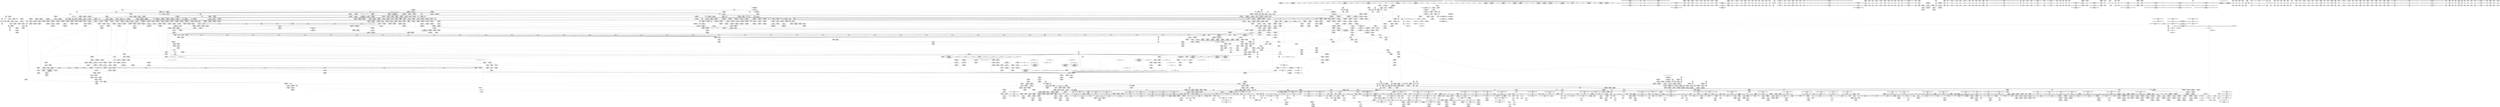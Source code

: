 digraph {
	CE0x8223f60 [shape=record,shape=Mrecord,label="{CE0x8223f60|tomoyo_inet_entry:inet_network18|security/tomoyo/network.c,479|*SummSink*}"]
	CE0x6c7a5c0 [shape=record,shape=Mrecord,label="{CE0x6c7a5c0|_call_void_lock_release(%struct.lockdep_map*_%map,_i32_1,_i64_ptrtoint_(i8*_blockaddress(_rcu_lock_release21,_%__here)_to_i64))_#9,_!dbg_!38907|include/linux/rcupdate.h,423}"]
	CE0x4e3eaf0 [shape=record,shape=Mrecord,label="{CE0x4e3eaf0|i64*_getelementptr_inbounds_(_2_x_i64_,_2_x_i64_*___llvm_gcov_ctr5130,_i64_0,_i64_1)|*Constant*|*SummSink*}"]
	CE0x5a265c0 [shape=record,shape=Mrecord,label="{CE0x5a265c0|tomoyo_audit_inet_log:arraydecay6|security/tomoyo/network.c,390}"]
	CE0x6721090 [shape=record,shape=Mrecord,label="{CE0x6721090|0:_i8*,_array:_GCRE_tomoyo_socket_keyword_external_constant_4_x_i8*_:_elem_0::|security/tomoyo/network.c,368}"]
	CE0x58eb610 [shape=record,shape=Mrecord,label="{CE0x58eb610|i32_78|*Constant*|*SummSource*}"]
	CE0x670e630 [shape=record,shape=Mrecord,label="{CE0x670e630|_call_void_mcount()_#3|*SummSource*}"]
	CE0x4be2960 [shape=record,shape=Mrecord,label="{CE0x4be2960|GLOBAL:tomoyo_policy_loaded|Global_var:tomoyo_policy_loaded|*SummSink*}"]
	CE0x58b98d0 [shape=record,shape=Mrecord,label="{CE0x58b98d0|i8*_getelementptr_inbounds_(_21_x_i8_,_21_x_i8_*_.str9,_i32_0,_i32_0)|*Constant*|*SummSink*}"]
	CE0x4e41a00 [shape=record,shape=Mrecord,label="{CE0x4e41a00|tomoyo_check_inet_address:if.end}"]
	CE0x581df30 [shape=record,shape=Mrecord,label="{CE0x581df30|tomoyo_init_request_info:tobool|security/tomoyo/util.c,1004}"]
	CE0x6b0a790 [shape=record,shape=Mrecord,label="{CE0x6b0a790|tomoyo_audit_inet_log:address1|security/tomoyo/network.c,382|*SummSink*}"]
	CE0x6b98f50 [shape=record,shape=Mrecord,label="{CE0x6b98f50|24:_i32*,_32:_i16,_34:_i8,_35:_i8,_36:_i8,_72:_i8,_:_SCMRE_32,33_}"]
	CE0x6bafde0 [shape=record,shape=Mrecord,label="{CE0x6bafde0|24:_i32*,_32:_i16,_34:_i8,_35:_i8,_36:_i8,_72:_i8,_:_SCMRE_30,31_}"]
	CE0x59afc70 [shape=record,shape=Mrecord,label="{CE0x59afc70|i32_-1|*Constant*|*SummSink*}"]
	CE0x822cd80 [shape=record,shape=Mrecord,label="{CE0x822cd80|tomoyo_inet_entry:inet_network18|security/tomoyo/network.c,479}"]
	CE0x8377a30 [shape=record,shape=Mrecord,label="{CE0x8377a30|tomoyo_inet_entry:error.0}"]
	CE0x80590d0 [shape=record,shape=Mrecord,label="{CE0x80590d0|_call_void_lock_acquire(%struct.lockdep_map*_%map,_i32_0,_i32_0,_i32_2,_i32_0,_%struct.lockdep_map*_null,_i64_ptrtoint_(i8*_blockaddress(_rcu_lock_acquire18,_%__here)_to_i64))_#9,_!dbg_!38907|include/linux/rcupdate.h,418|*SummSource*}"]
	CE0x80fa940 [shape=record,shape=Mrecord,label="{CE0x80fa940|get_current:tmp|*SummSink*}"]
	CE0x68f05b0 [shape=record,shape=Mrecord,label="{CE0x68f05b0|tomoyo_audit_net_log:family|Function::tomoyo_audit_net_log&Arg::family::}"]
	CE0x4d0ed00 [shape=record,shape=Mrecord,label="{CE0x4d0ed00|_call_void_tomoyo_print_ipv4(i8*_%arraydecay4,_i32_128,_i32*_%tmp3,_i32*_%tmp3)_#9,_!dbg_!38920|security/tomoyo/network.c,388}"]
	CE0x6bf5f60 [shape=record,shape=Mrecord,label="{CE0x6bf5f60|tomoyo_init_request_info:tobool|security/tomoyo/util.c,1004|*SummSink*}"]
	CE0x6baf7a0 [shape=record,shape=Mrecord,label="{CE0x6baf7a0|tomoyo_read_unlock19:tmp2|*SummSink*}"]
	CE0x6b203e0 [shape=record,shape=Mrecord,label="{CE0x6b203e0|tomoyo_get_mode:mode.1}"]
	CE0x66e4160 [shape=record,shape=Mrecord,label="{CE0x66e4160|__llvm_gcov_indirect_counter_increment10:tmp6|*SummSource*}"]
	CE0x5a78660 [shape=record,shape=Mrecord,label="{CE0x5a78660|tomoyo_audit_inet_log:inet_network9|security/tomoyo/network.c,391|*SummSource*}"]
	CE0x597a4c0 [shape=record,shape=Mrecord,label="{CE0x597a4c0|tomoyo_get_mode:conv5|security/tomoyo/util.c,983}"]
	CE0x4d0ee60 [shape=record,shape=Mrecord,label="{CE0x4d0ee60|GLOBAL:tomoyo_print_ipv4|*Constant*|*SummSink*}"]
	CE0x597a0c0 [shape=record,shape=Mrecord,label="{CE0x597a0c0|tomoyo_print_ipv4:cmp|security/tomoyo/network.c,93|*SummSource*}"]
	CE0x6a5a530 [shape=record,shape=Mrecord,label="{CE0x6a5a530|i8*_getelementptr_inbounds_(_21_x_i8_,_21_x_i8_*_.str9,_i32_0,_i32_0)|*Constant*}"]
	CE0x5a34190 [shape=record,shape=Mrecord,label="{CE0x5a34190|tomoyo_check_inet_address:tmp7|security/tomoyo/network.c,510|*SummSink*}"]
	CE0x4b8a170 [shape=record,shape=Mrecord,label="{CE0x4b8a170|tomoyo_audit_net_log:arrayidx2|security/tomoyo/network.c,368|*SummSource*}"]
	CE0x68c0270 [shape=record,shape=Mrecord,label="{CE0x68c0270|GLOBAL:__llvm_gcov_ctr4846|Global_var:__llvm_gcov_ctr4846}"]
	CE0x5c314f0 [shape=record,shape=Mrecord,label="{CE0x5c314f0|GLOBAL:lockdep_rcu_suspicious|*Constant*|*SummSink*}"]
	CE0x81a7e80 [shape=record,shape=Mrecord,label="{CE0x81a7e80|tomoyo_inet_entry:tmp18|security/tomoyo/network.c,478|*SummSink*}"]
	CE0x6bf6200 [shape=record,shape=Mrecord,label="{CE0x6bf6200|24:_i32*,_32:_i16,_34:_i8,_35:_i8,_36:_i8,_72:_i8,_:_SCMRE_50,51_}"]
	CE0x66c6070 [shape=record,shape=Mrecord,label="{CE0x66c6070|i32_1|*Constant*}"]
	CE0x4b36490 [shape=record,shape=Mrecord,label="{CE0x4b36490|__fswab16:shl|include/uapi/linux/swab.h,53|*SummSink*}"]
	CE0x830c7a0 [shape=record,shape=Mrecord,label="{CE0x830c7a0|tomoyo_check_inet_address:if.then16}"]
	CE0x5a0bdd0 [shape=record,shape=Mrecord,label="{CE0x5a0bdd0|tomoyo_get_mode:if.end14|*SummSink*}"]
	CE0x4d954a0 [shape=record,shape=Mrecord,label="{CE0x4d954a0|tomoyo_audit_net_log:bb}"]
	CE0x8301ca0 [shape=record,shape=Mrecord,label="{CE0x8301ca0|tomoyo_domain:tmp12|security/tomoyo/common.h,1205|*SummSource*}"]
	CE0x76afd50 [shape=record,shape=Mrecord,label="{CE0x76afd50|tomoyo_print_ipv6:cond|security/tomoyo/network.c,111|*SummSink*}"]
	CE0x83b1690 [shape=record,shape=Mrecord,label="{CE0x83b1690|i64*_getelementptr_inbounds_(_11_x_i64_,_11_x_i64_*___llvm_gcov_ctr5229,_i64_0,_i64_10)|*Constant*}"]
	CE0x80d7e40 [shape=record,shape=Mrecord,label="{CE0x80d7e40|tomoyo_get_mode:tmp5|security/tomoyo/util.c,978}"]
	CE0x6b77370 [shape=record,shape=Mrecord,label="{CE0x6b77370|tomoyo_get_mode:retval.0}"]
	CE0x6b08e20 [shape=record,shape=Mrecord,label="{CE0x6b08e20|tomoyo_get_mode:tmp22|security/tomoyo/util.c,986|*SummSource*}"]
	CE0x67fe910 [shape=record,shape=Mrecord,label="{CE0x67fe910|tomoyo_get_mode:entry|*SummSink*}"]
	CE0x4c23200 [shape=record,shape=Mrecord,label="{CE0x4c23200|128:_i8*,_1208:_%struct.file*,_:_CMRE_36,37_}"]
	CE0x830d0f0 [shape=record,shape=Mrecord,label="{CE0x830d0f0|tomoyo_check_inet_address:if.then8|*SummSource*}"]
	CE0x4ce4a30 [shape=record,shape=Mrecord,label="{CE0x4ce4a30|tomoyo_audit_inet_log:tmp6|security/tomoyo/network.c,384|*SummSink*}"]
	CE0x4d72c60 [shape=record,shape=Mrecord,label="{CE0x4d72c60|tomoyo_domain:tmp8|security/tomoyo/common.h,1205|*SummSource*}"]
	CE0x58dbcc0 [shape=record,shape=Mrecord,label="{CE0x58dbcc0|tomoyo_audit_inet_log:tmp15|security/tomoyo/network.c,389|*SummSource*}"]
	CE0x67a4530 [shape=record,shape=Mrecord,label="{CE0x67a4530|tomoyo_audit_inet_log:r|Function::tomoyo_audit_inet_log&Arg::r::|*SummSink*}"]
	CE0x67a3df0 [shape=record,shape=Mrecord,label="{CE0x67a3df0|GLOBAL:tomoyo_audit_inet_log|*Constant*|*SummSource*}"]
	CE0x5c86c60 [shape=record,shape=Mrecord,label="{CE0x5c86c60|rcu_lock_acquire18:tmp7}"]
	CE0x8302350 [shape=record,shape=Mrecord,label="{CE0x8302350|i64*_getelementptr_inbounds_(_2_x_i64_,_2_x_i64_*___llvm_gcov_ctr4038,_i64_0,_i64_1)|*Constant*|*SummSink*}"]
	CE0x4be09c0 [shape=record,shape=Mrecord,label="{CE0x4be09c0|_ret_void,_!dbg_!38904|security/tomoyo/common.h,1110}"]
	CE0x683b1f0 [shape=record,shape=Mrecord,label="{CE0x683b1f0|tomoyo_get_mode:tmp16|security/tomoyo/util.c,983}"]
	CE0x6941bd0 [shape=record,shape=Mrecord,label="{CE0x6941bd0|_call_void_mcount()_#3|*SummSink*}"]
	CE0x69e3e40 [shape=record,shape=Mrecord,label="{CE0x69e3e40|__llvm_gcov_indirect_counter_increment10:exit}"]
	CE0x58a6180 [shape=record,shape=Mrecord,label="{CE0x58a6180|tomoyo_domain:tmp17|security/tomoyo/common.h,1205|*SummSource*}"]
	CE0x81a7fd0 [shape=record,shape=Mrecord,label="{CE0x81a7fd0|tomoyo_inet_entry:tobool11|security/tomoyo/network.c,478|*SummSink*}"]
	CE0x832afb0 [shape=record,shape=Mrecord,label="{CE0x832afb0|tomoyo_inet_entry:tmp23|security/tomoyo/network.c,484}"]
	CE0x6918ee0 [shape=record,shape=Mrecord,label="{CE0x6918ee0|tomoyo_read_unlock19:bb}"]
	CE0x68c4fb0 [shape=record,shape=Mrecord,label="{CE0x68c4fb0|GLOBAL:tomoyo_inet_entry|*Constant*}"]
	CE0x699a370 [shape=record,shape=Mrecord,label="{CE0x699a370|tomoyo_domain:land.lhs.true|*SummSink*}"]
	CE0x58b8e30 [shape=record,shape=Mrecord,label="{CE0x58b8e30|tomoyo_print_ipv4:bb|*SummSource*}"]
	CE0x4dab7f0 [shape=record,shape=Mrecord,label="{CE0x4dab7f0|0:_i8,_array:_GCRE_tomoyo_index2category_constant_39_x_i8_c_00_00_00_00_00_00_00_00_00_00_00_00_00_00_00_00_00_00_00_00_00_00_00_01_01_01_01_01_01_01_01_01_01_01_01_01_01_01_02_,_align_16:_elem_7::|security/tomoyo/util.c,983}"]
	CE0x823d6b0 [shape=record,shape=Mrecord,label="{CE0x823d6b0|tomoyo_inet_entry:conv22|security/tomoyo/network.c,480}"]
	CE0x6c2d740 [shape=record,shape=Mrecord,label="{CE0x6c2d740|srcu_read_unlock20:entry|*SummSink*}"]
	CE0x81a6150 [shape=record,shape=Mrecord,label="{CE0x81a6150|i64*_getelementptr_inbounds_(_2_x_i64_,_2_x_i64_*___llvm_gcov_ctr4434,_i64_0,_i64_0)|*Constant*}"]
	CE0x6a24e70 [shape=record,shape=Mrecord,label="{CE0x6a24e70|tomoyo_get_mode:conv10|security/tomoyo/util.c,985}"]
	CE0x6a8ae00 [shape=record,shape=Mrecord,label="{CE0x6a8ae00|tomoyo_audit_inet_log:tmp10|security/tomoyo/network.c,385|*SummSource*}"]
	CE0x4b9b970 [shape=record,shape=Mrecord,label="{CE0x4b9b970|tomoyo_audit_inet_log:param2|security/tomoyo/network.c,384}"]
	CE0x6adb650 [shape=record,shape=Mrecord,label="{CE0x6adb650|tomoyo_get_mode:cmp11|security/tomoyo/util.c,985|*SummSink*}"]
	CE0x5b48050 [shape=record,shape=Mrecord,label="{CE0x5b48050|_ret_i32_%call,_!dbg_!38902|security/tomoyo/common.h,1097|*SummSink*}"]
	CE0x5a45f10 [shape=record,shape=Mrecord,label="{CE0x5a45f10|tomoyo_check_inet_address:tmp22|security/tomoyo/network.c,519|*SummSource*}"]
	CE0x8223c00 [shape=record,shape=Mrecord,label="{CE0x8223c00|tomoyo_inet_entry:inet_network18|security/tomoyo/network.c,479|*SummSource*}"]
	CE0x82ddf10 [shape=record,shape=Mrecord,label="{CE0x82ddf10|tomoyo_check_inet_address:addr|Function::tomoyo_check_inet_address&Arg::addr::|*SummSource*}"]
	CE0x5875830 [shape=record,shape=Mrecord,label="{CE0x5875830|srcu_read_lock17:entry|*SummSink*}"]
	CE0x68e6830 [shape=record,shape=Mrecord,label="{CE0x68e6830|tomoyo_audit_net_log:entry}"]
	CE0x6acb100 [shape=record,shape=Mrecord,label="{CE0x6acb100|tomoyo_inet_entry:if.then|*SummSource*}"]
	CE0x4c12070 [shape=record,shape=Mrecord,label="{CE0x4c12070|tomoyo_check_inet_address:sin_port|security/tomoyo/network.c,522|*SummSource*}"]
	CE0x4dd8ac0 [shape=record,shape=Mrecord,label="{CE0x4dd8ac0|i64*_getelementptr_inbounds_(_11_x_i64_,_11_x_i64_*___llvm_gcov_ctr54147,_i64_0,_i64_6)|*Constant*|*SummSource*}"]
	CE0x6b9e550 [shape=record,shape=Mrecord,label="{CE0x6b9e550|i64*_getelementptr_inbounds_(_5_x_i64_,_5_x_i64_*___llvm_gcov_ctr32134,_i64_0,_i64_4)|*Constant*|*SummSource*}"]
	CE0x66db200 [shape=record,shape=Mrecord,label="{CE0x66db200|tomoyo_check_inet_address:tmp19|security/tomoyo/network.c,518}"]
	CE0x57f4a90 [shape=record,shape=Mrecord,label="{CE0x57f4a90|tomoyo_inet_entry:idxprom1|security/tomoyo/network.c,471|*SummSource*}"]
	CE0x4d0eff0 [shape=record,shape=Mrecord,label="{CE0x4d0eff0|_call_void_tomoyo_print_ipv4(i8*_%arraydecay4,_i32_128,_i32*_%tmp3,_i32*_%tmp3)_#9,_!dbg_!38920|security/tomoyo/network.c,388|*SummSource*}"]
	CE0x685acf0 [shape=record,shape=Mrecord,label="{CE0x685acf0|tomoyo_get_mode:config7|security/tomoyo/util.c,983}"]
	CE0x5ac3a80 [shape=record,shape=Mrecord,label="{CE0x5ac3a80|tomoyo_audit_inet_log:tmp17|security/tomoyo/network.c,391}"]
	CE0x69e3fa0 [shape=record,shape=Mrecord,label="{CE0x69e3fa0|__llvm_gcov_indirect_counter_increment10:exit|*SummSource*}"]
	CE0x6acfd70 [shape=record,shape=Mrecord,label="{CE0x6acfd70|tomoyo_domain:tmp19|security/tomoyo/common.h,1205|*SummSink*}"]
	CE0x82d7670 [shape=record,shape=Mrecord,label="{CE0x82d7670|GLOBAL:__llvm_gcov_ctr4846|Global_var:__llvm_gcov_ctr4846|*SummSource*}"]
	CE0x67fd3b0 [shape=record,shape=Mrecord,label="{CE0x67fd3b0|0:_i8,_array:_GCRE_tomoyo_index2category_constant_39_x_i8_c_00_00_00_00_00_00_00_00_00_00_00_00_00_00_00_00_00_00_00_00_00_00_00_01_01_01_01_01_01_01_01_01_01_01_01_01_01_01_02_,_align_16:_elem_30::|security/tomoyo/util.c,983}"]
	CE0x81aefc0 [shape=record,shape=Mrecord,label="{CE0x81aefc0|i32_4|*Constant*|*SummSink*}"]
	CE0x5a3f8e0 [shape=record,shape=Mrecord,label="{CE0x5a3f8e0|tomoyo_audit_inet_log:conv7|security/tomoyo/network.c,390|*SummSource*}"]
	CE0x811e790 [shape=record,shape=Mrecord,label="{CE0x811e790|_call_void_mcount()_#3|*SummSource*}"]
	CE0x4d0f0d0 [shape=record,shape=Mrecord,label="{CE0x4d0f0d0|_call_void_tomoyo_print_ipv4(i8*_%arraydecay4,_i32_128,_i32*_%tmp3,_i32*_%tmp3)_#9,_!dbg_!38920|security/tomoyo/network.c,388|*SummSink*}"]
	CE0x6ad1a80 [shape=record,shape=Mrecord,label="{CE0x6ad1a80|tomoyo_inet_entry:call|security/tomoyo/network.c,468|*SummSource*}"]
	CE0x5c87130 [shape=record,shape=Mrecord,label="{CE0x5c87130|i8*_undef|*Constant*|*SummSink*}"]
	CE0x83beec0 [shape=record,shape=Mrecord,label="{CE0x83beec0|tomoyo_inet_entry:tmp29|security/tomoyo/network.c,486|*SummSource*}"]
	CE0x82312b0 [shape=record,shape=Mrecord,label="{CE0x82312b0|GLOBAL:__llvm_gcov_indirect_counter_increment10|*Constant*|*SummSource*}"]
	CE0x584d870 [shape=record,shape=Mrecord,label="{CE0x584d870|tomoyo_read_lock16:tmp3|*SummSource*}"]
	CE0x5a3f350 [shape=record,shape=Mrecord,label="{CE0x5a3f350|tomoyo_audit_inet_log:add.ptr|security/tomoyo/network.c,390}"]
	CE0x58da300 [shape=record,shape=Mrecord,label="{CE0x58da300|tomoyo_print_ipv4:max_ip|Function::tomoyo_print_ipv4&Arg::max_ip::|*SummSink*}"]
	CE0x688c4d0 [shape=record,shape=Mrecord,label="{CE0x688c4d0|tomoyo_check_inet_address:conv18|security/tomoyo/network.c,528}"]
	CE0x4cec820 [shape=record,shape=Mrecord,label="{CE0x4cec820|tomoyo_get_mode:if.then13}"]
	CE0x830ce80 [shape=record,shape=Mrecord,label="{CE0x830ce80|tomoyo_check_inet_address:skip|*SummSource*}"]
	CE0x599d420 [shape=record,shape=Mrecord,label="{CE0x599d420|tomoyo_get_mode:config|security/tomoyo/util.c,981}"]
	CE0x669f2f0 [shape=record,shape=Mrecord,label="{CE0x669f2f0|rcu_lock_release21:tmp1|*SummSource*}"]
	CE0x6b09060 [shape=record,shape=Mrecord,label="{CE0x6b09060|i64*_getelementptr_inbounds_(_12_x_i64_,_12_x_i64_*___llvm_gcov_ctr31133,_i64_0,_i64_9)|*Constant*|*SummSink*}"]
	CE0x5a73560 [shape=record,shape=Mrecord,label="{CE0x5a73560|tomoyo_check_inet_address:conv13|security/tomoyo/network.c,527}"]
	CE0x4b76a40 [shape=record,shape=Mrecord,label="{CE0x4b76a40|tomoyo_print_ipv6:tmp3|*SummSource*}"]
	CE0x6b7f840 [shape=record,shape=Mrecord,label="{CE0x6b7f840|GLOBAL:__srcu_read_unlock|*Constant*|*SummSource*}"]
	CE0x4b765d0 [shape=record,shape=Mrecord,label="{CE0x4b765d0|tomoyo_audit_inet_log:tmp1}"]
	CE0x59ae430 [shape=record,shape=Mrecord,label="{CE0x59ae430|tomoyo_get_mode:idxprom3|security/tomoyo/util.c,983}"]
	CE0x58db7e0 [shape=record,shape=Mrecord,label="{CE0x58db7e0|i64*_getelementptr_inbounds_(_6_x_i64_,_6_x_i64_*___llvm_gcov_ctr5427,_i64_0,_i64_5)|*Constant*|*SummSource*}"]
	CE0x80d74a0 [shape=record,shape=Mrecord,label="{CE0x80d74a0|tomoyo_print_ipv6:tmp}"]
	CE0x80811c0 [shape=record,shape=Mrecord,label="{CE0x80811c0|tomoyo_inet_entry:tmp10|security/tomoyo/network.c,473}"]
	CE0x80ecef0 [shape=record,shape=Mrecord,label="{CE0x80ecef0|24:_i32*,_32:_i16,_34:_i8,_35:_i8,_36:_i8,_72:_i8,_:_SCMRE_38,39_}"]
	CE0x4c5df20 [shape=record,shape=Mrecord,label="{CE0x4c5df20|tomoyo_get_mode:tmp|*SummSource*}"]
	CE0x4cbe310 [shape=record,shape=Mrecord,label="{CE0x4cbe310|128:_i8*,_1208:_%struct.file*,_:_CMRE_120,128_|*MultipleSource*|security/tomoyo/common.h,1205|security/tomoyo/common.h,1205}"]
	CE0x6c56fe0 [shape=record,shape=Mrecord,label="{CE0x6c56fe0|tomoyo_audit_inet_log:tmp6|security/tomoyo/network.c,384}"]
	CE0x67b90d0 [shape=record,shape=Mrecord,label="{CE0x67b90d0|tomoyo_init_request_info:mode|security/tomoyo/util.c,1010|*SummSink*}"]
	CE0x6b090d0 [shape=record,shape=Mrecord,label="{CE0x6b090d0|tomoyo_get_mode:tmp22|security/tomoyo/util.c,986|*SummSink*}"]
	CE0x6a68cd0 [shape=record,shape=Mrecord,label="{CE0x6a68cd0|tomoyo_read_lock16:entry|*SummSink*}"]
	CE0x4b60da0 [shape=record,shape=Mrecord,label="{CE0x4b60da0|tomoyo_read_unlock19:idx|Function::tomoyo_read_unlock19&Arg::idx::|*SummSource*}"]
	CE0x4dab290 [shape=record,shape=Mrecord,label="{CE0x4dab290|tomoyo_print_ipv6:call1|security/tomoyo/network.c,110|*SummSink*}"]
	CE0x4d40de0 [shape=record,shape=Mrecord,label="{CE0x4d40de0|0:_i8,_array:_GCRE_tomoyo_index2category_constant_39_x_i8_c_00_00_00_00_00_00_00_00_00_00_00_00_00_00_00_00_00_00_00_00_00_00_00_01_01_01_01_01_01_01_01_01_01_01_01_01_01_01_02_,_align_16:_elem_22::|security/tomoyo/util.c,983}"]
	CE0x5a13b30 [shape=record,shape=Mrecord,label="{CE0x5a13b30|i64*_getelementptr_inbounds_(_2_x_i64_,_2_x_i64_*___llvm_gcov_ctr4632,_i64_0,_i64_0)|*Constant*|*SummSink*}"]
	CE0x4dfb5b0 [shape=record,shape=Mrecord,label="{CE0x4dfb5b0|i64_9|*Constant*|*SummSink*}"]
	CE0x58ebce0 [shape=record,shape=Mrecord,label="{CE0x58ebce0|tomoyo_domain:tmp21|security/tomoyo/common.h,1205}"]
	CE0x81b8da0 [shape=record,shape=Mrecord,label="{CE0x81b8da0|tomoyo_check_inet_address:conv5|security/tomoyo/network.c,517|*SummSource*}"]
	CE0x67a3f70 [shape=record,shape=Mrecord,label="{CE0x67a3f70|tomoyo_audit_inet_log:entry}"]
	CE0x5b45e90 [shape=record,shape=Mrecord,label="{CE0x5b45e90|tomoyo_audit_inet_log:param12|security/tomoyo/network.c,392|*SummSink*}"]
	CE0x807d930 [shape=record,shape=Mrecord,label="{CE0x807d930|tomoyo_init_request_info:domain|Function::tomoyo_init_request_info&Arg::domain::}"]
	CE0x6b8f9c0 [shape=record,shape=Mrecord,label="{CE0x6b8f9c0|GLOBAL:__llvm_gcov_ctr32134|Global_var:__llvm_gcov_ctr32134|*SummSource*}"]
	CE0x4b89aa0 [shape=record,shape=Mrecord,label="{CE0x4b89aa0|GLOBAL:tomoyo_socket_keyword|Global_var:tomoyo_socket_keyword}"]
	CE0x8071b50 [shape=record,shape=Mrecord,label="{CE0x8071b50|tomoyo_inet_entry:do.cond}"]
	CE0x83c3030 [shape=record,shape=Mrecord,label="{CE0x83c3030|__llvm_gcov_indirect_counter_increment10:counters|Function::__llvm_gcov_indirect_counter_increment10&Arg::counters::|*SummSource*}"]
	CE0x67716d0 [shape=record,shape=Mrecord,label="{CE0x67716d0|_call_void_bitcast_(void_(%struct.tomoyo_request_info*,_i1_(%struct.tomoyo_request_info*,_%struct.tomoyo_acl_info*)*)*_tomoyo_check_acl_to_void_(%struct.tomoyo_request_info.524*,_i1_(%struct.tomoyo_request_info.524*,_%struct.tomoyo_acl_info*)*)*)(%struct.tomoyo_request_info.524*_%r,_i1_(%struct.tomoyo_request_info.524*,_%struct.tomoyo_acl_info*)*_tomoyo_check_inet_acl)_#9,_!dbg_!38953|security/tomoyo/network.c,482}"]
	CE0x6a575b0 [shape=record,shape=Mrecord,label="{CE0x6a575b0|128:_i8*,_1208:_%struct.file*,_:_CMRE_25,26_}"]
	CE0x822d180 [shape=record,shape=Mrecord,label="{CE0x822d180|tomoyo_inet_entry:tmp19|security/tomoyo/network.c,479|*SummSource*}"]
	CE0x4b916b0 [shape=record,shape=Mrecord,label="{CE0x4b916b0|128:_i8*,_1208:_%struct.file*,_:_CMRE_64,72_|*MultipleSource*|security/tomoyo/common.h,1205|security/tomoyo/common.h,1205}"]
	CE0x5a345a0 [shape=record,shape=Mrecord,label="{CE0x5a345a0|__llvm_gcov_indirect_counter_increment10:tmp2}"]
	CE0x4cb67a0 [shape=record,shape=Mrecord,label="{CE0x4cb67a0|rcu_lock_acquire18:tmp|*SummSource*}"]
	CE0x671eb90 [shape=record,shape=Mrecord,label="{CE0x671eb90|128:_i8*,_1208:_%struct.file*,_:_CMRE_16,20_|*MultipleSource*|security/tomoyo/common.h,1205|security/tomoyo/common.h,1205}"]
	CE0x680c5b0 [shape=record,shape=Mrecord,label="{CE0x680c5b0|tomoyo_check_inet_address:protocol|security/tomoyo/network.c,527}"]
	CE0x6b8fa80 [shape=record,shape=Mrecord,label="{CE0x6b8fa80|GLOBAL:__llvm_gcov_ctr32134|Global_var:__llvm_gcov_ctr32134|*SummSink*}"]
	CE0x6c8d3e0 [shape=record,shape=Mrecord,label="{CE0x6c8d3e0|_ret_void,_!dbg_!38907|include/linux/srcu.h,238|*SummSource*}"]
	CE0x4b9c540 [shape=record,shape=Mrecord,label="{CE0x4b9c540|tomoyo_audit_inet_log:if.else|*SummSink*}"]
	CE0x4a75b70 [shape=record,shape=Mrecord,label="{CE0x4a75b70|tomoyo_get_mode:tmp13|security/tomoyo/util.c,982|*SummSource*}"]
	CE0x82ddcf0 [shape=record,shape=Mrecord,label="{CE0x82ddcf0|tomoyo_check_inet_address:tmp1|*SummSource*}"]
	CE0x815b000 [shape=record,shape=Mrecord,label="{CE0x815b000|tomoyo_inet_entry:param|security/tomoyo/network.c,476|*SummSink*}"]
	CE0x6c79ec0 [shape=record,shape=Mrecord,label="{CE0x6c79ec0|rcu_lock_release21:tmp4|include/linux/rcupdate.h,423|*SummSink*}"]
	CE0x6a9bf00 [shape=record,shape=Mrecord,label="{CE0x6a9bf00|tomoyo_domain:tmp8|security/tomoyo/common.h,1205|*SummSink*}"]
	CE0x68c06f0 [shape=record,shape=Mrecord,label="{CE0x68c06f0|i64*_getelementptr_inbounds_(_2_x_i64_,_2_x_i64_*___llvm_gcov_ctr3939,_i64_0,_i64_0)|*Constant*|*SummSink*}"]
	CE0x58955f0 [shape=record,shape=Mrecord,label="{CE0x58955f0|i32_24|*Constant*|*SummSink*}"]
	CE0x4c7c2e0 [shape=record,shape=Mrecord,label="{CE0x4c7c2e0|i64*_getelementptr_inbounds_(_11_x_i64_,_11_x_i64_*___llvm_gcov_ctr54147,_i64_0,_i64_6)|*Constant*}"]
	CE0x6b22540 [shape=record,shape=Mrecord,label="{CE0x6b22540|i32_1|*Constant*}"]
	"CONST[source:1(input),value:2(dynamic)][purpose:{object}][SrcIdx:3]"
	CE0x8081260 [shape=record,shape=Mrecord,label="{CE0x8081260|tomoyo_inet_entry:tmp10|security/tomoyo/network.c,473|*SummSource*}"]
	CE0x4b912f0 [shape=record,shape=Mrecord,label="{CE0x4b912f0|128:_i8*,_1208:_%struct.file*,_:_CMRE_51,52_}"]
	CE0x67b1990 [shape=record,shape=Mrecord,label="{CE0x67b1990|tomoyo_audit_inet_log:tmp19|security/tomoyo/network.c,393|*SummSource*}"]
	CE0x6b09340 [shape=record,shape=Mrecord,label="{CE0x6b09340|tomoyo_get_mode:tmp23|security/tomoyo/util.c,986|*SummSource*}"]
	CE0x83bf030 [shape=record,shape=Mrecord,label="{CE0x83bf030|_call_void_tomoyo_read_unlock19(i32_%call)_#9,_!dbg_!38960|security/tomoyo/network.c,486}"]
	CE0x80ed090 [shape=record,shape=Mrecord,label="{CE0x80ed090|24:_i32*,_32:_i16,_34:_i8,_35:_i8,_36:_i8,_72:_i8,_:_SCMRE_39,40_}"]
	CE0x4b7f8e0 [shape=record,shape=Mrecord,label="{CE0x4b7f8e0|tomoyo_audit_inet_log:tmp7|security/tomoyo/network.c,384|*SummSink*}"]
	CE0x5bb7a00 [shape=record,shape=Mrecord,label="{CE0x5bb7a00|tomoyo_get_mode:tmp27|security/tomoyo/util.c,988|*SummSink*}"]
	CE0x6aac620 [shape=record,shape=Mrecord,label="{CE0x6aac620|tomoyo_inet_entry:tobool|security/tomoyo/network.c,473|*SummSink*}"]
	CE0x67c91f0 [shape=record,shape=Mrecord,label="{CE0x67c91f0|_call_void_mcount()_#3|*SummSink*}"]
	CE0x820f710 [shape=record,shape=Mrecord,label="{CE0x820f710|tomoyo_check_inet_address:tmp12|security/tomoyo/network.c,512|*SummSource*}"]
	CE0x581e570 [shape=record,shape=Mrecord,label="{CE0x581e570|0:_i8,_array:_GCR_tomoyo_inet2mac_internal_constant_6_x_4_x_i8_4_x_i8_zeroinitializer,_4_x_i8_c_17_18_19_00_,_4_x_i8_c_1A_00_00_1B_,_4_x_i8_c_1C_00_00_1D_,_4_x_i8_zeroinitializer,_4_x_i8_zeroinitializer_,_align_16:_elem_3::|security/tomoyo/network.c,471}"]
	CE0x599d340 [shape=record,shape=Mrecord,label="{CE0x599d340|tomoyo_get_mode:config|security/tomoyo/util.c,981|*SummSink*}"]
	CE0x820af70 [shape=record,shape=Mrecord,label="{CE0x820af70|get_current:tmp1|*SummSource*}"]
	CE0x6892950 [shape=record,shape=Mrecord,label="{CE0x6892950|tomoyo_check_inet_address:conv17|security/tomoyo/network.c,528}"]
	CE0x6b77210 [shape=record,shape=Mrecord,label="{CE0x6b77210|tomoyo_get_mode:and|security/tomoyo/util.c,987|*SummSource*}"]
	CE0x58a6a40 [shape=record,shape=Mrecord,label="{CE0x58a6a40|i32_2|*Constant*}"]
	CE0x59b65d0 [shape=record,shape=Mrecord,label="{CE0x59b65d0|i64*_getelementptr_inbounds_(_11_x_i64_,_11_x_i64_*___llvm_gcov_ctr54147,_i64_0,_i64_1)|*Constant*|*SummSink*}"]
	CE0x5b183b0 [shape=record,shape=Mrecord,label="{CE0x5b183b0|tomoyo_audit_net_log:protocol|Function::tomoyo_audit_net_log&Arg::protocol::|*SummSource*}"]
	CE0x6771570 [shape=record,shape=Mrecord,label="{CE0x6771570|tomoyo_inet_entry:tmp22|security/tomoyo/network.c,482|*SummSink*}"]
	CE0x8196850 [shape=record,shape=Mrecord,label="{CE0x8196850|tomoyo_inet_entry:param8|security/tomoyo/network.c,477|*SummSource*}"]
	CE0x4cc5a00 [shape=record,shape=Mrecord,label="{CE0x4cc5a00|tomoyo_get_mode:call|security/tomoyo/util.c,980|*SummSource*}"]
	CE0x6892a50 [shape=record,shape=Mrecord,label="{CE0x6892a50|tomoyo_check_inet_address:conv17|security/tomoyo/network.c,528|*SummSource*}"]
	CE0x6b08cd0 [shape=record,shape=Mrecord,label="{CE0x6b08cd0|i64*_getelementptr_inbounds_(_12_x_i64_,_12_x_i64_*___llvm_gcov_ctr31133,_i64_0,_i64_9)|*Constant*}"]
	CE0x81ec0e0 [shape=record,shape=Mrecord,label="{CE0x81ec0e0|rcu_lock_release21:indirectgoto|*SummSink*}"]
	CE0x696f650 [shape=record,shape=Mrecord,label="{CE0x696f650|tomoyo_domain:tmp6|security/tomoyo/common.h,1205|*SummSink*}"]
	CE0x6970030 [shape=record,shape=Mrecord,label="{CE0x6970030|tomoyo_get_mode:tmp11|security/tomoyo/util.c,982}"]
	CE0x4b36250 [shape=record,shape=Mrecord,label="{CE0x4b36250|i32_8|*Constant*|*SummSink*}"]
	CE0x5a68900 [shape=record,shape=Mrecord,label="{CE0x5a68900|i64*_getelementptr_inbounds_(_2_x_i64_,_2_x_i64_*___llvm_gcov_ctr5130,_i64_0,_i64_0)|*Constant*}"]
	CE0x5a26700 [shape=record,shape=Mrecord,label="{CE0x5a26700|tomoyo_audit_inet_log:arraydecay6|security/tomoyo/network.c,390|*SummSource*}"]
	CE0x4c82be0 [shape=record,shape=Mrecord,label="{CE0x4c82be0|srcu_read_lock17:tmp3}"]
	CE0x815aca0 [shape=record,shape=Mrecord,label="{CE0x815aca0|tomoyo_inet_entry:protocol5|security/tomoyo/network.c,476|*SummSource*}"]
	CE0x8172560 [shape=record,shape=Mrecord,label="{CE0x8172560|get_current:tmp4|./arch/x86/include/asm/current.h,14}"]
	CE0x680ca30 [shape=record,shape=Mrecord,label="{CE0x680ca30|tomoyo_check_inet_address:cmp14|security/tomoyo/network.c,527}"]
	CE0x4dfb810 [shape=record,shape=Mrecord,label="{CE0x4dfb810|i64_8|*Constant*}"]
	CE0x5a99fa0 [shape=record,shape=Mrecord,label="{CE0x5a99fa0|tomoyo_audit_inet_log:port|security/tomoyo/network.c,391|*SummSink*}"]
	CE0x6b8ff60 [shape=record,shape=Mrecord,label="{CE0x6b8ff60|tomoyo_audit_inet_log:tmp4|security/tomoyo/network.c,384|*SummSource*}"]
	CE0x6c8b110 [shape=record,shape=Mrecord,label="{CE0x6c8b110|srcu_read_unlock20:idx|Function::srcu_read_unlock20&Arg::idx::|*SummSource*}"]
	CE0x6bafb30 [shape=record,shape=Mrecord,label="{CE0x6bafb30|24:_i32*,_32:_i16,_34:_i8,_35:_i8,_36:_i8,_72:_i8,_:_SCMRE_28,29_}"]
	CE0x6c92970 [shape=record,shape=Mrecord,label="{CE0x6c92970|get_current:tmp2|*SummSource*}"]
	CE0x4dfc1e0 [shape=record,shape=Mrecord,label="{CE0x4dfc1e0|tomoyo_check_inet_address:sw.epilog}"]
	CE0x581dfd0 [shape=record,shape=Mrecord,label="{CE0x581dfd0|tomoyo_init_request_info:tobool|security/tomoyo/util.c,1004|*SummSource*}"]
	CE0x67d92b0 [shape=record,shape=Mrecord,label="{CE0x67d92b0|GLOBAL:lock_acquire|*Constant*|*SummSink*}"]
	CE0x6bdd900 [shape=record,shape=Mrecord,label="{CE0x6bdd900|tomoyo_check_inet_address:sw.bb}"]
	CE0x6a8e220 [shape=record,shape=Mrecord,label="{CE0x6a8e220|tomoyo_audit_inet_log:tmp12|security/tomoyo/network.c,386|*SummSink*}"]
	CE0x802cc90 [shape=record,shape=Mrecord,label="{CE0x802cc90|tomoyo_audit_inet_log:tmp13|security/tomoyo/network.c,388|*SummSink*}"]
	CE0x5c87260 [shape=record,shape=Mrecord,label="{CE0x5c87260|get_current:bb}"]
	CE0x83a9980 [shape=record,shape=Mrecord,label="{CE0x83a9980|tomoyo_audit_net_log:tmp|*SummSink*}"]
	CE0x6803a80 [shape=record,shape=Mrecord,label="{CE0x6803a80|0:_i8,_array:_GCRE_tomoyo_index2category_constant_39_x_i8_c_00_00_00_00_00_00_00_00_00_00_00_00_00_00_00_00_00_00_00_00_00_00_00_01_01_01_01_01_01_01_01_01_01_01_01_01_01_01_02_,_align_16:_elem_34::|security/tomoyo/util.c,983}"]
	CE0x6c0d630 [shape=record,shape=Mrecord,label="{CE0x6c0d630|_call_void_srcu_read_unlock20(%struct.srcu_struct*_tomoyo_ss,_i32_%idx)_#9,_!dbg_!38903|security/tomoyo/common.h,1109|*SummSink*}"]
	CE0x6c7aae0 [shape=record,shape=Mrecord,label="{CE0x6c7aae0|_call_void_lock_release(%struct.lockdep_map*_%map,_i32_1,_i64_ptrtoint_(i8*_blockaddress(_rcu_lock_release21,_%__here)_to_i64))_#9,_!dbg_!38907|include/linux/rcupdate.h,423|*SummSource*}"]
	CE0x4b609e0 [shape=record,shape=Mrecord,label="{CE0x4b609e0|tomoyo_read_unlock19:entry|*SummSink*}"]
	CE0x6b0a8f0 [shape=record,shape=Mrecord,label="{CE0x6b0a8f0|tomoyo_audit_inet_log:tmp3|security/tomoyo/network.c,382}"]
	CE0x80d7ad0 [shape=record,shape=Mrecord,label="{CE0x80d7ad0|i64*_getelementptr_inbounds_(_2_x_i64_,_2_x_i64_*___llvm_gcov_ctr2253,_i64_0,_i64_1)|*Constant*|*SummSource*}"]
	CE0x5a3efa0 [shape=record,shape=Mrecord,label="{CE0x5a3efa0|tomoyo_audit_inet_log:idx.ext|security/tomoyo/network.c,390|*SummSource*}"]
	CE0x67c2ef0 [shape=record,shape=Mrecord,label="{CE0x67c2ef0|_call_void_mcount()_#3|*SummSource*}"]
	CE0x81aecf0 [shape=record,shape=Mrecord,label="{CE0x81aecf0|tomoyo_inet_entry:inet_network13|security/tomoyo/network.c,478|*SummSink*}"]
	CE0x8381ca0 [shape=record,shape=Mrecord,label="{CE0x8381ca0|0:_i8,_array:_GCRE_tomoyo_index2category_constant_39_x_i8_c_00_00_00_00_00_00_00_00_00_00_00_00_00_00_00_00_00_00_00_00_00_00_00_01_01_01_01_01_01_01_01_01_01_01_01_01_01_01_02_,_align_16:_elem_12::|security/tomoyo/util.c,983}"]
	CE0x59ade70 [shape=record,shape=Mrecord,label="{CE0x59ade70|_call_void_mcount()_#3|*SummSink*}"]
	CE0x4b36710 [shape=record,shape=Mrecord,label="{CE0x4b36710|__fswab16:conv|include/uapi/linux/swab.h,53|*SummSource*}"]
	CE0x597a3e0 [shape=record,shape=Mrecord,label="{CE0x597a3e0|0:_i8,_array:_GCRE_tomoyo_index2category_constant_39_x_i8_c_00_00_00_00_00_00_00_00_00_00_00_00_00_00_00_00_00_00_00_00_00_00_00_01_01_01_01_01_01_01_01_01_01_01_01_01_01_01_02_,_align_16:_elem_1::|security/tomoyo/util.c,983}"]
	CE0x6736af0 [shape=record,shape=Mrecord,label="{CE0x6736af0|__llvm_gcov_indirect_counter_increment10:predecessor|Function::__llvm_gcov_indirect_counter_increment10&Arg::predecessor::}"]
	CE0x6a5c2a0 [shape=record,shape=Mrecord,label="{CE0x6a5c2a0|tomoyo_check_inet_address:tmp38|security/tomoyo/network.c,531|*SummSink*}"]
	CE0x4d950e0 [shape=record,shape=Mrecord,label="{CE0x4d950e0|tomoyo_domain:tmp11|security/tomoyo/common.h,1205|*SummSource*}"]
	CE0x6b7f2e0 [shape=record,shape=Mrecord,label="{CE0x6b7f2e0|_call_void___srcu_read_unlock(%struct.srcu_struct*_%sp,_i32_%idx)_#9,_!dbg_!38906|include/linux/srcu.h,237|*SummSource*}"]
	CE0x4ceca00 [shape=record,shape=Mrecord,label="{CE0x4ceca00|tomoyo_domain:tmp23|security/tomoyo/common.h,1205|*SummSource*}"]
	CE0x6a454e0 [shape=record,shape=Mrecord,label="{CE0x6a454e0|tomoyo_init_request_info:conv6|security/tomoyo/util.c,1011|*SummSink*}"]
	CE0x5b1a860 [shape=record,shape=Mrecord,label="{CE0x5b1a860|rcu_lock_release21:__here|*SummSource*}"]
	CE0x4ce7210 [shape=record,shape=Mrecord,label="{CE0x4ce7210|tomoyo_domain:tmp10|security/tomoyo/common.h,1205|*SummSource*}"]
	CE0x4ce7320 [shape=record,shape=Mrecord,label="{CE0x4ce7320|tomoyo_domain:tmp10|security/tomoyo/common.h,1205|*SummSink*}"]
	CE0x58fe960 [shape=record,shape=Mrecord,label="{CE0x58fe960|tomoyo_print_ipv6:tmp2}"]
	CE0x6813a80 [shape=record,shape=Mrecord,label="{CE0x6813a80|i64_14|*Constant*|*SummSink*}"]
	CE0x5a68970 [shape=record,shape=Mrecord,label="{CE0x5a68970|tomoyo_check_inet_address:tmp9|security/tomoyo/network.c,511|*SummSink*}"]
	CE0x59c4ae0 [shape=record,shape=Mrecord,label="{CE0x59c4ae0|__llvm_gcov_indirect_counter_increment10:tmp1|*SummSource*}"]
	CE0x4dd8c10 [shape=record,shape=Mrecord,label="{CE0x4dd8c10|tomoyo_domain:tmp14|security/tomoyo/common.h,1205}"]
	CE0x58fea40 [shape=record,shape=Mrecord,label="{CE0x58fea40|tomoyo_print_ipv6:tmp2|*SummSink*}"]
	CE0x818e120 [shape=record,shape=Mrecord,label="{CE0x818e120|tomoyo_inet_entry:inet_network9|security/tomoyo/network.c,477}"]
	CE0x5979db0 [shape=record,shape=Mrecord,label="{CE0x5979db0|tomoyo_get_mode:idxprom|security/tomoyo/util.c,981}"]
	CE0x4c6fd10 [shape=record,shape=Mrecord,label="{CE0x4c6fd10|tomoyo_init_request_info:tmp9|security/tomoyo/util.c,1006}"]
	CE0x6b22080 [shape=record,shape=Mrecord,label="{CE0x6b22080|tomoyo_init_request_info:tmp1|*SummSink*}"]
	CE0x4c634f0 [shape=record,shape=Mrecord,label="{CE0x4c634f0|tomoyo_audit_inet_log:is_ipv6|security/tomoyo/network.c,384|*SummSink*}"]
	CE0x6a1cf60 [shape=record,shape=Mrecord,label="{CE0x6a1cf60|GLOBAL:__srcu_read_lock|*Constant*|*SummSource*}"]
	CE0x4a76ae0 [shape=record,shape=Mrecord,label="{CE0x4a76ae0|tomoyo_audit_inet_log:is_ipv6|security/tomoyo/network.c,384}"]
	CE0x591ee80 [shape=record,shape=Mrecord,label="{CE0x591ee80|tomoyo_check_inet_address:address11|security/tomoyo/network.c,520}"]
	CE0x4cebf80 [shape=record,shape=Mrecord,label="{CE0x4cebf80|tomoyo_print_ipv6:conv|security/tomoyo/network.c,110}"]
	CE0x4b48d80 [shape=record,shape=Mrecord,label="{CE0x4b48d80|GLOBAL:lock_release|*Constant*|*SummSink*}"]
	CE0x83573f0 [shape=record,shape=Mrecord,label="{CE0x83573f0|tomoyo_inet_entry:tmp25|security/tomoyo/network.c,484|*SummSource*}"]
	CE0x5b485a0 [shape=record,shape=Mrecord,label="{CE0x5b485a0|tomoyo_check_inet_address:tmp11|security/tomoyo/network.c,513|*SummSource*}"]
	CE0x6c9ff70 [shape=record,shape=Mrecord,label="{CE0x6c9ff70|srcu_read_lock17:bb|*SummSink*}"]
	CE0x8058c20 [shape=record,shape=Mrecord,label="{CE0x8058c20|rcu_lock_release21:tmp4|include/linux/rcupdate.h,423|*SummSource*}"]
	CE0x4e6ca80 [shape=record,shape=Mrecord,label="{CE0x4e6ca80|__llvm_gcov_indirect_counter_increment10:entry}"]
	CE0x66b8410 [shape=record,shape=Mrecord,label="{CE0x66b8410|0:_i8,_array:_GCR_tomoyo_inet2mac_internal_constant_6_x_4_x_i8_4_x_i8_zeroinitializer,_4_x_i8_c_17_18_19_00_,_4_x_i8_c_1A_00_00_1B_,_4_x_i8_c_1C_00_00_1D_,_4_x_i8_zeroinitializer,_4_x_i8_zeroinitializer_,_align_16:_elem_4::|security/tomoyo/network.c,471}"]
	CE0x69d8940 [shape=record,shape=Mrecord,label="{CE0x69d8940|rcu_lock_acquire18:__here|*SummSink*}"]
	CE0x8377b30 [shape=record,shape=Mrecord,label="{CE0x8377b30|tomoyo_inet_entry:tmp28|security/tomoyo/network.c,485}"]
	CE0x5989a50 [shape=record,shape=Mrecord,label="{CE0x5989a50|srcu_read_unlock20:bb}"]
	CE0x6b9df90 [shape=record,shape=Mrecord,label="{CE0x6b9df90|tomoyo_inet_entry:cmp|security/tomoyo/network.c,474|*SummSource*}"]
	CE0x4d8ecc0 [shape=record,shape=Mrecord,label="{CE0x4d8ecc0|srcu_read_lock17:dep_map|include/linux/srcu.h,222|*SummSource*}"]
	CE0x5ac10c0 [shape=record,shape=Mrecord,label="{CE0x5ac10c0|__llvm_gcov_indirect_counter_increment10:bb4|*SummSource*}"]
	CE0x76a3ef0 [shape=record,shape=Mrecord,label="{CE0x76a3ef0|tomoyo_get_mode:return|*SummSource*}"]
	CE0x5ba86f0 [shape=record,shape=Mrecord,label="{CE0x5ba86f0|__fswab16:shr|include/uapi/linux/swab.h,53}"]
	CE0x6c2d9b0 [shape=record,shape=Mrecord,label="{CE0x6c2d9b0|srcu_read_unlock20:entry|*SummSource*}"]
	CE0x8234d60 [shape=record,shape=Mrecord,label="{CE0x8234d60|tomoyo_check_inet_address:tmp13|security/tomoyo/network.c,514}"]
	CE0x69d7e70 [shape=record,shape=Mrecord,label="{CE0x69d7e70|rcu_lock_release21:tmp3|*SummSource*}"]
	CE0x8073b20 [shape=record,shape=Mrecord,label="{CE0x8073b20|tomoyo_inet_entry:if.end}"]
	CE0x58f0a40 [shape=record,shape=Mrecord,label="{CE0x58f0a40|i64*_getelementptr_inbounds_(_2_x_i64_,_2_x_i64_*___llvm_gcov_ctr3939,_i64_0,_i64_1)|*Constant*|*SummSink*}"]
	CE0x688c0e0 [shape=record,shape=Mrecord,label="{CE0x688c0e0|_ret_i16_%conv3,_!dbg_!38911|include/uapi/linux/swab.h,53}"]
	CE0x4be1020 [shape=record,shape=Mrecord,label="{CE0x4be1020|tomoyo_read_lock16:bb|*SummSource*}"]
	CE0x6c8d6a0 [shape=record,shape=Mrecord,label="{CE0x6c8d6a0|srcu_read_lock17:bb}"]
	CE0x67c3370 [shape=record,shape=Mrecord,label="{CE0x67c3370|tomoyo_get_mode:if.end9}"]
	CE0x81a8150 [shape=record,shape=Mrecord,label="{CE0x81a8150|tomoyo_inet_entry:is_ipv614|security/tomoyo/network.c,478|*SummSink*}"]
	CE0x818d850 [shape=record,shape=Mrecord,label="{CE0x818d850|tomoyo_inet_entry:operation7|security/tomoyo/network.c,477}"]
	CE0x81e4b10 [shape=record,shape=Mrecord,label="{CE0x81e4b10|tomoyo_check_inet_address:tmp19|security/tomoyo/network.c,518|*SummSink*}"]
	CE0x68d90d0 [shape=record,shape=Mrecord,label="{CE0x68d90d0|_ret_i32_%error.0,_!dbg_!38961|security/tomoyo/network.c,488|*SummSink*}"]
	CE0x6ad00e0 [shape=record,shape=Mrecord,label="{CE0x6ad00e0|tomoyo_domain:tmp20|security/tomoyo/common.h,1205|*SummSink*}"]
	CE0x6a9bae0 [shape=record,shape=Mrecord,label="{CE0x6a9bae0|GLOBAL:tomoyo_read_lock16|*Constant*|*SummSink*}"]
	CE0x687c290 [shape=record,shape=Mrecord,label="{CE0x687c290|tomoyo_check_inet_address:tmp33|security/tomoyo/network.c,527}"]
	CE0x4e67d20 [shape=record,shape=Mrecord,label="{CE0x4e67d20|_ret_i32_%call,_!dbg_!38907|include/linux/srcu.h,223}"]
	CE0x4ce74d0 [shape=record,shape=Mrecord,label="{CE0x4ce74d0|GLOBAL:__llvm_gcov_ctr31133|Global_var:__llvm_gcov_ctr31133|*SummSink*}"]
	CE0x4c230c0 [shape=record,shape=Mrecord,label="{CE0x4c230c0|128:_i8*,_1208:_%struct.file*,_:_CMRE_35,36_}"]
	CE0x5a99de0 [shape=record,shape=Mrecord,label="{CE0x5a99de0|tomoyo_audit_inet_log:port|security/tomoyo/network.c,391|*SummSource*}"]
	CE0x591f380 [shape=record,shape=Mrecord,label="{CE0x591f380|tomoyo_check_inet_address:tmp25|security/tomoyo/network.c,522}"]
	CE0x6814340 [shape=record,shape=Mrecord,label="{CE0x6814340|tomoyo_check_inet_address:tmp30|security/tomoyo/network.c,527|*SummSource*}"]
	CE0x6c7a870 [shape=record,shape=Mrecord,label="{CE0x6c7a870|rcu_lock_release21:tmp5|include/linux/rcupdate.h,423|*SummSink*}"]
	CE0x5a261d0 [shape=record,shape=Mrecord,label="{CE0x5a261d0|tomoyo_audit_inet_log:conv|security/tomoyo/network.c,389|*SummSource*}"]
	CE0x6aac7f0 [shape=record,shape=Mrecord,label="{CE0x6aac7f0|tomoyo_inet_entry:tmp6|security/tomoyo/network.c,473|*SummSink*}"]
	CE0x4a75a60 [shape=record,shape=Mrecord,label="{CE0x4a75a60|tomoyo_get_mode:tmp13|security/tomoyo/util.c,982}"]
	CE0x66dbad0 [shape=record,shape=Mrecord,label="{CE0x66dbad0|tomoyo_check_inet_address:address|Function::tomoyo_check_inet_address&Arg::address::|*SummSink*}"]
	CE0x81ec7b0 [shape=record,shape=Mrecord,label="{CE0x81ec7b0|tomoyo_audit_net_log:tmp|*SummSource*}"]
	CE0x6a13f60 [shape=record,shape=Mrecord,label="{CE0x6a13f60|rcu_lock_acquire18:entry|*SummSink*}"]
	CE0x6b8fd10 [shape=record,shape=Mrecord,label="{CE0x6b8fd10|i32_(%struct.tomoyo_request_info.524*,_%struct.tomoyo_domain_info*,_i8)*_bitcast_(i32_(%struct.tomoyo_request_info*,_%struct.tomoyo_domain_info*,_i8)*_tomoyo_init_request_info_to_i32_(%struct.tomoyo_request_info.524*,_%struct.tomoyo_domain_info*,_i8)*)|*Constant*|*SummSource*}"]
	CE0x5b1a0d0 [shape=record,shape=Mrecord,label="{CE0x5b1a0d0|i64*_getelementptr_inbounds_(_2_x_i64_,_2_x_i64_*___llvm_gcov_ctr53148,_i64_0,_i64_0)|*Constant*}"]
	CE0x8243710 [shape=record,shape=Mrecord,label="{CE0x8243710|tomoyo_inet_entry:conv23|security/tomoyo/network.c,480|*SummSink*}"]
	CE0x4dfb710 [shape=record,shape=Mrecord,label="{CE0x4dfb710|tomoyo_check_inet_address:tmp16|security/tomoyo/network.c,517}"]
	CE0x599ead0 [shape=record,shape=Mrecord,label="{CE0x599ead0|tomoyo_init_request_info:profile2|security/tomoyo/util.c,1007|*SummSink*}"]
	CE0x4d17170 [shape=record,shape=Mrecord,label="{CE0x4d17170|tomoyo_init_request_info:tmp10|security/tomoyo/util.c,1006|*SummSink*}"]
	CE0x58db9e0 [shape=record,shape=Mrecord,label="{CE0x58db9e0|i64*_getelementptr_inbounds_(_6_x_i64_,_6_x_i64_*___llvm_gcov_ctr5427,_i64_0,_i64_5)|*Constant*|*SummSink*}"]
	CE0x80a4930 [shape=record,shape=Mrecord,label="{CE0x80a4930|24:_i32*,_32:_i16,_34:_i8,_35:_i8,_36:_i8,_72:_i8,_:_SCMRE_26,27_}"]
	CE0x8050080 [shape=record,shape=Mrecord,label="{CE0x8050080|i32_10|*Constant*|*SummSink*}"]
	CE0x4d3ab00 [shape=record,shape=Mrecord,label="{CE0x4d3ab00|VOIDTB_TE:_CE_2096,2272_|*MultipleSource*|security/tomoyo/util.c,1010|Function::tomoyo_get_mode&Arg::ns::}"]
	CE0x8074260 [shape=record,shape=Mrecord,label="{CE0x8074260|i64_80|*Constant*|*SummSink*}"]
	CE0x4b467d0 [shape=record,shape=Mrecord,label="{CE0x4b467d0|tomoyo_print_ipv4:conv|security/tomoyo/network.c,92|*SummSink*}"]
	CE0x5b5c9c0 [shape=record,shape=Mrecord,label="{CE0x5b5c9c0|i64*_getelementptr_inbounds_(_2_x_i64_,_2_x_i64_*___llvm_gcov_ctr4434,_i64_0,_i64_1)|*Constant*}"]
	CE0x666f5a0 [shape=record,shape=Mrecord,label="{CE0x666f5a0|i64**_getelementptr_inbounds_(_3_x_i64*_,_3_x_i64*_*___llvm_gcda_edge_table49,_i64_0,_i64_0)|*Constant*|*SummSink*}"]
	CE0x6a57380 [shape=record,shape=Mrecord,label="{CE0x6a57380|128:_i8*,_1208:_%struct.file*,_:_CMRE_23,24_}"]
	CE0x4d3b5f0 [shape=record,shape=Mrecord,label="{CE0x4d3b5f0|tomoyo_get_mode:tmp15|security/tomoyo/util.c,983}"]
	CE0x6b76ed0 [shape=record,shape=Mrecord,label="{CE0x6b76ed0|tomoyo_get_mode:conv15|security/tomoyo/util.c,987|*SummSource*}"]
	CE0x818da20 [shape=record,shape=Mrecord,label="{CE0x818da20|tomoyo_inet_entry:operation7|security/tomoyo/network.c,477|*SummSink*}"]
	CE0x4cecc70 [shape=record,shape=Mrecord,label="{CE0x4cecc70|tomoyo_get_mode:if.then|*SummSink*}"]
	CE0x76affa0 [shape=record,shape=Mrecord,label="{CE0x76affa0|tomoyo_inet_entry:tmp11|security/tomoyo/network.c,473|*SummSource*}"]
	CE0x8161f00 [shape=record,shape=Mrecord,label="{CE0x8161f00|tomoyo_inet_entry:tmp16|*LoadInst*|security/tomoyo/network.c,476|*SummSource*}"]
	CE0x4a76f70 [shape=record,shape=Mrecord,label="{CE0x4a76f70|tomoyo_init_request_info:if.end|*SummSink*}"]
	CE0x5973e80 [shape=record,shape=Mrecord,label="{CE0x5973e80|srcu_read_unlock20:tmp}"]
	CE0x6932630 [shape=record,shape=Mrecord,label="{CE0x6932630|i64*_getelementptr_inbounds_(_2_x_i64_,_2_x_i64_*___llvm_gcov_ctr53148,_i64_0,_i64_1)|*Constant*|*SummSink*}"]
	CE0x6b29100 [shape=record,shape=Mrecord,label="{CE0x6b29100|tomoyo_inet_entry:tmp9|security/tomoyo/network.c,473|*SummSource*}"]
	CE0x685aa70 [shape=record,shape=Mrecord,label="{CE0x685aa70|tomoyo_get_mode:idxprom6|security/tomoyo/util.c,983}"]
	CE0x4dd8ba0 [shape=record,shape=Mrecord,label="{CE0x4dd8ba0|tomoyo_domain:tmp13|security/tomoyo/common.h,1205|*SummSink*}"]
	CE0x816bc10 [shape=record,shape=Mrecord,label="{CE0x816bc10|_call_void_lock_acquire(%struct.lockdep_map*_%map,_i32_0,_i32_0,_i32_2,_i32_0,_%struct.lockdep_map*_null,_i64_ptrtoint_(i8*_blockaddress(_rcu_lock_acquire18,_%__here)_to_i64))_#9,_!dbg_!38907|include/linux/rcupdate.h,418|*SummSink*}"]
	CE0x5a0b450 [shape=record,shape=Mrecord,label="{CE0x5a0b450|tomoyo_audit_net_log:tmp3}"]
	CE0x6765fb0 [shape=record,shape=Mrecord,label="{CE0x6765fb0|tomoyo_audit_inet_log:inet_network15|security/tomoyo/network.c,393|*SummSource*}"]
	CE0x58ff420 [shape=record,shape=Mrecord,label="{CE0x58ff420|tomoyo_domain:land.lhs.true2|*SummSource*}"]
	CE0x67e51a0 [shape=record,shape=Mrecord,label="{CE0x67e51a0|tomoyo_init_request_info:tmp12|security/tomoyo/util.c,1010}"]
	CE0x834eb00 [shape=record,shape=Mrecord,label="{CE0x834eb00|i64_ptrtoint_(i8*_blockaddress(_rcu_lock_acquire18,_%__here)_to_i64)|*Constant*|*SummSource*}"]
	CE0x6968ed0 [shape=record,shape=Mrecord,label="{CE0x6968ed0|tomoyo_get_mode:arrayidx8|security/tomoyo/util.c,983|*SummSource*}"]
	CE0x5aa4020 [shape=record,shape=Mrecord,label="{CE0x5aa4020|tomoyo_check_inet_address:tmp5|security/tomoyo/network.c,509|*SummSource*}"]
	CE0x68d9230 [shape=record,shape=Mrecord,label="{CE0x68d9230|tomoyo_check_inet_address:tmp38|security/tomoyo/network.c,531|*SummSource*}"]
	CE0x5ac3c70 [shape=record,shape=Mrecord,label="{CE0x5ac3c70|tomoyo_audit_inet_log:tmp17|security/tomoyo/network.c,391|*SummSource*}"]
	CE0x6b774c0 [shape=record,shape=Mrecord,label="{CE0x6b774c0|tomoyo_get_mode:and|security/tomoyo/util.c,987|*SummSink*}"]
	CE0x6adbda0 [shape=record,shape=Mrecord,label="{CE0x6adbda0|tomoyo_get_mode:tmp18|security/tomoyo/util.c,985|*SummSource*}"]
	CE0x67906f0 [shape=record,shape=Mrecord,label="{CE0x67906f0|0:_i8*,_array:_GCRE_tomoyo_proto_keyword_constant_6_x_i8*_i8*_getelementptr_inbounds_(_2_x_i8_,_2_x_i8_*_.str22,_i32_0,_i32_0),_i8*_getelementptr_inbounds_(_7_x_i8_,_7_x_i8_*_.str123,_i32_0,_i32_0),_i8*_getelementptr_inbounds_(_6_x_i8_,_6_x_i8_*_.str224,_i32_0,_i32_0),_i8*_getelementptr_inbounds_(_4_x_i8_,_4_x_i8_*_.str325,_i32_0,_i32_0),_i8*_getelementptr_inbounds_(_2_x_i8_,_2_x_i8_*_.str22,_i32_0,_i32_0),_i8*_getelementptr_inbounds_(_10_x_i8_,_10_x_i8_*_.str426,_i32_0,_i32_0)_,_align_16:_elem_3::|security/tomoyo/network.c,367}"]
	CE0x80ad2c0 [shape=record,shape=Mrecord,label="{CE0x80ad2c0|tomoyo_init_request_info:index|Function::tomoyo_init_request_info&Arg::index::|*SummSink*}"]
	CE0x6b0b040 [shape=record,shape=Mrecord,label="{CE0x6b0b040|tomoyo_init_request_info:tmp6|security/tomoyo/util.c,1004|*SummSink*}"]
	CE0x58fd900 [shape=record,shape=Mrecord,label="{CE0x58fd900|i8_1|*Constant*|*SummSink*}"]
	CE0x66ec450 [shape=record,shape=Mrecord,label="{CE0x66ec450|0:_i8,_array:_GCRE_tomoyo_index2category_constant_39_x_i8_c_00_00_00_00_00_00_00_00_00_00_00_00_00_00_00_00_00_00_00_00_00_00_00_01_01_01_01_01_01_01_01_01_01_01_01_01_01_01_02_,_align_16:_elem_0::|security/tomoyo/util.c,983}"]
	CE0x59b04c0 [shape=record,shape=Mrecord,label="{CE0x59b04c0|i64*_getelementptr_inbounds_(_19_x_i64_,_19_x_i64_*___llvm_gcov_ctr4846,_i64_0,_i64_7)|*Constant*|*SummSink*}"]
	CE0x677fe00 [shape=record,shape=Mrecord,label="{CE0x677fe00|tomoyo_inet_entry:port26|security/tomoyo/network.c,480|*SummSource*}"]
	CE0x80e7560 [shape=record,shape=Mrecord,label="{CE0x80e7560|i32_22|*Constant*|*SummSink*}"]
	CE0x6b0a5d0 [shape=record,shape=Mrecord,label="{CE0x6b0a5d0|tomoyo_audit_inet_log:address1|security/tomoyo/network.c,382|*SummSource*}"]
	CE0x5891c50 [shape=record,shape=Mrecord,label="{CE0x5891c50|tomoyo_check_inet_address:tmp4|security/tomoyo/network.c,509|*SummSink*}"]
	CE0x4dab130 [shape=record,shape=Mrecord,label="{CE0x4dab130|tomoyo_print_ipv6:call1|security/tomoyo/network.c,110|*SummSource*}"]
	CE0x4b91ca0 [shape=record,shape=Mrecord,label="{CE0x4b91ca0|128:_i8*,_1208:_%struct.file*,_:_CMRE_88,89_|*MultipleSource*|security/tomoyo/common.h,1205|security/tomoyo/common.h,1205}"]
	CE0x67ec410 [shape=record,shape=Mrecord,label="{CE0x67ec410|0:_i8,_array:_GCRE_tomoyo_index2category_constant_39_x_i8_c_00_00_00_00_00_00_00_00_00_00_00_00_00_00_00_00_00_00_00_00_00_00_00_01_01_01_01_01_01_01_01_01_01_01_01_01_01_01_02_,_align_16:_elem_24::|security/tomoyo/util.c,983}"]
	CE0x81fa4b0 [shape=record,shape=Mrecord,label="{CE0x81fa4b0|tomoyo_check_inet_address:if.end9|*SummSink*}"]
	CE0x4cf7c40 [shape=record,shape=Mrecord,label="{CE0x4cf7c40|tomoyo_print_ipv4:buffer|Function::tomoyo_print_ipv4&Arg::buffer::}"]
	CE0x67b7420 [shape=record,shape=Mrecord,label="{CE0x67b7420|i8*_getelementptr_inbounds_(_45_x_i8_,_45_x_i8_*_.str13,_i32_0,_i32_0)|*Constant*|*SummSink*}"]
	CE0x4cfe300 [shape=record,shape=Mrecord,label="{CE0x4cfe300|tomoyo_print_ipv6:tmp5|security/tomoyo/network.c,111|*SummSink*}"]
	CE0x834e520 [shape=record,shape=Mrecord,label="{CE0x834e520|i64*_getelementptr_inbounds_(_2_x_i64_,_2_x_i64_*___llvm_gcov_ctr53148,_i64_0,_i64_1)|*Constant*}"]
	CE0x4c22bc0 [shape=record,shape=Mrecord,label="{CE0x4c22bc0|128:_i8*,_1208:_%struct.file*,_:_CMRE_31,32_}"]
	CE0x671e910 [shape=record,shape=Mrecord,label="{CE0x671e910|128:_i8*,_1208:_%struct.file*,_:_CMRE_7,8_}"]
	"CONST[source:0(mediator),value:2(dynamic)][purpose:{object}][SnkIdx:2]"
	CE0x67211f0 [shape=record,shape=Mrecord,label="{CE0x67211f0|0:_i8*,_array:_GCRE_tomoyo_socket_keyword_external_constant_4_x_i8*_:_elem_1::|security/tomoyo/network.c,368}"]
	CE0x68a7110 [shape=record,shape=Mrecord,label="{CE0x68a7110|tomoyo_check_inet_address:tmp36|security/tomoyo/network.c,529|*SummSink*}"]
	CE0x678aea0 [shape=record,shape=Mrecord,label="{CE0x678aea0|tomoyo_check_inet_address:tmp35|security/tomoyo/network.c,528|*SummSink*}"]
	CE0x4d3b770 [shape=record,shape=Mrecord,label="{CE0x4d3b770|tomoyo_get_mode:tmp15|security/tomoyo/util.c,983|*SummSource*}"]
	CE0x68e69a0 [shape=record,shape=Mrecord,label="{CE0x68e69a0|tomoyo_audit_net_log:entry|*SummSink*}"]
	CE0x58f1130 [shape=record,shape=Mrecord,label="{CE0x58f1130|tomoyo_read_lock16:tmp2|*SummSink*}"]
	CE0x4b898d0 [shape=record,shape=Mrecord,label="{CE0x4b898d0|tomoyo_audit_net_log:idxprom1|security/tomoyo/network.c,368|*SummSink*}"]
	CE0x5891500 [shape=record,shape=Mrecord,label="{CE0x5891500|__fswab16:and|include/uapi/linux/swab.h,53|*SummSink*}"]
	CE0x5a738f0 [shape=record,shape=Mrecord,label="{CE0x5a738f0|__llvm_gcov_indirect_counter_increment10:tmp2|*SummSource*}"]
	CE0x8007d40 [shape=record,shape=Mrecord,label="{CE0x8007d40|i64*_getelementptr_inbounds_(_2_x_i64_,_2_x_i64_*___llvm_gcov_ctr4434,_i64_0,_i64_0)|*Constant*|*SummSource*}"]
	CE0x4c127a0 [shape=record,shape=Mrecord,label="{CE0x4c127a0|tomoyo_check_inet_address:tmp26|security/tomoyo/network.c,522|*SummSource*}"]
	CE0x820b310 [shape=record,shape=Mrecord,label="{CE0x820b310|i64*_getelementptr_inbounds_(_4_x_i64_,_4_x_i64_*___llvm_gcov_ctr4137,_i64_0,_i64_1)|*Constant*|*SummSource*}"]
	CE0x6ca0aa0 [shape=record,shape=Mrecord,label="{CE0x6ca0aa0|tomoyo_audit_inet_log:bb}"]
	CE0x6c7a720 [shape=record,shape=Mrecord,label="{CE0x6c7a720|rcu_lock_release21:tmp5|include/linux/rcupdate.h,423|*SummSource*}"]
	CE0x69f0c70 [shape=record,shape=Mrecord,label="{CE0x69f0c70|tomoyo_read_unlock19:tmp3|*SummSource*}"]
	CE0x8073710 [shape=record,shape=Mrecord,label="{CE0x8073710|i32_255|*Constant*}"]
	CE0x4d8ec50 [shape=record,shape=Mrecord,label="{CE0x4d8ec50|srcu_read_lock17:dep_map|include/linux/srcu.h,222|*SummSink*}"]
	CE0x6c93340 [shape=record,shape=Mrecord,label="{CE0x6c93340|rcu_lock_acquire18:__here|*SummSource*}"]
	CE0x80b51d0 [shape=record,shape=Mrecord,label="{CE0x80b51d0|tomoyo_print_ipv6:bb|*SummSink*}"]
	CE0x6ba9370 [shape=record,shape=Mrecord,label="{CE0x6ba9370|tomoyo_init_request_info:tmp2|security/tomoyo/util.c,1003|*SummSource*}"]
	CE0x69aefe0 [shape=record,shape=Mrecord,label="{CE0x69aefe0|i64*_getelementptr_inbounds_(_11_x_i64_,_11_x_i64_*___llvm_gcov_ctr54147,_i64_0,_i64_8)|*Constant*}"]
	CE0x67fee10 [shape=record,shape=Mrecord,label="{CE0x67fee10|tomoyo_get_mode:profile|Function::tomoyo_get_mode&Arg::profile::}"]
	CE0x6ae23f0 [shape=record,shape=Mrecord,label="{CE0x6ae23f0|tomoyo_get_mode:tmp22|security/tomoyo/util.c,986}"]
	CE0x5bb7630 [shape=record,shape=Mrecord,label="{CE0x5bb7630|i64*_getelementptr_inbounds_(_12_x_i64_,_12_x_i64_*___llvm_gcov_ctr31133,_i64_0,_i64_11)|*Constant*}"]
	CE0x4b54990 [shape=record,shape=Mrecord,label="{CE0x4b54990|_call_void_tomoyo_read_unlock19(i32_%call)_#9,_!dbg_!38960|security/tomoyo/network.c,486|*SummSink*}"]
	CE0x5b48140 [shape=record,shape=Mrecord,label="{CE0x5b48140|tomoyo_inet_entry:tmp2|security/tomoyo/network.c,469|*SummSink*}"]
	CE0x4cde800 [shape=record,shape=Mrecord,label="{CE0x4cde800|tomoyo_inet_entry:idxprom|security/tomoyo/network.c,471}"]
	CE0x5868440 [shape=record,shape=Mrecord,label="{CE0x5868440|tomoyo_init_request_info:call|security/tomoyo/util.c,1005}"]
	CE0x8081710 [shape=record,shape=Mrecord,label="{CE0x8081710|tomoyo_init_request_info:tmp7|security/tomoyo/util.c,1005|*SummSource*}"]
	CE0x81e4bf0 [shape=record,shape=Mrecord,label="{CE0x81e4bf0|tomoyo_check_inet_address:tmp20|security/tomoyo/network.c,518}"]
	CE0x80ffab0 [shape=record,shape=Mrecord,label="{CE0x80ffab0|i64**_getelementptr_inbounds_(_3_x_i64*_,_3_x_i64*_*___llvm_gcda_edge_table49,_i64_0,_i64_2)|*Constant*|*SummSink*}"]
	CE0x66ebfa0 [shape=record,shape=Mrecord,label="{CE0x66ebfa0|rcu_lock_acquire18:tmp4|include/linux/rcupdate.h,418}"]
	CE0x6a5c9e0 [shape=record,shape=Mrecord,label="{CE0x6a5c9e0|tomoyo_check_inet_address:tmp39|security/tomoyo/network.c,531|*SummSink*}"]
	CE0x6b579d0 [shape=record,shape=Mrecord,label="{CE0x6b579d0|tomoyo_get_mode:tmp26|security/tomoyo/util.c,987}"]
	CE0x58b9680 [shape=record,shape=Mrecord,label="{CE0x58b9680|0:_i8,_array:_GCRE_tomoyo_index2category_constant_39_x_i8_c_00_00_00_00_00_00_00_00_00_00_00_00_00_00_00_00_00_00_00_00_00_00_00_01_01_01_01_01_01_01_01_01_01_01_01_01_01_01_02_,_align_16:_elem_15::|security/tomoyo/util.c,983}"]
	CE0x4e3ee00 [shape=record,shape=Mrecord,label="{CE0x4e3ee00|tomoyo_check_inet_address:sw.epilog|*SummSink*}"]
	CE0x4cc6370 [shape=record,shape=Mrecord,label="{CE0x4cc6370|i64*_getelementptr_inbounds_(_12_x_i64_,_12_x_i64_*___llvm_gcov_ctr31133,_i64_0,_i64_6)|*Constant*}"]
	CE0x59688d0 [shape=record,shape=Mrecord,label="{CE0x59688d0|get_current:entry|*SummSink*}"]
	CE0x68f0cf0 [shape=record,shape=Mrecord,label="{CE0x68f0cf0|tomoyo_domain:if.end}"]
	CE0x58758a0 [shape=record,shape=Mrecord,label="{CE0x58758a0|GLOBAL:tomoyo_ss|Global_var:tomoyo_ss}"]
	CE0x6b222f0 [shape=record,shape=Mrecord,label="{CE0x6b222f0|_call_void_mcount()_#3}"]
	CE0x4dd8d10 [shape=record,shape=Mrecord,label="{CE0x4dd8d10|tomoyo_domain:tmp14|security/tomoyo/common.h,1205|*SummSource*}"]
	CE0x4b89f10 [shape=record,shape=Mrecord,label="{CE0x4b89f10|GLOBAL:tomoyo_socket_keyword|Global_var:tomoyo_socket_keyword|*SummSink*}"]
	CE0x4b7f9a0 [shape=record,shape=Mrecord,label="{CE0x4b7f9a0|tomoyo_audit_inet_log:tmp8|security/tomoyo/network.c,384}"]
	CE0x5a59800 [shape=record,shape=Mrecord,label="{CE0x5a59800|i64_128|*Constant*|*SummSource*}"]
	CE0x680cc70 [shape=record,shape=Mrecord,label="{CE0x680cc70|tomoyo_check_inet_address:cmp14|security/tomoyo/network.c,527|*SummSource*}"]
	CE0x5a596b0 [shape=record,shape=Mrecord,label="{CE0x5a596b0|i64_128|*Constant*}"]
	CE0x6786f20 [shape=record,shape=Mrecord,label="{CE0x6786f20|GLOBAL:tomoyo_audit_inet_log|*Constant*}"]
	CE0x68f0b90 [shape=record,shape=Mrecord,label="{CE0x68f0b90|_ret_void,_!dbg_!38908|include/linux/rcupdate.h,419|*SummSink*}"]
	CE0x5895690 [shape=record,shape=Mrecord,label="{CE0x5895690|tomoyo_check_inet_address:addr_len|Function::tomoyo_check_inet_address&Arg::addr_len::|*SummSink*}"]
	CE0x68d9a60 [shape=record,shape=Mrecord,label="{CE0x68d9a60|i64*_getelementptr_inbounds_(_19_x_i64_,_19_x_i64_*___llvm_gcov_ctr4846,_i64_0,_i64_17)|*Constant*}"]
	CE0x678b700 [shape=record,shape=Mrecord,label="{CE0x678b700|__fswab16:tmp3|*SummSource*}"]
	CE0x68c00d0 [shape=record,shape=Mrecord,label="{CE0x68c00d0|i64_4|*Constant*|*SummSink*}"]
	CE0x5a45b50 [shape=record,shape=Mrecord,label="{CE0x5a45b50|i64*_getelementptr_inbounds_(_19_x_i64_,_19_x_i64_*___llvm_gcov_ctr4846,_i64_0,_i64_11)|*Constant*|*SummSource*}"]
	CE0x4cf79d0 [shape=record,shape=Mrecord,label="{CE0x4cf79d0|tomoyo_print_ipv4:buffer_len|Function::tomoyo_print_ipv4&Arg::buffer_len::}"]
	CE0x8235500 [shape=record,shape=Mrecord,label="{CE0x8235500|tomoyo_check_inet_address:if.then}"]
	CE0x6b29880 [shape=record,shape=Mrecord,label="{CE0x6b29880|i64*_getelementptr_inbounds_(_11_x_i64_,_11_x_i64_*___llvm_gcov_ctr5229,_i64_0,_i64_5)|*Constant*|*SummSource*}"]
	CE0x69edf30 [shape=record,shape=Mrecord,label="{CE0x69edf30|tomoyo_print_ipv6:buffer|Function::tomoyo_print_ipv6&Arg::buffer::|*SummSink*}"]
	CE0x820b4a0 [shape=record,shape=Mrecord,label="{CE0x820b4a0|i64*_getelementptr_inbounds_(_4_x_i64_,_4_x_i64_*___llvm_gcov_ctr4137,_i64_0,_i64_1)|*Constant*|*SummSink*}"]
	CE0x59bd4e0 [shape=record,shape=Mrecord,label="{CE0x59bd4e0|0:_i8,_array:_GCRE_tomoyo_index2category_constant_39_x_i8_c_00_00_00_00_00_00_00_00_00_00_00_00_00_00_00_00_00_00_00_00_00_00_00_01_01_01_01_01_01_01_01_01_01_01_01_01_01_01_02_,_align_16:_elem_16::|security/tomoyo/util.c,983}"]
	CE0x6c03650 [shape=record,shape=Mrecord,label="{CE0x6c03650|tomoyo_audit_inet_log:inet_network|security/tomoyo/network.c,382|*SummSink*}"]
	CE0x6732490 [shape=record,shape=Mrecord,label="{CE0x6732490|i32_2|*Constant*|*SummSink*}"]
	CE0x68a7030 [shape=record,shape=Mrecord,label="{CE0x68a7030|i64*_getelementptr_inbounds_(_19_x_i64_,_19_x_i64_*___llvm_gcov_ctr4846,_i64_0,_i64_16)|*Constant*|*SummSource*}"]
	CE0x5868930 [shape=record,shape=Mrecord,label="{CE0x5868930|i32_0|*Constant*}"]
	CE0x6b200f0 [shape=record,shape=Mrecord,label="{CE0x6b200f0|tomoyo_get_mode:tmp24|security/tomoyo/util.c,986|*SummSource*}"]
	CE0x59b4b70 [shape=record,shape=Mrecord,label="{CE0x59b4b70|COLLAPSED:_GCMRE___llvm_gcov_ctr31133_internal_global_12_x_i64_zeroinitializer:_elem_0:default:}"]
	CE0x68812e0 [shape=record,shape=Mrecord,label="{CE0x68812e0|tomoyo_check_inet_address:call|security/tomoyo/network.c,528|*SummSink*}"]
	CE0x6942430 [shape=record,shape=Mrecord,label="{CE0x6942430|i1_true|*Constant*}"]
	CE0x5969d50 [shape=record,shape=Mrecord,label="{CE0x5969d50|tomoyo_init_request_info:profile2|security/tomoyo/util.c,1007|*SummSource*}"]
	CE0x6bfad40 [shape=record,shape=Mrecord,label="{CE0x6bfad40|rcu_lock_release21:tmp6|*SummSource*}"]
	CE0x822d2d0 [shape=record,shape=Mrecord,label="{CE0x822d2d0|tomoyo_inet_entry:tmp19|security/tomoyo/network.c,479|*SummSink*}"]
	CE0x4d8e630 [shape=record,shape=Mrecord,label="{CE0x4d8e630|i32_0|*Constant*}"]
	CE0x5a0ba60 [shape=record,shape=Mrecord,label="{CE0x5a0ba60|i64*_getelementptr_inbounds_(_2_x_i64_,_2_x_i64_*___llvm_gcov_ctr4434,_i64_0,_i64_1)|*Constant*|*SummSink*}"]
	CE0x83a9ad0 [shape=record,shape=Mrecord,label="{CE0x83a9ad0|tomoyo_audit_net_log:tmp1|*SummSink*}"]
	CE0x4c6fd80 [shape=record,shape=Mrecord,label="{CE0x4c6fd80|tomoyo_init_request_info:tmp9|security/tomoyo/util.c,1006|*SummSource*}"]
	CE0x59af990 [shape=record,shape=Mrecord,label="{CE0x59af990|_ret_i32_%conv6,_!dbg_!38926|security/tomoyo/util.c,1011|*SummSink*}"]
	CE0x818df80 [shape=record,shape=Mrecord,label="{CE0x818df80|tomoyo_inet_entry:tmp17|*LoadInst*|security/tomoyo/network.c,477|*SummSink*}"]
	CE0x6bfadb0 [shape=record,shape=Mrecord,label="{CE0x6bfadb0|rcu_lock_release21:tmp6|*SummSink*}"]
	CE0x4b30bd0 [shape=record,shape=Mrecord,label="{CE0x4b30bd0|GLOBAL:tomoyo_inet2mac|Global_var:tomoyo_inet2mac}"]
	CE0x685ac00 [shape=record,shape=Mrecord,label="{CE0x685ac00|tomoyo_get_mode:idxprom6|security/tomoyo/util.c,983|*SummSink*}"]
	CE0x81e7040 [shape=record,shape=Mrecord,label="{CE0x81e7040|tomoyo_check_inet_address:cmp6|security/tomoyo/network.c,517|*SummSource*}"]
	CE0x5974030 [shape=record,shape=Mrecord,label="{CE0x5974030|srcu_read_unlock20:tmp|*SummSink*}"]
	CE0x823f460 [shape=record,shape=Mrecord,label="{CE0x823f460|tomoyo_check_inet_address:inet|security/tomoyo/network.c,505}"]
	CE0x5a8caf0 [shape=record,shape=Mrecord,label="{CE0x5a8caf0|tomoyo_check_inet_address:sin_port|security/tomoyo/network.c,522}"]
	CE0x6b9e410 [shape=record,shape=Mrecord,label="{CE0x6b9e410|tomoyo_init_request_info:domain.addr.0|*SummSource*}"]
	CE0x4c4cca0 [shape=record,shape=Mrecord,label="{CE0x4c4cca0|i64*_getelementptr_inbounds_(_4_x_i64_,_4_x_i64_*___llvm_gcov_ctr4731,_i64_0,_i64_2)|*Constant*|*SummSource*}"]
	CE0x69aeec0 [shape=record,shape=Mrecord,label="{CE0x69aeec0|tomoyo_domain:tmp15|security/tomoyo/common.h,1205}"]
	CE0x6af2120 [shape=record,shape=Mrecord,label="{CE0x6af2120|_ret_void,_!dbg_!38908|include/linux/rcupdate.h,424}"]
	CE0x5995c60 [shape=record,shape=Mrecord,label="{CE0x5995c60|__llvm_gcov_indirect_counter_increment10:pred|*SummSink*}"]
	CE0x4c5de40 [shape=record,shape=Mrecord,label="{CE0x4c5de40|i64*_getelementptr_inbounds_(_12_x_i64_,_12_x_i64_*___llvm_gcov_ctr31133,_i64_0,_i64_0)|*Constant*|*SummSource*}"]
	CE0x585cac0 [shape=record,shape=Mrecord,label="{CE0x585cac0|rcu_lock_acquire18:tmp5|include/linux/rcupdate.h,418|*SummSource*}"]
	CE0x6adb260 [shape=record,shape=Mrecord,label="{CE0x6adb260|tomoyo_get_mode:conv10|security/tomoyo/util.c,985|*SummSink*}"]
	CE0x80721f0 [shape=record,shape=Mrecord,label="{CE0x80721f0|tomoyo_inet_entry:do.end}"]
	CE0x5875440 [shape=record,shape=Mrecord,label="{CE0x5875440|0:_i8,_array:_GCR_tomoyo_inet2mac_internal_constant_6_x_4_x_i8_4_x_i8_zeroinitializer,_4_x_i8_c_17_18_19_00_,_4_x_i8_c_1A_00_00_1B_,_4_x_i8_c_1C_00_00_1D_,_4_x_i8_zeroinitializer,_4_x_i8_zeroinitializer_,_align_16:_elem_5::|security/tomoyo/network.c,471}"]
	CE0x4a76d80 [shape=record,shape=Mrecord,label="{CE0x4a76d80|tomoyo_init_request_info:if.end}"]
	CE0x57f5130 [shape=record,shape=Mrecord,label="{CE0x57f5130|_call_void_mcount()_#3}"]
	CE0x6bf6540 [shape=record,shape=Mrecord,label="{CE0x6bf6540|24:_i32*,_32:_i16,_34:_i8,_35:_i8,_36:_i8,_72:_i8,_:_SCMRE_52,53_}"]
	CE0x67fef20 [shape=record,shape=Mrecord,label="{CE0x67fef20|tomoyo_get_mode:profile|Function::tomoyo_get_mode&Arg::profile::|*SummSource*}"]
	CE0x6bd23b0 [shape=record,shape=Mrecord,label="{CE0x6bd23b0|tomoyo_inet_entry:cmp|security/tomoyo/network.c,474}"]
	CE0x57de110 [shape=record,shape=Mrecord,label="{CE0x57de110|__fswab16:conv3|include/uapi/linux/swab.h,53|*SummSource*}"]
	CE0x6ad2020 [shape=record,shape=Mrecord,label="{CE0x6ad2020|tomoyo_domain:entry}"]
	CE0x81e76b0 [shape=record,shape=Mrecord,label="{CE0x81e76b0|tomoyo_check_inet_address:sa_family|security/tomoyo/network.c,507|*SummSink*}"]
	CE0x688bf70 [shape=record,shape=Mrecord,label="{CE0x688bf70|__fswab16:val|Function::__fswab16&Arg::val::|*SummSource*}"]
	CE0x67719d0 [shape=record,shape=Mrecord,label="{CE0x67719d0|i64*_getelementptr_inbounds_(_11_x_i64_,_11_x_i64_*___llvm_gcov_ctr5229,_i64_0,_i64_6)|*Constant*|*SummSource*}"]
	CE0x5a0b1c0 [shape=record,shape=Mrecord,label="{CE0x5a0b1c0|tomoyo_audit_net_log:tmp2|*SummSink*}"]
	CE0x6af1e50 [shape=record,shape=Mrecord,label="{CE0x6af1e50|rcu_lock_release21:map|Function::rcu_lock_release21&Arg::map::|*SummSource*}"]
	CE0x6786dd0 [shape=record,shape=Mrecord,label="{CE0x6786dd0|tomoyo_inet_entry:call27|security/tomoyo/network.c,483|*SummSink*}"]
	CE0x6b90180 [shape=record,shape=Mrecord,label="{CE0x6b90180|tomoyo_audit_inet_log:tobool|security/tomoyo/network.c,384}"]
	CE0x67b9730 [shape=record,shape=Mrecord,label="{CE0x67b9730|i32_10|*Constant*}"]
	CE0x5c26e80 [shape=record,shape=Mrecord,label="{CE0x5c26e80|tomoyo_print_ipv6:tmp|*SummSink*}"]
	CE0x69693e0 [shape=record,shape=Mrecord,label="{CE0x69693e0|tomoyo_get_mode:mode.0}"]
	CE0x6c038e0 [shape=record,shape=Mrecord,label="{CE0x6c038e0|_call_void_srcu_read_unlock20(%struct.srcu_struct*_tomoyo_ss,_i32_%idx)_#9,_!dbg_!38903|security/tomoyo/common.h,1109}"]
	CE0x67c98c0 [shape=record,shape=Mrecord,label="{CE0x67c98c0|0:_i8,_array:_GCRE_tomoyo_index2category_constant_39_x_i8_c_00_00_00_00_00_00_00_00_00_00_00_00_00_00_00_00_00_00_00_00_00_00_00_01_01_01_01_01_01_01_01_01_01_01_01_01_01_01_02_,_align_16:_elem_5::|security/tomoyo/util.c,983}"]
	CE0x69191a0 [shape=record,shape=Mrecord,label="{CE0x69191a0|tomoyo_read_unlock19:bb|*SummSink*}"]
	CE0x4c639a0 [shape=record,shape=Mrecord,label="{CE0x4c639a0|tomoyo_get_mode:cmp|security/tomoyo/util.c,982|*SummSink*}"]
	CE0x81e46a0 [shape=record,shape=Mrecord,label="{CE0x81e46a0|i64*_getelementptr_inbounds_(_19_x_i64_,_19_x_i64_*___llvm_gcov_ctr4846,_i64_0,_i64_10)|*Constant*}"]
	CE0x59c47b0 [shape=record,shape=Mrecord,label="{CE0x59c47b0|__llvm_gcov_indirect_counter_increment10:tmp}"]
	CE0x6a47b30 [shape=record,shape=Mrecord,label="{CE0x6a47b30|i64*_getelementptr_inbounds_(_2_x_i64_,_2_x_i64_*___llvm_gcov_ctr4038,_i64_0,_i64_0)|*Constant*|*SummSource*}"]
	CE0x83b1730 [shape=record,shape=Mrecord,label="{CE0x83b1730|tomoyo_inet_entry:tmp29|security/tomoyo/network.c,486}"]
	CE0x685ad60 [shape=record,shape=Mrecord,label="{CE0x685ad60|tomoyo_get_mode:config7|security/tomoyo/util.c,983|*SummSource*}"]
	CE0x4d6ec60 [shape=record,shape=Mrecord,label="{CE0x4d6ec60|tomoyo_domain:tmp|*SummSource*}"]
	CE0x6b779b0 [shape=record,shape=Mrecord,label="{CE0x6b779b0|tomoyo_get_mode:tmp27|security/tomoyo/util.c,988}"]
	CE0x80adaf0 [shape=record,shape=Mrecord,label="{CE0x80adaf0|tomoyo_inet_entry:bb|*SummSource*}"]
	CE0x6bf5db0 [shape=record,shape=Mrecord,label="{CE0x6bf5db0|tomoyo_init_request_info:tmp4|security/tomoyo/util.c,1004|*SummSource*}"]
	CE0x5973b70 [shape=record,shape=Mrecord,label="{CE0x5973b70|tomoyo_get_mode:tmp1|*SummSource*}"]
	CE0x6b9e3a0 [shape=record,shape=Mrecord,label="{CE0x6b9e3a0|tomoyo_init_request_info:domain.addr.0|*SummSink*}"]
	CE0x804ff80 [shape=record,shape=Mrecord,label="{CE0x804ff80|tomoyo_check_inet_address:conv|security/tomoyo/network.c,507|*SummSink*}"]
	CE0x823cef0 [shape=record,shape=Mrecord,label="{CE0x823cef0|tomoyo_inet_entry:call21|security/tomoyo/network.c,480|*SummSink*}"]
	CE0x4b89d70 [shape=record,shape=Mrecord,label="{CE0x4b89d70|GLOBAL:tomoyo_socket_keyword|Global_var:tomoyo_socket_keyword|*SummSource*}"]
	CE0x80fa9b0 [shape=record,shape=Mrecord,label="{CE0x80fa9b0|i64_1|*Constant*}"]
	CE0x6c475f0 [shape=record,shape=Mrecord,label="{CE0x6c475f0|i64*_getelementptr_inbounds_(_4_x_i64_,_4_x_i64_*___llvm_gcov_ctr4731,_i64_0,_i64_0)|*Constant*|*SummSource*}"]
	CE0x58eb990 [shape=record,shape=Mrecord,label="{CE0x58eb990|tomoyo_domain:cred|security/tomoyo/common.h,1205|*SummSink*}"]
	CE0x67ff0a0 [shape=record,shape=Mrecord,label="{CE0x67ff0a0|tomoyo_get_mode:profile|Function::tomoyo_get_mode&Arg::profile::|*SummSink*}"]
	CE0x6c925f0 [shape=record,shape=Mrecord,label="{CE0x6c925f0|i64*_getelementptr_inbounds_(_2_x_i64_,_2_x_i64_*___llvm_gcov_ctr53148,_i64_0,_i64_0)|*Constant*|*SummSink*}"]
	CE0x4c82b70 [shape=record,shape=Mrecord,label="{CE0x4c82b70|_ret_void,_!dbg_!38912|security/tomoyo/network.c,112|*SummSource*}"]
	CE0x81bd020 [shape=record,shape=Mrecord,label="{CE0x81bd020|tomoyo_inet_entry:port|security/tomoyo/network.c,480|*SummSink*}"]
	CE0x58688c0 [shape=record,shape=Mrecord,label="{CE0x58688c0|i32_0|*Constant*|*SummSource*}"]
	CE0x6b20290 [shape=record,shape=Mrecord,label="{CE0x6b20290|tomoyo_get_mode:tmp24|security/tomoyo/util.c,986|*SummSink*}"]
	CE0x66c61c0 [shape=record,shape=Mrecord,label="{CE0x66c61c0|GLOBAL:lock_release|*Constant*}"]
	CE0x677ff60 [shape=record,shape=Mrecord,label="{CE0x677ff60|tomoyo_inet_entry:port26|security/tomoyo/network.c,480|*SummSink*}"]
	CE0x8377930 [shape=record,shape=Mrecord,label="{CE0x8377930|tomoyo_inet_entry:tmp27|security/tomoyo/network.c,485|*SummSink*}"]
	CE0x4d70710 [shape=record,shape=Mrecord,label="{CE0x4d70710|tomoyo_audit_inet_log:tmp14|security/tomoyo/network.c,388|*SummSource*}"]
	CE0x4d07cd0 [shape=record,shape=Mrecord,label="{CE0x4d07cd0|tomoyo_get_mode:tmp3|security/tomoyo/util.c,978|*SummSink*}"]
	CE0x6adbad0 [shape=record,shape=Mrecord,label="{CE0x6adbad0|i64_7|*Constant*}"]
	CE0x4cb5f80 [shape=record,shape=Mrecord,label="{CE0x4cb5f80|tomoyo_get_mode:tmp5|security/tomoyo/util.c,978|*SummSink*}"]
	CE0x4b76560 [shape=record,shape=Mrecord,label="{CE0x4b76560|tomoyo_audit_inet_log:tmp|*SummSink*}"]
	CE0x5c26ef0 [shape=record,shape=Mrecord,label="{CE0x5c26ef0|i64_1|*Constant*}"]
	CE0x6721760 [shape=record,shape=Mrecord,label="{CE0x6721760|tomoyo_audit_net_log:tmp5|security/tomoyo/network.c,368}"]
	CE0x5a72f90 [shape=record,shape=Mrecord,label="{CE0x5a72f90|tomoyo_check_inet_address:protocol|security/tomoyo/network.c,527|*SummSink*}"]
	CE0x6a6acf0 [shape=record,shape=Mrecord,label="{CE0x6a6acf0|24:_i32*,_32:_i16,_34:_i8,_35:_i8,_36:_i8,_72:_i8,_:_SCMRE_44,45_}"]
	CE0x6932290 [shape=record,shape=Mrecord,label="{CE0x6932290|i64*_getelementptr_inbounds_(_4_x_i64_,_4_x_i64_*___llvm_gcov_ctr4731,_i64_0,_i64_1)|*Constant*|*SummSource*}"]
	CE0x811e390 [shape=record,shape=Mrecord,label="{CE0x811e390|tomoyo_audit_inet_log:tmp1|*SummSink*}"]
	CE0x5a687a0 [shape=record,shape=Mrecord,label="{CE0x5a687a0|__fswab16:tmp}"]
	CE0x6ba90e0 [shape=record,shape=Mrecord,label="{CE0x6ba90e0|tomoyo_inet_entry:tmp10|security/tomoyo/network.c,473|*SummSink*}"]
	CE0x6bd27b0 [shape=record,shape=Mrecord,label="{CE0x6bd27b0|tomoyo_domain:entry|*SummSource*}"]
	CE0x58f10c0 [shape=record,shape=Mrecord,label="{CE0x58f10c0|tomoyo_read_lock16:tmp2|*SummSource*}"]
	CE0x813cb50 [shape=record,shape=Mrecord,label="{CE0x813cb50|24:_i32*,_32:_i16,_34:_i8,_35:_i8,_36:_i8,_72:_i8,_:_SCMRE_72,73_|*MultipleSource*|security/tomoyo/network.c, 469|security/tomoyo/network.c,469|Function::tomoyo_init_request_info&Arg::r::|security/tomoyo/network.c,475}"]
	CE0x69e3a70 [shape=record,shape=Mrecord,label="{CE0x69e3a70|__fswab16:tmp1|*SummSink*}"]
	CE0x5b5d020 [shape=record,shape=Mrecord,label="{CE0x5b5d020|tomoyo_get_mode:tmp15|security/tomoyo/util.c,983|*SummSink*}"]
	CE0x670e430 [shape=record,shape=Mrecord,label="{CE0x670e430|_call_void_mcount()_#3}"]
	CE0x687bd00 [shape=record,shape=Mrecord,label="{CE0x687bd00|tomoyo_check_inet_address:tmp32|security/tomoyo/network.c,527}"]
	CE0x8232490 [shape=record,shape=Mrecord,label="{CE0x8232490|tomoyo_inet_entry:inet20|security/tomoyo/network.c,480}"]
	CE0x5866770 [shape=record,shape=Mrecord,label="{CE0x5866770|0:_i32,_:_GCMR___llvm_gcov_global_state_pred50_internal_unnamed_addr_global_i32_-1:_elem_0:default:}"]
	CE0x83ae4d0 [shape=record,shape=Mrecord,label="{CE0x83ae4d0|128:_i8*,_1208:_%struct.file*,_:_CMRE_48,49_}"]
	CE0x68f0e80 [shape=record,shape=Mrecord,label="{CE0x68f0e80|tomoyo_domain:if.end|*SummSource*}"]
	CE0x80acff0 [shape=record,shape=Mrecord,label="{CE0x80acff0|tomoyo_audit_inet_log:tmp3|security/tomoyo/network.c,382|*SummSource*}"]
	CE0x6acac80 [shape=record,shape=Mrecord,label="{CE0x6acac80|tomoyo_audit_inet_log:arraydecay|security/tomoyo/network.c,385|*SummSink*}"]
	CE0x6af1730 [shape=record,shape=Mrecord,label="{CE0x6af1730|GLOBAL:rcu_lock_release21|*Constant*|*SummSource*}"]
	CE0x8231240 [shape=record,shape=Mrecord,label="{CE0x8231240|_call_void___llvm_gcov_indirect_counter_increment10(i32*___llvm_gcov_global_state_pred50,_i64**_getelementptr_inbounds_(_3_x_i64*_,_3_x_i64*_*___llvm_gcda_edge_table49,_i64_0,_i64_1)),_!dbg_!38911|security/tomoyo/network.c,509|*SummSource*}"]
	CE0x83b1960 [shape=record,shape=Mrecord,label="{CE0x83b1960|i64*_getelementptr_inbounds_(_11_x_i64_,_11_x_i64_*___llvm_gcov_ctr5229,_i64_0,_i64_10)|*Constant*|*SummSink*}"]
	CE0x834e250 [shape=record,shape=Mrecord,label="{CE0x834e250|get_current:tmp3|*SummSink*}"]
	CE0x83aa300 [shape=record,shape=Mrecord,label="{CE0x83aa300|srcu_read_unlock20:tmp3|*SummSink*}"]
	CE0x5ba8760 [shape=record,shape=Mrecord,label="{CE0x5ba8760|__fswab16:conv3|include/uapi/linux/swab.h,53}"]
	CE0x6b771a0 [shape=record,shape=Mrecord,label="{CE0x6b771a0|tomoyo_get_mode:and|security/tomoyo/util.c,987}"]
	CE0x4d004b0 [shape=record,shape=Mrecord,label="{CE0x4d004b0|rcu_lock_acquire18:map|Function::rcu_lock_acquire18&Arg::map::|*SummSink*}"]
	CE0x820af00 [shape=record,shape=Mrecord,label="{CE0x820af00|get_current:tmp1}"]
	CE0x4d6eb80 [shape=record,shape=Mrecord,label="{CE0x4d6eb80|i64*_getelementptr_inbounds_(_11_x_i64_,_11_x_i64_*___llvm_gcov_ctr54147,_i64_0,_i64_0)|*Constant*|*SummSource*}"]
	CE0x68931a0 [shape=record,shape=Mrecord,label="{CE0x68931a0|tomoyo_check_inet_address:port19|security/tomoyo/network.c,528}"]
	CE0x670f060 [shape=record,shape=Mrecord,label="{CE0x670f060|i32_2|*Constant*|*SummSource*}"]
	CE0x8243c80 [shape=record,shape=Mrecord,label="{CE0x8243c80|tomoyo_inet_entry:inet_network25|security/tomoyo/network.c,480|*SummSource*}"]
	CE0x6a8e310 [shape=record,shape=Mrecord,label="{CE0x6a8e310|_call_void_tomoyo_print_ipv6(i8*_%arraydecay,_i32_128,_%struct.in6_addr*_%tmp11,_%struct.in6_addr*_%tmp12)_#9,_!dbg_!38918|security/tomoyo/network.c,385}"]
	CE0x4ce7620 [shape=record,shape=Mrecord,label="{CE0x4ce7620|tomoyo_get_mode:tmp4|security/tomoyo/util.c,978}"]
	CE0x6acfc90 [shape=record,shape=Mrecord,label="{CE0x6acfc90|i64*_getelementptr_inbounds_(_11_x_i64_,_11_x_i64_*___llvm_gcov_ctr54147,_i64_0,_i64_10)|*Constant*|*SummSource*}"]
	CE0x8357650 [shape=record,shape=Mrecord,label="{CE0x8357650|tomoyo_inet_entry:tmp26|security/tomoyo/network.c,484}"]
	CE0x81a5c20 [shape=record,shape=Mrecord,label="{CE0x81a5c20|tomoyo_print_ipv4:call|security/tomoyo/network.c,92|*SummSink*}"]
	CE0x66b8700 [shape=record,shape=Mrecord,label="{CE0x66b8700|tomoyo_check_inet_address:sin6_addr|security/tomoyo/network.c,513|*SummSink*}"]
	CE0x5bb7d70 [shape=record,shape=Mrecord,label="{CE0x5bb7d70|tomoyo_get_mode:tmp28|security/tomoyo/util.c,988|*SummSource*}"]
	CE0x81fa930 [shape=record,shape=Mrecord,label="{CE0x81fa930|0:_i8,_1:_i8,_8:_i16,_16:_i32*,_24:_i8,_:_CMR_40,44_|*MultipleSource*|Function::tomoyo_check_inet_address&Arg::address::|security/tomoyo/network.c,505}"]
	CE0x80ea230 [shape=record,shape=Mrecord,label="{CE0x80ea230|_call_void_mcount()_#3|*SummSink*}"]
	CE0x4c5deb0 [shape=record,shape=Mrecord,label="{CE0x4c5deb0|i64*_getelementptr_inbounds_(_12_x_i64_,_12_x_i64_*___llvm_gcov_ctr31133,_i64_0,_i64_0)|*Constant*|*SummSink*}"]
	CE0x696ff20 [shape=record,shape=Mrecord,label="{CE0x696ff20|tomoyo_get_mode:tmp10|security/tomoyo/util.c,982|*SummSink*}"]
	CE0x5963000 [shape=record,shape=Mrecord,label="{CE0x5963000|_call_void_mcount()_#3|*SummSink*}"]
	CE0x4c05310 [shape=record,shape=Mrecord,label="{CE0x4c05310|tomoyo_check_inet_address:if.then16|*SummSource*}"]
	CE0x6918d60 [shape=record,shape=Mrecord,label="{CE0x6918d60|tomoyo_audit_inet_log:tmp20|security/tomoyo/network.c,394|*SummSink*}"]
	CE0x6a5ce90 [shape=record,shape=Mrecord,label="{CE0x6a5ce90|tomoyo_check_inet_address:retval.0|*SummSink*}"]
	CE0x6c8a770 [shape=record,shape=Mrecord,label="{CE0x6c8a770|srcu_read_unlock20:sp|Function::srcu_read_unlock20&Arg::sp::|*SummSource*}"]
	CE0x6970170 [shape=record,shape=Mrecord,label="{CE0x6970170|tomoyo_domain:if.then|*SummSink*}"]
	CE0x58d9ec0 [shape=record,shape=Mrecord,label="{CE0x58d9ec0|tomoyo_print_ipv4:min_ip|Function::tomoyo_print_ipv4&Arg::min_ip::|*SummSink*}"]
	CE0x6acb090 [shape=record,shape=Mrecord,label="{CE0x6acb090|tomoyo_inet_entry:if.then}"]
	CE0x6968fe0 [shape=record,shape=Mrecord,label="{CE0x6968fe0|tomoyo_get_mode:arrayidx8|security/tomoyo/util.c,983|*SummSink*}"]
	CE0x6932190 [shape=record,shape=Mrecord,label="{CE0x6932190|rcu_lock_release21:tmp1|*SummSink*}"]
	CE0x4c82db0 [shape=record,shape=Mrecord,label="{CE0x4c82db0|srcu_read_lock17:tmp3|*SummSink*}"]
	CE0x81608c0 [shape=record,shape=Mrecord,label="{CE0x81608c0|i64*_getelementptr_inbounds_(_11_x_i64_,_11_x_i64_*___llvm_gcov_ctr54147,_i64_0,_i64_10)|*Constant*}"]
	CE0x6a25080 [shape=record,shape=Mrecord,label="{CE0x6a25080|tomoyo_get_mode:conv5|security/tomoyo/util.c,983|*SummSource*}"]
	CE0x5957710 [shape=record,shape=Mrecord,label="{CE0x5957710|tomoyo_init_request_info:profile2|security/tomoyo/util.c,1007}"]
	CE0x5a686d0 [shape=record,shape=Mrecord,label="{CE0x5a686d0|i64*_getelementptr_inbounds_(_2_x_i64_,_2_x_i64_*___llvm_gcov_ctr5130,_i64_0,_i64_0)|*Constant*|*SummSink*}"]
	CE0x5973680 [shape=record,shape=Mrecord,label="{CE0x5973680|i64*_getelementptr_inbounds_(_2_x_i64_,_2_x_i64_*___llvm_gcov_ctr2253,_i64_0,_i64_0)|*Constant*}"]
	CE0x6862ac0 [shape=record,shape=Mrecord,label="{CE0x6862ac0|_call_void_rcu_lock_release21(%struct.lockdep_map*_%dep_map)_#9,_!dbg_!38905|include/linux/srcu.h,236|*SummSink*}"]
	CE0x834ea00 [shape=record,shape=Mrecord,label="{CE0x834ea00|i64_ptrtoint_(i8*_blockaddress(_rcu_lock_acquire18,_%__here)_to_i64)|*Constant*}"]
	CE0x4cedec0 [shape=record,shape=Mrecord,label="{CE0x4cedec0|_call_void_mcount()_#3}"]
	CE0x76afe40 [shape=record,shape=Mrecord,label="{CE0x76afe40|tomoyo_get_mode:bb|*SummSource*}"]
	CE0x83adfd0 [shape=record,shape=Mrecord,label="{CE0x83adfd0|128:_i8*,_1208:_%struct.file*,_:_CMRE_44,45_}"]
	CE0x8323f50 [shape=record,shape=Mrecord,label="{CE0x8323f50|tomoyo_check_inet_address:tmp2|*LoadInst*|security/tomoyo/network.c,507}"]
	CE0x6a45820 [shape=record,shape=Mrecord,label="{CE0x6a45820|i64*_getelementptr_inbounds_(_2_x_i64_,_2_x_i64_*___llvm_gcov_ctr5130,_i64_0,_i64_0)|*Constant*}"]
	CE0x4ec2410 [shape=record,shape=Mrecord,label="{CE0x4ec2410|tomoyo_check_inet_address:arraydecay|security/tomoyo/network.c,513|*SummSource*}"]
	CE0x59741d0 [shape=record,shape=Mrecord,label="{CE0x59741d0|tomoyo_get_mode:if.then2|*SummSource*}"]
	CE0x6ae1a20 [shape=record,shape=Mrecord,label="{CE0x6ae1a20|tomoyo_get_mode:tmp19|security/tomoyo/util.c,985|*SummSink*}"]
	CE0x67660e0 [shape=record,shape=Mrecord,label="{CE0x67660e0|tomoyo_audit_inet_log:inet_network15|security/tomoyo/network.c,393|*SummSink*}"]
	CE0x59b0450 [shape=record,shape=Mrecord,label="{CE0x59b0450|i64*_getelementptr_inbounds_(_19_x_i64_,_19_x_i64_*___llvm_gcov_ctr4846,_i64_0,_i64_7)|*Constant*|*SummSource*}"]
	CE0x5a34810 [shape=record,shape=Mrecord,label="{CE0x5a34810|i64*_null|*Constant*}"]
	CE0x68d9bd0 [shape=record,shape=Mrecord,label="{CE0x68d9bd0|i64*_getelementptr_inbounds_(_19_x_i64_,_19_x_i64_*___llvm_gcov_ctr4846,_i64_0,_i64_17)|*Constant*|*SummSource*}"]
	CE0x81969b0 [shape=record,shape=Mrecord,label="{CE0x81969b0|tomoyo_inet_entry:param8|security/tomoyo/network.c,477|*SummSink*}"]
	CE0x67fd660 [shape=record,shape=Mrecord,label="{CE0x67fd660|0:_i8,_array:_GCRE_tomoyo_index2category_constant_39_x_i8_c_00_00_00_00_00_00_00_00_00_00_00_00_00_00_00_00_00_00_00_00_00_00_00_01_01_01_01_01_01_01_01_01_01_01_01_01_01_01_02_,_align_16:_elem_31::|security/tomoyo/util.c,983}"]
	CE0x4dfb9c0 [shape=record,shape=Mrecord,label="{CE0x4dfb9c0|tomoyo_check_inet_address:tmp15|security/tomoyo/network.c,517}"]
	CE0x678b690 [shape=record,shape=Mrecord,label="{CE0x678b690|__fswab16:tmp3}"]
	CE0x670cd60 [shape=record,shape=Mrecord,label="{CE0x670cd60|__llvm_gcov_indirect_counter_increment10:tmp5|*SummSink*}"]
	CE0x6a8e050 [shape=record,shape=Mrecord,label="{CE0x6a8e050|tomoyo_audit_inet_log:tmp12|security/tomoyo/network.c,386|*SummSource*}"]
	CE0x69825c0 [shape=record,shape=Mrecord,label="{CE0x69825c0|i32_255|*Constant*}"]
	CE0x4bd8c00 [shape=record,shape=Mrecord,label="{CE0x4bd8c00|__fswab16:tmp|*SummSink*}"]
	CE0x8232350 [shape=record,shape=Mrecord,label="{CE0x8232350|GLOBAL:__fswab16|*Constant*}"]
	CE0x5a45720 [shape=record,shape=Mrecord,label="{CE0x5a45720|__llvm_gcov_indirect_counter_increment10:counter|*SummSink*}"]
	CE0x5875e80 [shape=record,shape=Mrecord,label="{CE0x5875e80|_call_void_mcount()_#3}"]
	CE0x4c235c0 [shape=record,shape=Mrecord,label="{CE0x4c235c0|128:_i8*,_1208:_%struct.file*,_:_CMRE_39,40_}"]
	CE0x66b7f10 [shape=record,shape=Mrecord,label="{CE0x66b7f10|tomoyo_check_inet_address:tmp7|security/tomoyo/network.c,510|*SummSource*}"]
	CE0x4c22a80 [shape=record,shape=Mrecord,label="{CE0x4c22a80|128:_i8*,_1208:_%struct.file*,_:_CMRE_30,31_}"]
	CE0x815ff10 [shape=record,shape=Mrecord,label="{CE0x815ff10|tomoyo_domain:tmp17|security/tomoyo/common.h,1205|*SummSink*}"]
	CE0x4b60820 [shape=record,shape=Mrecord,label="{CE0x4b60820|tomoyo_read_unlock19:entry}"]
	CE0x6bf63a0 [shape=record,shape=Mrecord,label="{CE0x6bf63a0|24:_i32*,_32:_i16,_34:_i8,_35:_i8,_36:_i8,_72:_i8,_:_SCMRE_51,52_}"]
	CE0x4c632d0 [shape=record,shape=Mrecord,label="{CE0x4c632d0|tomoyo_domain:tmp4|security/tomoyo/common.h,1205|*SummSource*}"]
	CE0x67c92e0 [shape=record,shape=Mrecord,label="{CE0x67c92e0|i64*_getelementptr_inbounds_(_4_x_i64_,_4_x_i64_*___llvm_gcov_ctr4137,_i64_0,_i64_2)|*Constant*}"]
	CE0x6af1d50 [shape=record,shape=Mrecord,label="{CE0x6af1d50|rcu_lock_release21:map|Function::rcu_lock_release21&Arg::map::}"]
	CE0x4cdeb10 [shape=record,shape=Mrecord,label="{CE0x4cdeb10|tomoyo_check_inet_address:sw.bb|*SummSource*}"]
	CE0x80d7790 [shape=record,shape=Mrecord,label="{CE0x80d7790|tomoyo_print_ipv4:tmp1|*SummSink*}"]
	CE0x4c4c850 [shape=record,shape=Mrecord,label="{CE0x4c4c850|%struct.task_struct*_(%struct.task_struct**)*_asm_movq_%gs:$_1:P_,$0_,_r,im,_dirflag_,_fpsr_,_flags_}"]
	CE0x666f680 [shape=record,shape=Mrecord,label="{CE0x666f680|tomoyo_check_inet_address:tmp27|security/tomoyo/network.c,525|*SummSource*}"]
	CE0x5a59f10 [shape=record,shape=Mrecord,label="{CE0x5a59f10|tomoyo_audit_inet_log:param8|security/tomoyo/network.c,391}"]
	CE0x6b1ba60 [shape=record,shape=Mrecord,label="{CE0x6b1ba60|tomoyo_print_ipv6:conv|security/tomoyo/network.c,110|*SummSource*}"]
	CE0x5b64e20 [shape=record,shape=Mrecord,label="{CE0x5b64e20|tomoyo_check_inet_address:sin_addr|security/tomoyo/network.c,521|*SummSource*}"]
	CE0x4b7f530 [shape=record,shape=Mrecord,label="{CE0x4b7f530|srcu_read_lock17:tmp2|*SummSource*}"]
	CE0x66a9340 [shape=record,shape=Mrecord,label="{CE0x66a9340|i64*_getelementptr_inbounds_(_19_x_i64_,_19_x_i64_*___llvm_gcov_ctr4846,_i64_0,_i64_11)|*Constant*}"]
	CE0x4be0dc0 [shape=record,shape=Mrecord,label="{CE0x4be0dc0|tomoyo_inet_entry:tmp31|security/tomoyo/network.c,488|*SummSource*}"]
	CE0x6abe800 [shape=record,shape=Mrecord,label="{CE0x6abe800|GLOBAL:__llvm_gcov_ctr5229|Global_var:__llvm_gcov_ctr5229}"]
	CE0x4e3e730 [shape=record,shape=Mrecord,label="{CE0x4e3e730|tomoyo_init_request_info:tmp5|security/tomoyo/util.c,1004|*SummSink*}"]
	CE0x6a1d520 [shape=record,shape=Mrecord,label="{CE0x6a1d520|i64*_getelementptr_inbounds_(_6_x_i64_,_6_x_i64_*___llvm_gcov_ctr5427,_i64_0,_i64_0)|*Constant*}"]
	CE0x4c05380 [shape=record,shape=Mrecord,label="{CE0x4c05380|tomoyo_check_inet_address:if.then16|*SummSink*}"]
	CE0x69c9450 [shape=record,shape=Mrecord,label="{CE0x69c9450|tomoyo_check_inet_address:tmp40|security/tomoyo/network.c,532|*SummSink*}"]
	CE0x6a57240 [shape=record,shape=Mrecord,label="{CE0x6a57240|128:_i8*,_1208:_%struct.file*,_:_CMRE_22,23_}"]
	CE0x4e4d4b0 [shape=record,shape=Mrecord,label="{CE0x4e4d4b0|%struct.tomoyo_domain_info*_null|*Constant*|*SummSink*}"]
	CE0x4cfe480 [shape=record,shape=Mrecord,label="{CE0x4cfe480|tomoyo_print_ipv6:call|security/tomoyo/network.c,111}"]
	CE0x58a5ed0 [shape=record,shape=Mrecord,label="{CE0x58a5ed0|tomoyo_domain:tmp17|security/tomoyo/common.h,1205}"]
	CE0x6b1bf90 [shape=record,shape=Mrecord,label="{CE0x6b1bf90|24:_i32*,_32:_i16,_34:_i8,_35:_i8,_36:_i8,_72:_i8,_:_SCMRE_40,41_}"]
	CE0x6b205f0 [shape=record,shape=Mrecord,label="{CE0x6b205f0|tomoyo_get_mode:mode.1|*SummSource*}"]
	CE0x83a9a60 [shape=record,shape=Mrecord,label="{CE0x83a9a60|tomoyo_audit_net_log:tmp1|*SummSource*}"]
	CE0x5996350 [shape=record,shape=Mrecord,label="{CE0x5996350|tomoyo_check_inet_address:port12|security/tomoyo/network.c,522|*SummSink*}"]
	CE0x8071a60 [shape=record,shape=Mrecord,label="{CE0x8071a60|tomoyo_inet_entry:bb|*SummSink*}"]
	CE0x8301dc0 [shape=record,shape=Mrecord,label="{CE0x8301dc0|tomoyo_audit_inet_log:tmp9|security/tomoyo/network.c,385}"]
	CE0x5b460a0 [shape=record,shape=Mrecord,label="{CE0x5b460a0|tomoyo_audit_inet_log:conv10|security/tomoyo/network.c,391|*SummSource*}"]
	CE0x6690320 [shape=record,shape=Mrecord,label="{CE0x6690320|tomoyo_audit_net_log:operation|Function::tomoyo_audit_net_log&Arg::operation::|*SummSource*}"]
	CE0x80ea320 [shape=record,shape=Mrecord,label="{CE0x80ea320|i32_0|*Constant*}"]
	CE0x67ec970 [shape=record,shape=Mrecord,label="{CE0x67ec970|0:_i8,_array:_GCRE_tomoyo_index2category_constant_39_x_i8_c_00_00_00_00_00_00_00_00_00_00_00_00_00_00_00_00_00_00_00_00_00_00_00_01_01_01_01_01_01_01_01_01_01_01_01_01_01_01_02_,_align_16:_elem_26::|security/tomoyo/util.c,983}"]
	CE0x67b9440 [shape=record,shape=Mrecord,label="{CE0x67b9440|tomoyo_init_request_info:profile3|security/tomoyo/util.c,1008|*SummSink*}"]
	CE0x81e6fa0 [shape=record,shape=Mrecord,label="{CE0x81e6fa0|tomoyo_check_inet_address:cmp6|security/tomoyo/network.c,517}"]
	CE0x6ae2140 [shape=record,shape=Mrecord,label="{CE0x6ae2140|tomoyo_get_mode:tmp21|security/tomoyo/util.c,985|*SummSource*}"]
	CE0x5995b50 [shape=record,shape=Mrecord,label="{CE0x5995b50|__llvm_gcov_indirect_counter_increment10:pred|*SummSource*}"]
	CE0x4d40310 [shape=record,shape=Mrecord,label="{CE0x4d40310|tomoyo_print_ipv6:cond|security/tomoyo/network.c,111|*SummSource*}"]
	CE0x584e050 [shape=record,shape=Mrecord,label="{CE0x584e050|_call_void_mcount()_#3|*SummSource*}"]
	CE0x671e7d0 [shape=record,shape=Mrecord,label="{CE0x671e7d0|128:_i8*,_1208:_%struct.file*,_:_CMRE_6,7_}"]
	CE0x69c9730 [shape=record,shape=Mrecord,label="{CE0x69c9730|tomoyo_check_inet_address:tmp41|security/tomoyo/network.c,532|*SummSource*}"]
	CE0x67ff540 [shape=record,shape=Mrecord,label="{CE0x67ff540|_ret_i32_%retval.0,_!dbg_!38935|security/tomoyo/util.c,988|*SummSource*}"]
	CE0x5c86770 [shape=record,shape=Mrecord,label="{CE0x5c86770|rcu_lock_acquire18:tmp6}"]
	CE0x59afee0 [shape=record,shape=Mrecord,label="{CE0x59afee0|0:_i64*,_array:_GCR___llvm_gcda_edge_table49_internal_unnamed_addr_constant_3_x_i64*_i64*_getelementptr_inbounds_(_19_x_i64_,_19_x_i64_*___llvm_gcov_ctr4846,_i64_0,_i64_1),_i64*_getelementptr_inbounds_(_19_x_i64_,_19_x_i64_*___llvm_gcov_ctr4846,_i64_0,_i64_2),_i64*_getelementptr_inbounds_(_19_x_i64_,_19_x_i64_*___llvm_gcov_ctr4846,_i64_0,_i64_3)_:_elem_0::}"]
	CE0x80ec5e0 [shape=record,shape=Mrecord,label="{CE0x80ec5e0|tomoyo_inet_entry:tmp|*SummSource*}"]
	CE0x67b2050 [shape=record,shape=Mrecord,label="{CE0x67b2050|tomoyo_audit_inet_log:call17|security/tomoyo/network.c,392}"]
	CE0x83c3d40 [shape=record,shape=Mrecord,label="{CE0x83c3d40|i64**_getelementptr_inbounds_(_3_x_i64*_,_3_x_i64*_*___llvm_gcda_edge_table49,_i64_0,_i64_1)|*Constant*|*SummSource*}"]
	CE0x4cc64c0 [shape=record,shape=Mrecord,label="{CE0x4cc64c0|tomoyo_get_mode:tmp14|security/tomoyo/util.c,983|*SummSource*}"]
	CE0x5868180 [shape=record,shape=Mrecord,label="{CE0x5868180|tomoyo_init_request_info:tmp8|security/tomoyo/util.c,1005|*SummSink*}"]
	CE0x6b22aa0 [shape=record,shape=Mrecord,label="{CE0x6b22aa0|GLOBAL:__llvm_gcov_ctr54147|Global_var:__llvm_gcov_ctr54147|*SummSource*}"]
	CE0x5a683f0 [shape=record,shape=Mrecord,label="{CE0x5a683f0|i32_10|*Constant*|*SummSource*}"]
	CE0x4ec1eb0 [shape=record,shape=Mrecord,label="{CE0x4ec1eb0|__fswab16:bb|*SummSink*}"]
	CE0x59b5110 [shape=record,shape=Mrecord,label="{CE0x59b5110|tomoyo_get_mode:if.end|*SummSink*}"]
	CE0x4cbea90 [shape=record,shape=Mrecord,label="{CE0x4cbea90|128:_i8*,_1208:_%struct.file*,_:_CMRE_152,160_|*MultipleSource*|security/tomoyo/common.h,1205|security/tomoyo/common.h,1205}"]
	CE0x58666b0 [shape=record,shape=Mrecord,label="{CE0x58666b0|tomoyo_read_lock16:call|security/tomoyo/common.h,1097|*SummSource*}"]
	CE0x4cfec50 [shape=record,shape=Mrecord,label="{CE0x4cfec50|_call_void_mcount()_#3|*SummSink*}"]
	CE0x58fede0 [shape=record,shape=Mrecord,label="{CE0x58fede0|tomoyo_domain:tmp5|security/tomoyo/common.h,1205|*SummSink*}"]
	CE0x4ec1e40 [shape=record,shape=Mrecord,label="{CE0x4ec1e40|__fswab16:bb|*SummSource*}"]
	CE0x8232580 [shape=record,shape=Mrecord,label="{CE0x8232580|tomoyo_inet_entry:inet20|security/tomoyo/network.c,480|*SummSource*}"]
	CE0x815fea0 [shape=record,shape=Mrecord,label="{CE0x815fea0|i64*_getelementptr_inbounds_(_11_x_i64_,_11_x_i64_*___llvm_gcov_ctr54147,_i64_0,_i64_9)|*Constant*|*SummSink*}"]
	CE0x4bd8c70 [shape=record,shape=Mrecord,label="{CE0x4bd8c70|__fswab16:tmp1}"]
	CE0x5a34700 [shape=record,shape=Mrecord,label="{CE0x5a34700|__llvm_gcov_indirect_counter_increment10:tmp2|*SummSink*}"]
	CE0x812bf70 [shape=record,shape=Mrecord,label="{CE0x812bf70|24:_i32*,_32:_i16,_34:_i8,_35:_i8,_36:_i8,_72:_i8,_:_SCMRE_59,60_}"]
	CE0x5c86e60 [shape=record,shape=Mrecord,label="{CE0x5c86e60|rcu_lock_acquire18:tmp7|*SummSink*}"]
	CE0x6c037a0 [shape=record,shape=Mrecord,label="{CE0x6c037a0|tomoyo_audit_inet_log:address1|security/tomoyo/network.c,382}"]
	CE0x5c31340 [shape=record,shape=Mrecord,label="{CE0x5c31340|GLOBAL:lockdep_rcu_suspicious|*Constant*}"]
	CE0x68b5c60 [shape=record,shape=Mrecord,label="{CE0x68b5c60|tomoyo_check_inet_address:call21|security/tomoyo/network.c,529|*SummSource*}"]
	CE0x4dfb920 [shape=record,shape=Mrecord,label="{CE0x4dfb920|i64_8|*Constant*|*SummSink*}"]
	CE0x82241c0 [shape=record,shape=Mrecord,label="{CE0x82241c0|tomoyo_inet_entry:address19|security/tomoyo/network.c,479|*SummSource*}"]
	CE0x4b469a0 [shape=record,shape=Mrecord,label="{CE0x4b469a0|tomoyo_print_ipv4:tmp4|security/tomoyo/network.c,93|*SummSource*}"]
	CE0x683b750 [shape=record,shape=Mrecord,label="{CE0x683b750|tomoyo_get_mode:tmp16|security/tomoyo/util.c,983|*SummSink*}"]
	CE0x6c57180 [shape=record,shape=Mrecord,label="{CE0x6c57180|tomoyo_audit_inet_log:tmp6|security/tomoyo/network.c,384|*SummSource*}"]
	CE0x68d93c0 [shape=record,shape=Mrecord,label="{CE0x68d93c0|tomoyo_check_inet_address:tmp38|security/tomoyo/network.c,531}"]
	CE0x685a540 [shape=record,shape=Mrecord,label="{CE0x685a540|tomoyo_get_mode:arrayidx8|security/tomoyo/util.c,983}"]
	CE0x59225d0 [shape=record,shape=Mrecord,label="{CE0x59225d0|i64*_getelementptr_inbounds_(_2_x_i64_,_2_x_i64_*___llvm_gcov_ctr2154,_i64_0,_i64_1)|*Constant*|*SummSource*}"]
	CE0x81a78b0 [shape=record,shape=Mrecord,label="{CE0x81a78b0|tomoyo_inet_entry:inet|security/tomoyo/network.c,478|*SummSource*}"]
	CE0x832aaf0 [shape=record,shape=Mrecord,label="{CE0x832aaf0|i64_7|*Constant*}"]
	CE0x5b1a900 [shape=record,shape=Mrecord,label="{CE0x5b1a900|rcu_lock_release21:__here|*SummSink*}"]
	CE0x6a24b50 [shape=record,shape=Mrecord,label="{CE0x6a24b50|tomoyo_get_mode:mode.0|*SummSink*}"]
	CE0x5833920 [shape=record,shape=Mrecord,label="{CE0x5833920|tomoyo_inet_entry:arrayidx|security/tomoyo/network.c,471|*SummSource*}"]
	CE0x8223ab0 [shape=record,shape=Mrecord,label="{CE0x8223ab0|tomoyo_inet_entry:param17|security/tomoyo/network.c,479|*SummSink*}"]
	CE0x4cb61b0 [shape=record,shape=Mrecord,label="{CE0x4cb61b0|i64_4|*Constant*}"]
	CE0x5b64f80 [shape=record,shape=Mrecord,label="{CE0x5b64f80|tomoyo_check_inet_address:sin_addr|security/tomoyo/network.c,521|*SummSink*}"]
	CE0x6c93010 [shape=record,shape=Mrecord,label="{CE0x6c93010|_call_void_mcount()_#3|*SummSource*}"]
	CE0x66ab3d0 [shape=record,shape=Mrecord,label="{CE0x66ab3d0|__llvm_gcov_indirect_counter_increment10:tmp5|*SummSource*}"]
	CE0x687c130 [shape=record,shape=Mrecord,label="{CE0x687c130|tomoyo_check_inet_address:tmp32|security/tomoyo/network.c,527|*SummSink*}"]
	CE0x5957220 [shape=record,shape=Mrecord,label="{CE0x5957220|tomoyo_init_request_info:domain1|security/tomoyo/util.c,1006|*SummSource*}"]
	CE0x83ae250 [shape=record,shape=Mrecord,label="{CE0x83ae250|128:_i8*,_1208:_%struct.file*,_:_CMRE_46,47_}"]
	CE0x4cee850 [shape=record,shape=Mrecord,label="{CE0x4cee850|tomoyo_domain:do.body|*SummSink*}"]
	CE0x57ef430 [shape=record,shape=Mrecord,label="{CE0x57ef430|tomoyo_inet_entry:tmp4|*LoadInst*|security/tomoyo/network.c,471|*SummSource*}"]
	CE0x76b0200 [shape=record,shape=Mrecord,label="{CE0x76b0200|tomoyo_inet_entry:tmp12|security/tomoyo/network.c,473}"]
	CE0x6c8afe0 [shape=record,shape=Mrecord,label="{CE0x6c8afe0|srcu_read_unlock20:idx|Function::srcu_read_unlock20&Arg::idx::}"]
	CE0x6cb2520 [shape=record,shape=Mrecord,label="{CE0x6cb2520|tomoyo_domain:do.end|*SummSource*}"]
	CE0x4b7fc90 [shape=record,shape=Mrecord,label="{CE0x4b7fc90|tomoyo_audit_inet_log:tmp8|security/tomoyo/network.c,384|*SummSink*}"]
	CE0x6804290 [shape=record,shape=Mrecord,label="{CE0x6804290|0:_i8,_array:_GCRE_tomoyo_index2category_constant_39_x_i8_c_00_00_00_00_00_00_00_00_00_00_00_00_00_00_00_00_00_00_00_00_00_00_00_01_01_01_01_01_01_01_01_01_01_01_01_01_01_01_02_,_align_16:_elem_37::|security/tomoyo/util.c,983}"]
	CE0x4d3af50 [shape=record,shape=Mrecord,label="{CE0x4d3af50|tomoyo_print_ipv6:tobool|security/tomoyo/network.c,111|*SummSink*}"]
	CE0x818dde0 [shape=record,shape=Mrecord,label="{CE0x818dde0|tomoyo_inet_entry:tmp17|*LoadInst*|security/tomoyo/network.c,477}"]
	CE0x6881a80 [shape=record,shape=Mrecord,label="{CE0x6881a80|__fswab16:entry|*SummSource*}"]
	CE0x6abe900 [shape=record,shape=Mrecord,label="{CE0x6abe900|tomoyo_inet_entry:tmp6|security/tomoyo/network.c,473}"]
	CE0x4cee6e0 [shape=record,shape=Mrecord,label="{CE0x4cee6e0|tomoyo_get_mode:tmp7|security/tomoyo/util.c,979}"]
	CE0x59b66b0 [shape=record,shape=Mrecord,label="{CE0x59b66b0|tomoyo_domain:tmp3}"]
	CE0x82d6740 [shape=record,shape=Mrecord,label="{CE0x82d6740|_call_void___llvm_gcov_indirect_counter_increment10(i32*___llvm_gcov_global_state_pred50,_i64**_getelementptr_inbounds_(_3_x_i64*_,_3_x_i64*_*___llvm_gcda_edge_table49,_i64_0,_i64_1)),_!dbg_!38911|security/tomoyo/network.c,509|*SummSink*}"]
	CE0x6a8a7a0 [shape=record,shape=Mrecord,label="{CE0x6a8a7a0|tomoyo_init_request_info:tmp8|security/tomoyo/util.c,1005|*SummSource*}"]
	CE0x68b5e20 [shape=record,shape=Mrecord,label="{CE0x68b5e20|tomoyo_check_inet_address:call21|security/tomoyo/network.c,529|*SummSink*}"]
	CE0x6bf5e20 [shape=record,shape=Mrecord,label="{CE0x6bf5e20|tomoyo_init_request_info:tmp4|security/tomoyo/util.c,1004|*SummSink*}"]
	CE0x835e990 [shape=record,shape=Mrecord,label="{CE0x835e990|tomoyo_check_inet_address:tmp4|security/tomoyo/network.c,509}"]
	CE0x6b7f530 [shape=record,shape=Mrecord,label="{CE0x6b7f530|rcu_lock_acquire18:indirectgoto}"]
	CE0x6732530 [shape=record,shape=Mrecord,label="{CE0x6732530|tomoyo_check_inet_address:address|Function::tomoyo_check_inet_address&Arg::address::}"]
	CE0x6730950 [shape=record,shape=Mrecord,label="{CE0x6730950|i64*_getelementptr_inbounds_(_19_x_i64_,_19_x_i64_*___llvm_gcov_ctr4846,_i64_0,_i64_7)|*Constant*}"]
	CE0x4b9bc20 [shape=record,shape=Mrecord,label="{CE0x4b9bc20|tomoyo_audit_inet_log:inet_network3|security/tomoyo/network.c,384|*SummSource*}"]
	CE0x58ee3d0 [shape=record,shape=Mrecord,label="{CE0x58ee3d0|i64*_getelementptr_inbounds_(_2_x_i64_,_2_x_i64_*___llvm_gcov_ctr4632,_i64_0,_i64_1)|*Constant*|*SummSource*}"]
	CE0x5a733d0 [shape=record,shape=Mrecord,label="{CE0x5a733d0|tomoyo_check_inet_address:tmp29|*LoadInst*|security/tomoyo/network.c,527|*SummSink*}"]
	CE0x67ee3c0 [shape=record,shape=Mrecord,label="{CE0x67ee3c0|tomoyo_get_mode:entry}"]
	CE0x834e2c0 [shape=record,shape=Mrecord,label="{CE0x834e2c0|_call_void_mcount()_#3}"]
	CE0x834ec40 [shape=record,shape=Mrecord,label="{CE0x834ec40|i64_ptrtoint_(i8*_blockaddress(_rcu_lock_acquire18,_%__here)_to_i64)|*Constant*|*SummSink*}"]
	CE0x83c30a0 [shape=record,shape=Mrecord,label="{CE0x83c30a0|i64**_getelementptr_inbounds_(_3_x_i64*_,_3_x_i64*_*___llvm_gcda_edge_table49,_i64_0,_i64_1)|*Constant*|*SummSink*}"]
	CE0x599d3b0 [shape=record,shape=Mrecord,label="{CE0x599d3b0|tomoyo_get_mode:tmp9|security/tomoyo/util.c,981}"]
	CE0x5a34c20 [shape=record,shape=Mrecord,label="{CE0x5a34c20|tomoyo_check_inet_address:u6_addr8|security/tomoyo/network.c,513|*SummSource*}"]
	CE0x57f51a0 [shape=record,shape=Mrecord,label="{CE0x57f51a0|__fswab16:conv|include/uapi/linux/swab.h,53}"]
	CE0x8243580 [shape=record,shape=Mrecord,label="{CE0x8243580|tomoyo_inet_entry:conv23|security/tomoyo/network.c,480|*SummSource*}"]
	CE0x814eab0 [shape=record,shape=Mrecord,label="{CE0x814eab0|24:_i32*,_32:_i16,_34:_i8,_35:_i8,_36:_i8,_72:_i8,_:_SCMRE_76,77_|*MultipleSource*|security/tomoyo/network.c, 469|security/tomoyo/network.c,469|Function::tomoyo_init_request_info&Arg::r::|security/tomoyo/network.c,475}"]
	CE0x4d8e920 [shape=record,shape=Mrecord,label="{CE0x4d8e920|i32_9|*Constant*}"]
	CE0x5973be0 [shape=record,shape=Mrecord,label="{CE0x5973be0|tomoyo_get_mode:tmp1|*SummSink*}"]
	CE0x4c22f80 [shape=record,shape=Mrecord,label="{CE0x4c22f80|128:_i8*,_1208:_%struct.file*,_:_CMRE_34,35_}"]
	CE0x4c22940 [shape=record,shape=Mrecord,label="{CE0x4c22940|128:_i8*,_1208:_%struct.file*,_:_CMRE_29,30_}"]
	CE0x69f0b10 [shape=record,shape=Mrecord,label="{CE0x69f0b10|tomoyo_read_unlock19:tmp3}"]
	CE0x4e4d990 [shape=record,shape=Mrecord,label="{CE0x4e4d990|tomoyo_read_unlock19:tmp1|*SummSource*}"]
	CE0x5871d40 [shape=record,shape=Mrecord,label="{CE0x5871d40|i64_2|*Constant*}"]
	CE0x58d9bc0 [shape=record,shape=Mrecord,label="{CE0x58d9bc0|i64*_getelementptr_inbounds_(_6_x_i64_,_6_x_i64_*___llvm_gcov_ctr5427,_i64_0,_i64_5)|*Constant*}"]
	CE0x4b362c0 [shape=record,shape=Mrecord,label="{CE0x4b362c0|__fswab16:conv1|include/uapi/linux/swab.h,53}"]
	CE0x5a73b50 [shape=record,shape=Mrecord,label="{CE0x5a73b50|tomoyo_check_inet_address:sw.default|*SummSink*}"]
	CE0x6a8ac90 [shape=record,shape=Mrecord,label="{CE0x6a8ac90|tomoyo_audit_inet_log:tmp10|security/tomoyo/network.c,385}"]
	CE0x6b9e5c0 [shape=record,shape=Mrecord,label="{CE0x6b9e5c0|i64*_getelementptr_inbounds_(_5_x_i64_,_5_x_i64_*___llvm_gcov_ctr32134,_i64_0,_i64_4)|*Constant*}"]
	CE0x80ffc90 [shape=record,shape=Mrecord,label="{CE0x80ffc90|i64_16|*Constant*|*SummSink*}"]
	CE0x59ae590 [shape=record,shape=Mrecord,label="{CE0x59ae590|tomoyo_get_mode:idxprom3|security/tomoyo/util.c,983|*SummSource*}"]
	CE0x6c0dc40 [shape=record,shape=Mrecord,label="{CE0x6c0dc40|tomoyo_audit_inet_log:tmp5|security/tomoyo/network.c,384}"]
	CE0x5a13980 [shape=record,shape=Mrecord,label="{CE0x5a13980|i64*_getelementptr_inbounds_(_2_x_i64_,_2_x_i64_*___llvm_gcov_ctr4632,_i64_0,_i64_0)|*Constant*}"]
	CE0x67b2500 [shape=record,shape=Mrecord,label="{CE0x67b2500|tomoyo_audit_inet_log:call17|security/tomoyo/network.c,392|*SummSink*}"]
	CE0x5b78fb0 [shape=record,shape=Mrecord,label="{CE0x5b78fb0|tomoyo_inet_entry:tmp12|security/tomoyo/network.c,473|*SummSource*}"]
	"CONST[source:0(mediator),value:2(dynamic)][purpose:{subject}][SnkIdx:0]"
	CE0x4b7fb80 [shape=record,shape=Mrecord,label="{CE0x4b7fb80|tomoyo_audit_inet_log:tmp8|security/tomoyo/network.c,384|*SummSource*}"]
	CE0x669f4c0 [shape=record,shape=Mrecord,label="{CE0x669f4c0|i64*_getelementptr_inbounds_(_4_x_i64_,_4_x_i64_*___llvm_gcov_ctr4731,_i64_0,_i64_1)|*Constant*}"]
	CE0x67d8b00 [shape=record,shape=Mrecord,label="{CE0x67d8b00|rcu_lock_acquire18:tmp1|*SummSource*}"]
	CE0x5a59a60 [shape=record,shape=Mrecord,label="{CE0x5a59a60|tomoyo_audit_inet_log:sub|security/tomoyo/network.c,390|*SummSink*}"]
	CE0x4b36a70 [shape=record,shape=Mrecord,label="{CE0x4b36a70|tomoyo_check_inet_address:tmp|*SummSource*}"]
	CE0x4d07b50 [shape=record,shape=Mrecord,label="{CE0x4d07b50|tomoyo_get_mode:tmp3|security/tomoyo/util.c,978}"]
	CE0x816be70 [shape=record,shape=Mrecord,label="{CE0x816be70|GLOBAL:lock_acquire|*Constant*}"]
	CE0x4be2a70 [shape=record,shape=Mrecord,label="{CE0x4be2a70|tomoyo_domain:tobool|security/tomoyo/common.h,1205|*SummSink*}"]
	CE0x6ae22a0 [shape=record,shape=Mrecord,label="{CE0x6ae22a0|tomoyo_get_mode:tmp21|security/tomoyo/util.c,985|*SummSink*}"]
	CE0x5c27140 [shape=record,shape=Mrecord,label="{CE0x5c27140|tomoyo_domain:tmp}"]
	CE0x80d7510 [shape=record,shape=Mrecord,label="{CE0x80d7510|COLLAPSED:_GCMRE___llvm_gcov_ctr2154_internal_global_2_x_i64_zeroinitializer:_elem_0:default:}"]
	CE0x59b5200 [shape=record,shape=Mrecord,label="{CE0x59b5200|tomoyo_get_mode:if.end14}"]
	CE0x5aa3aa0 [shape=record,shape=Mrecord,label="{CE0x5aa3aa0|i64*_null|*Constant*|*SummSink*}"]
	CE0x4d00000 [shape=record,shape=Mrecord,label="{CE0x4d00000|_call_void_rcu_lock_acquire18(%struct.lockdep_map*_%dep_map)_#9,_!dbg_!38906|include/linux/srcu.h,222|*SummSink*}"]
	CE0x66ec2f0 [shape=record,shape=Mrecord,label="{CE0x66ec2f0|GLOBAL:tomoyo_index2category|Global_var:tomoyo_index2category|*SummSink*}"]
	CE0x8190b40 [shape=record,shape=Mrecord,label="{CE0x8190b40|tomoyo_check_inet_address:addr|Function::tomoyo_check_inet_address&Arg::addr::}"]
	CE0x6baf2e0 [shape=record,shape=Mrecord,label="{CE0x6baf2e0|i32_(%struct.tomoyo_request_info.524*,_%struct.tomoyo_domain_info*,_i8)*_bitcast_(i32_(%struct.tomoyo_request_info*,_%struct.tomoyo_domain_info*,_i8)*_tomoyo_init_request_info_to_i32_(%struct.tomoyo_request_info.524*,_%struct.tomoyo_domain_info*,_i8)*)|*Constant*|*SummSink*}"]
	CE0x4b9ba50 [shape=record,shape=Mrecord,label="{CE0x4b9ba50|tomoyo_audit_inet_log:param2|security/tomoyo/network.c,384|*SummSink*}"]
	CE0x67c30f0 [shape=record,shape=Mrecord,label="{CE0x67c30f0|tomoyo_audit_net_log:idxprom|security/tomoyo/network.c,367}"]
	CE0x581e640 [shape=record,shape=Mrecord,label="{CE0x581e640|__fswab16:tmp1}"]
	CE0x4c6f570 [shape=record,shape=Mrecord,label="{CE0x4c6f570|i64*_getelementptr_inbounds_(_5_x_i64_,_5_x_i64_*___llvm_gcov_ctr32134,_i64_0,_i64_0)|*Constant*|*SummSource*}"]
	CE0x4be0a30 [shape=record,shape=Mrecord,label="{CE0x4be0a30|_ret_void,_!dbg_!38904|security/tomoyo/common.h,1110|*SummSource*}"]
	CE0x4e41300 [shape=record,shape=Mrecord,label="{CE0x4e41300|__fswab16:conv1|include/uapi/linux/swab.h,53|*SummSink*}"]
	CE0x4b91ac0 [shape=record,shape=Mrecord,label="{CE0x4b91ac0|128:_i8*,_1208:_%struct.file*,_:_CMRE_80,88_|*MultipleSource*|security/tomoyo/common.h,1205|security/tomoyo/common.h,1205}"]
	CE0x822c7c0 [shape=record,shape=Mrecord,label="{CE0x822c7c0|tomoyo_inet_entry:inet15|security/tomoyo/network.c,479|*SummSource*}"]
	CE0x6aca8d0 [shape=record,shape=Mrecord,label="{CE0x6aca8d0|GLOBAL:__llvm_gcov_ctr5229|Global_var:__llvm_gcov_ctr5229|*SummSource*}"]
	CE0x811e920 [shape=record,shape=Mrecord,label="{CE0x811e920|srcu_read_lock17:call|include/linux/srcu.h,220}"]
	CE0x6c478c0 [shape=record,shape=Mrecord,label="{CE0x6c478c0|i64*_getelementptr_inbounds_(_4_x_i64_,_4_x_i64_*___llvm_gcov_ctr4137,_i64_0,_i64_0)|*Constant*}"]
	CE0x81bced0 [shape=record,shape=Mrecord,label="{CE0x81bced0|i64*_getelementptr_inbounds_(_11_x_i64_,_11_x_i64_*___llvm_gcov_ctr5229,_i64_0,_i64_6)|*Constant*|*SummSink*}"]
	"CONST[source:0(mediator),value:2(dynamic)][purpose:{operation}][SrcIdx:5]"
	CE0x81a6000 [shape=record,shape=Mrecord,label="{CE0x81a6000|tomoyo_audit_net_log:bb|*SummSink*}"]
	CE0x6c8d8b0 [shape=record,shape=Mrecord,label="{CE0x6c8d8b0|tomoyo_audit_inet_log:tmp5|security/tomoyo/network.c,384|*SummSink*}"]
	CE0x5b461b0 [shape=record,shape=Mrecord,label="{CE0x5b461b0|tomoyo_audit_inet_log:conv10|security/tomoyo/network.c,391|*SummSink*}"]
	CE0x5962dc0 [shape=record,shape=Mrecord,label="{CE0x5962dc0|__fswab16:tmp3|*SummSink*}"]
	CE0x6baf3f0 [shape=record,shape=Mrecord,label="{CE0x6baf3f0|tomoyo_init_request_info:entry}"]
	CE0x4ec2570 [shape=record,shape=Mrecord,label="{CE0x4ec2570|tomoyo_check_inet_address:arraydecay|security/tomoyo/network.c,513|*SummSink*}"]
	CE0x6bfaab0 [shape=record,shape=Mrecord,label="{CE0x6bfaab0|rcu_lock_release21:tmp6}"]
	CE0x4d05ab0 [shape=record,shape=Mrecord,label="{CE0x4d05ab0|tomoyo_print_ipv4:conv|security/tomoyo/network.c,92|*SummSource*}"]
	CE0x80743b0 [shape=record,shape=Mrecord,label="{CE0x80743b0|tomoyo_inet_entry:do.body|*SummSink*}"]
	CE0x5a78790 [shape=record,shape=Mrecord,label="{CE0x5a78790|tomoyo_audit_inet_log:inet_network9|security/tomoyo/network.c,391|*SummSink*}"]
	CE0x6ca0810 [shape=record,shape=Mrecord,label="{CE0x6ca0810|tomoyo_get_mode:conv|security/tomoyo/util.c,982|*SummSource*}"]
	CE0x67b9930 [shape=record,shape=Mrecord,label="{CE0x67b9930|tomoyo_init_request_info:type|security/tomoyo/util.c,1009|*SummSource*}"]
	CE0x81bf6d0 [shape=record,shape=Mrecord,label="{CE0x81bf6d0|tomoyo_check_inet_address:if.end20|*SummSource*}"]
	CE0x4e41190 [shape=record,shape=Mrecord,label="{CE0x4e41190|__fswab16:conv1|include/uapi/linux/swab.h,53|*SummSource*}"]
	CE0x58d9de0 [shape=record,shape=Mrecord,label="{CE0x58d9de0|tomoyo_print_ipv4:min_ip|Function::tomoyo_print_ipv4&Arg::min_ip::}"]
	CE0x4b465f0 [shape=record,shape=Mrecord,label="{CE0x4b465f0|tomoyo_domain:tmp9|security/tomoyo/common.h,1205|*SummSource*}"]
	CE0x6ba8f90 [shape=record,shape=Mrecord,label="{CE0x6ba8f90|i64_3|*Constant*|*SummSink*}"]
	CE0x59ae8c0 [shape=record,shape=Mrecord,label="{CE0x59ae8c0|GLOBAL:tomoyo_index2category|Global_var:tomoyo_index2category|*SummSource*}"]
	CE0x4ce4810 [shape=record,shape=Mrecord,label="{CE0x4ce4810|srcu_read_lock17:tmp|*SummSource*}"]
	CE0x67edb90 [shape=record,shape=Mrecord,label="{CE0x67edb90|tomoyo_init_request_info:call4|security/tomoyo/util.c,1010}"]
	CE0x6a146d0 [shape=record,shape=Mrecord,label="{CE0x6a146d0|i64*_getelementptr_inbounds_(_6_x_i64_,_6_x_i64_*___llvm_gcov_ctr5427,_i64_0,_i64_0)|*Constant*|*SummSink*}"]
	CE0x6a45bd0 [shape=record,shape=Mrecord,label="{CE0x6a45bd0|GLOBAL:tomoyo_print_ipv6|*Constant*}"]
	CE0x8171a80 [shape=record,shape=Mrecord,label="{CE0x8171a80|rcu_lock_acquire18:tmp2}"]
	CE0x830cde0 [shape=record,shape=Mrecord,label="{CE0x830cde0|tomoyo_check_inet_address:tmp6|security/tomoyo/network.c,509}"]
	CE0x4b7f5a0 [shape=record,shape=Mrecord,label="{CE0x4b7f5a0|srcu_read_lock17:tmp2|*SummSink*}"]
	CE0x58d9960 [shape=record,shape=Mrecord,label="{CE0x58d9960|tomoyo_print_ipv4:buffer_len|Function::tomoyo_print_ipv4&Arg::buffer_len::|*SummSource*}"]
	CE0x66c6d30 [shape=record,shape=Mrecord,label="{CE0x66c6d30|get_current:tmp}"]
	CE0x6881980 [shape=record,shape=Mrecord,label="{CE0x6881980|__fswab16:entry}"]
	CE0x66a8700 [shape=record,shape=Mrecord,label="{CE0x66a8700|COLLAPSED:_GCMRE___llvm_gcov_ctr5130_internal_global_2_x_i64_zeroinitializer:_elem_0:default:}"]
	CE0x5b48530 [shape=record,shape=Mrecord,label="{CE0x5b48530|tomoyo_check_inet_address:tmp11|security/tomoyo/network.c,513}"]
	CE0x67ff2b0 [shape=record,shape=Mrecord,label="{CE0x67ff2b0|tomoyo_get_mode:index|Function::tomoyo_get_mode&Arg::index::|*SummSink*}"]
	CE0x76a3fc0 [shape=record,shape=Mrecord,label="{CE0x76a3fc0|tomoyo_get_mode:tmp}"]
	CE0x81e4d70 [shape=record,shape=Mrecord,label="{CE0x81e4d70|tomoyo_check_inet_address:tmp20|security/tomoyo/network.c,518|*SummSource*}"]
	CE0x680cec0 [shape=record,shape=Mrecord,label="{CE0x680cec0|tomoyo_check_inet_address:cmp14|security/tomoyo/network.c,527|*SummSink*}"]
	CE0x81fb040 [shape=record,shape=Mrecord,label="{CE0x81fb040|i64_4|*Constant*|*SummSource*}"]
	CE0x6862630 [shape=record,shape=Mrecord,label="{CE0x6862630|srcu_read_unlock20:dep_map|include/linux/srcu.h,236|*SummSink*}"]
	CE0x8161e90 [shape=record,shape=Mrecord,label="{CE0x8161e90|tomoyo_inet_entry:tmp16|*LoadInst*|security/tomoyo/network.c,476}"]
	CE0x6c034d0 [shape=record,shape=Mrecord,label="{CE0x6c034d0|tomoyo_audit_inet_log:inet_network|security/tomoyo/network.c,382}"]
	CE0x5995990 [shape=record,shape=Mrecord,label="{CE0x5995990|__llvm_gcov_indirect_counter_increment10:pred}"]
	CE0x5ac3d80 [shape=record,shape=Mrecord,label="{CE0x5ac3d80|tomoyo_audit_inet_log:tmp17|security/tomoyo/network.c,391|*SummSink*}"]
	CE0x59ade00 [shape=record,shape=Mrecord,label="{CE0x59ade00|_call_void_mcount()_#3|*SummSource*}"]
	CE0x6c2b840 [shape=record,shape=Mrecord,label="{CE0x6c2b840|i64**_getelementptr_inbounds_(_3_x_i64*_,_3_x_i64*_*___llvm_gcda_edge_table49,_i64_0,_i64_1)|*Constant*}"]
	CE0x4cea3f0 [shape=record,shape=Mrecord,label="{CE0x4cea3f0|tomoyo_read_unlock19:tmp|*SummSource*}"]
	CE0x76a3dd0 [shape=record,shape=Mrecord,label="{CE0x76a3dd0|tomoyo_get_mode:return}"]
	CE0x66e4a50 [shape=record,shape=Mrecord,label="{CE0x66e4a50|tomoyo_check_inet_address:tmp23|security/tomoyo/network.c,521|*SummSink*}"]
	CE0x4d07df0 [shape=record,shape=Mrecord,label="{CE0x4d07df0|tomoyo_domain:do.end}"]
	CE0x4c7c020 [shape=record,shape=Mrecord,label="{CE0x4c7c020|_call_void_mcount()_#3}"]
	CE0x76aff30 [shape=record,shape=Mrecord,label="{CE0x76aff30|tomoyo_inet_entry:tmp11|security/tomoyo/network.c,473}"]
	CE0x6b57f90 [shape=record,shape=Mrecord,label="{CE0x6b57f90|tomoyo_get_mode:tmp26|security/tomoyo/util.c,987|*SummSink*}"]
	CE0x57efed0 [shape=record,shape=Mrecord,label="{CE0x57efed0|tomoyo_check_inet_address:tmp|*SummSink*}"]
	CE0x5a458c0 [shape=record,shape=Mrecord,label="{CE0x5a458c0|tomoyo_check_inet_address:tmp21|security/tomoyo/network.c,519|*SummSource*}"]
	CE0x68a6c70 [shape=record,shape=Mrecord,label="{CE0x68a6c70|i64*_getelementptr_inbounds_(_19_x_i64_,_19_x_i64_*___llvm_gcov_ctr4846,_i64_0,_i64_16)|*Constant*}"]
	CE0x4c4d3e0 [shape=record,shape=Mrecord,label="{CE0x4c4d3e0|rcu_lock_release21:tmp}"]
	CE0x6c8a870 [shape=record,shape=Mrecord,label="{CE0x6c8a870|srcu_read_unlock20:sp|Function::srcu_read_unlock20&Arg::sp::|*SummSink*}"]
	CE0x83019b0 [shape=record,shape=Mrecord,label="{CE0x83019b0|tomoyo_domain:tmp11|security/tomoyo/common.h,1205|*SummSink*}"]
	CE0x5a737e0 [shape=record,shape=Mrecord,label="{CE0x5a737e0|__llvm_gcov_indirect_counter_increment10:tmp1|*SummSink*}"]
	CE0x5930710 [shape=record,shape=Mrecord,label="{CE0x5930710|_call_void_mcount()_#3|*SummSource*}"]
	CE0x678b1e0 [shape=record,shape=Mrecord,label="{CE0x678b1e0|tomoyo_check_inet_address:call|security/tomoyo/network.c,528|*SummSource*}"]
	CE0x67edf80 [shape=record,shape=Mrecord,label="{CE0x67edf80|tomoyo_init_request_info:call4|security/tomoyo/util.c,1010|*SummSink*}"]
	CE0x81a5b10 [shape=record,shape=Mrecord,label="{CE0x81a5b10|tomoyo_print_ipv4:call|security/tomoyo/network.c,92|*SummSource*}"]
	CE0x6c56e90 [shape=record,shape=Mrecord,label="{CE0x6c56e90|GLOBAL:__llvm_gcov_ctr5427|Global_var:__llvm_gcov_ctr5427|*SummSink*}"]
	CE0x6766590 [shape=record,shape=Mrecord,label="{CE0x6766590|tomoyo_audit_inet_log:operation|security/tomoyo/network.c,393|*SummSink*}"]
	CE0x59bdc30 [shape=record,shape=Mrecord,label="{CE0x59bdc30|tomoyo_print_ipv6:tmp1|*SummSource*}"]
	CE0x6c0daf0 [shape=record,shape=Mrecord,label="{CE0x6c0daf0|tomoyo_audit_inet_log:tobool|security/tomoyo/network.c,384|*SummSink*}"]
	CE0x6814270 [shape=record,shape=Mrecord,label="{CE0x6814270|tomoyo_check_inet_address:tmp30|security/tomoyo/network.c,527}"]
	CE0x68e6930 [shape=record,shape=Mrecord,label="{CE0x68e6930|tomoyo_audit_net_log:entry|*SummSource*}"]
	CE0x4e40e70 [shape=record,shape=Mrecord,label="{CE0x4e40e70|_call_void_mcount()_#3|*SummSink*}"]
	CE0x4dd8e10 [shape=record,shape=Mrecord,label="{CE0x4dd8e10|tomoyo_domain:tmp14|security/tomoyo/common.h,1205|*SummSink*}"]
	CE0x81e4450 [shape=record,shape=Mrecord,label="{CE0x81e4450|tomoyo_check_inet_address:skip|*SummSink*}"]
	CE0x6ad2420 [shape=record,shape=Mrecord,label="{CE0x6ad2420|i32_5|*Constant*|*SummSink*}"]
	CE0x76b9420 [shape=record,shape=Mrecord,label="{CE0x76b9420|tomoyo_check_inet_address:protocol|security/tomoyo/network.c,527|*SummSource*}"]
	CE0x83777e0 [shape=record,shape=Mrecord,label="{CE0x83777e0|i64*_getelementptr_inbounds_(_11_x_i64_,_11_x_i64_*___llvm_gcov_ctr5229,_i64_0,_i64_9)|*Constant*|*SummSource*}"]
	CE0x58b9120 [shape=record,shape=Mrecord,label="{CE0x58b9120|0:_i8,_array:_GCRE_tomoyo_index2category_constant_39_x_i8_c_00_00_00_00_00_00_00_00_00_00_00_00_00_00_00_00_00_00_00_00_00_00_00_01_01_01_01_01_01_01_01_01_01_01_01_01_01_01_02_,_align_16:_elem_13::|security/tomoyo/util.c,983}"]
	CE0x6723ca0 [shape=record,shape=Mrecord,label="{CE0x6723ca0|40:_%struct.tomoyo_policy_namespace*,_48:_i8,_:_GCRE_tomoyo_kernel_domain_external_global_%struct.tomoyo_domain_info_48,49_|*MultipleSource*|security/tomoyo/util.c,1005|security/tomoyo/util.c,1007|Function::tomoyo_init_request_info&Arg::domain::}"]
	CE0x69ede40 [shape=record,shape=Mrecord,label="{CE0x69ede40|tomoyo_print_ipv6:buffer|Function::tomoyo_print_ipv6&Arg::buffer::|*SummSource*}"]
	CE0x81600e0 [shape=record,shape=Mrecord,label="{CE0x81600e0|tomoyo_domain:tmp18|security/tomoyo/common.h,1205|*SummSink*}"]
	CE0x6881db0 [shape=record,shape=Mrecord,label="{CE0x6881db0|tomoyo_check_inet_address:port|Function::tomoyo_check_inet_address&Arg::port::|*SummSink*}"]
	CE0x67ee740 [shape=record,shape=Mrecord,label="{CE0x67ee740|tomoyo_get_mode:entry|*SummSource*}"]
	CE0x68e7080 [shape=record,shape=Mrecord,label="{CE0x68e7080|i8*_getelementptr_inbounds_(_5_x_i8_,_5_x_i8_*_.str11,_i32_0,_i32_0)|*Constant*|*SummSink*}"]
	CE0x4c83090 [shape=record,shape=Mrecord,label="{CE0x4c83090|tomoyo_audit_inet_log:if.end|*SummSink*}"]
	CE0x4d00270 [shape=record,shape=Mrecord,label="{CE0x4d00270|rcu_lock_acquire18:map|Function::rcu_lock_acquire18&Arg::map::}"]
	CE0x68a67a0 [shape=record,shape=Mrecord,label="{CE0x68a67a0|tomoyo_check_inet_address:port19|security/tomoyo/network.c,528|*SummSink*}"]
	CE0x4d079e0 [shape=record,shape=Mrecord,label="{CE0x4d079e0|tomoyo_get_mode:tobool|security/tomoyo/util.c,978|*SummSink*}"]
	CE0x6abe790 [shape=record,shape=Mrecord,label="{CE0x6abe790|i64_2|*Constant*|*SummSink*}"]
	CE0x6af2190 [shape=record,shape=Mrecord,label="{CE0x6af2190|_ret_void,_!dbg_!38908|include/linux/rcupdate.h,424|*SummSource*}"]
	CE0x6c0d5c0 [shape=record,shape=Mrecord,label="{CE0x6c0d5c0|GLOBAL:srcu_read_unlock20|*Constant*|*SummSink*}"]
	CE0x6c8d780 [shape=record,shape=Mrecord,label="{CE0x6c8d780|tomoyo_audit_inet_log:tmp5|security/tomoyo/network.c,384|*SummSource*}"]
	CE0x4b76c90 [shape=record,shape=Mrecord,label="{CE0x4b76c90|i64*_getelementptr_inbounds_(_6_x_i64_,_6_x_i64_*___llvm_gcov_ctr5427,_i64_0,_i64_3)|*Constant*}"]
	CE0x6b7fca0 [shape=record,shape=Mrecord,label="{CE0x6b7fca0|rcu_lock_acquire18:indirectgoto|*SummSink*}"]
	CE0x59ec000 [shape=record,shape=Mrecord,label="{CE0x59ec000|i32_6|*Constant*|*SummSource*}"]
	CE0x6ad1c70 [shape=record,shape=Mrecord,label="{CE0x6ad1c70|_call_void_mcount()_#3}"]
	CE0x670d2b0 [shape=record,shape=Mrecord,label="{CE0x670d2b0|tomoyo_check_inet_address:is_ipv6|security/tomoyo/network.c,511|*SummSink*}"]
	CE0x81e6e30 [shape=record,shape=Mrecord,label="{CE0x81e6e30|tomoyo_check_inet_address:cmp6|security/tomoyo/network.c,517|*SummSink*}"]
	CE0x66e4050 [shape=record,shape=Mrecord,label="{CE0x66e4050|__llvm_gcov_indirect_counter_increment10:tmp6|*SummSink*}"]
	CE0x83778c0 [shape=record,shape=Mrecord,label="{CE0x83778c0|tomoyo_inet_entry:tmp27|security/tomoyo/network.c,485|*SummSource*}"]
	CE0x4cec020 [shape=record,shape=Mrecord,label="{CE0x4cec020|tomoyo_print_ipv6:conv|security/tomoyo/network.c,110|*SummSink*}"]
	CE0x6941cc0 [shape=record,shape=Mrecord,label="{CE0x6941cc0|tomoyo_domain:call|security/tomoyo/common.h,1205}"]
	CE0x5b46640 [shape=record,shape=Mrecord,label="{CE0x5b46640|tomoyo_audit_inet_log:call11|security/tomoyo/network.c,390|*SummSink*}"]
	CE0x5a34430 [shape=record,shape=Mrecord,label="{CE0x5a34430|tomoyo_check_inet_address:tmp2|*LoadInst*|security/tomoyo/network.c,507|*SummSource*}"]
	CE0x4d3b320 [shape=record,shape=Mrecord,label="{CE0x4d3b320|i64*_getelementptr_inbounds_(_12_x_i64_,_12_x_i64_*___llvm_gcov_ctr31133,_i64_0,_i64_6)|*Constant*|*SummSource*}"]
	CE0x4d16f60 [shape=record,shape=Mrecord,label="{CE0x4d16f60|tomoyo_init_request_info:tmp10|security/tomoyo/util.c,1006}"]
	CE0x6b778a0 [shape=record,shape=Mrecord,label="{CE0x6b778a0|tomoyo_get_mode:retval.0|*SummSink*}"]
	CE0x671e2f0 [shape=record,shape=Mrecord,label="{CE0x671e2f0|128:_i8*,_1208:_%struct.file*,_:_CMRE_3,4_}"]
	CE0x4cee550 [shape=record,shape=Mrecord,label="{CE0x4cee550|tomoyo_get_mode:tmp6|security/tomoyo/util.c,978|*SummSink*}"]
	CE0x81aee00 [shape=record,shape=Mrecord,label="{CE0x81aee00|i32_4|*Constant*}"]
	CE0x67304d0 [shape=record,shape=Mrecord,label="{CE0x67304d0|tomoyo_inet_entry:arrayidx2|security/tomoyo/network.c,471|*SummSource*}"]
	CE0x57efa40 [shape=record,shape=Mrecord,label="{CE0x57efa40|i64_1|*Constant*}"]
	CE0x6ba8e80 [shape=record,shape=Mrecord,label="{CE0x6ba8e80|i64_3|*Constant*|*SummSource*}"]
	CE0x6a14470 [shape=record,shape=Mrecord,label="{CE0x6a14470|tomoyo_audit_inet_log:tmp|*SummSource*}"]
	CE0x5995f50 [shape=record,shape=Mrecord,label="{CE0x5995f50|tomoyo_check_inet_address:port12|security/tomoyo/network.c,522}"]
	CE0x4be2ae0 [shape=record,shape=Mrecord,label="{CE0x4be2ae0|tomoyo_domain:tobool|security/tomoyo/common.h,1205|*SummSource*}"]
	CE0x68141d0 [shape=record,shape=Mrecord,label="{CE0x68141d0|i64_13|*Constant*|*SummSink*}"]
	CE0x59681d0 [shape=record,shape=Mrecord,label="{CE0x59681d0|GLOBAL:get_current|*Constant*}"]
	CE0x813c9b0 [shape=record,shape=Mrecord,label="{CE0x813c9b0|24:_i32*,_32:_i16,_34:_i8,_35:_i8,_36:_i8,_72:_i8,_:_SCMRE_64,72_|*MultipleSource*|security/tomoyo/network.c, 469|security/tomoyo/network.c,469|Function::tomoyo_init_request_info&Arg::r::|security/tomoyo/network.c,475}"]
	CE0x69ed8d0 [shape=record,shape=Mrecord,label="{CE0x69ed8d0|tomoyo_init_request_info:mode5|security/tomoyo/util.c,1011|*SummSource*}"]
	CE0x83a99f0 [shape=record,shape=Mrecord,label="{CE0x83a99f0|tomoyo_audit_net_log:tmp1}"]
	CE0x6b30c40 [shape=record,shape=Mrecord,label="{CE0x6b30c40|_call_void_mcount()_#3|*SummSink*}"]
	CE0x6a69570 [shape=record,shape=Mrecord,label="{CE0x6a69570|tomoyo_inet_entry:land.lhs.true|*SummSource*}"]
	CE0x81bca20 [shape=record,shape=Mrecord,label="{CE0x81bca20|tomoyo_inet_entry:tmp20|security/tomoyo/network.c,480}"]
	CE0x6aca940 [shape=record,shape=Mrecord,label="{CE0x6aca940|GLOBAL:__llvm_gcov_ctr5229|Global_var:__llvm_gcov_ctr5229|*SummSink*}"]
	CE0x4e48370 [shape=record,shape=Mrecord,label="{CE0x4e48370|tomoyo_check_inet_address:tmp28|security/tomoyo/network.c,525}"]
	CE0x6753da0 [shape=record,shape=Mrecord,label="{CE0x6753da0|tomoyo_init_request_info:tmp11|security/tomoyo/util.c,1007}"]
	CE0x69e1e10 [shape=record,shape=Mrecord,label="{CE0x69e1e10|__llvm_gcov_indirect_counter_increment10:bb}"]
	CE0x8224070 [shape=record,shape=Mrecord,label="{CE0x8224070|tomoyo_inet_entry:address19|security/tomoyo/network.c,479}"]
	CE0x4e3ed90 [shape=record,shape=Mrecord,label="{CE0x4e3ed90|tomoyo_check_inet_address:sw.epilog|*SummSource*}"]
	CE0x82ff2b0 [shape=record,shape=Mrecord,label="{CE0x82ff2b0|__llvm_gcov_indirect_counter_increment10:entry|*SummSource*}"]
	CE0x4bd84a0 [shape=record,shape=Mrecord,label="{CE0x4bd84a0|tomoyo_check_inet_address:tmp16|security/tomoyo/network.c,517|*SummSink*}"]
	CE0x812bc30 [shape=record,shape=Mrecord,label="{CE0x812bc30|24:_i32*,_32:_i16,_34:_i8,_35:_i8,_36:_i8,_72:_i8,_:_SCMRE_57,58_}"]
	CE0x4ead1d0 [shape=record,shape=Mrecord,label="{CE0x4ead1d0|tomoyo_audit_inet_log:inet_network13|security/tomoyo/network.c,392|*SummSink*}"]
	CE0x4d70de0 [shape=record,shape=Mrecord,label="{CE0x4d70de0|GLOBAL:tomoyo_print_ipv4|*Constant*}"]
	CE0x822cc00 [shape=record,shape=Mrecord,label="{CE0x822cc00|tomoyo_inet_entry:address16|security/tomoyo/network.c,479|*SummSource*}"]
	CE0x83b1010 [shape=record,shape=Mrecord,label="{CE0x83b1010|tomoyo_inet_entry:error.0|*SummSource*}"]
	CE0x83c2940 [shape=record,shape=Mrecord,label="{CE0x83c2940|tomoyo_check_inet_address:return|*SummSource*}"]
	CE0x69e15c0 [shape=record,shape=Mrecord,label="{CE0x69e15c0|tomoyo_check_inet_address:tmp41|security/tomoyo/network.c,532|*SummSink*}"]
	CE0x57ddff0 [shape=record,shape=Mrecord,label="{CE0x57ddff0|__fswab16:conv3|include/uapi/linux/swab.h,53}"]
	CE0x4cec220 [shape=record,shape=Mrecord,label="{CE0x4cec220|tomoyo_print_ipv6:tmp4|security/tomoyo/network.c,111|*SummSource*}"]
	CE0x59229e0 [shape=record,shape=Mrecord,label="{CE0x59229e0|tomoyo_domain:tmp16|security/tomoyo/common.h,1205|*SummSource*}"]
	CE0x4cde5a0 [shape=record,shape=Mrecord,label="{CE0x4cde5a0|i64**_getelementptr_inbounds_(_3_x_i64*_,_3_x_i64*_*___llvm_gcda_edge_table49,_i64_0,_i64_2)|*Constant*}"]
	CE0x4e8b5b0 [shape=record,shape=Mrecord,label="{CE0x4e8b5b0|tomoyo_inet_entry:tmp3|*LoadInst*|security/tomoyo/network.c,471}"]
	CE0x4b60c80 [shape=record,shape=Mrecord,label="{CE0x4b60c80|tomoyo_read_unlock19:idx|Function::tomoyo_read_unlock19&Arg::idx::}"]
	CE0x671e550 [shape=record,shape=Mrecord,label="{CE0x671e550|128:_i8*,_1208:_%struct.file*,_:_CMRE_4,5_}"]
	CE0x66ab360 [shape=record,shape=Mrecord,label="{CE0x66ab360|__llvm_gcov_indirect_counter_increment10:tmp5}"]
	CE0x6b1b770 [shape=record,shape=Mrecord,label="{CE0x6b1b770|i32_0|*Constant*}"]
	CE0x5989b50 [shape=record,shape=Mrecord,label="{CE0x5989b50|srcu_read_unlock20:bb|*SummSink*}"]
	CE0x6ae18c0 [shape=record,shape=Mrecord,label="{CE0x6ae18c0|tomoyo_get_mode:tmp19|security/tomoyo/util.c,985|*SummSource*}"]
	CE0x585d0e0 [shape=record,shape=Mrecord,label="{CE0x585d0e0|rcu_lock_acquire18:bb|*SummSink*}"]
	CE0x8059770 [shape=record,shape=Mrecord,label="{CE0x8059770|GLOBAL:lock_acquire|*Constant*|*SummSource*}"]
	CE0x6a250f0 [shape=record,shape=Mrecord,label="{CE0x6a250f0|tomoyo_get_mode:conv5|security/tomoyo/util.c,983|*SummSink*}"]
	CE0x4d3afc0 [shape=record,shape=Mrecord,label="{CE0x4d3afc0|i32_45|*Constant*}"]
	CE0x6753f10 [shape=record,shape=Mrecord,label="{CE0x6753f10|tomoyo_init_request_info:tmp11|security/tomoyo/util.c,1007|*SummSink*}"]
	CE0x811acf0 [shape=record,shape=Mrecord,label="{CE0x811acf0|i64*_getelementptr_inbounds_(_2_x_i64_,_2_x_i64_*___llvm_gcov_ctr4038,_i64_0,_i64_1)|*Constant*}"]
	CE0x80e76e0 [shape=record,shape=Mrecord,label="{CE0x80e76e0|tomoyo_domain:security|security/tomoyo/common.h,1205|*SummSink*}"]
	CE0x4cd7e10 [shape=record,shape=Mrecord,label="{CE0x4cd7e10|0:_i8,_array:_GCRE_tomoyo_index2category_constant_39_x_i8_c_00_00_00_00_00_00_00_00_00_00_00_00_00_00_00_00_00_00_00_00_00_00_00_01_01_01_01_01_01_01_01_01_01_01_01_01_01_01_02_,_align_16:_elem_9::|security/tomoyo/util.c,983}"]
	CE0x812c2b0 [shape=record,shape=Mrecord,label="{CE0x812c2b0|24:_i32*,_32:_i16,_34:_i8,_35:_i8,_36:_i8,_72:_i8,_:_SCMRE_61,62_}"]
	CE0x5865e30 [shape=record,shape=Mrecord,label="{CE0x5865e30|tomoyo_inet_entry:tmp7|security/tomoyo/network.c,473|*SummSink*}"]
	CE0x6b1bdc0 [shape=record,shape=Mrecord,label="{CE0x6b1bdc0|24:_i32*,_32:_i16,_34:_i8,_35:_i8,_36:_i8,_72:_i8,_:_SCMRE_16,24_|*MultipleSource*|security/tomoyo/network.c, 469|security/tomoyo/network.c,469|Function::tomoyo_init_request_info&Arg::r::|security/tomoyo/network.c,475}"]
	CE0x4d05ce0 [shape=record,shape=Mrecord,label="{CE0x4d05ce0|tomoyo_get_mode:bb|*SummSink*}"]
	CE0x6bc3930 [shape=record,shape=Mrecord,label="{CE0x6bc3930|tomoyo_inet_entry:is_ipv6|security/tomoyo/network.c,478|*SummSource*}"]
	CE0x832ad80 [shape=record,shape=Mrecord,label="{CE0x832ad80|i64_7|*Constant*|*SummSink*}"]
	CE0x4bd8ec0 [shape=record,shape=Mrecord,label="{CE0x4bd8ec0|tomoyo_check_inet_address:bb}"]
	CE0x69e18b0 [shape=record,shape=Mrecord,label="{CE0x69e18b0|_ret_i32_%retval.0,_!dbg_!38967|security/tomoyo/network.c,532|*SummSource*}"]
	CE0x67a43d0 [shape=record,shape=Mrecord,label="{CE0x67a43d0|tomoyo_audit_inet_log:r|Function::tomoyo_audit_inet_log&Arg::r::}"]
	CE0x5922b60 [shape=record,shape=Mrecord,label="{CE0x5922b60|tomoyo_domain:tmp16|security/tomoyo/common.h,1205|*SummSink*}"]
	CE0x58eb7c0 [shape=record,shape=Mrecord,label="{CE0x58eb7c0|COLLAPSED:_GCRE_current_task_external_global_%struct.task_struct*:_elem_0::|security/tomoyo/common.h,1205}"]
	CE0x4ceab70 [shape=record,shape=Mrecord,label="{CE0x4ceab70|tomoyo_print_ipv4:tmp5|security/tomoyo/network.c,93|*SummSource*}"]
	CE0x5c867e0 [shape=record,shape=Mrecord,label="{CE0x5c867e0|i64*_getelementptr_inbounds_(_4_x_i64_,_4_x_i64_*___llvm_gcov_ctr4137,_i64_0,_i64_3)|*Constant*|*SummSink*}"]
	CE0x6a13df0 [shape=record,shape=Mrecord,label="{CE0x6a13df0|GLOBAL:rcu_lock_acquire18|*Constant*|*SummSink*}"]
	CE0x591f230 [shape=record,shape=Mrecord,label="{CE0x591f230|tomoyo_check_inet_address:address11|security/tomoyo/network.c,520|*SummSink*}"]
	CE0x584de20 [shape=record,shape=Mrecord,label="{CE0x584de20|_call_void_mcount()_#3}"]
	CE0x4d07610 [shape=record,shape=Mrecord,label="{CE0x4d07610|i32_0|*Constant*}"]
	CE0x823fec0 [shape=record,shape=Mrecord,label="{CE0x823fec0|tomoyo_check_inet_address:tmp14|security/tomoyo/network.c,514|*SummSource*}"]
	CE0x81ae9e0 [shape=record,shape=Mrecord,label="{CE0x81ae9e0|tomoyo_inet_entry:param12|security/tomoyo/network.c,478|*SummSink*}"]
	CE0x67feb80 [shape=record,shape=Mrecord,label="{CE0x67feb80|tomoyo_get_mode:ns|Function::tomoyo_get_mode&Arg::ns::|*SummSink*}"]
	CE0x5ba9050 [shape=record,shape=Mrecord,label="{CE0x5ba9050|__fswab16:conv1|include/uapi/linux/swab.h,53}"]
	CE0x823ce30 [shape=record,shape=Mrecord,label="{CE0x823ce30|tomoyo_inet_entry:call21|security/tomoyo/network.c,480|*SummSource*}"]
	CE0x5a99820 [shape=record,shape=Mrecord,label="{CE0x5a99820|tomoyo_audit_inet_log:tmp18|security/tomoyo/network.c,392|*SummSource*}"]
	CE0x591f550 [shape=record,shape=Mrecord,label="{CE0x591f550|tomoyo_check_inet_address:tmp25|security/tomoyo/network.c,522|*SummSink*}"]
	CE0x4d70c50 [shape=record,shape=Mrecord,label="{CE0x4d70c50|tomoyo_audit_inet_log:arraydecay4|security/tomoyo/network.c,388|*SummSink*}"]
	CE0x68b5bf0 [shape=record,shape=Mrecord,label="{CE0x68b5bf0|tomoyo_check_inet_address:call21|security/tomoyo/network.c,529}"]
	CE0x6771040 [shape=record,shape=Mrecord,label="{CE0x6771040|tomoyo_inet_entry:port26|security/tomoyo/network.c,480}"]
	CE0x67a4470 [shape=record,shape=Mrecord,label="{CE0x67a4470|tomoyo_audit_inet_log:r|Function::tomoyo_audit_inet_log&Arg::r::|*SummSource*}"]
	CE0x83adad0 [shape=record,shape=Mrecord,label="{CE0x83adad0|128:_i8*,_1208:_%struct.file*,_:_CMRE_40,41_}"]
	CE0x812c110 [shape=record,shape=Mrecord,label="{CE0x812c110|24:_i32*,_32:_i16,_34:_i8,_35:_i8,_36:_i8,_72:_i8,_:_SCMRE_60,61_}"]
	CE0x6732240 [shape=record,shape=Mrecord,label="{CE0x6732240|tomoyo_read_unlock19:tmp|*SummSink*}"]
	CE0x6c2dcf0 [shape=record,shape=Mrecord,label="{CE0x6c2dcf0|tomoyo_audit_inet_log:tmp2|security/tomoyo/network.c,380|*SummSource*}"]
	CE0x4d003c0 [shape=record,shape=Mrecord,label="{CE0x4d003c0|rcu_lock_acquire18:map|Function::rcu_lock_acquire18&Arg::map::|*SummSource*}"]
	CE0x6adb4c0 [shape=record,shape=Mrecord,label="{CE0x6adb4c0|tomoyo_get_mode:cmp11|security/tomoyo/util.c,985|*SummSource*}"]
	CE0x4c23340 [shape=record,shape=Mrecord,label="{CE0x4c23340|128:_i8*,_1208:_%struct.file*,_:_CMRE_37,38_}"]
	CE0x832ab60 [shape=record,shape=Mrecord,label="{CE0x832ab60|i64_7|*Constant*|*SummSource*}"]
	CE0x835e740 [shape=record,shape=Mrecord,label="{CE0x835e740|i64_0|*Constant*|*SummSink*}"]
	CE0x823fba0 [shape=record,shape=Mrecord,label="{CE0x823fba0|tomoyo_check_inet_address:sin6_port|security/tomoyo/network.c,514|*SummSink*}"]
	CE0x6814410 [shape=record,shape=Mrecord,label="{CE0x6814410|tomoyo_check_inet_address:tmp30|security/tomoyo/network.c,527|*SummSink*}"]
	CE0x67b9a20 [shape=record,shape=Mrecord,label="{CE0x67b9a20|tomoyo_init_request_info:conv|security/tomoyo/util.c,1010}"]
	CE0x834fd10 [shape=record,shape=Mrecord,label="{CE0x834fd10|tomoyo_check_inet_address:port3|security/tomoyo/network.c,514|*SummSource*}"]
	CE0x5bb7bf0 [shape=record,shape=Mrecord,label="{CE0x5bb7bf0|tomoyo_get_mode:tmp28|security/tomoyo/util.c,988}"]
	CE0x4b89860 [shape=record,shape=Mrecord,label="{CE0x4b89860|tomoyo_audit_net_log:idxprom1|security/tomoyo/network.c,368|*SummSource*}"]
	CE0x6982470 [shape=record,shape=Mrecord,label="{CE0x6982470|tomoyo_get_mode:conv|security/tomoyo/util.c,982|*SummSink*}"]
	CE0x6c0d9e0 [shape=record,shape=Mrecord,label="{CE0x6c0d9e0|tomoyo_audit_inet_log:tobool|security/tomoyo/network.c,384|*SummSource*}"]
	CE0x80ffb90 [shape=record,shape=Mrecord,label="{CE0x80ffb90|i64_16|*Constant*|*SummSource*}"]
	CE0x6cb1e90 [shape=record,shape=Mrecord,label="{CE0x6cb1e90|i64*_getelementptr_inbounds_(_11_x_i64_,_11_x_i64_*___llvm_gcov_ctr54147,_i64_0,_i64_1)|*Constant*}"]
	CE0x4d70ad0 [shape=record,shape=Mrecord,label="{CE0x4d70ad0|tomoyo_audit_inet_log:arraydecay4|security/tomoyo/network.c,388}"]
	CE0x6b98d70 [shape=record,shape=Mrecord,label="{CE0x6b98d70|24:_i32*,_32:_i16,_34:_i8,_35:_i8,_36:_i8,_72:_i8,_:_SCMRE_31,32_}"]
	CE0x812ba90 [shape=record,shape=Mrecord,label="{CE0x812ba90|24:_i32*,_32:_i16,_34:_i8,_35:_i8,_36:_i8,_72:_i8,_:_SCMRE_56,57_}"]
	CE0x69aec70 [shape=record,shape=Mrecord,label="{CE0x69aec70|tomoyo_get_mode:tmp8|security/tomoyo/util.c,979|*SummSink*}"]
	CE0x69ae6f0 [shape=record,shape=Mrecord,label="{CE0x69ae6f0|tomoyo_domain:tmp7|security/tomoyo/common.h,1205|*SummSink*}"]
	CE0x6bfab20 [shape=record,shape=Mrecord,label="{CE0x6bfab20|i64*_getelementptr_inbounds_(_4_x_i64_,_4_x_i64_*___llvm_gcov_ctr4731,_i64_0,_i64_3)|*Constant*|*SummSink*}"]
	CE0x680c8d0 [shape=record,shape=Mrecord,label="{CE0x680c8d0|tomoyo_check_inet_address:conv13|security/tomoyo/network.c,527|*SummSink*}"]
	CE0x5872580 [shape=record,shape=Mrecord,label="{CE0x5872580|tomoyo_read_lock16:call|security/tomoyo/common.h,1097|*SummSink*}"]
	CE0x4e67b90 [shape=record,shape=Mrecord,label="{CE0x4e67b90|srcu_read_lock17:sp|Function::srcu_read_lock17&Arg::sp::|*SummSink*}"]
	CE0x69c93e0 [shape=record,shape=Mrecord,label="{CE0x69c93e0|i64*_getelementptr_inbounds_(_19_x_i64_,_19_x_i64_*___llvm_gcov_ctr4846,_i64_0,_i64_18)|*Constant*|*SummSink*}"]
	CE0x66daf30 [shape=record,shape=Mrecord,label="{CE0x66daf30|tomoyo_check_inet_address:tmp17|security/tomoyo/network.c,517|*SummSource*}"]
	CE0x82320c0 [shape=record,shape=Mrecord,label="{CE0x82320c0|tomoyo_inet_entry:address19|security/tomoyo/network.c,479|*SummSink*}"]
	CE0x67a46e0 [shape=record,shape=Mrecord,label="{CE0x67a46e0|_ret_i32_%call17,_!dbg_!38941|security/tomoyo/network.c,394|*SummSource*}"]
	"CONST[source:0(mediator),value:0(static)][purpose:{operation}][SnkIdx:5]"
	CE0x4cbe6d0 [shape=record,shape=Mrecord,label="{CE0x4cbe6d0|128:_i8*,_1208:_%struct.file*,_:_CMRE_136,144_|*MultipleSource*|security/tomoyo/common.h,1205|security/tomoyo/common.h,1205}"]
	CE0x4b47e70 [shape=record,shape=Mrecord,label="{CE0x4b47e70|rcu_lock_release21:tmp7}"]
	CE0x5963550 [shape=record,shape=Mrecord,label="{CE0x5963550|tomoyo_check_inet_address:sin6_addr|security/tomoyo/network.c,513}"]
	CE0x8081780 [shape=record,shape=Mrecord,label="{CE0x8081780|tomoyo_init_request_info:tmp7|security/tomoyo/util.c,1005|*SummSink*}"]
	CE0x6a45e40 [shape=record,shape=Mrecord,label="{CE0x6a45e40|GLOBAL:tomoyo_print_ipv6|*Constant*|*SummSource*}"]
	CE0x4b36670 [shape=record,shape=Mrecord,label="{CE0x4b36670|i32_255|*Constant*}"]
	CE0x5868560 [shape=record,shape=Mrecord,label="{CE0x5868560|tomoyo_audit_inet_log:buf|security/tomoyo/network.c, 380|*SummSource*}"]
	CE0x6b19720 [shape=record,shape=Mrecord,label="{CE0x6b19720|tomoyo_get_mode:tmp23|security/tomoyo/util.c,986|*SummSink*}"]
	CE0x6bd2990 [shape=record,shape=Mrecord,label="{CE0x6bd2990|_ret_%struct.tomoyo_domain_info*_%tmp23,_!dbg_!38929|security/tomoyo/common.h,1205}"]
	CE0x59409c0 [shape=record,shape=Mrecord,label="{CE0x59409c0|GLOBAL:tomoyo_domain.__warned|Global_var:tomoyo_domain.__warned|*SummSource*}"]
	CE0x4c7bf80 [shape=record,shape=Mrecord,label="{CE0x4c7bf80|tomoyo_print_ipv4:tmp3|*SummSink*}"]
	CE0x5c87090 [shape=record,shape=Mrecord,label="{CE0x5c87090|i8*_undef|*Constant*|*SummSource*}"]
	CE0x814f570 [shape=record,shape=Mrecord,label="{CE0x814f570|i8_5|*Constant*|*SummSink*}"]
	CE0x4ec1c20 [shape=record,shape=Mrecord,label="{CE0x4ec1c20|tomoyo_check_inet_address:conv|security/tomoyo/network.c,507}"]
	CE0x4e67580 [shape=record,shape=Mrecord,label="{CE0x4e67580|srcu_read_lock17:sp|Function::srcu_read_lock17&Arg::sp::}"]
	CE0x6893210 [shape=record,shape=Mrecord,label="{CE0x6893210|tomoyo_check_inet_address:port19|security/tomoyo/network.c,528|*SummSource*}"]
	CE0x81bc790 [shape=record,shape=Mrecord,label="{CE0x81bc790|tomoyo_inet_entry:call21|security/tomoyo/network.c,480}"]
	CE0x597a580 [shape=record,shape=Mrecord,label="{CE0x597a580|0:_i8,_array:_GCRE_tomoyo_index2category_constant_39_x_i8_c_00_00_00_00_00_00_00_00_00_00_00_00_00_00_00_00_00_00_00_00_00_00_00_01_01_01_01_01_01_01_01_01_01_01_01_01_01_01_02_,_align_16:_elem_3::|security/tomoyo/util.c,983}"]
	CE0x68c5220 [shape=record,shape=Mrecord,label="{CE0x68c5220|GLOBAL:tomoyo_inet_entry|*Constant*|*SummSink*}"]
	CE0x6bfa220 [shape=record,shape=Mrecord,label="{CE0x6bfa220|i64*_getelementptr_inbounds_(_4_x_i64_,_4_x_i64_*___llvm_gcov_ctr4731,_i64_0,_i64_3)|*Constant*}"]
	CE0x67809f0 [shape=record,shape=Mrecord,label="{CE0x67809f0|_call_void_bitcast_(void_(%struct.tomoyo_request_info*,_i1_(%struct.tomoyo_request_info*,_%struct.tomoyo_acl_info*)*)*_tomoyo_check_acl_to_void_(%struct.tomoyo_request_info.524*,_i1_(%struct.tomoyo_request_info.524*,_%struct.tomoyo_acl_info*)*)*)(%struct.tomoyo_request_info.524*_%r,_i1_(%struct.tomoyo_request_info.524*,_%struct.tomoyo_acl_info*)*_tomoyo_check_inet_acl)_#9,_!dbg_!38953|security/tomoyo/network.c,482|*SummSink*}"]
	CE0x69822c0 [shape=record,shape=Mrecord,label="{CE0x69822c0|_call_void_mcount()_#3}"]
	CE0x8377850 [shape=record,shape=Mrecord,label="{CE0x8377850|i64*_getelementptr_inbounds_(_11_x_i64_,_11_x_i64_*___llvm_gcov_ctr5229,_i64_0,_i64_9)|*Constant*|*SummSink*}"]
	CE0x68e6a90 [shape=record,shape=Mrecord,label="{CE0x68e6a90|i8*_getelementptr_inbounds_(_5_x_i8_,_5_x_i8_*_.str11,_i32_0,_i32_0)|*Constant*}"]
	CE0x6a45fe0 [shape=record,shape=Mrecord,label="{CE0x6a45fe0|tomoyo_print_ipv6:entry|*SummSource*}"]
	CE0x8196d00 [shape=record,shape=Mrecord,label="{CE0x8196d00|tomoyo_inet_entry:operation10|security/tomoyo/network.c,477}"]
	CE0x4be0e80 [shape=record,shape=Mrecord,label="{CE0x4be0e80|tomoyo_read_lock16:bb}"]
	CE0x4b7f4c0 [shape=record,shape=Mrecord,label="{CE0x4b7f4c0|srcu_read_lock17:tmp2}"]
	CE0x68e6690 [shape=record,shape=Mrecord,label="{CE0x68e6690|GLOBAL:tomoyo_audit_net_log|*Constant*|*SummSink*}"]
	CE0x4cc5ff0 [shape=record,shape=Mrecord,label="{CE0x4cc5ff0|i1_true|*Constant*}"]
	CE0x6baf730 [shape=record,shape=Mrecord,label="{CE0x6baf730|tomoyo_read_unlock19:tmp2|*SummSource*}"]
	CE0x4ec1aa0 [shape=record,shape=Mrecord,label="{CE0x4ec1aa0|i64*_getelementptr_inbounds_(_19_x_i64_,_19_x_i64_*___llvm_gcov_ctr4846,_i64_0,_i64_6)|*Constant*|*SummSource*}"]
	CE0x5968ba0 [shape=record,shape=Mrecord,label="{CE0x5968ba0|_ret_%struct.task_struct*_%tmp4,_!dbg_!38905|./arch/x86/include/asm/current.h,14}"]
	CE0x59b6510 [shape=record,shape=Mrecord,label="{CE0x59b6510|i64*_getelementptr_inbounds_(_11_x_i64_,_11_x_i64_*___llvm_gcov_ctr54147,_i64_0,_i64_1)|*Constant*|*SummSource*}"]
	CE0x4cf7ce0 [shape=record,shape=Mrecord,label="{CE0x4cf7ce0|tomoyo_print_ipv4:buffer|Function::tomoyo_print_ipv4&Arg::buffer::|*SummSource*}"]
	CE0x5c875e0 [shape=record,shape=Mrecord,label="{CE0x5c875e0|rcu_lock_acquire18:tmp|*SummSink*}"]
	CE0x81e4a30 [shape=record,shape=Mrecord,label="{CE0x81e4a30|i64*_getelementptr_inbounds_(_19_x_i64_,_19_x_i64_*___llvm_gcov_ctr4846,_i64_0,_i64_10)|*Constant*|*SummSource*}"]
	CE0x83bf430 [shape=record,shape=Mrecord,label="{CE0x83bf430|tomoyo_inet_entry:tmp30|security/tomoyo/network.c,486|*SummSource*}"]
	CE0x4e48290 [shape=record,shape=Mrecord,label="{CE0x4e48290|i64*_getelementptr_inbounds_(_19_x_i64_,_19_x_i64_*___llvm_gcov_ctr4846,_i64_0,_i64_12)|*Constant*|*SummSink*}"]
	CE0x68625c0 [shape=record,shape=Mrecord,label="{CE0x68625c0|_call_void_rcu_lock_release21(%struct.lockdep_map*_%dep_map)_#9,_!dbg_!38905|include/linux/srcu.h,236}"]
	CE0x5b64aa0 [shape=record,shape=Mrecord,label="{CE0x5b64aa0|__llvm_gcov_indirect_counter_increment10:tmp3|*SummSink*}"]
	CE0x6690a30 [shape=record,shape=Mrecord,label="{CE0x6690a30|_ret_i32_%call,_!dbg_!38910|security/tomoyo/network.c,366}"]
	CE0x6c0d430 [shape=record,shape=Mrecord,label="{CE0x6c0d430|tomoyo_audit_inet_log:tmp12|security/tomoyo/network.c,386}"]
	CE0x6b29960 [shape=record,shape=Mrecord,label="{CE0x6b29960|tomoyo_inet_entry:tmp14|security/tomoyo/network.c,475|*SummSource*}"]
	CE0x6932db0 [shape=record,shape=Mrecord,label="{CE0x6932db0|tomoyo_check_inet_address:sw.bb4|*SummSink*}"]
	CE0x83500c0 [shape=record,shape=Mrecord,label="{CE0x83500c0|_call_void___llvm_gcov_indirect_counter_increment10(i32*___llvm_gcov_global_state_pred50,_i64**_getelementptr_inbounds_(_3_x_i64*_,_3_x_i64*_*___llvm_gcda_edge_table49,_i64_0,_i64_2)),_!dbg_!38933|security/tomoyo/network.c,517}"]
	CE0x8058980 [shape=record,shape=Mrecord,label="{CE0x8058980|i64*_getelementptr_inbounds_(_4_x_i64_,_4_x_i64_*___llvm_gcov_ctr4731,_i64_0,_i64_2)|*Constant*|*SummSink*}"]
	CE0x59b7130 [shape=record,shape=Mrecord,label="{CE0x59b7130|tomoyo_domain:if.then|*SummSource*}"]
	CE0x5ac41d0 [shape=record,shape=Mrecord,label="{CE0x5ac41d0|tomoyo_audit_net_log:family|Function::tomoyo_audit_net_log&Arg::family::|*SummSource*}"]
	CE0x69e36d0 [shape=record,shape=Mrecord,label="{CE0x69e36d0|tomoyo_read_lock16:tmp|*SummSource*}"]
	CE0x6873690 [shape=record,shape=Mrecord,label="{CE0x6873690|tomoyo_check_inet_address:tmp35|security/tomoyo/network.c,528}"]
	CE0x816b860 [shape=record,shape=Mrecord,label="{CE0x816b860|get_current:tmp3}"]
	CE0x8196bd0 [shape=record,shape=Mrecord,label="{CE0x8196bd0|tomoyo_inet_entry:inet_network9|security/tomoyo/network.c,477|*SummSource*}"]
	CE0x5ba87d0 [shape=record,shape=Mrecord,label="{CE0x5ba87d0|__fswab16:or|include/uapi/linux/swab.h,53}"]
	CE0x6931db0 [shape=record,shape=Mrecord,label="{CE0x6931db0|rcu_lock_release21:tmp2|*SummSource*}"]
	CE0x67ee4f0 [shape=record,shape=Mrecord,label="{CE0x67ee4f0|GLOBAL:tomoyo_get_mode|*Constant*|*SummSource*}"]
	CE0x4b46f00 [shape=record,shape=Mrecord,label="{CE0x4b46f00|_call_void_mcount()_#3}"]
	CE0x4b30a50 [shape=record,shape=Mrecord,label="{CE0x4b30a50|tomoyo_inet_entry:idxprom1|security/tomoyo/network.c,471}"]
	CE0x6b30b40 [shape=record,shape=Mrecord,label="{CE0x6b30b40|_call_void_mcount()_#3|*SummSource*}"]
	CE0x5c27300 [shape=record,shape=Mrecord,label="{CE0x5c27300|i64*_getelementptr_inbounds_(_11_x_i64_,_11_x_i64_*___llvm_gcov_ctr54147,_i64_0,_i64_0)|*Constant*}"]
	CE0x67b7360 [shape=record,shape=Mrecord,label="{CE0x67b7360|i8*_getelementptr_inbounds_(_45_x_i8_,_45_x_i8_*_.str13,_i32_0,_i32_0)|*Constant*|*SummSource*}"]
	CE0x6a57830 [shape=record,shape=Mrecord,label="{CE0x6a57830|128:_i8*,_1208:_%struct.file*,_:_CMRE_27,28_}"]
	CE0x5a2f210 [shape=record,shape=Mrecord,label="{CE0x5a2f210|tomoyo_audit_inet_log:arraydecay5|security/tomoyo/network.c,389|*SummSink*}"]
	CE0x6c03980 [shape=record,shape=Mrecord,label="{CE0x6c03980|GLOBAL:srcu_read_unlock20|*Constant*|*SummSource*}"]
	CE0x4d3b400 [shape=record,shape=Mrecord,label="{CE0x4d3b400|tomoyo_get_mode:tmp14|security/tomoyo/util.c,983|*SummSink*}"]
	CE0x6af18b0 [shape=record,shape=Mrecord,label="{CE0x6af18b0|GLOBAL:rcu_lock_release21|*Constant*|*SummSink*}"]
	CE0x4c631d0 [shape=record,shape=Mrecord,label="{CE0x4c631d0|GLOBAL:__llvm_gcov_ctr54147|Global_var:__llvm_gcov_ctr54147}"]
	CE0x4cfe8d0 [shape=record,shape=Mrecord,label="{CE0x4cfe8d0|tomoyo_get_mode:tmp2|security/tomoyo/util.c,978}"]
	CE0x67904b0 [shape=record,shape=Mrecord,label="{CE0x67904b0|0:_i8*,_array:_GCRE_tomoyo_proto_keyword_constant_6_x_i8*_i8*_getelementptr_inbounds_(_2_x_i8_,_2_x_i8_*_.str22,_i32_0,_i32_0),_i8*_getelementptr_inbounds_(_7_x_i8_,_7_x_i8_*_.str123,_i32_0,_i32_0),_i8*_getelementptr_inbounds_(_6_x_i8_,_6_x_i8_*_.str224,_i32_0,_i32_0),_i8*_getelementptr_inbounds_(_4_x_i8_,_4_x_i8_*_.str325,_i32_0,_i32_0),_i8*_getelementptr_inbounds_(_2_x_i8_,_2_x_i8_*_.str22,_i32_0,_i32_0),_i8*_getelementptr_inbounds_(_10_x_i8_,_10_x_i8_*_.str426,_i32_0,_i32_0)_,_align_16:_elem_1::|security/tomoyo/network.c,367}"]
	CE0x4be0cc0 [shape=record,shape=Mrecord,label="{CE0x4be0cc0|tomoyo_inet_entry:tmp31|security/tomoyo/network.c,488}"]
	CE0x4cec1b0 [shape=record,shape=Mrecord,label="{CE0x4cec1b0|tomoyo_print_ipv6:tmp4|security/tomoyo/network.c,111}"]
	CE0x4b36380 [shape=record,shape=Mrecord,label="{CE0x4b36380|__fswab16:shl|include/uapi/linux/swab.h,53}"]
	CE0x8356f80 [shape=record,shape=Mrecord,label="{CE0x8356f80|tomoyo_inet_entry:tmp24|security/tomoyo/network.c,484|*SummSource*}"]
	CE0x82d79c0 [shape=record,shape=Mrecord,label="{CE0x82d79c0|i64_0|*Constant*}"]
	CE0x57ef690 [shape=record,shape=Mrecord,label="{CE0x57ef690|tomoyo_inet_entry:tmp4|*LoadInst*|security/tomoyo/network.c,471|*SummSink*}"]
	CE0x6805780 [shape=record,shape=Mrecord,label="{CE0x6805780|_ret_i32_%retval.0,_!dbg_!38935|security/tomoyo/util.c,988|*SummSink*}"]
	CE0x69c9230 [shape=record,shape=Mrecord,label="{CE0x69c9230|tomoyo_check_inet_address:tmp40|security/tomoyo/network.c,532|*SummSource*}"]
	CE0x6b19fa0 [shape=record,shape=Mrecord,label="{CE0x6b19fa0|tomoyo_get_mode:default_config|security/tomoyo/util.c,986|*SummSource*}"]
	CE0x4c014b0 [shape=record,shape=Mrecord,label="{CE0x4c014b0|tomoyo_get_mode:tmp12|security/tomoyo/util.c,982|*SummSink*}"]
	CE0x69d7d40 [shape=record,shape=Mrecord,label="{CE0x69d7d40|rcu_lock_release21:tmp3}"]
	CE0x66b8630 [shape=record,shape=Mrecord,label="{CE0x66b8630|tomoyo_check_inet_address:sin6_addr|security/tomoyo/network.c,513|*SummSource*}"]
	CE0x83add50 [shape=record,shape=Mrecord,label="{CE0x83add50|128:_i8*,_1208:_%struct.file*,_:_CMRE_42,43_}"]
	CE0x823fff0 [shape=record,shape=Mrecord,label="{CE0x823fff0|tomoyo_check_inet_address:tmp14|security/tomoyo/network.c,514|*SummSink*}"]
	CE0x4c00880 [shape=record,shape=Mrecord,label="{CE0x4c00880|128:_i8*,_1208:_%struct.file*,_:_CMRE_160,168_|*MultipleSource*|security/tomoyo/common.h,1205|security/tomoyo/common.h,1205}"]
	CE0x82f2390 [shape=record,shape=Mrecord,label="{CE0x82f2390|tomoyo_check_inet_address:tmp10|security/tomoyo/network.c,511|*SummSink*}"]
	CE0x83c29f0 [shape=record,shape=Mrecord,label="{CE0x83c29f0|tomoyo_check_inet_address:entry|*SummSink*}"]
	CE0x58726b0 [shape=record,shape=Mrecord,label="{CE0x58726b0|GLOBAL:srcu_read_lock17|*Constant*|*SummSink*}"]
	CE0x4e4da00 [shape=record,shape=Mrecord,label="{CE0x4e4da00|tomoyo_read_unlock19:tmp1|*SummSink*}"]
	CE0x696fda0 [shape=record,shape=Mrecord,label="{CE0x696fda0|tomoyo_get_mode:tmp10|security/tomoyo/util.c,982}"]
	CE0x807e2b0 [shape=record,shape=Mrecord,label="{CE0x807e2b0|tomoyo_inet_entry:param_type|security/tomoyo/network.c,475|*SummSink*}"]
	CE0x832b3c0 [shape=record,shape=Mrecord,label="{CE0x832b3c0|tomoyo_inet_entry:tmp24|security/tomoyo/network.c,484}"]
	CE0x5aecbb0 [shape=record,shape=Mrecord,label="{CE0x5aecbb0|_call_void___llvm_gcov_indirect_counter_increment10(i32*___llvm_gcov_global_state_pred50,_i64**_getelementptr_inbounds_(_3_x_i64*_,_3_x_i64*_*___llvm_gcda_edge_table49,_i64_0,_i64_0)),_!dbg_!38951|security/tomoyo/network.c,525|*SummSource*}"]
	CE0x685ae70 [shape=record,shape=Mrecord,label="{CE0x685ae70|tomoyo_get_mode:config7|security/tomoyo/util.c,983|*SummSink*}"]
	CE0x4b46e10 [shape=record,shape=Mrecord,label="{CE0x4b46e10|rcu_lock_acquire18:tmp3|*SummSink*}"]
	CE0x5930670 [shape=record,shape=Mrecord,label="{CE0x5930670|i32_-1|*Constant*}"]
	CE0x83bf130 [shape=record,shape=Mrecord,label="{CE0x83bf130|tomoyo_inet_entry:tmp30|security/tomoyo/network.c,486}"]
	CE0x6a5ccd0 [shape=record,shape=Mrecord,label="{CE0x6a5ccd0|tomoyo_check_inet_address:retval.0|*SummSource*}"]
	CE0x6a9bc40 [shape=record,shape=Mrecord,label="{CE0x6a9bc40|tomoyo_read_lock16:entry}"]
	CE0x6a59c40 [shape=record,shape=Mrecord,label="{CE0x6a59c40|tomoyo_audit_net_log:tmp5|security/tomoyo/network.c,368|*SummSink*}"]
	CE0x6a8aa40 [shape=record,shape=Mrecord,label="{CE0x6a8aa40|tomoyo_inet_entry:tobool|security/tomoyo/network.c,473}"]
	CE0x81604b0 [shape=record,shape=Mrecord,label="{CE0x81604b0|tomoyo_domain:tmp19|security/tomoyo/common.h,1205}"]
	CE0x680d020 [shape=record,shape=Mrecord,label="{CE0x680d020|i64_14|*Constant*}"]
	CE0x4dab0c0 [shape=record,shape=Mrecord,label="{CE0x4dab0c0|tomoyo_print_ipv6:call1|security/tomoyo/network.c,110}"]
	CE0x4be22e0 [shape=record,shape=Mrecord,label="{CE0x4be22e0|_ret_i32_%call,_!dbg_!38910|security/tomoyo/network.c,366|*SummSource*}"]
	CE0x67e54e0 [shape=record,shape=Mrecord,label="{CE0x67e54e0|tomoyo_init_request_info:tmp12|security/tomoyo/util.c,1010|*SummSource*}"]
	CE0x4cfed40 [shape=record,shape=Mrecord,label="{CE0x4cfed40|tomoyo_print_ipv4:cmp|security/tomoyo/network.c,93}"]
	CE0x5b1ad00 [shape=record,shape=Mrecord,label="{CE0x5b1ad00|%struct.task_struct*_(%struct.task_struct**)*_asm_movq_%gs:$_1:P_,$0_,_r,im,_dirflag_,_fpsr_,_flags_|*SummSink*}"]
	CE0x80ad1b0 [shape=record,shape=Mrecord,label="{CE0x80ad1b0|tomoyo_audit_inet_log:tmp3|security/tomoyo/network.c,382|*SummSink*}"]
	CE0x5b1a7f0 [shape=record,shape=Mrecord,label="{CE0x5b1a7f0|rcu_lock_release21:__here}"]
	CE0x696f710 [shape=record,shape=Mrecord,label="{CE0x696f710|tomoyo_domain:tmp7|security/tomoyo/common.h,1205}"]
	CE0x6873530 [shape=record,shape=Mrecord,label="{CE0x6873530|tomoyo_check_inet_address:tmp34|security/tomoyo/network.c,528|*SummSink*}"]
	CE0x6b298f0 [shape=record,shape=Mrecord,label="{CE0x6b298f0|i64*_getelementptr_inbounds_(_11_x_i64_,_11_x_i64_*___llvm_gcov_ctr5229,_i64_0,_i64_5)|*Constant*|*SummSink*}"]
	CE0x815b160 [shape=record,shape=Mrecord,label="{CE0x815b160|tomoyo_inet_entry:param|security/tomoyo/network.c,476|*SummSource*}"]
	CE0x81e7720 [shape=record,shape=Mrecord,label="{CE0x81e7720|COLLAPSED:_CRE:_elem_0::|security/tomoyo/network.c,507}"]
	CE0x8231080 [shape=record,shape=Mrecord,label="{CE0x8231080|tomoyo_check_inet_address:if.then8|*SummSink*}"]
	CE0x4b55190 [shape=record,shape=Mrecord,label="{CE0x4b55190|GLOBAL:tomoyo_read_unlock19|*Constant*|*SummSource*}"]
	CE0x58a6080 [shape=record,shape=Mrecord,label="{CE0x58a6080|i64*_getelementptr_inbounds_(_11_x_i64_,_11_x_i64_*___llvm_gcov_ctr54147,_i64_0,_i64_9)|*Constant*}"]
	CE0x58b8f40 [shape=record,shape=Mrecord,label="{CE0x58b8f40|tomoyo_print_ipv4:bb|*SummSink*}"]
	CE0x66a9110 [shape=record,shape=Mrecord,label="{CE0x66a9110|tomoyo_check_inet_address:tmp21|security/tomoyo/network.c,519}"]
	CE0x4c82670 [shape=record,shape=Mrecord,label="{CE0x4c82670|tomoyo_print_ipv6:max_ip|Function::tomoyo_print_ipv6&Arg::max_ip::|*SummSource*}"]
	CE0x669f280 [shape=record,shape=Mrecord,label="{CE0x669f280|rcu_lock_release21:tmp1}"]
	CE0x815add0 [shape=record,shape=Mrecord,label="{CE0x815add0|tomoyo_inet_entry:inet_network|security/tomoyo/network.c,476}"]
	CE0x4ec2010 [shape=record,shape=Mrecord,label="{CE0x4ec2010|i64*_getelementptr_inbounds_(_2_x_i64_,_2_x_i64_*___llvm_gcov_ctr5130,_i64_0,_i64_0)|*Constant*|*SummSource*}"]
	CE0x6999970 [shape=record,shape=Mrecord,label="{CE0x6999970|tomoyo_domain:tmp2}"]
	CE0x4b35dd0 [shape=record,shape=Mrecord,label="{CE0x4b35dd0|__fswab16:and|include/uapi/linux/swab.h,53|*SummSource*}"]
	CE0x4d6e330 [shape=record,shape=Mrecord,label="{CE0x4d6e330|tomoyo_domain:land.lhs.true2}"]
	CE0x59b6640 [shape=record,shape=Mrecord,label="{CE0x59b6640|tomoyo_domain:tmp2|*SummSink*}"]
	CE0x6931d40 [shape=record,shape=Mrecord,label="{CE0x6931d40|rcu_lock_release21:tmp2}"]
	CE0x4e418c0 [shape=record,shape=Mrecord,label="{CE0x4e418c0|__fswab16:and2|include/uapi/linux/swab.h,53|*SummSource*}"]
	CE0x67ee640 [shape=record,shape=Mrecord,label="{CE0x67ee640|GLOBAL:tomoyo_get_mode|*Constant*|*SummSink*}"]
	CE0x80f8de0 [shape=record,shape=Mrecord,label="{CE0x80f8de0|i8*_getelementptr_inbounds_(_25_x_i8_,_25_x_i8_*_.str12,_i32_0,_i32_0)|*Constant*|*SummSink*}"]
	CE0x68c5a60 [shape=record,shape=Mrecord,label="{CE0x68c5a60|tomoyo_inet_entry:address|Function::tomoyo_inet_entry&Arg::address::|*SummSink*}"]
	CE0x4e480d0 [shape=record,shape=Mrecord,label="{CE0x4e480d0|i64*_getelementptr_inbounds_(_19_x_i64_,_19_x_i64_*___llvm_gcov_ctr4846,_i64_0,_i64_12)|*Constant*|*SummSource*}"]
	CE0x4d3b390 [shape=record,shape=Mrecord,label="{CE0x4d3b390|i64*_getelementptr_inbounds_(_12_x_i64_,_12_x_i64_*___llvm_gcov_ctr31133,_i64_0,_i64_6)|*Constant*|*SummSink*}"]
	CE0x5956d10 [shape=record,shape=Mrecord,label="{CE0x5956d10|i32_0|*Constant*}"]
	CE0x822cb90 [shape=record,shape=Mrecord,label="{CE0x822cb90|tomoyo_inet_entry:inet15|security/tomoyo/network.c,479|*SummSink*}"]
	CE0x812c450 [shape=record,shape=Mrecord,label="{CE0x812c450|24:_i32*,_32:_i16,_34:_i8,_35:_i8,_36:_i8,_72:_i8,_:_SCMRE_62,63_}"]
	CE0x59b4880 [shape=record,shape=Mrecord,label="{CE0x59b4880|tomoyo_print_ipv4:tmp}"]
	CE0x584dd80 [shape=record,shape=Mrecord,label="{CE0x584dd80|tomoyo_inet_entry:tmp5|security/tomoyo/network.c,471}"]
	CE0x685a220 [shape=record,shape=Mrecord,label="{CE0x685a220|tomoyo_get_mode:idxprom6|security/tomoyo/util.c,983|*SummSource*}"]
	CE0x4ce4730 [shape=record,shape=Mrecord,label="{CE0x4ce4730|srcu_read_lock17:tmp}"]
	CE0x5a2ee20 [shape=record,shape=Mrecord,label="{CE0x5a2ee20|tomoyo_audit_inet_log:tmp16|security/tomoyo/network.c,389|*SummSink*}"]
	CE0x802c940 [shape=record,shape=Mrecord,label="{CE0x802c940|i64*_getelementptr_inbounds_(_6_x_i64_,_6_x_i64_*___llvm_gcov_ctr5427,_i64_0,_i64_4)|*Constant*|*SummSink*}"]
	CE0x811e320 [shape=record,shape=Mrecord,label="{CE0x811e320|tomoyo_audit_inet_log:tmp1|*SummSource*}"]
	CE0x6b0af80 [shape=record,shape=Mrecord,label="{CE0x6b0af80|tomoyo_init_request_info:tmp6|security/tomoyo/util.c,1004|*SummSource*}"]
	CE0x4cb66c0 [shape=record,shape=Mrecord,label="{CE0x4cb66c0|rcu_lock_acquire18:tmp}"]
	CE0x4cecce0 [shape=record,shape=Mrecord,label="{CE0x4cecce0|tomoyo_get_mode:bb}"]
	CE0x4a76e20 [shape=record,shape=Mrecord,label="{CE0x4a76e20|tomoyo_init_request_info:if.end|*SummSource*}"]
	CE0x5a260d0 [shape=record,shape=Mrecord,label="{CE0x5a260d0|tomoyo_audit_inet_log:conv|security/tomoyo/network.c,389}"]
	CE0x6b30630 [shape=record,shape=Mrecord,label="{CE0x6b30630|tomoyo_audit_inet_log:param|security/tomoyo/network.c,382|*SummSource*}"]
	CE0x83021b0 [shape=record,shape=Mrecord,label="{CE0x83021b0|i64*_getelementptr_inbounds_(_2_x_i64_,_2_x_i64_*___llvm_gcov_ctr4038,_i64_0,_i64_1)|*Constant*|*SummSource*}"]
	CE0x6cb1f80 [shape=record,shape=Mrecord,label="{CE0x6cb1f80|tomoyo_domain:tmp2|*SummSource*}"]
	CE0x4daabe0 [shape=record,shape=Mrecord,label="{CE0x4daabe0|VOIDTB_TE:_CE_6384,6388_|*MultipleSource*|security/tomoyo/util.c,1010|Function::tomoyo_get_mode&Arg::ns::}"]
	CE0x6754760 [shape=record,shape=Mrecord,label="{CE0x6754760|tomoyo_init_request_info:conv|security/tomoyo/util.c,1010|*SummSink*}"]
	CE0x4b768b0 [shape=record,shape=Mrecord,label="{CE0x4b768b0|tomoyo_print_ipv6:tmp3}"]
	CE0x4be2610 [shape=record,shape=Mrecord,label="{CE0x4be2610|GLOBAL:tomoyo_policy_loaded|Global_var:tomoyo_policy_loaded}"]
	CE0x6730030 [shape=record,shape=Mrecord,label="{CE0x6730030|tomoyo_check_inet_address:tmp3|security/tomoyo/network.c,509|*SummSource*}"]
	CE0x4ce73c0 [shape=record,shape=Mrecord,label="{CE0x4ce73c0|GLOBAL:__llvm_gcov_ctr31133|Global_var:__llvm_gcov_ctr31133|*SummSource*}"]
	CE0x4e673f0 [shape=record,shape=Mrecord,label="{CE0x4e673f0|GLOBAL:tomoyo_ss|Global_var:tomoyo_ss|*SummSource*}"]
	CE0x83c34f0 [shape=record,shape=Mrecord,label="{CE0x83c34f0|tomoyo_check_inet_address:tmp13|security/tomoyo/network.c,514|*SummSink*}"]
	CE0x67c2730 [shape=record,shape=Mrecord,label="{CE0x67c2730|tomoyo_print_ipv4:tmp1}"]
	CE0x76af7a0 [shape=record,shape=Mrecord,label="{CE0x76af7a0|VOIDTB_TE:_CE_0,2048_|*MultipleSource*|security/tomoyo/util.c,1010|Function::tomoyo_get_mode&Arg::ns::}"]
	CE0x80ad250 [shape=record,shape=Mrecord,label="{CE0x80ad250|tomoyo_init_request_info:index|Function::tomoyo_init_request_info&Arg::index::|*SummSource*}"]
	CE0x4c5e090 [shape=record,shape=Mrecord,label="{CE0x4c5e090|tomoyo_get_mode:tmp|*SummSink*}"]
	CE0x5b652f0 [shape=record,shape=Mrecord,label="{CE0x5b652f0|tomoyo_check_inet_address:tmp24|security/tomoyo/network.c,520|*SummSource*}"]
	CE0x820f4c0 [shape=record,shape=Mrecord,label="{CE0x820f4c0|tomoyo_check_inet_address:tmp12|security/tomoyo/network.c,512}"]
	CE0x4c7bee0 [shape=record,shape=Mrecord,label="{CE0x4c7bee0|tomoyo_print_ipv4:tmp3|*SummSource*}"]
	CE0x678b420 [shape=record,shape=Mrecord,label="{CE0x678b420|__fswab16:tmp2|*SummSink*}"]
	CE0x81e42a0 [shape=record,shape=Mrecord,label="{CE0x81e42a0|tomoyo_check_inet_address:if.then|*SummSource*}"]
	CE0x4cea8d0 [shape=record,shape=Mrecord,label="{CE0x4cea8d0|tomoyo_print_ipv4:tmp5|security/tomoyo/network.c,93}"]
	CE0x6a9c1f0 [shape=record,shape=Mrecord,label="{CE0x6a9c1f0|tomoyo_domain:tobool1|security/tomoyo/common.h,1205|*SummSink*}"]
	CE0x6a5a420 [shape=record,shape=Mrecord,label="{CE0x6a5a420|i32_(%struct.tomoyo_request_info.524*,_i8*,_...)*_bitcast_(i32_(%struct.tomoyo_request_info*,_i8*,_...)*_tomoyo_supervisor_to_i32_(%struct.tomoyo_request_info.524*,_i8*,_...)*)|*Constant*|*SummSink*}"]
	CE0x83bf580 [shape=record,shape=Mrecord,label="{CE0x83bf580|tomoyo_inet_entry:tmp30|security/tomoyo/network.c,486|*SummSink*}"]
	CE0x6a68e40 [shape=record,shape=Mrecord,label="{CE0x6a68e40|_ret_i32_%call,_!dbg_!38902|security/tomoyo/common.h,1097}"]
	CE0x5c87650 [shape=record,shape=Mrecord,label="{CE0x5c87650|i64_1|*Constant*}"]
	CE0x6736cb0 [shape=record,shape=Mrecord,label="{CE0x6736cb0|__llvm_gcov_indirect_counter_increment10:predecessor|Function::__llvm_gcov_indirect_counter_increment10&Arg::predecessor::|*SummSource*}"]
	CE0x6664cd0 [shape=record,shape=Mrecord,label="{CE0x6664cd0|tomoyo_check_inet_address:sw.bb4}"]
	CE0x4a75fc0 [shape=record,shape=Mrecord,label="{CE0x4a75fc0|_call_void_lockdep_rcu_suspicious(i8*_getelementptr_inbounds_(_25_x_i8_,_25_x_i8_*_.str12,_i32_0,_i32_0),_i32_1205,_i8*_getelementptr_inbounds_(_45_x_i8_,_45_x_i8_*_.str13,_i32_0,_i32_0))_#9,_!dbg_!38917|security/tomoyo/common.h,1205|*SummSource*}"]
	CE0x6b989b0 [shape=record,shape=Mrecord,label="{CE0x6b989b0|i64*_getelementptr_inbounds_(_2_x_i64_,_2_x_i64_*___llvm_gcov_ctr4533,_i64_0,_i64_1)|*Constant*|*SummSource*}"]
	CE0x6b7f5f0 [shape=record,shape=Mrecord,label="{CE0x6b7f5f0|GLOBAL:__srcu_read_unlock|*Constant*}"]
	CE0x6ad0500 [shape=record,shape=Mrecord,label="{CE0x6ad0500|tomoyo_domain:call3|security/tomoyo/common.h,1205}"]
	CE0x4cb69f0 [shape=record,shape=Mrecord,label="{CE0x4cb69f0|tomoyo_domain:do.body|*SummSource*}"]
	CE0x68a70a0 [shape=record,shape=Mrecord,label="{CE0x68a70a0|i64*_getelementptr_inbounds_(_19_x_i64_,_19_x_i64_*___llvm_gcov_ctr4846,_i64_0,_i64_16)|*Constant*|*SummSink*}"]
	CE0x67b9860 [shape=record,shape=Mrecord,label="{CE0x67b9860|tomoyo_init_request_info:type|security/tomoyo/util.c,1009}"]
	CE0x59223e0 [shape=record,shape=Mrecord,label="{CE0x59223e0|tomoyo_domain:call|security/tomoyo/common.h,1205|*SummSink*}"]
	CE0x4d16ca0 [shape=record,shape=Mrecord,label="{CE0x4d16ca0|tomoyo_print_ipv6:min_ip|Function::tomoyo_print_ipv6&Arg::min_ip::|*SummSource*}"]
	CE0x83a9e90 [shape=record,shape=Mrecord,label="{CE0x83a9e90|srcu_read_unlock20:tmp2|*SummSink*}"]
	CE0x59228e0 [shape=record,shape=Mrecord,label="{CE0x59228e0|tomoyo_domain:tmp15|security/tomoyo/common.h,1205|*SummSink*}"]
	CE0x59af920 [shape=record,shape=Mrecord,label="{CE0x59af920|_ret_i32_%conv6,_!dbg_!38926|security/tomoyo/util.c,1011|*SummSource*}"]
	CE0x4cc5d70 [shape=record,shape=Mrecord,label="{CE0x4cc5d70|tomoyo_print_ipv6:call|security/tomoyo/network.c,111|*SummSink*}"]
	CE0x802ca00 [shape=record,shape=Mrecord,label="{CE0x802ca00|tomoyo_audit_inet_log:tmp13|security/tomoyo/network.c,388}"]
	CE0x6b29320 [shape=record,shape=Mrecord,label="{CE0x6b29320|i64_0|*Constant*}"]
	CE0x8073990 [shape=record,shape=Mrecord,label="{CE0x8073990|__fswab16:and|include/uapi/linux/swab.h,53}"]
	CE0x80faa50 [shape=record,shape=Mrecord,label="{CE0x80faa50|tomoyo_domain:tmp12|security/tomoyo/common.h,1205|*SummSink*}"]
	CE0x66b8480 [shape=record,shape=Mrecord,label="{CE0x66b8480|tomoyo_inet_entry:tmp5|security/tomoyo/network.c,471|*SummSink*}"]
	CE0x8058bb0 [shape=record,shape=Mrecord,label="{CE0x8058bb0|rcu_lock_release21:tmp4|include/linux/rcupdate.h,423}"]
	CE0x5968820 [shape=record,shape=Mrecord,label="{CE0x5968820|get_current:entry|*SummSource*}"]
	CE0x8190d30 [shape=record,shape=Mrecord,label="{CE0x8190d30|tomoyo_check_inet_address:bb|*SummSource*}"]
	CE0x5990700 [shape=record,shape=Mrecord,label="{CE0x5990700|__llvm_gcov_indirect_counter_increment10:predecessor|Function::__llvm_gcov_indirect_counter_increment10&Arg::predecessor::|*SummSink*}"]
	CE0x6ae1d80 [shape=record,shape=Mrecord,label="{CE0x6ae1d80|tomoyo_get_mode:tmp20|security/tomoyo/util.c,985|*SummSource*}"]
	CE0x816b650 [shape=record,shape=Mrecord,label="{CE0x816b650|tomoyo_audit_net_log:arrayidx|security/tomoyo/network.c,367}"]
	CE0x4d3b290 [shape=record,shape=Mrecord,label="{CE0x4d3b290|tomoyo_print_ipv6:lnot|security/tomoyo/network.c,111|*SummSource*}"]
	CE0x669f6e0 [shape=record,shape=Mrecord,label="{CE0x669f6e0|i64*_getelementptr_inbounds_(_4_x_i64_,_4_x_i64_*___llvm_gcov_ctr4137,_i64_0,_i64_0)|*Constant*|*SummSink*}"]
	CE0x4e489d0 [shape=record,shape=Mrecord,label="{CE0x4e489d0|tomoyo_check_inet_address:sw.bb|*SummSink*}"]
	CE0x6731860 [shape=record,shape=Mrecord,label="{CE0x6731860|GLOBAL:tomoyo_read_lock16|*Constant*}"]
	CE0x8058de0 [shape=record,shape=Mrecord,label="{CE0x8058de0|rcu_lock_acquire18:tmp5|include/linux/rcupdate.h,418}"]
	CE0x4cde960 [shape=record,shape=Mrecord,label="{CE0x4cde960|tomoyo_inet_entry:idxprom|security/tomoyo/network.c,471|*SummSource*}"]
	CE0x4b54810 [shape=record,shape=Mrecord,label="{CE0x4b54810|_call_void_tomoyo_read_unlock19(i32_%call)_#9,_!dbg_!38960|security/tomoyo/network.c,486|*SummSource*}"]
	CE0x66db100 [shape=record,shape=Mrecord,label="{CE0x66db100|tomoyo_check_inet_address:tmp18|security/tomoyo/network.c,517|*SummSink*}"]
	CE0x6754610 [shape=record,shape=Mrecord,label="{CE0x6754610|tomoyo_init_request_info:conv|security/tomoyo/util.c,1010|*SummSource*}"]
	CE0x5968c40 [shape=record,shape=Mrecord,label="{CE0x5968c40|_ret_%struct.task_struct*_%tmp4,_!dbg_!38905|./arch/x86/include/asm/current.h,14|*SummSink*}"]
	CE0x67e4fb0 [shape=record,shape=Mrecord,label="{CE0x67e4fb0|tomoyo_init_request_info:ns|security/tomoyo/util.c,1010|*SummSource*}"]
	CE0x8072290 [shape=record,shape=Mrecord,label="{CE0x8072290|tomoyo_inet_entry:do.end|*SummSource*}"]
	CE0x6661600 [shape=record,shape=Mrecord,label="{CE0x6661600|tomoyo_init_request_info:r|Function::tomoyo_init_request_info&Arg::r::|*SummSink*}"]
	CE0x6a6a430 [shape=record,shape=Mrecord,label="{CE0x6a6a430|tomoyo_inet_entry:tmp2|security/tomoyo/network.c,469}"]
	CE0x5995dc0 [shape=record,shape=Mrecord,label="{CE0x5995dc0|tomoyo_check_inet_address:tmp26|security/tomoyo/network.c,522|*SummSink*}"]
	CE0x671ecd0 [shape=record,shape=Mrecord,label="{CE0x671ecd0|128:_i8*,_1208:_%struct.file*,_:_CMRE_20,21_}"]
	CE0x81fafd0 [shape=record,shape=Mrecord,label="{CE0x81fafd0|i64_4|*Constant*}"]
	CE0x4c01140 [shape=record,shape=Mrecord,label="{CE0x4c01140|tomoyo_get_mode:tmp11|security/tomoyo/util.c,982|*SummSink*}"]
	CE0x4b76ae0 [shape=record,shape=Mrecord,label="{CE0x4b76ae0|tomoyo_print_ipv6:tmp3|*SummSink*}"]
	CE0x5a68b50 [shape=record,shape=Mrecord,label="{CE0x5a68b50|tomoyo_check_inet_address:tmp10|security/tomoyo/network.c,511|*SummSource*}"]
	CE0x59b47e0 [shape=record,shape=Mrecord,label="{CE0x59b47e0|i64*_getelementptr_inbounds_(_2_x_i64_,_2_x_i64_*___llvm_gcov_ctr2253,_i64_0,_i64_0)|*Constant*|*SummSink*}"]
	CE0x68c0880 [shape=record,shape=Mrecord,label="{CE0x68c0880|tomoyo_check_inet_address:tmp8|security/tomoyo/network.c,510|*SummSource*}"]
	CE0x76a3d30 [shape=record,shape=Mrecord,label="{CE0x76a3d30|tomoyo_get_mode:if.then13|*SummSink*}"]
	CE0x81b5ec0 [shape=record,shape=Mrecord,label="{CE0x81b5ec0|tomoyo_inet_entry:is_ipv614|security/tomoyo/network.c,478}"]
	CE0x6771420 [shape=record,shape=Mrecord,label="{CE0x6771420|tomoyo_inet_entry:tmp22|security/tomoyo/network.c,482|*SummSource*}"]
	CE0x81fa520 [shape=record,shape=Mrecord,label="{CE0x81fa520|tomoyo_check_inet_address:if.then8}"]
	CE0x4ce4dc0 [shape=record,shape=Mrecord,label="{CE0x4ce4dc0|tomoyo_audit_inet_log:tmp7|security/tomoyo/network.c,384|*SummSource*}"]
	CE0x4ce4b80 [shape=record,shape=Mrecord,label="{CE0x4ce4b80|tomoyo_audit_inet_log:tmp7|security/tomoyo/network.c,384}"]
	CE0x6af1f40 [shape=record,shape=Mrecord,label="{CE0x6af1f40|rcu_lock_release21:map|Function::rcu_lock_release21&Arg::map::|*SummSink*}"]
	CE0x5b65420 [shape=record,shape=Mrecord,label="{CE0x5b65420|tomoyo_check_inet_address:tmp24|security/tomoyo/network.c,520|*SummSink*}"]
	CE0x4b36020 [shape=record,shape=Mrecord,label="{CE0x4b36020|i32_8|*Constant*}"]
	CE0x818de50 [shape=record,shape=Mrecord,label="{CE0x818de50|tomoyo_inet_entry:tmp17|*LoadInst*|security/tomoyo/network.c,477|*SummSource*}"]
	CE0x59be040 [shape=record,shape=Mrecord,label="{CE0x59be040|tomoyo_domain:land.lhs.true}"]
	CE0x696f540 [shape=record,shape=Mrecord,label="{CE0x696f540|tomoyo_domain:tmp6|security/tomoyo/common.h,1205|*SummSource*}"]
	CE0x823d310 [shape=record,shape=Mrecord,label="{CE0x823d310|_ret_i16_%conv3,_!dbg_!38911|include/uapi/linux/swab.h,53}"]
	CE0x67905e0 [shape=record,shape=Mrecord,label="{CE0x67905e0|0:_i8*,_array:_GCRE_tomoyo_proto_keyword_constant_6_x_i8*_i8*_getelementptr_inbounds_(_2_x_i8_,_2_x_i8_*_.str22,_i32_0,_i32_0),_i8*_getelementptr_inbounds_(_7_x_i8_,_7_x_i8_*_.str123,_i32_0,_i32_0),_i8*_getelementptr_inbounds_(_6_x_i8_,_6_x_i8_*_.str224,_i32_0,_i32_0),_i8*_getelementptr_inbounds_(_4_x_i8_,_4_x_i8_*_.str325,_i32_0,_i32_0),_i8*_getelementptr_inbounds_(_2_x_i8_,_2_x_i8_*_.str22,_i32_0,_i32_0),_i8*_getelementptr_inbounds_(_10_x_i8_,_10_x_i8_*_.str426,_i32_0,_i32_0)_,_align_16:_elem_2::|security/tomoyo/network.c,367}"]
	CE0x4d3b030 [shape=record,shape=Mrecord,label="{CE0x4d3b030|tomoyo_print_ipv6:lnot|security/tomoyo/network.c,111}"]
	CE0x6bf6880 [shape=record,shape=Mrecord,label="{CE0x6bf6880|24:_i32*,_32:_i16,_34:_i8,_35:_i8,_36:_i8,_72:_i8,_:_SCMRE_54,55_}"]
	CE0x5a3eca0 [shape=record,shape=Mrecord,label="{CE0x5a3eca0|tomoyo_audit_inet_log:arraydecay6|security/tomoyo/network.c,390|*SummSink*}"]
	CE0x6730a80 [shape=record,shape=Mrecord,label="{CE0x6730a80|tomoyo_check_inet_address:tmp8|security/tomoyo/network.c,510|*SummSink*}"]
	CE0x811a8c0 [shape=record,shape=Mrecord,label="{CE0x811a8c0|tomoyo_audit_inet_log:buf|security/tomoyo/network.c, 380}"]
	CE0x83ae750 [shape=record,shape=Mrecord,label="{CE0x83ae750|128:_i8*,_1208:_%struct.file*,_:_CMRE_50,51_}"]
	CE0x4e8b730 [shape=record,shape=Mrecord,label="{CE0x4e8b730|tomoyo_inet_entry:tmp3|*LoadInst*|security/tomoyo/network.c,471|*SummSink*}"]
	CE0x68c56b0 [shape=record,shape=Mrecord,label="{CE0x68c56b0|tomoyo_inet_entry:entry|*SummSink*}"]
	CE0x8100480 [shape=record,shape=Mrecord,label="{CE0x8100480|tomoyo_check_inet_address:bb|*SummSink*}"]
	CE0x66e4390 [shape=record,shape=Mrecord,label="{CE0x66e4390|i8_0|*Constant*|*SummSource*}"]
	CE0x5a59910 [shape=record,shape=Mrecord,label="{CE0x5a59910|i64_128|*Constant*|*SummSink*}"]
	CE0x5c1b420 [shape=record,shape=Mrecord,label="{CE0x5c1b420|tomoyo_inet_entry:tmp13|security/tomoyo/network.c,473|*SummSource*}"]
	CE0x4e41370 [shape=record,shape=Mrecord,label="{CE0x4e41370|i32_65280|*Constant*}"]
	CE0x4d05a40 [shape=record,shape=Mrecord,label="{CE0x4d05a40|tomoyo_print_ipv4:conv|security/tomoyo/network.c,92}"]
	CE0x4d73620 [shape=record,shape=Mrecord,label="{CE0x4d73620|tomoyo_domain:tmp15|security/tomoyo/common.h,1205|*SummSource*}"]
	CE0x6a5a180 [shape=record,shape=Mrecord,label="{CE0x6a5a180|tomoyo_audit_net_log:call|security/tomoyo/network.c,366|*SummSink*}"]
	CE0x5a77fe0 [shape=record,shape=Mrecord,label="{CE0x5a77fe0|tomoyo_audit_inet_log:inet_network9|security/tomoyo/network.c,391}"]
	CE0x59415f0 [shape=record,shape=Mrecord,label="{CE0x59415f0|tomoyo_domain:land.lhs.true2|*SummSink*}"]
	CE0x6981bb0 [shape=record,shape=Mrecord,label="{CE0x6981bb0|tomoyo_print_ipv4:tmp2}"]
	CE0x670d410 [shape=record,shape=Mrecord,label="{CE0x670d410|i8_1|*Constant*}"]
	CE0x5a78930 [shape=record,shape=Mrecord,label="{CE0x5a78930|tomoyo_audit_inet_log:port|security/tomoyo/network.c,391}"]
	CE0x5941690 [shape=record,shape=Mrecord,label="{CE0x5941690|tomoyo_domain:if.then}"]
	CE0x6a24f10 [shape=record,shape=Mrecord,label="{CE0x6a24f10|tomoyo_get_mode:conv10|security/tomoyo/util.c,985|*SummSource*}"]
	CE0x4c63030 [shape=record,shape=Mrecord,label="{CE0x4c63030|tomoyo_domain:tmp4|security/tomoyo/common.h,1205}"]
	CE0x59ae3c0 [shape=record,shape=Mrecord,label="{CE0x59ae3c0|GLOBAL:tomoyo_index2category|Global_var:tomoyo_index2category}"]
	CE0x67801c0 [shape=record,shape=Mrecord,label="{CE0x67801c0|i64*_getelementptr_inbounds_(_11_x_i64_,_11_x_i64_*___llvm_gcov_ctr5229,_i64_0,_i64_6)|*Constant*}"]
	CE0x83b18a0 [shape=record,shape=Mrecord,label="{CE0x83b18a0|i64*_getelementptr_inbounds_(_11_x_i64_,_11_x_i64_*___llvm_gcov_ctr5229,_i64_0,_i64_10)|*Constant*|*SummSource*}"]
	CE0x6c030c0 [shape=record,shape=Mrecord,label="{CE0x6c030c0|GLOBAL:srcu_read_unlock20|*Constant*}"]
	CE0x4b36a00 [shape=record,shape=Mrecord,label="{CE0x4b36a00|COLLAPSED:_GCMRE___llvm_gcov_ctr4846_internal_global_19_x_i64_zeroinitializer:_elem_0:default:}"]
	CE0x5891330 [shape=record,shape=Mrecord,label="{CE0x5891330|i32_255|*Constant*|*SummSource*}"]
	CE0x816bb80 [shape=record,shape=Mrecord,label="{CE0x816bb80|get_current:tmp|*SummSource*}"]
	CE0x5bb7990 [shape=record,shape=Mrecord,label="{CE0x5bb7990|i64*_getelementptr_inbounds_(_12_x_i64_,_12_x_i64_*___llvm_gcov_ctr31133,_i64_0,_i64_11)|*Constant*|*SummSink*}"]
	CE0x6a700b0 [shape=record,shape=Mrecord,label="{CE0x6a700b0|i32_1|*Constant*|*SummSource*}"]
	CE0x585ca50 [shape=record,shape=Mrecord,label="{CE0x585ca50|_call_void_lock_acquire(%struct.lockdep_map*_%map,_i32_0,_i32_0,_i32_2,_i32_0,_%struct.lockdep_map*_null,_i64_ptrtoint_(i8*_blockaddress(_rcu_lock_acquire18,_%__here)_to_i64))_#9,_!dbg_!38907|include/linux/rcupdate.h,418}"]
	CE0x4be2cf0 [shape=record,shape=Mrecord,label="{CE0x4be2cf0|i64_3|*Constant*}"]
	CE0x6862550 [shape=record,shape=Mrecord,label="{CE0x6862550|srcu_read_unlock20:dep_map|include/linux/srcu.h,236}"]
	CE0x80f9090 [shape=record,shape=Mrecord,label="{CE0x80f9090|_call_void_lockdep_rcu_suspicious(i8*_getelementptr_inbounds_(_25_x_i8_,_25_x_i8_*_.str12,_i32_0,_i32_0),_i32_1205,_i8*_getelementptr_inbounds_(_45_x_i8_,_45_x_i8_*_.str13,_i32_0,_i32_0))_#9,_!dbg_!38917|security/tomoyo/common.h,1205}"]
	CE0x4d16800 [shape=record,shape=Mrecord,label="{CE0x4d16800|tomoyo_print_ipv6:buffer_len|Function::tomoyo_print_ipv6&Arg::buffer_len::}"]
	CE0x4ec1b10 [shape=record,shape=Mrecord,label="{CE0x4ec1b10|i64*_getelementptr_inbounds_(_19_x_i64_,_19_x_i64_*___llvm_gcov_ctr4846,_i64_0,_i64_6)|*Constant*|*SummSink*}"]
	CE0x6a13ef0 [shape=record,shape=Mrecord,label="{CE0x6a13ef0|rcu_lock_acquire18:entry|*SummSource*}"]
	CE0x59ec660 [shape=record,shape=Mrecord,label="{CE0x59ec660|tomoyo_get_mode:arrayidx4|security/tomoyo/util.c,983|*SummSource*}"]
	CE0x5a5a090 [shape=record,shape=Mrecord,label="{CE0x5a5a090|tomoyo_audit_inet_log:param8|security/tomoyo/network.c,391|*SummSink*}"]
	CE0x58f1350 [shape=record,shape=Mrecord,label="{CE0x58f1350|GLOBAL:__llvm_gcov_global_state_pred50|Global_var:__llvm_gcov_global_state_pred50|*SummSink*}"]
	CE0x6873450 [shape=record,shape=Mrecord,label="{CE0x6873450|i64*_getelementptr_inbounds_(_19_x_i64_,_19_x_i64_*___llvm_gcov_ctr4846,_i64_0,_i64_15)|*Constant*|*SummSource*}"]
	CE0x815aa30 [shape=record,shape=Mrecord,label="{CE0x815aa30|tomoyo_inet_entry:tmp16|*LoadInst*|security/tomoyo/network.c,476|*SummSink*}"]
	CE0x6ad1e10 [shape=record,shape=Mrecord,label="{CE0x6ad1e10|GLOBAL:tomoyo_domain|*Constant*|*SummSource*}"]
	CE0x8381740 [shape=record,shape=Mrecord,label="{CE0x8381740|0:_i8,_array:_GCRE_tomoyo_index2category_constant_39_x_i8_c_00_00_00_00_00_00_00_00_00_00_00_00_00_00_00_00_00_00_00_00_00_00_00_01_01_01_01_01_01_01_01_01_01_01_01_01_01_01_02_,_align_16:_elem_10::|security/tomoyo/util.c,983}"]
	CE0x82f2c60 [shape=record,shape=Mrecord,label="{CE0x82f2c60|tomoyo_check_inet_address:inet|security/tomoyo/network.c,505|*SummSink*}"]
	CE0x4eac970 [shape=record,shape=Mrecord,label="{CE0x4eac970|VOIDTB_TE_array:_GCR_.str10_private_unnamed_addr_constant_4_x_i8_c_%u_00_,_align_1:_elem_0:default:}"]
	CE0x4b607b0 [shape=record,shape=Mrecord,label="{CE0x4b607b0|tomoyo_read_unlock19:entry|*SummSource*}"]
	CE0x6a13210 [shape=record,shape=Mrecord,label="{CE0x6a13210|tomoyo_check_inet_address:sw.default}"]
	CE0x80fa800 [shape=record,shape=Mrecord,label="{CE0x80fa800|tomoyo_audit_net_log:idxprom|security/tomoyo/network.c,367|*SummSource*}"]
	CE0x83501d0 [shape=record,shape=Mrecord,label="{CE0x83501d0|tomoyo_check_inet_address:if.end20}"]
	CE0x5a2f090 [shape=record,shape=Mrecord,label="{CE0x5a2f090|tomoyo_audit_inet_log:arraydecay5|security/tomoyo/network.c,389}"]
	CE0x802c6f0 [shape=record,shape=Mrecord,label="{CE0x802c6f0|i64*_getelementptr_inbounds_(_6_x_i64_,_6_x_i64_*___llvm_gcov_ctr5427,_i64_0,_i64_4)|*Constant*|*SummSource*}"]
	CE0x4d70b40 [shape=record,shape=Mrecord,label="{CE0x4d70b40|tomoyo_audit_inet_log:arraydecay4|security/tomoyo/network.c,388|*SummSource*}"]
	CE0x57ddb70 [shape=record,shape=Mrecord,label="{CE0x57ddb70|__fswab16:shr|include/uapi/linux/swab.h,53|*SummSink*}"]
	CE0x8196c40 [shape=record,shape=Mrecord,label="{CE0x8196c40|tomoyo_inet_entry:inet_network9|security/tomoyo/network.c,477|*SummSink*}"]
	CE0x59afa90 [shape=record,shape=Mrecord,label="{CE0x59afa90|tomoyo_inet_entry:cmp|security/tomoyo/network.c,474|*SummSink*}"]
	CE0x811a9b0 [shape=record,shape=Mrecord,label="{CE0x811a9b0|tomoyo_audit_inet_log:buf|security/tomoyo/network.c, 380|*SummSink*}"]
	CE0x5b10d10 [shape=record,shape=Mrecord,label="{CE0x5b10d10|GLOBAL:current_task|Global_var:current_task|*SummSource*}"]
	CE0x4d17020 [shape=record,shape=Mrecord,label="{CE0x4d17020|tomoyo_init_request_info:tmp10|security/tomoyo/util.c,1006|*SummSource*}"]
	CE0x807dfe0 [shape=record,shape=Mrecord,label="{CE0x807dfe0|tomoyo_inet_entry:param_type|security/tomoyo/network.c,475}"]
	CE0x6af1ba0 [shape=record,shape=Mrecord,label="{CE0x6af1ba0|_call_void___srcu_read_unlock(%struct.srcu_struct*_%sp,_i32_%idx)_#9,_!dbg_!38906|include/linux/srcu.h,237}"]
	CE0x4c22d00 [shape=record,shape=Mrecord,label="{CE0x4c22d00|128:_i8*,_1208:_%struct.file*,_:_CMRE_32,33_}"]
	CE0x83adc10 [shape=record,shape=Mrecord,label="{CE0x83adc10|128:_i8*,_1208:_%struct.file*,_:_CMRE_41,42_}"]
	CE0x66ab070 [shape=record,shape=Mrecord,label="{CE0x66ab070|__llvm_gcov_indirect_counter_increment10:tmp3}"]
	CE0x815ab30 [shape=record,shape=Mrecord,label="{CE0x815ab30|tomoyo_inet_entry:is_ipv6|security/tomoyo/network.c,478|*SummSink*}"]
	CE0x69c8ea0 [shape=record,shape=Mrecord,label="{CE0x69c8ea0|tomoyo_check_inet_address:tmp40|security/tomoyo/network.c,532}"]
	CE0x68b52c0 [shape=record,shape=Mrecord,label="{CE0x68b52c0|tomoyo_check_inet_address:tmp37|security/tomoyo/network.c,529}"]
	CE0x6b207c0 [shape=record,shape=Mrecord,label="{CE0x6b207c0|tomoyo_get_mode:tmp25|security/tomoyo/util.c,987}"]
	CE0x4d07bc0 [shape=record,shape=Mrecord,label="{CE0x4d07bc0|tomoyo_get_mode:tmp3|security/tomoyo/util.c,978|*SummSource*}"]
	CE0x4bada00 [shape=record,shape=Mrecord,label="{CE0x4bada00|tomoyo_audit_inet_log:param|security/tomoyo/network.c,382|*SummSink*}"]
	CE0x6c2e210 [shape=record,shape=Mrecord,label="{CE0x6c2e210|i64_1|*Constant*}"]
	CE0x69701e0 [shape=record,shape=Mrecord,label="{CE0x69701e0|tomoyo_domain:land.lhs.true|*SummSource*}"]
	CE0x8301e30 [shape=record,shape=Mrecord,label="{CE0x8301e30|tomoyo_audit_inet_log:tmp9|security/tomoyo/network.c,385|*SummSource*}"]
	CE0x67e4b60 [shape=record,shape=Mrecord,label="{CE0x67e4b60|tomoyo_init_request_info:type|security/tomoyo/util.c,1009|*SummSink*}"]
	CE0x699a1d0 [shape=record,shape=Mrecord,label="{CE0x699a1d0|tomoyo_print_ipv4:tmp|*SummSink*}"]
	CE0x678b340 [shape=record,shape=Mrecord,label="{CE0x678b340|__fswab16:tmp2}"]
	CE0x5a45610 [shape=record,shape=Mrecord,label="{CE0x5a45610|__llvm_gcov_indirect_counter_increment10:counter|*SummSource*}"]
	CE0x4cb6040 [shape=record,shape=Mrecord,label="{CE0x4cb6040|tomoyo_get_mode:tmp6|security/tomoyo/util.c,978}"]
	CE0x5a2ec90 [shape=record,shape=Mrecord,label="{CE0x5a2ec90|tomoyo_audit_inet_log:tmp16|security/tomoyo/network.c,389|*SummSource*}"]
	CE0x6b28f60 [shape=record,shape=Mrecord,label="{CE0x6b28f60|tomoyo_inet_entry:tmp9|security/tomoyo/network.c,473}"]
	CE0x4c63850 [shape=record,shape=Mrecord,label="{CE0x4c63850|tomoyo_get_mode:cmp|security/tomoyo/util.c,982}"]
	CE0x58ff010 [shape=record,shape=Mrecord,label="{CE0x58ff010|tomoyo_get_mode:idxprom|security/tomoyo/util.c,981|*SummSource*}"]
	CE0x4e67ee0 [shape=record,shape=Mrecord,label="{CE0x4e67ee0|tomoyo_check_inet_address:if.end|*SummSink*}"]
	CE0x5b48360 [shape=record,shape=Mrecord,label="{CE0x5b48360|i32_0|*Constant*}"]
	CE0x4dd8520 [shape=record,shape=Mrecord,label="{CE0x4dd8520|tomoyo_domain:tmp5|security/tomoyo/common.h,1205}"]
	CE0x6a8dc40 [shape=record,shape=Mrecord,label="{CE0x6a8dc40|tomoyo_inet_entry:tmp7|security/tomoyo/network.c,473|*SummSource*}"]
	CE0x4b47070 [shape=record,shape=Mrecord,label="{CE0x4b47070|tomoyo_domain:bb|*SummSink*}"]
	CE0x81b5840 [shape=record,shape=Mrecord,label="{CE0x81b5840|tomoyo_inet_entry:frombool|security/tomoyo/network.c,478|*SummSink*}"]
	CE0x83c31e0 [shape=record,shape=Mrecord,label="{CE0x83c31e0|0:_i8,_1:_i8,_8:_i16,_16:_i32*,_24:_i8,_:_CMR_1,2_|*MultipleSource*|Function::tomoyo_check_inet_address&Arg::address::|security/tomoyo/network.c,505}"]
	CE0x6baf6c0 [shape=record,shape=Mrecord,label="{CE0x6baf6c0|tomoyo_read_unlock19:tmp2}"]
	CE0x6a9bd00 [shape=record,shape=Mrecord,label="{CE0x6a9bd00|tomoyo_read_lock16:entry|*SummSource*}"]
	CE0x58fd740 [shape=record,shape=Mrecord,label="{CE0x58fd740|i8_1|*Constant*|*SummSource*}"]
	CE0x4ec2190 [shape=record,shape=Mrecord,label="{CE0x4ec2190|tomoyo_check_inet_address:u6_addr8|security/tomoyo/network.c,513|*SummSink*}"]
	CE0x4cea380 [shape=record,shape=Mrecord,label="{CE0x4cea380|COLLAPSED:_GCMRE___llvm_gcov_ctr4533_internal_global_2_x_i64_zeroinitializer:_elem_0:default:}"]
	CE0x5aed450 [shape=record,shape=Mrecord,label="{CE0x5aed450|i64**_getelementptr_inbounds_(_3_x_i64*_,_3_x_i64*_*___llvm_gcda_edge_table49,_i64_0,_i64_0)|*Constant*|*SummSource*}"]
	CE0x68e6ce0 [shape=record,shape=Mrecord,label="{CE0x68e6ce0|tomoyo_audit_net_log:r|Function::tomoyo_audit_net_log&Arg::r::|*SummSource*}"]
	CE0x4e415e0 [shape=record,shape=Mrecord,label="{CE0x4e415e0|i32_65280|*Constant*|*SummSink*}"]
	CE0x5a2f100 [shape=record,shape=Mrecord,label="{CE0x5a2f100|tomoyo_audit_inet_log:arraydecay5|security/tomoyo/network.c,389|*SummSource*}"]
	CE0x81ae400 [shape=record,shape=Mrecord,label="{CE0x81ae400|tomoyo_inet_entry:inet_network13|security/tomoyo/network.c,478}"]
	CE0x811e5e0 [shape=record,shape=Mrecord,label="{CE0x811e5e0|i32_1|*Constant*}"]
	CE0x815fff0 [shape=record,shape=Mrecord,label="{CE0x815fff0|tomoyo_domain:tmp18|security/tomoyo/common.h,1205|*SummSource*}"]
	CE0x5c4d650 [shape=record,shape=Mrecord,label="{CE0x5c4d650|tomoyo_get_mode:if.end9|*SummSource*}"]
	CE0x6771220 [shape=record,shape=Mrecord,label="{CE0x6771220|tomoyo_inet_entry:tmp21|security/tomoyo/network.c,482|*SummSink*}"]
	CE0x5b48880 [shape=record,shape=Mrecord,label="{CE0x5b48880|i32_3|*Constant*}"]
	CE0x59adbf0 [shape=record,shape=Mrecord,label="{CE0x59adbf0|_call_void_mcount()_#3}"]
	CE0x6abe970 [shape=record,shape=Mrecord,label="{CE0x6abe970|tomoyo_inet_entry:tmp6|security/tomoyo/network.c,473|*SummSource*}"]
	CE0x4d6e570 [shape=record,shape=Mrecord,label="{CE0x4d6e570|0:_i8,_:_GCMR_tomoyo_domain.__warned_internal_global_i8_0,_section_.data.unlikely_,_align_1:_elem_0:default:}"]
	CE0x66db000 [shape=record,shape=Mrecord,label="{CE0x66db000|tomoyo_check_inet_address:tmp18|security/tomoyo/network.c,517}"]
	CE0x59ec880 [shape=record,shape=Mrecord,label="{CE0x59ec880|tomoyo_get_mode:arrayidx4|security/tomoyo/util.c,983|*SummSink*}"]
	CE0x5ac3ed0 [shape=record,shape=Mrecord,label="{CE0x5ac3ed0|tomoyo_audit_inet_log:conv10|security/tomoyo/network.c,391}"]
	CE0x81df190 [shape=record,shape=Mrecord,label="{CE0x81df190|tomoyo_check_inet_address:entry|*SummSource*}"]
	CE0x8074340 [shape=record,shape=Mrecord,label="{CE0x8074340|tomoyo_inet_entry:do.body|*SummSource*}"]
	CE0x58332e0 [shape=record,shape=Mrecord,label="{CE0x58332e0|tomoyo_read_lock16:tmp1|*SummSource*}"]
	CE0x66b7e10 [shape=record,shape=Mrecord,label="{CE0x66b7e10|i64*_getelementptr_inbounds_(_19_x_i64_,_19_x_i64_*___llvm_gcov_ctr4846,_i64_0,_i64_6)|*Constant*}"]
	CE0x66b81b0 [shape=record,shape=Mrecord,label="{CE0x66b81b0|i32_10|*Constant*}"]
	CE0x81bcdc0 [shape=record,shape=Mrecord,label="{CE0x81bcdc0|tomoyo_inet_entry:port|security/tomoyo/network.c,480}"]
	CE0x6c8da50 [shape=record,shape=Mrecord,label="{CE0x6c8da50|GLOBAL:__llvm_gcov_ctr5427|Global_var:__llvm_gcov_ctr5427}"]
	CE0x5adcc70 [shape=record,shape=Mrecord,label="{CE0x5adcc70|rcu_lock_release21:bb|*SummSink*}"]
	CE0x6c92900 [shape=record,shape=Mrecord,label="{CE0x6c92900|get_current:tmp2}"]
	CE0x6cb19b0 [shape=record,shape=Mrecord,label="{CE0x6cb19b0|COLLAPSED:_GCMRE___llvm_gcov_ctr2253_internal_global_2_x_i64_zeroinitializer:_elem_0:default:}"]
	CE0x81faf60 [shape=record,shape=Mrecord,label="{CE0x81faf60|tomoyo_check_inet_address:cmp|security/tomoyo/network.c,509|*SummSink*}"]
	CE0x81bf660 [shape=record,shape=Mrecord,label="{CE0x81bf660|tomoyo_check_inet_address:if.end20|*SummSink*}"]
	CE0x6a5a2d0 [shape=record,shape=Mrecord,label="{CE0x6a5a2d0|i32_(%struct.tomoyo_request_info.524*,_i8*,_...)*_bitcast_(i32_(%struct.tomoyo_request_info*,_i8*,_...)*_tomoyo_supervisor_to_i32_(%struct.tomoyo_request_info.524*,_i8*,_...)*)|*Constant*|*SummSource*}"]
	CE0x67ee100 [shape=record,shape=Mrecord,label="{CE0x67ee100|GLOBAL:tomoyo_get_mode|*Constant*}"]
	CE0x6a8a880 [shape=record,shape=Mrecord,label="{CE0x6a8a880|i64_2|*Constant*}"]
	CE0x67ff240 [shape=record,shape=Mrecord,label="{CE0x67ff240|tomoyo_get_mode:index|Function::tomoyo_get_mode&Arg::index::|*SummSource*}"]
	CE0x815aea0 [shape=record,shape=Mrecord,label="{CE0x815aea0|tomoyo_inet_entry:param|security/tomoyo/network.c,476}"]
	CE0x5891010 [shape=record,shape=Mrecord,label="{CE0x5891010|__fswab16:conv|include/uapi/linux/swab.h,53}"]
	CE0x58b8cb0 [shape=record,shape=Mrecord,label="{CE0x58b8cb0|VOIDTB_TE_array:_GCR_.str5_private_unnamed_addr_constant_13_x_i8_c_%pI6c%c%pI6c_00_,_align_1:_elem_0:default:}"]
	CE0x5b10440 [shape=record,shape=Mrecord,label="{CE0x5b10440|rcu_lock_release21:tmp|*SummSource*}"]
	CE0x4cecbb0 [shape=record,shape=Mrecord,label="{CE0x4cecbb0|tomoyo_get_mode:if.then|*SummSource*}"]
	CE0x59634e0 [shape=record,shape=Mrecord,label="{CE0x59634e0|tomoyo_check_inet_address:in6_u|security/tomoyo/network.c,513}"]
	CE0x5aec960 [shape=record,shape=Mrecord,label="{CE0x5aec960|tomoyo_inet_entry:protocol|security/tomoyo/network.c,471|*SummSource*}"]
	CE0x6b990f0 [shape=record,shape=Mrecord,label="{CE0x6b990f0|24:_i32*,_32:_i16,_34:_i8,_35:_i8,_36:_i8,_72:_i8,_:_SCMRE_33,34_}"]
	CE0x5a68a50 [shape=record,shape=Mrecord,label="{CE0x5a68a50|tomoyo_check_inet_address:tmp10|security/tomoyo/network.c,511}"]
	CE0x678b170 [shape=record,shape=Mrecord,label="{CE0x678b170|tomoyo_check_inet_address:call|security/tomoyo/network.c,528}"]
	CE0x4d94a40 [shape=record,shape=Mrecord,label="{CE0x4d94a40|tomoyo_get_mode:tmp7|security/tomoyo/util.c,979|*SummSource*}"]
	CE0x581e770 [shape=record,shape=Mrecord,label="{CE0x581e770|i64*_getelementptr_inbounds_(_2_x_i64_,_2_x_i64_*___llvm_gcov_ctr5130,_i64_0,_i64_1)|*Constant*}"]
	CE0x67717d0 [shape=record,shape=Mrecord,label="{CE0x67717d0|tomoyo_inet_entry:tmp22|security/tomoyo/network.c,482}"]
	CE0x83819f0 [shape=record,shape=Mrecord,label="{CE0x83819f0|0:_i8,_array:_GCRE_tomoyo_index2category_constant_39_x_i8_c_00_00_00_00_00_00_00_00_00_00_00_00_00_00_00_00_00_00_00_00_00_00_00_01_01_01_01_01_01_01_01_01_01_01_01_01_01_01_02_,_align_16:_elem_11::|security/tomoyo/util.c,983}"]
	CE0x5a99470 [shape=record,shape=Mrecord,label="{CE0x5a99470|tomoyo_audit_inet_log:protocol|security/tomoyo/network.c,392|*SummSink*}"]
	CE0x6803fe0 [shape=record,shape=Mrecord,label="{CE0x6803fe0|0:_i8,_array:_GCRE_tomoyo_index2category_constant_39_x_i8_c_00_00_00_00_00_00_00_00_00_00_00_00_00_00_00_00_00_00_00_00_00_00_00_01_01_01_01_01_01_01_01_01_01_01_01_01_01_01_02_,_align_16:_elem_36::|security/tomoyo/util.c,983}"]
	CE0x8171af0 [shape=record,shape=Mrecord,label="{CE0x8171af0|rcu_lock_acquire18:tmp2|*SummSource*}"]
	CE0x6a6ae90 [shape=record,shape=Mrecord,label="{CE0x6a6ae90|24:_i32*,_32:_i16,_34:_i8,_35:_i8,_36:_i8,_72:_i8,_:_SCMRE_45,46_}"]
	CE0x67d9570 [shape=record,shape=Mrecord,label="{CE0x67d9570|%struct.lockdep_map*_null|*Constant*}"]
	CE0x8197270 [shape=record,shape=Mrecord,label="{CE0x8197270|tomoyo_inet_entry:operation10|security/tomoyo/network.c,477|*SummSink*}"]
	CE0x83aa100 [shape=record,shape=Mrecord,label="{CE0x83aa100|srcu_read_unlock20:tmp3}"]
	CE0x6b985a0 [shape=record,shape=Mrecord,label="{CE0x6b985a0|tomoyo_inet_entry:call3|security/tomoyo/network.c,473}"]
	CE0x6918bc0 [shape=record,shape=Mrecord,label="{CE0x6918bc0|tomoyo_audit_inet_log:tmp20|security/tomoyo/network.c,394}"]
	CE0x5930510 [shape=record,shape=Mrecord,label="{CE0x5930510|__llvm_gcov_indirect_counter_increment10:bb|*SummSink*}"]
	CE0x5833990 [shape=record,shape=Mrecord,label="{CE0x5833990|tomoyo_inet_entry:arrayidx|security/tomoyo/network.c,471|*SummSink*}"]
	CE0x5c1b530 [shape=record,shape=Mrecord,label="{CE0x5c1b530|tomoyo_inet_entry:tmp13|security/tomoyo/network.c,473|*SummSink*}"]
	CE0x4d16910 [shape=record,shape=Mrecord,label="{CE0x4d16910|tomoyo_print_ipv6:buffer_len|Function::tomoyo_print_ipv6&Arg::buffer_len::|*SummSink*}"]
	CE0x5941120 [shape=record,shape=Mrecord,label="{CE0x5941120|GLOBAL:tomoyo_proto_keyword|Global_var:tomoyo_proto_keyword|*SummSource*}"]
	CE0x6c8ac70 [shape=record,shape=Mrecord,label="{CE0x6c8ac70|_call_void_tomoyo_print_ipv6(i8*_%arraydecay,_i32_128,_%struct.in6_addr*_%tmp11,_%struct.in6_addr*_%tmp12)_#9,_!dbg_!38918|security/tomoyo/network.c,385|*SummSink*}"]
	CE0x58eb8c0 [shape=record,shape=Mrecord,label="{CE0x58eb8c0|tomoyo_domain:cred|security/tomoyo/common.h,1205|*SummSource*}"]
	CE0x83c24a0 [shape=record,shape=Mrecord,label="{CE0x83c24a0|tomoyo_check_inet_address:return|*SummSink*}"]
	CE0x8073c40 [shape=record,shape=Mrecord,label="{CE0x8073c40|tomoyo_inet_entry:if.end|*SummSource*}"]
	CE0x813d360 [shape=record,shape=Mrecord,label="{CE0x813d360|24:_i32*,_32:_i16,_34:_i8,_35:_i8,_36:_i8,_72:_i8,_:_SCMRE_75,76_|*MultipleSource*|security/tomoyo/network.c, 469|security/tomoyo/network.c,469|Function::tomoyo_init_request_info&Arg::r::|security/tomoyo/network.c,475}"]
	CE0x4e416f0 [shape=record,shape=Mrecord,label="{CE0x4e416f0|__fswab16:and2|include/uapi/linux/swab.h,53|*SummSink*}"]
	CE0x80ad660 [shape=record,shape=Mrecord,label="{CE0x80ad660|tomoyo_get_mode:tmp8|security/tomoyo/util.c,979}"]
	CE0x6b77790 [shape=record,shape=Mrecord,label="{CE0x6b77790|tomoyo_get_mode:retval.0|*SummSource*}"]
	CE0x820f1c0 [shape=record,shape=Mrecord,label="{CE0x820f1c0|tomoyo_check_inet_address:return}"]
	CE0x6892dc0 [shape=record,shape=Mrecord,label="{CE0x6892dc0|tomoyo_check_inet_address:conv18|security/tomoyo/network.c,528|*SummSource*}"]
	CE0x6787840 [shape=record,shape=Mrecord,label="{CE0x6787840|tomoyo_inet_entry:call27|security/tomoyo/network.c,483|*SummSource*}"]
	CE0x834e8d0 [shape=record,shape=Mrecord,label="{CE0x834e8d0|%struct.lockdep_map*_null|*Constant*|*SummSink*}"]
	CE0x81e44c0 [shape=record,shape=Mrecord,label="{CE0x81e44c0|tomoyo_check_inet_address:if.end9}"]
	CE0x8073f60 [shape=record,shape=Mrecord,label="{CE0x8073f60|i64_80|*Constant*}"]
	CE0x81bcf40 [shape=record,shape=Mrecord,label="{CE0x81bcf40|tomoyo_inet_entry:tmp21|security/tomoyo/network.c,482|*SummSource*}"]
	CE0x6881be0 [shape=record,shape=Mrecord,label="{CE0x6881be0|tomoyo_check_inet_address:port|Function::tomoyo_check_inet_address&Arg::port::}"]
	CE0x6bc35e0 [shape=record,shape=Mrecord,label="{CE0x6bc35e0|tomoyo_inet_entry:inet_network|security/tomoyo/network.c,476|*SummSource*}"]
	CE0x5c31650 [shape=record,shape=Mrecord,label="{CE0x5c31650|i32_1205|*Constant*}"]
	CE0x6999aa0 [shape=record,shape=Mrecord,label="{CE0x6999aa0|tomoyo_domain:tmp1|*SummSink*}"]
	CE0x5a45d90 [shape=record,shape=Mrecord,label="{CE0x5a45d90|tomoyo_check_inet_address:tmp22|security/tomoyo/network.c,519}"]
	CE0x59b4d00 [shape=record,shape=Mrecord,label="{CE0x59b4d00|srcu_read_unlock20:tmp1}"]
	CE0x4c5ea70 [shape=record,shape=Mrecord,label="{CE0x4c5ea70|tomoyo_audit_inet_log:if.end}"]
	CE0x6a5cc60 [shape=record,shape=Mrecord,label="{CE0x6a5cc60|tomoyo_check_inet_address:retval.0}"]
	CE0x4ecd010 [shape=record,shape=Mrecord,label="{CE0x4ecd010|i32_0|*Constant*|*SummSink*}"]
	CE0x4d40160 [shape=record,shape=Mrecord,label="{CE0x4d40160|tomoyo_print_ipv4:bb}"]
	CE0x823d040 [shape=record,shape=Mrecord,label="{CE0x823d040|__fswab16:entry}"]
	CE0x58fcea0 [shape=record,shape=Mrecord,label="{CE0x58fcea0|tomoyo_check_inet_address:tmp7|security/tomoyo/network.c,510}"]
	CE0x811b270 [shape=record,shape=Mrecord,label="{CE0x811b270|tomoyo_audit_inet_log:tmp9|security/tomoyo/network.c,385|*SummSink*}"]
	CE0x6a1ce00 [shape=record,shape=Mrecord,label="{CE0x6a1ce00|GLOBAL:__srcu_read_lock|*Constant*|*SummSink*}"]
	CE0x58f0720 [shape=record,shape=Mrecord,label="{CE0x58f0720|tomoyo_read_lock16:tmp1|*SummSink*}"]
	CE0x76afc40 [shape=record,shape=Mrecord,label="{CE0x76afc40|i32_45|*Constant*|*SummSink*}"]
	CE0x80ec6c0 [shape=record,shape=Mrecord,label="{CE0x80ec6c0|tomoyo_inet_entry:tmp|*SummSink*}"]
	CE0x67b2660 [shape=record,shape=Mrecord,label="{CE0x67b2660|GLOBAL:tomoyo_audit_net_log|*Constant*}"]
	CE0x592fbe0 [shape=record,shape=Mrecord,label="{CE0x592fbe0|tomoyo_check_inet_address:tmp28|security/tomoyo/network.c,525|*SummSource*}"]
	CE0x4bae0d0 [shape=record,shape=Mrecord,label="{CE0x4bae0d0|tomoyo_inet_entry:tmp31|security/tomoyo/network.c,488|*SummSink*}"]
	CE0x82d6e40 [shape=record,shape=Mrecord,label="{CE0x82d6e40|tomoyo_check_inet_address:addr_len|Function::tomoyo_check_inet_address&Arg::addr_len::|*SummSource*}"]
	CE0x6690500 [shape=record,shape=Mrecord,label="{CE0x6690500|tomoyo_audit_net_log:address|Function::tomoyo_audit_net_log&Arg::address::}"]
	CE0x80741a0 [shape=record,shape=Mrecord,label="{CE0x80741a0|i64_80|*Constant*|*SummSource*}"]
	CE0x8058ea0 [shape=record,shape=Mrecord,label="{CE0x8058ea0|rcu_lock_acquire18:tmp5|include/linux/rcupdate.h,418|*SummSink*}"]
	CE0x67d9420 [shape=record,shape=Mrecord,label="{CE0x67d9420|i32_2|*Constant*}"]
	CE0x4cb6390 [shape=record,shape=Mrecord,label="{CE0x4cb6390|tomoyo_domain:tmp9|security/tomoyo/common.h,1205}"]
	CE0x4cfeb80 [shape=record,shape=Mrecord,label="{CE0x4cfeb80|_call_void_mcount()_#3|*SummSource*}"]
	CE0x8071cb0 [shape=record,shape=Mrecord,label="{CE0x8071cb0|tomoyo_inet_entry:do.cond|*SummSink*}"]
	CE0x5ba9210 [shape=record,shape=Mrecord,label="{CE0x5ba9210|__fswab16:and2|include/uapi/linux/swab.h,53}"]
	CE0x812b930 [shape=record,shape=Mrecord,label="{CE0x812b930|24:_i32*,_32:_i16,_34:_i8,_35:_i8,_36:_i8,_72:_i8,_:_SCMRE_55,56_}"]
	CE0x69edda0 [shape=record,shape=Mrecord,label="{CE0x69edda0|tomoyo_print_ipv6:buffer|Function::tomoyo_print_ipv6&Arg::buffer::}"]
	CE0x6803d30 [shape=record,shape=Mrecord,label="{CE0x6803d30|0:_i8,_array:_GCRE_tomoyo_index2category_constant_39_x_i8_c_00_00_00_00_00_00_00_00_00_00_00_00_00_00_00_00_00_00_00_00_00_00_00_01_01_01_01_01_01_01_01_01_01_01_01_01_01_01_02_,_align_16:_elem_35::|security/tomoyo/util.c,983}"]
	CE0x67e4e30 [shape=record,shape=Mrecord,label="{CE0x67e4e30|i32_3|*Constant*}"]
	CE0x4cea150 [shape=record,shape=Mrecord,label="{CE0x4cea150|i64*_getelementptr_inbounds_(_2_x_i64_,_2_x_i64_*___llvm_gcov_ctr4533,_i64_0,_i64_0)|*Constant*|*SummSink*}"]
	CE0x6981c20 [shape=record,shape=Mrecord,label="{CE0x6981c20|tomoyo_print_ipv4:tmp2|*SummSource*}"]
	CE0x696f9f0 [shape=record,shape=Mrecord,label="{CE0x696f9f0|i64*_getelementptr_inbounds_(_2_x_i64_,_2_x_i64_*___llvm_gcov_ctr2253,_i64_0,_i64_1)|*Constant*|*SummSink*}"]
	CE0x80b5740 [shape=record,shape=Mrecord,label="{CE0x80b5740|i64*_getelementptr_inbounds_(_2_x_i64_,_2_x_i64_*___llvm_gcov_ctr2154,_i64_0,_i64_0)|*Constant*|*SummSink*}"]
	CE0x69e38e0 [shape=record,shape=Mrecord,label="{CE0x69e38e0|__fswab16:tmp1|*SummSource*}"]
	CE0x5c86a70 [shape=record,shape=Mrecord,label="{CE0x5c86a70|rcu_lock_acquire18:tmp6|*SummSink*}"]
	CE0x59bddd0 [shape=record,shape=Mrecord,label="{CE0x59bddd0|tomoyo_print_ipv6:tmp1|*SummSink*}"]
	CE0x818e2d0 [shape=record,shape=Mrecord,label="{CE0x818e2d0|tomoyo_inet_entry:param8|security/tomoyo/network.c,477}"]
	CE0x81e47a0 [shape=record,shape=Mrecord,label="{CE0x81e47a0|tomoyo_check_inet_address:tmp19|security/tomoyo/network.c,518|*SummSource*}"]
	CE0x5c223a0 [shape=record,shape=Mrecord,label="{CE0x5c223a0|_ret_void,_!dbg_!38912|security/tomoyo/network.c,112|*SummSink*}"]
	CE0x4e48300 [shape=record,shape=Mrecord,label="{CE0x4e48300|tomoyo_check_inet_address:tmp27|security/tomoyo/network.c,525|*SummSink*}"]
	CE0x4d70860 [shape=record,shape=Mrecord,label="{CE0x4d70860|tomoyo_audit_inet_log:tmp14|security/tomoyo/network.c,388|*SummSink*}"]
	CE0x4e4dda0 [shape=record,shape=Mrecord,label="{CE0x4e4dda0|tomoyo_check_inet_address:if.end|*SummSource*}"]
	CE0x6a9b960 [shape=record,shape=Mrecord,label="{CE0x6a9b960|tomoyo_init_request_info:tmp1}"]
	CE0x6721510 [shape=record,shape=Mrecord,label="{CE0x6721510|0:_i8*,_array:_GCRE_tomoyo_socket_keyword_external_constant_4_x_i8*_:_elem_3::|security/tomoyo/network.c,368}"]
	CE0x59ae6e0 [shape=record,shape=Mrecord,label="{CE0x59ae6e0|tomoyo_get_mode:idxprom3|security/tomoyo/util.c,983|*SummSink*}"]
	CE0x67ec6c0 [shape=record,shape=Mrecord,label="{CE0x67ec6c0|0:_i8,_array:_GCRE_tomoyo_index2category_constant_39_x_i8_c_00_00_00_00_00_00_00_00_00_00_00_00_00_00_00_00_00_00_00_00_00_00_00_01_01_01_01_01_01_01_01_01_01_01_01_01_01_01_02_,_align_16:_elem_25::|security/tomoyo/util.c,983}"]
	CE0x6c8d710 [shape=record,shape=Mrecord,label="{CE0x6c8d710|srcu_read_lock17:bb|*SummSource*}"]
	CE0x6b76d70 [shape=record,shape=Mrecord,label="{CE0x6b76d70|tomoyo_get_mode:conv15|security/tomoyo/util.c,987}"]
	CE0x58fece0 [shape=record,shape=Mrecord,label="{CE0x58fece0|tomoyo_domain:tmp6|security/tomoyo/common.h,1205}"]
	CE0x6c92410 [shape=record,shape=Mrecord,label="{CE0x6c92410|_call_void_mcount()_#3|*SummSink*}"]
	CE0x5b79210 [shape=record,shape=Mrecord,label="{CE0x5b79210|tomoyo_inet_entry:tmp13|security/tomoyo/network.c,473}"]
	CE0x83025e0 [shape=record,shape=Mrecord,label="{CE0x83025e0|tomoyo_audit_inet_log:if.else}"]
	"CONST[source:2(external),value:2(dynamic)][purpose:{subject}][SrcIdx:7]"
	CE0x4b8a100 [shape=record,shape=Mrecord,label="{CE0x4b8a100|tomoyo_audit_net_log:arrayidx2|security/tomoyo/network.c,368}"]
	CE0x6c92270 [shape=record,shape=Mrecord,label="{CE0x6c92270|i64*_getelementptr_inbounds_(_2_x_i64_,_2_x_i64_*___llvm_gcov_ctr53148,_i64_0,_i64_0)|*Constant*|*SummSource*}"]
	CE0x6c47780 [shape=record,shape=Mrecord,label="{CE0x6c47780|i64*_getelementptr_inbounds_(_4_x_i64_,_4_x_i64_*___llvm_gcov_ctr4731,_i64_0,_i64_0)|*Constant*|*SummSink*}"]
	CE0x6af2200 [shape=record,shape=Mrecord,label="{CE0x6af2200|_ret_void,_!dbg_!38908|include/linux/rcupdate.h,424|*SummSink*}"]
	CE0x6b90390 [shape=record,shape=Mrecord,label="{CE0x6b90390|tomoyo_inet_entry:land.lhs.true|*SummSink*}"]
	CE0x57de230 [shape=record,shape=Mrecord,label="{CE0x57de230|__fswab16:conv3|include/uapi/linux/swab.h,53|*SummSink*}"]
	CE0x69692d0 [shape=record,shape=Mrecord,label="{CE0x69692d0|tomoyo_get_mode:tmp17|security/tomoyo/util.c,983|*SummSink*}"]
	CE0x5adc8e0 [shape=record,shape=Mrecord,label="{CE0x5adc8e0|rcu_lock_release21:bb}"]
	CE0x5833b30 [shape=record,shape=Mrecord,label="{CE0x5833b30|i64_1|*Constant*|*SummSource*}"]
	CE0x8172290 [shape=record,shape=Mrecord,label="{CE0x8172290|i64*_getelementptr_inbounds_(_2_x_i64_,_2_x_i64_*___llvm_gcov_ctr4434,_i64_0,_i64_0)|*Constant*|*SummSink*}"]
	CE0x4d16870 [shape=record,shape=Mrecord,label="{CE0x4d16870|tomoyo_print_ipv6:buffer_len|Function::tomoyo_print_ipv6&Arg::buffer_len::|*SummSource*}"]
	CE0x6bafa20 [shape=record,shape=Mrecord,label="{CE0x6bafa20|24:_i32*,_32:_i16,_34:_i8,_35:_i8,_36:_i8,_72:_i8,_:_SCMRE_27,28_}"]
	CE0x6a45cd0 [shape=record,shape=Mrecord,label="{CE0x6a45cd0|GLOBAL:tomoyo_print_ipv6|*Constant*|*SummSink*}"]
	CE0x5930780 [shape=record,shape=Mrecord,label="{CE0x5930780|_call_void_mcount()_#3|*SummSink*}"]
	CE0x80e7950 [shape=record,shape=Mrecord,label="{CE0x80e7950|tomoyo_domain:security|security/tomoyo/common.h,1205|*SummSource*}"]
	CE0x69e3b10 [shape=record,shape=Mrecord,label="{CE0x69e3b10|i64*_getelementptr_inbounds_(_2_x_i64_,_2_x_i64_*___llvm_gcov_ctr5130,_i64_0,_i64_1)|*Constant*}"]
	CE0x5868740 [shape=record,shape=Mrecord,label="{CE0x5868740|_call_void_mcount()_#3|*SummSink*}"]
	CE0x8071610 [shape=record,shape=Mrecord,label="{CE0x8071610|_ret_%struct.tomoyo_domain_info*_%tmp23,_!dbg_!38929|security/tomoyo/common.h,1205|*SummSource*}"]
	CE0x6a6a780 [shape=record,shape=Mrecord,label="{CE0x6a6a780|tomoyo_init_request_info:tmp}"]
	CE0x80816a0 [shape=record,shape=Mrecord,label="{CE0x80816a0|tomoyo_init_request_info:tmp7|security/tomoyo/util.c,1005}"]
	CE0x6a8de60 [shape=record,shape=Mrecord,label="{CE0x6a8de60|tomoyo_inet_entry:tmp8|security/tomoyo/network.c,473}"]
	CE0x822c670 [shape=record,shape=Mrecord,label="{CE0x822c670|tomoyo_inet_entry:inet15|security/tomoyo/network.c,479}"]
	CE0x6754430 [shape=record,shape=Mrecord,label="{CE0x6754430|i32_9|*Constant*|*SummSource*}"]
	CE0x6be28f0 [shape=record,shape=Mrecord,label="{CE0x6be28f0|tomoyo_inet_entry:tmp15|security/tomoyo/network.c,475|*SummSink*}"]
	CE0x59b4a80 [shape=record,shape=Mrecord,label="{CE0x59b4a80|i64*_getelementptr_inbounds_(_12_x_i64_,_12_x_i64_*___llvm_gcov_ctr31133,_i64_0,_i64_0)|*Constant*}"]
	CE0x6a470b0 [shape=record,shape=Mrecord,label="{CE0x6a470b0|_call_void_mcount()_#3}"]
	CE0x81acc60 [shape=record,shape=Mrecord,label="{CE0x81acc60|tomoyo_audit_net_log:idxprom1|security/tomoyo/network.c,368}"]
	CE0x6bc3d00 [shape=record,shape=Mrecord,label="{CE0x6bc3d00|tomoyo_inet_entry:tmp18|security/tomoyo/network.c,478}"]
	CE0x67c2dc0 [shape=record,shape=Mrecord,label="{CE0x67c2dc0|tomoyo_get_mode:tmp9|security/tomoyo/util.c,981|*SummSink*}"]
	CE0x4c63c40 [shape=record,shape=Mrecord,label="{CE0x4c63c40|tomoyo_audit_inet_log:if.end|*SummSource*}"]
	CE0x82ff390 [shape=record,shape=Mrecord,label="{CE0x82ff390|GLOBAL:__llvm_gcov_indirect_counter_increment10|*Constant*|*SummSink*}"]
	CE0x5b18790 [shape=record,shape=Mrecord,label="{CE0x5b18790|tomoyo_audit_net_log:operation|Function::tomoyo_audit_net_log&Arg::operation::}"]
	CE0x67b1f90 [shape=record,shape=Mrecord,label="{CE0x67b1f90|tomoyo_audit_inet_log:arraydecay16|security/tomoyo/network.c,393|*SummSink*}"]
	CE0x6c03540 [shape=record,shape=Mrecord,label="{CE0x6c03540|tomoyo_audit_inet_log:inet_network|security/tomoyo/network.c,382|*SummSource*}"]
	CE0x6931e20 [shape=record,shape=Mrecord,label="{CE0x6931e20|rcu_lock_release21:tmp2|*SummSink*}"]
	CE0x66ec5a0 [shape=record,shape=Mrecord,label="{CE0x66ec5a0|tomoyo_get_mode:arrayidx4|security/tomoyo/util.c,983}"]
	CE0x5bb78d0 [shape=record,shape=Mrecord,label="{CE0x5bb78d0|i64*_getelementptr_inbounds_(_12_x_i64_,_12_x_i64_*___llvm_gcov_ctr31133,_i64_0,_i64_11)|*Constant*|*SummSource*}"]
	CE0x8243860 [shape=record,shape=Mrecord,label="{CE0x8243860|tomoyo_inet_entry:param24|security/tomoyo/network.c,480}"]
	CE0x76a43f0 [shape=record,shape=Mrecord,label="{CE0x76a43f0|tomoyo_init_request_info:r|Function::tomoyo_init_request_info&Arg::r::|*SummSource*}"]
	CE0x4c00e60 [shape=record,shape=Mrecord,label="{CE0x4c00e60|tomoyo_domain:tmp22|security/tomoyo/common.h,1205|*SummSource*}"]
	CE0x6ca0a30 [shape=record,shape=Mrecord,label="{CE0x6ca0a30|tomoyo_audit_inet_log:if.then|*SummSink*}"]
	CE0x4b46c40 [shape=record,shape=Mrecord,label="{CE0x4b46c40|rcu_lock_acquire18:tmp3}"]
	CE0x4ead030 [shape=record,shape=Mrecord,label="{CE0x4ead030|tomoyo_audit_inet_log:inet_network13|security/tomoyo/network.c,392}"]
	CE0x811ae70 [shape=record,shape=Mrecord,label="{CE0x811ae70|srcu_read_lock17:tmp1|*SummSink*}"]
	CE0x4c23480 [shape=record,shape=Mrecord,label="{CE0x4c23480|128:_i8*,_1208:_%struct.file*,_:_CMRE_38,39_}"]
	CE0x5940b20 [shape=record,shape=Mrecord,label="{CE0x5940b20|GLOBAL:tomoyo_domain.__warned|Global_var:tomoyo_domain.__warned|*SummSink*}"]
	CE0x5ba92c0 [shape=record,shape=Mrecord,label="{CE0x5ba92c0|tomoyo_inet_entry:if.then|*SummSink*}"]
	CE0x8234ed0 [shape=record,shape=Mrecord,label="{CE0x8234ed0|tomoyo_check_inet_address:address2|security/tomoyo/network.c,512|*SummSource*}"]
	CE0x6b08ff0 [shape=record,shape=Mrecord,label="{CE0x6b08ff0|i64*_getelementptr_inbounds_(_12_x_i64_,_12_x_i64_*___llvm_gcov_ctr31133,_i64_0,_i64_9)|*Constant*|*SummSource*}"]
	CE0x81a5a30 [shape=record,shape=Mrecord,label="{CE0x81a5a30|tomoyo_print_ipv4:cond|security/tomoyo/network.c,93|*SummSink*}"]
	CE0x4d16b00 [shape=record,shape=Mrecord,label="{CE0x4d16b00|i64*_getelementptr_inbounds_(_6_x_i64_,_6_x_i64_*___llvm_gcov_ctr5427,_i64_0,_i64_4)|*Constant*}"]
	CE0x80d7fb0 [shape=record,shape=Mrecord,label="{CE0x80d7fb0|tomoyo_domain:do.end|*SummSink*}"]
	CE0x80b5320 [shape=record,shape=Mrecord,label="{CE0x80b5320|i64*_getelementptr_inbounds_(_2_x_i64_,_2_x_i64_*___llvm_gcov_ctr2154,_i64_0,_i64_0)|*Constant*}"]
	CE0x6af15e0 [shape=record,shape=Mrecord,label="{CE0x6af15e0|GLOBAL:rcu_lock_release21|*Constant*}"]
	CE0x80b5000 [shape=record,shape=Mrecord,label="{CE0x80b5000|tomoyo_print_ipv6:bb}"]
	CE0x4e8bbb0 [shape=record,shape=Mrecord,label="{CE0x4e8bbb0|_ret_i32_%call,_!dbg_!38907|include/linux/srcu.h,223|*SummSink*}"]
	CE0x4dfb880 [shape=record,shape=Mrecord,label="{CE0x4dfb880|i64_8|*Constant*|*SummSource*}"]
	CE0x4be0780 [shape=record,shape=Mrecord,label="{CE0x4be0780|tomoyo_read_unlock19:idx|Function::tomoyo_read_unlock19&Arg::idx::|*SummSink*}"]
	CE0x8360ac0 [shape=record,shape=Mrecord,label="{CE0x8360ac0|tomoyo_audit_net_log:tmp4|security/tomoyo/network.c,367}"]
	CE0x59b4700 [shape=record,shape=Mrecord,label="{CE0x59b4700|i64*_getelementptr_inbounds_(_2_x_i64_,_2_x_i64_*___llvm_gcov_ctr2253,_i64_0,_i64_0)|*Constant*|*SummSource*}"]
	CE0x76b7b20 [shape=record,shape=Mrecord,label="{CE0x76b7b20|get_current:tmp4|./arch/x86/include/asm/current.h,14|*SummSource*}"]
	CE0x5b5cba0 [shape=record,shape=Mrecord,label="{CE0x5b5cba0|i64*_getelementptr_inbounds_(_2_x_i64_,_2_x_i64_*___llvm_gcov_ctr4434,_i64_0,_i64_1)|*Constant*|*SummSource*}"]
	CE0x4d05d80 [shape=record,shape=Mrecord,label="{CE0x4d05d80|tomoyo_get_mode:if.then2}"]
	CE0x5add120 [shape=record,shape=Mrecord,label="{CE0x5add120|get_current:tmp1|*SummSink*}"]
	CE0x58686d0 [shape=record,shape=Mrecord,label="{CE0x58686d0|_call_void_mcount()_#3|*SummSource*}"]
	CE0x816bd20 [shape=record,shape=Mrecord,label="{CE0x816bd20|i32_0|*Constant*}"]
	CE0x4c63a10 [shape=record,shape=Mrecord,label="{CE0x4c63a10|tomoyo_get_mode:cmp|security/tomoyo/util.c,982|*SummSource*}"]
	CE0x5b8e880 [shape=record,shape=Mrecord,label="{CE0x5b8e880|24:_i32*,_32:_i16,_34:_i8,_35:_i8,_36:_i8,_72:_i8,_:_SCMRE_47,48_}"]
	CE0x69ee170 [shape=record,shape=Mrecord,label="{CE0x69ee170|i32_128|*Constant*|*SummSource*}"]
	CE0x66ebd60 [shape=record,shape=Mrecord,label="{CE0x66ebd60|tomoyo_get_mode:arrayidx|security/tomoyo/util.c,981|*SummSource*}"]
	CE0x6a6a540 [shape=record,shape=Mrecord,label="{CE0x6a6a540|tomoyo_inet_entry:tmp2|security/tomoyo/network.c,469|*SummSource*}"]
	CE0x6ae1ee0 [shape=record,shape=Mrecord,label="{CE0x6ae1ee0|tomoyo_get_mode:tmp20|security/tomoyo/util.c,985|*SummSink*}"]
	CE0x80ffa40 [shape=record,shape=Mrecord,label="{CE0x80ffa40|tomoyo_check_inet_address:conv5|security/tomoyo/network.c,517|*SummSink*}"]
	CE0x4cd7b60 [shape=record,shape=Mrecord,label="{CE0x4cd7b60|0:_i8,_array:_GCRE_tomoyo_index2category_constant_39_x_i8_c_00_00_00_00_00_00_00_00_00_00_00_00_00_00_00_00_00_00_00_00_00_00_00_01_01_01_01_01_01_01_01_01_01_01_01_01_01_01_02_,_align_16:_elem_8::|security/tomoyo/util.c,983}"]
	CE0x4b363f0 [shape=record,shape=Mrecord,label="{CE0x4b363f0|__fswab16:shl|include/uapi/linux/swab.h,53|*SummSource*}"]
	CE0x4d0f340 [shape=record,shape=Mrecord,label="{CE0x4d0f340|tomoyo_print_ipv4:entry}"]
	CE0x59c52f0 [shape=record,shape=Mrecord,label="{CE0x59c52f0|i8_0|*Constant*|*SummSink*}"]
	CE0x81e7230 [shape=record,shape=Mrecord,label="{CE0x81e7230|i64_9|*Constant*}"]
	CE0x80fa8a0 [shape=record,shape=Mrecord,label="{CE0x80fa8a0|tomoyo_audit_net_log:idxprom|security/tomoyo/network.c,367|*SummSink*}"]
	CE0x68734c0 [shape=record,shape=Mrecord,label="{CE0x68734c0|i64*_getelementptr_inbounds_(_19_x_i64_,_19_x_i64_*___llvm_gcov_ctr4846,_i64_0,_i64_15)|*Constant*|*SummSink*}"]
	CE0x76af890 [shape=record,shape=Mrecord,label="{CE0x76af890|VOIDTB_TE:_CE_2048,2096_|*MultipleSource*|security/tomoyo/util.c,1010|Function::tomoyo_get_mode&Arg::ns::}"]
	CE0x69af210 [shape=record,shape=Mrecord,label="{CE0x69af210|i64*_getelementptr_inbounds_(_11_x_i64_,_11_x_i64_*___llvm_gcov_ctr54147,_i64_0,_i64_8)|*Constant*|*SummSource*}"]
	CE0x81b5e50 [shape=record,shape=Mrecord,label="{CE0x81b5e50|tomoyo_inet_entry:frombool|security/tomoyo/network.c,478}"]
	CE0x6bfa520 [shape=record,shape=Mrecord,label="{CE0x6bfa520|i64_ptrtoint_(i8*_blockaddress(_rcu_lock_release21,_%__here)_to_i64)|*Constant*|*SummSink*}"]
	"CONST[source:0(mediator),value:0(static)][purpose:{operation}][SnkIdx:4]"
	CE0x4a77070 [shape=record,shape=Mrecord,label="{CE0x4a77070|i64*_getelementptr_inbounds_(_5_x_i64_,_5_x_i64_*___llvm_gcov_ctr32134,_i64_0,_i64_0)|*Constant*}"]
	CE0x68d9c40 [shape=record,shape=Mrecord,label="{CE0x68d9c40|i64*_getelementptr_inbounds_(_19_x_i64_,_19_x_i64_*___llvm_gcov_ctr4846,_i64_0,_i64_17)|*Constant*|*SummSink*}"]
	CE0x823fe50 [shape=record,shape=Mrecord,label="{CE0x823fe50|tomoyo_check_inet_address:tmp14|security/tomoyo/network.c,514}"]
	CE0x4d405d0 [shape=record,shape=Mrecord,label="{CE0x4d405d0|0:_i8,_array:_GCRE_tomoyo_index2category_constant_39_x_i8_c_00_00_00_00_00_00_00_00_00_00_00_00_00_00_00_00_00_00_00_00_00_00_00_01_01_01_01_01_01_01_01_01_01_01_01_01_01_01_02_,_align_16:_elem_19::|security/tomoyo/util.c,983}"]
	CE0x4c4c950 [shape=record,shape=Mrecord,label="{CE0x4c4c950|%struct.task_struct*_(%struct.task_struct**)*_asm_movq_%gs:$_1:P_,$0_,_r,im,_dirflag_,_fpsr_,_flags_|*SummSource*}"]
	CE0x6ca06c0 [shape=record,shape=Mrecord,label="{CE0x6ca06c0|tomoyo_get_mode:conv|security/tomoyo/util.c,982}"]
	CE0x6a24920 [shape=record,shape=Mrecord,label="{CE0x6a24920|tomoyo_get_mode:mode.0|*SummSource*}"]
	CE0x5a684c0 [shape=record,shape=Mrecord,label="{CE0x5a684c0|_call_void___llvm_gcov_indirect_counter_increment10(i32*___llvm_gcov_global_state_pred50,_i64**_getelementptr_inbounds_(_3_x_i64*_,_3_x_i64*_*___llvm_gcda_edge_table49,_i64_0,_i64_1)),_!dbg_!38911|security/tomoyo/network.c,509}"]
	CE0x5ba9330 [shape=record,shape=Mrecord,label="{CE0x5ba9330|tomoyo_inet_entry:do.body}"]
	CE0x6919020 [shape=record,shape=Mrecord,label="{CE0x6919020|tomoyo_read_unlock19:bb|*SummSource*}"]
	CE0x6a576f0 [shape=record,shape=Mrecord,label="{CE0x6a576f0|128:_i8*,_1208:_%struct.file*,_:_CMRE_26,27_}"]
	CE0x4d05200 [shape=record,shape=Mrecord,label="{CE0x4d05200|tomoyo_print_ipv6:tobool|security/tomoyo/network.c,111}"]
	CE0x59739b0 [shape=record,shape=Mrecord,label="{CE0x59739b0|tomoyo_get_mode:tmp1}"]
	CE0x6a8b0f0 [shape=record,shape=Mrecord,label="{CE0x6a8b0f0|tomoyo_inet_entry:land.lhs.true}"]
	CE0x69e3660 [shape=record,shape=Mrecord,label="{CE0x69e3660|COLLAPSED:_GCMRE___llvm_gcov_ctr3939_internal_global_2_x_i64_zeroinitializer:_elem_0:default:}"]
	CE0x6bfa9b0 [shape=record,shape=Mrecord,label="{CE0x6bfa9b0|i64*_getelementptr_inbounds_(_4_x_i64_,_4_x_i64_*___llvm_gcov_ctr4731,_i64_0,_i64_3)|*Constant*|*SummSource*}"]
	CE0x82d7860 [shape=record,shape=Mrecord,label="{CE0x82d7860|GLOBAL:__llvm_gcov_ctr4846|Global_var:__llvm_gcov_ctr4846|*SummSink*}"]
	CE0x6a473b0 [shape=record,shape=Mrecord,label="{CE0x6a473b0|_call_void_mcount()_#3|*SummSink*}"]
	CE0x6bc36c0 [shape=record,shape=Mrecord,label="{CE0x6bc36c0|i32_2|*Constant*}"]
	CE0x4cecae0 [shape=record,shape=Mrecord,label="{CE0x4cecae0|tomoyo_get_mode:if.then}"]
	CE0x4d40b30 [shape=record,shape=Mrecord,label="{CE0x4d40b30|0:_i8,_array:_GCRE_tomoyo_index2category_constant_39_x_i8_c_00_00_00_00_00_00_00_00_00_00_00_00_00_00_00_00_00_00_00_00_00_00_00_01_01_01_01_01_01_01_01_01_01_01_01_01_01_01_02_,_align_16:_elem_21::|security/tomoyo/util.c,983}"]
	CE0x5868850 [shape=record,shape=Mrecord,label="{CE0x5868850|tomoyo_audit_inet_log:tmp2|security/tomoyo/network.c,380}"]
	CE0x5979f70 [shape=record,shape=Mrecord,label="{CE0x5979f70|tomoyo_print_ipv4:tmp5|security/tomoyo/network.c,93|*SummSink*}"]
	CE0x6bd2850 [shape=record,shape=Mrecord,label="{CE0x6bd2850|tomoyo_domain:entry|*SummSink*}"]
	CE0x69d7f10 [shape=record,shape=Mrecord,label="{CE0x69d7f10|rcu_lock_release21:tmp3|*SummSink*}"]
	CE0x6b1a0f0 [shape=record,shape=Mrecord,label="{CE0x6b1a0f0|tomoyo_get_mode:tmp24|security/tomoyo/util.c,986}"]
	CE0x4e8c0a0 [shape=record,shape=Mrecord,label="{CE0x4e8c0a0|tomoyo_inet_entry:conv|security/tomoyo/network.c,473|*SummSink*}"]
	CE0x6bc3520 [shape=record,shape=Mrecord,label="{CE0x6bc3520|tomoyo_init_request_info:tmp3|security/tomoyo/util.c,1004|*SummSource*}"]
	CE0x68e7010 [shape=record,shape=Mrecord,label="{CE0x68e7010|i8*_getelementptr_inbounds_(_5_x_i8_,_5_x_i8_*_.str11,_i32_0,_i32_0)|*Constant*|*SummSource*}"]
	CE0x5b18340 [shape=record,shape=Mrecord,label="{CE0x5b18340|tomoyo_audit_net_log:protocol|Function::tomoyo_audit_net_log&Arg::protocol::}"]
	CE0x4d95240 [shape=record,shape=Mrecord,label="{CE0x4d95240|tomoyo_print_ipv4:cmp|security/tomoyo/network.c,93|*SummSink*}"]
	CE0x4c6fa10 [shape=record,shape=Mrecord,label="{CE0x4c6fa10|srcu_read_lock17:call|include/linux/srcu.h,220|*SummSource*}"]
	CE0x83c2d80 [shape=record,shape=Mrecord,label="{CE0x83c2d80|tomoyo_check_inet_address:skip}"]
	CE0x8161f70 [shape=record,shape=Mrecord,label="{CE0x8161f70|tomoyo_inet_entry:inet|security/tomoyo/network.c,478|*SummSink*}"]
	CE0x8357500 [shape=record,shape=Mrecord,label="{CE0x8357500|tomoyo_inet_entry:tmp25|security/tomoyo/network.c,484|*SummSink*}"]
	CE0x5963250 [shape=record,shape=Mrecord,label="{CE0x5963250|i32_3|*Constant*|*SummSource*}"]
	CE0x815ac30 [shape=record,shape=Mrecord,label="{CE0x815ac30|tomoyo_inet_entry:protocol5|security/tomoyo/network.c,476}"]
	CE0x5b64bd0 [shape=record,shape=Mrecord,label="{CE0x5b64bd0|tomoyo_check_inet_address:sin_addr|security/tomoyo/network.c,521}"]
	CE0x816b480 [shape=record,shape=Mrecord,label="{CE0x816b480|GLOBAL:tomoyo_proto_keyword|Global_var:tomoyo_proto_keyword|*SummSink*}"]
	CE0x69edb20 [shape=record,shape=Mrecord,label="{CE0x69edb20|tomoyo_print_ipv6:entry|*SummSink*}"]
	CE0x670e6d0 [shape=record,shape=Mrecord,label="{CE0x670e6d0|_call_void_mcount()_#3|*SummSink*}"]
	CE0x5962e90 [shape=record,shape=Mrecord,label="{CE0x5962e90|_call_void_mcount()_#3}"]
	CE0x6a5c490 [shape=record,shape=Mrecord,label="{CE0x6a5c490|tomoyo_check_inet_address:tmp39|security/tomoyo/network.c,531|*SummSource*}"]
	CE0x69d8a30 [shape=record,shape=Mrecord,label="{CE0x69d8a30|rcu_lock_acquire18:bb}"]
	CE0x8234dd0 [shape=record,shape=Mrecord,label="{CE0x8234dd0|tomoyo_check_inet_address:address2|security/tomoyo/network.c,512}"]
	"CONST[source:1(input),value:2(dynamic)][purpose:{object}][SrcIdx:1]"
	CE0x5818ad0 [shape=record,shape=Mrecord,label="{CE0x5818ad0|GLOBAL:__llvm_gcov_indirect_counter_increment10|*Constant*}"]
	CE0x6a13c70 [shape=record,shape=Mrecord,label="{CE0x6a13c70|GLOBAL:rcu_lock_acquire18|*Constant*|*SummSource*}"]
	CE0x8243f20 [shape=record,shape=Mrecord,label="{CE0x8243f20|tomoyo_inet_entry:inet_network25|security/tomoyo/network.c,480|*SummSink*}"]
	CE0x68037d0 [shape=record,shape=Mrecord,label="{CE0x68037d0|0:_i8,_array:_GCRE_tomoyo_index2category_constant_39_x_i8_c_00_00_00_00_00_00_00_00_00_00_00_00_00_00_00_00_00_00_00_00_00_00_00_01_01_01_01_01_01_01_01_01_01_01_01_01_01_01_02_,_align_16:_elem_33::|security/tomoyo/util.c,983}"]
	CE0x5a59bd0 [shape=record,shape=Mrecord,label="{CE0x5a59bd0|tomoyo_audit_inet_log:sub|security/tomoyo/network.c,390}"]
	CE0x5940c70 [shape=record,shape=Mrecord,label="{CE0x5940c70|tomoyo_domain:tmp8|security/tomoyo/common.h,1205}"]
	CE0x4d16c30 [shape=record,shape=Mrecord,label="{CE0x4d16c30|tomoyo_print_ipv6:min_ip|Function::tomoyo_print_ipv6&Arg::min_ip::}"]
	CE0x68731c0 [shape=record,shape=Mrecord,label="{CE0x68731c0|tomoyo_check_inet_address:tmp34|security/tomoyo/network.c,528|*SummSource*}"]
	CE0x4dfbac0 [shape=record,shape=Mrecord,label="{CE0x4dfbac0|tomoyo_check_inet_address:tmp15|security/tomoyo/network.c,517|*SummSource*}"]
	CE0x59689c0 [shape=record,shape=Mrecord,label="{CE0x59689c0|_ret_%struct.task_struct*_%tmp4,_!dbg_!38905|./arch/x86/include/asm/current.h,14|*SummSource*}"]
	CE0x4b9bbb0 [shape=record,shape=Mrecord,label="{CE0x4b9bbb0|tomoyo_audit_inet_log:inet_network3|security/tomoyo/network.c,384}"]
	CE0x5a3f6d0 [shape=record,shape=Mrecord,label="{CE0x5a3f6d0|tomoyo_audit_inet_log:conv7|security/tomoyo/network.c,390}"]
	CE0x6ae2030 [shape=record,shape=Mrecord,label="{CE0x6ae2030|tomoyo_get_mode:tmp21|security/tomoyo/util.c,985}"]
	CE0x4d6ea70 [shape=record,shape=Mrecord,label="{CE0x4d6ea70|COLLAPSED:_GCMRE___llvm_gcov_ctr54147_internal_global_11_x_i64_zeroinitializer:_elem_0:default:}"]
	CE0x5b8ebc0 [shape=record,shape=Mrecord,label="{CE0x5b8ebc0|24:_i32*,_32:_i16,_34:_i8,_35:_i8,_36:_i8,_72:_i8,_:_SCMRE_49,50_}"]
	CE0x6c0d140 [shape=record,shape=Mrecord,label="{CE0x6c0d140|tomoyo_audit_inet_log:tmp11|security/tomoyo/network.c,385|*SummSource*}"]
	CE0x678b3b0 [shape=record,shape=Mrecord,label="{CE0x678b3b0|__fswab16:tmp2|*SummSource*}"]
	CE0x5c86a00 [shape=record,shape=Mrecord,label="{CE0x5c86a00|rcu_lock_acquire18:tmp6|*SummSource*}"]
	CE0x807e200 [shape=record,shape=Mrecord,label="{CE0x807e200|tomoyo_inet_entry:param_type|security/tomoyo/network.c,475|*SummSource*}"]
	CE0x6a69050 [shape=record,shape=Mrecord,label="{CE0x6a69050|_ret_i32_%call,_!dbg_!38902|security/tomoyo/common.h,1097|*SummSource*}"]
	CE0x4d94f30 [shape=record,shape=Mrecord,label="{CE0x4d94f30|tomoyo_domain:tmp11|security/tomoyo/common.h,1205}"]
	CE0x687c410 [shape=record,shape=Mrecord,label="{CE0x687c410|tomoyo_check_inet_address:tmp33|security/tomoyo/network.c,527|*SummSource*}"]
	CE0x81bd1a0 [shape=record,shape=Mrecord,label="{CE0x81bd1a0|tomoyo_inet_entry:address16|security/tomoyo/network.c,479}"]
	CE0x81b5980 [shape=record,shape=Mrecord,label="{CE0x81b5980|tomoyo_inet_entry:is_ipv614|security/tomoyo/network.c,478|*SummSource*}"]
	CE0x58d9e50 [shape=record,shape=Mrecord,label="{CE0x58d9e50|tomoyo_print_ipv4:min_ip|Function::tomoyo_print_ipv4&Arg::min_ip::|*SummSource*}"]
	CE0x683b980 [shape=record,shape=Mrecord,label="{CE0x683b980|tomoyo_get_mode:add|security/tomoyo/util.c,984|*SummSource*}"]
	CE0x4eacbe0 [shape=record,shape=Mrecord,label="{CE0x4eacbe0|tomoyo_audit_inet_log:param12|security/tomoyo/network.c,392|*SummSource*}"]
	CE0x832acc0 [shape=record,shape=Mrecord,label="{CE0x832acc0|tomoyo_inet_entry:tmp23|security/tomoyo/network.c,484|*SummSink*}"]
	CE0x4d40880 [shape=record,shape=Mrecord,label="{CE0x4d40880|0:_i8,_array:_GCRE_tomoyo_index2category_constant_39_x_i8_c_00_00_00_00_00_00_00_00_00_00_00_00_00_00_00_00_00_00_00_00_00_00_00_01_01_01_01_01_01_01_01_01_01_01_01_01_01_01_02_,_align_16:_elem_20::|security/tomoyo/util.c,983}"]
	CE0x5b64a30 [shape=record,shape=Mrecord,label="{CE0x5b64a30|i64*_null|*Constant*|*SummSource*}"]
	CE0x6730540 [shape=record,shape=Mrecord,label="{CE0x6730540|tomoyo_inet_entry:tmp5|security/tomoyo/network.c,471|*SummSource*}"]
	CE0x683af40 [shape=record,shape=Mrecord,label="{CE0x683af40|0:_i8,_array:_GCRE_tomoyo_index2category_constant_39_x_i8_c_00_00_00_00_00_00_00_00_00_00_00_00_00_00_00_00_00_00_00_00_00_00_00_01_01_01_01_01_01_01_01_01_01_01_01_01_01_01_02_,_align_16:_elem_38::|security/tomoyo/util.c,983}"]
	CE0x585d1a0 [shape=record,shape=Mrecord,label="{CE0x585d1a0|i64*_getelementptr_inbounds_(_4_x_i64_,_4_x_i64_*___llvm_gcov_ctr4137,_i64_0,_i64_0)|*Constant*|*SummSource*}"]
	CE0x688c3c0 [shape=record,shape=Mrecord,label="{CE0x688c3c0|_ret_i16_%conv3,_!dbg_!38911|include/uapi/linux/swab.h,53|*SummSink*}"]
	CE0x6cb1a20 [shape=record,shape=Mrecord,label="{CE0x6cb1a20|tomoyo_print_ipv4:tmp|*SummSource*}"]
	CE0x5b103d0 [shape=record,shape=Mrecord,label="{CE0x5b103d0|COLLAPSED:_GCMRE___llvm_gcov_ctr4731_internal_global_4_x_i64_zeroinitializer:_elem_0:default:}"]
	CE0x4cfe740 [shape=record,shape=Mrecord,label="{CE0x4cfe740|0:_i8,_:_GCRE_tomoyo_policy_loaded_global_i8_0,_align_1:_elem_0:default:}"]
	CE0x6b22bb0 [shape=record,shape=Mrecord,label="{CE0x6b22bb0|GLOBAL:__llvm_gcov_ctr54147|Global_var:__llvm_gcov_ctr54147|*SummSink*}"]
	CE0x811a7a0 [shape=record,shape=Mrecord,label="{CE0x811a7a0|_call_void_mcount()_#3}"]
	CE0x80e7cc0 [shape=record,shape=Mrecord,label="{CE0x80e7cc0|128:_i8*,_1208:_%struct.file*,_:_CMRE_2,3_}"]
	CE0x80e78b0 [shape=record,shape=Mrecord,label="{CE0x80e78b0|tomoyo_domain:security|security/tomoyo/common.h,1205}"]
	CE0x6b90030 [shape=record,shape=Mrecord,label="{CE0x6b90030|tomoyo_audit_inet_log:tmp4|security/tomoyo/network.c,384|*SummSink*}"]
	CE0x4d40260 [shape=record,shape=Mrecord,label="{CE0x4d40260|tomoyo_print_ipv6:cond|security/tomoyo/network.c,111}"]
	CE0x585c890 [shape=record,shape=Mrecord,label="{CE0x585c890|rcu_lock_acquire18:tmp4|include/linux/rcupdate.h,418|*SummSource*}"]
	CE0x67c3000 [shape=record,shape=Mrecord,label="{CE0x67c3000|_call_void_mcount()_#3|*SummSink*}"]
	CE0x6a25160 [shape=record,shape=Mrecord,label="{CE0x6a25160|i32_39|*Constant*}"]
	CE0x4c6f7b0 [shape=record,shape=Mrecord,label="{CE0x4c6f7b0|i64*_getelementptr_inbounds_(_5_x_i64_,_5_x_i64_*___llvm_gcov_ctr32134,_i64_0,_i64_0)|*Constant*|*SummSink*}"]
	CE0x66e3ef0 [shape=record,shape=Mrecord,label="{CE0x66e3ef0|__llvm_gcov_indirect_counter_increment10:tmp6}"]
	CE0x4a760d0 [shape=record,shape=Mrecord,label="{CE0x4a760d0|_call_void_lockdep_rcu_suspicious(i8*_getelementptr_inbounds_(_25_x_i8_,_25_x_i8_*_.str12,_i32_0,_i32_0),_i32_1205,_i8*_getelementptr_inbounds_(_45_x_i8_,_45_x_i8_*_.str13,_i32_0,_i32_0))_#9,_!dbg_!38917|security/tomoyo/common.h,1205|*SummSink*}"]
	CE0x4dd8790 [shape=record,shape=Mrecord,label="{CE0x4dd8790|tomoyo_get_mode:tmp11|security/tomoyo/util.c,982|*SummSource*}"]
	CE0x5968080 [shape=record,shape=Mrecord,label="{CE0x5968080|tomoyo_domain:call3|security/tomoyo/common.h,1205|*SummSink*}"]
	CE0x6a6fe30 [shape=record,shape=Mrecord,label="{CE0x6a6fe30|i32_1|*Constant*}"]
	CE0x6c477f0 [shape=record,shape=Mrecord,label="{CE0x6c477f0|rcu_lock_acquire18:bb|*SummSource*}"]
	CE0x6c931e0 [shape=record,shape=Mrecord,label="{CE0x6c931e0|i64*_getelementptr_inbounds_(_4_x_i64_,_4_x_i64_*___llvm_gcov_ctr4731,_i64_0,_i64_2)|*Constant*}"]
	CE0x4dfbb90 [shape=record,shape=Mrecord,label="{CE0x4dfbb90|tomoyo_check_inet_address:tmp15|security/tomoyo/network.c,517|*SummSink*}"]
	CE0x4d165a0 [shape=record,shape=Mrecord,label="{CE0x4d165a0|i32_128|*Constant*|*SummSink*}"]
	CE0x69eda20 [shape=record,shape=Mrecord,label="{CE0x69eda20|tomoyo_init_request_info:mode5|security/tomoyo/util.c,1011|*SummSink*}"]
	CE0x591f0d0 [shape=record,shape=Mrecord,label="{CE0x591f0d0|tomoyo_check_inet_address:address11|security/tomoyo/network.c,520|*SummSource*}"]
	CE0x5832eb0 [shape=record,shape=Mrecord,label="{CE0x5832eb0|0:_i8,_array:_GCR_tomoyo_inet2mac_internal_constant_6_x_4_x_i8_4_x_i8_zeroinitializer,_4_x_i8_c_17_18_19_00_,_4_x_i8_c_1A_00_00_1B_,_4_x_i8_c_1C_00_00_1D_,_4_x_i8_zeroinitializer,_4_x_i8_zeroinitializer_,_align_16:_elem_1::|security/tomoyo/network.c,471}"]
	CE0x80a4660 [shape=record,shape=Mrecord,label="{CE0x80a4660|24:_i32*,_32:_i16,_34:_i8,_35:_i8,_36:_i8,_72:_i8,_:_SCMRE_25,26_}"]
	CE0x57ddf80 [shape=record,shape=Mrecord,label="{CE0x57ddf80|__fswab16:or|include/uapi/linux/swab.h,53|*SummSink*}"]
	CE0x4e41760 [shape=record,shape=Mrecord,label="{CE0x4e41760|__fswab16:and2|include/uapi/linux/swab.h,53}"]
	CE0x69f1250 [shape=record,shape=Mrecord,label="{CE0x69f1250|tomoyo_init_request_info:tmp13|*LoadInst*|security/tomoyo/util.c,1011}"]
	CE0x5891680 [shape=record,shape=Mrecord,label="{CE0x5891680|__fswab16:and|include/uapi/linux/swab.h,53}"]
	CE0x6b77020 [shape=record,shape=Mrecord,label="{CE0x6b77020|tomoyo_get_mode:conv15|security/tomoyo/util.c,987|*SummSink*}"]
	CE0x6af19b0 [shape=record,shape=Mrecord,label="{CE0x6af19b0|rcu_lock_release21:entry|*SummSource*}"]
	CE0x59227a0 [shape=record,shape=Mrecord,label="{CE0x59227a0|i64*_getelementptr_inbounds_(_2_x_i64_,_2_x_i64_*___llvm_gcov_ctr2154,_i64_0,_i64_1)|*Constant*|*SummSink*}"]
	CE0x5a73230 [shape=record,shape=Mrecord,label="{CE0x5a73230|tomoyo_check_inet_address:tmp29|*LoadInst*|security/tomoyo/network.c,527}"]
	CE0x4b601d0 [shape=record,shape=Mrecord,label="{CE0x4b601d0|tomoyo_init_request_info:call|security/tomoyo/util.c,1005|*SummSink*}"]
	CE0x58da170 [shape=record,shape=Mrecord,label="{CE0x58da170|tomoyo_print_ipv4:max_ip|Function::tomoyo_print_ipv4&Arg::max_ip::|*SummSource*}"]
	CE0x5ba8fe0 [shape=record,shape=Mrecord,label="{CE0x5ba8fe0|i32_65280|*Constant*}"]
	CE0x4e4dc20 [shape=record,shape=Mrecord,label="{CE0x4e4dc20|i64*_getelementptr_inbounds_(_2_x_i64_,_2_x_i64_*___llvm_gcov_ctr4533,_i64_0,_i64_1)|*Constant*}"]
	CE0x6881660 [shape=record,shape=Mrecord,label="{CE0x6881660|GLOBAL:__fswab16|*Constant*|*SummSource*}"]
	CE0x4b46d70 [shape=record,shape=Mrecord,label="{CE0x4b46d70|rcu_lock_acquire18:tmp3|*SummSource*}"]
	CE0x4e41050 [shape=record,shape=Mrecord,label="{CE0x4e41050|_call_void_mcount()_#3|*SummSource*}"]
	CE0x82f2bf0 [shape=record,shape=Mrecord,label="{CE0x82f2bf0|tomoyo_check_inet_address:inet|security/tomoyo/network.c,505|*SummSource*}"]
	CE0x80e7450 [shape=record,shape=Mrecord,label="{CE0x80e7450|i32_22|*Constant*|*SummSource*}"]
	CE0x4d001d0 [shape=record,shape=Mrecord,label="{CE0x4d001d0|GLOBAL:rcu_lock_acquire18|*Constant*}"]
	CE0x4c82ea0 [shape=record,shape=Mrecord,label="{CE0x4c82ea0|_call_void_mcount()_#3}"]
	CE0x4d3b140 [shape=record,shape=Mrecord,label="{CE0x4d3b140|tomoyo_print_ipv6:lnot|security/tomoyo/network.c,111|*SummSink*}"]
	CE0x6b299d0 [shape=record,shape=Mrecord,label="{CE0x6b299d0|tomoyo_inet_entry:tmp14|security/tomoyo/network.c,475|*SummSink*}"]
	CE0x5922340 [shape=record,shape=Mrecord,label="{CE0x5922340|tomoyo_domain:call|security/tomoyo/common.h,1205|*SummSource*}"]
	CE0x6600b30 [shape=record,shape=Mrecord,label="{CE0x6600b30|tomoyo_check_inet_address:tmp18|security/tomoyo/network.c,517|*SummSource*}"]
	CE0x4cb5e70 [shape=record,shape=Mrecord,label="{CE0x4cb5e70|tomoyo_get_mode:tmp5|security/tomoyo/util.c,978|*SummSource*}"]
	CE0x813d020 [shape=record,shape=Mrecord,label="{CE0x813d020|24:_i32*,_32:_i16,_34:_i8,_35:_i8,_36:_i8,_72:_i8,_:_SCMRE_74,75_|*MultipleSource*|security/tomoyo/network.c, 469|security/tomoyo/network.c,469|Function::tomoyo_init_request_info&Arg::r::|security/tomoyo/network.c,475}"]
	CE0x6be2490 [shape=record,shape=Mrecord,label="{CE0x6be2490|i32_5|*Constant*}"]
	CE0x67ecc20 [shape=record,shape=Mrecord,label="{CE0x67ecc20|0:_i8,_array:_GCRE_tomoyo_index2category_constant_39_x_i8_c_00_00_00_00_00_00_00_00_00_00_00_00_00_00_00_00_00_00_00_00_00_00_00_01_01_01_01_01_01_01_01_01_01_01_01_01_01_01_02_,_align_16:_elem_27::|security/tomoyo/util.c,983}"]
	CE0x4be0b60 [shape=record,shape=Mrecord,label="{CE0x4be0b60|_ret_void,_!dbg_!38904|security/tomoyo/common.h,1110|*SummSink*}"]
	CE0x80e70a0 [shape=record,shape=Mrecord,label="{CE0x80e70a0|i32_22|*Constant*}"]
	CE0x5a3f1f0 [shape=record,shape=Mrecord,label="{CE0x5a3f1f0|tomoyo_audit_inet_log:idx.ext|security/tomoyo/network.c,390|*SummSink*}"]
	CE0x4cf77e0 [shape=record,shape=Mrecord,label="{CE0x4cf77e0|tomoyo_print_ipv4:entry|*SummSource*}"]
	CE0x811eb40 [shape=record,shape=Mrecord,label="{CE0x811eb40|tomoyo_audit_inet_log:bb|*SummSink*}"]
	CE0x6acfde0 [shape=record,shape=Mrecord,label="{CE0x6acfde0|tomoyo_domain:tmp20|security/tomoyo/common.h,1205}"]
	CE0x5968460 [shape=record,shape=Mrecord,label="{CE0x5968460|GLOBAL:get_current|*Constant*|*SummSource*}"]
	CE0x6787420 [shape=record,shape=Mrecord,label="{CE0x6787420|tomoyo_inet_entry:call27|security/tomoyo/network.c,483}"]
	CE0x58b93d0 [shape=record,shape=Mrecord,label="{CE0x58b93d0|0:_i8,_array:_GCRE_tomoyo_index2category_constant_39_x_i8_c_00_00_00_00_00_00_00_00_00_00_00_00_00_00_00_00_00_00_00_00_00_00_00_01_01_01_01_01_01_01_01_01_01_01_01_01_01_01_02_,_align_16:_elem_14::|security/tomoyo/util.c,983}"]
	CE0x59633e0 [shape=record,shape=Mrecord,label="{CE0x59633e0|i32_3|*Constant*|*SummSink*}"]
	CE0x6b7fe10 [shape=record,shape=Mrecord,label="{CE0x6b7fe10|rcu_lock_acquire18:__here}"]
	CE0x83577f0 [shape=record,shape=Mrecord,label="{CE0x83577f0|tomoyo_inet_entry:tmp26|security/tomoyo/network.c,484|*SummSource*}"]
	CE0x80d6170 [shape=record,shape=Mrecord,label="{CE0x80d6170|24:_i32*,_32:_i16,_34:_i8,_35:_i8,_36:_i8,_72:_i8,_:_SCMRE_35,36_}"]
	CE0x4e47e50 [shape=record,shape=Mrecord,label="{CE0x4e47e50|i64**_getelementptr_inbounds_(_3_x_i64*_,_3_x_i64*_*___llvm_gcda_edge_table49,_i64_0,_i64_0)|*Constant*}"]
	CE0x4be1130 [shape=record,shape=Mrecord,label="{CE0x4be1130|tomoyo_read_lock16:bb|*SummSink*}"]
	CE0x8162140 [shape=record,shape=Mrecord,label="{CE0x8162140|tomoyo_inet_entry:tmp18|security/tomoyo/network.c,478|*SummSource*}"]
	CE0x80d78f0 [shape=record,shape=Mrecord,label="{CE0x80d78f0|i64*_getelementptr_inbounds_(_2_x_i64_,_2_x_i64_*___llvm_gcov_ctr2253,_i64_0,_i64_1)|*Constant*}"]
	CE0x66ebad0 [shape=record,shape=Mrecord,label="{CE0x66ebad0|tomoyo_get_mode:config|security/tomoyo/util.c,981|*SummSource*}"]
	CE0x69e1bd0 [shape=record,shape=Mrecord,label="{CE0x69e1bd0|__llvm_gcov_indirect_counter_increment10:exit|*SummSink*}"]
	CE0x672fe20 [shape=record,shape=Mrecord,label="{CE0x672fe20|i64_5|*Constant*|*SummSource*}"]
	CE0x4cf7dd0 [shape=record,shape=Mrecord,label="{CE0x4cf7dd0|tomoyo_print_ipv4:buffer|Function::tomoyo_print_ipv4&Arg::buffer::|*SummSink*}"]
	CE0x82ddda0 [shape=record,shape=Mrecord,label="{CE0x82ddda0|tomoyo_check_inet_address:entry}"]
	CE0x6b988a0 [shape=record,shape=Mrecord,label="{CE0x6b988a0|tomoyo_inet_entry:call3|security/tomoyo/network.c,473|*SummSource*}"]
	CE0x6c929e0 [shape=record,shape=Mrecord,label="{CE0x6c929e0|get_current:tmp2|*SummSink*}"]
	CE0x6bfa0e0 [shape=record,shape=Mrecord,label="{CE0x6bfa0e0|i64_ptrtoint_(i8*_blockaddress(_rcu_lock_release21,_%__here)_to_i64)|*Constant*|*SummSource*}"]
	CE0x672fdb0 [shape=record,shape=Mrecord,label="{CE0x672fdb0|i64_5|*Constant*}"]
	CE0x6a253f0 [shape=record,shape=Mrecord,label="{CE0x6a253f0|i32_39|*Constant*|*SummSink*}"]
	CE0x4d07940 [shape=record,shape=Mrecord,label="{CE0x4d07940|tomoyo_domain:tobool|security/tomoyo/common.h,1205}"]
	CE0x5a344a0 [shape=record,shape=Mrecord,label="{CE0x5a344a0|tomoyo_check_inet_address:tmp2|*LoadInst*|security/tomoyo/network.c,507|*SummSink*}"]
	CE0x6a6a860 [shape=record,shape=Mrecord,label="{CE0x6a6a860|tomoyo_init_request_info:tmp|*SummSource*}"]
	CE0x4e40d80 [shape=record,shape=Mrecord,label="{CE0x4e40d80|tomoyo_inet_entry:r|security/tomoyo/network.c, 469|*SummSink*}"]
	CE0x81ae550 [shape=record,shape=Mrecord,label="{CE0x81ae550|tomoyo_inet_entry:param12|security/tomoyo/network.c,478}"]
	CE0x5a262e0 [shape=record,shape=Mrecord,label="{CE0x5a262e0|tomoyo_audit_inet_log:conv|security/tomoyo/network.c,389|*SummSink*}"]
	CE0x6a47290 [shape=record,shape=Mrecord,label="{CE0x6a47290|_call_void_mcount()_#3|*SummSource*}"]
	CE0x68e6dd0 [shape=record,shape=Mrecord,label="{CE0x68e6dd0|tomoyo_audit_net_log:r|Function::tomoyo_audit_net_log&Arg::r::|*SummSink*}"]
	CE0x4b60740 [shape=record,shape=Mrecord,label="{CE0x4b60740|GLOBAL:tomoyo_read_unlock19|*Constant*|*SummSink*}"]
	CE0x5a46120 [shape=record,shape=Mrecord,label="{CE0x5a46120|tomoyo_check_inet_address:tmp22|security/tomoyo/network.c,519|*SummSink*}"]
	CE0x6b76d00 [shape=record,shape=Mrecord,label="{CE0x6b76d00|i32_3|*Constant*}"]
	CE0x812bdd0 [shape=record,shape=Mrecord,label="{CE0x812bdd0|24:_i32*,_32:_i16,_34:_i8,_35:_i8,_36:_i8,_72:_i8,_:_SCMRE_58,59_}"]
	CE0x5bb7760 [shape=record,shape=Mrecord,label="{CE0x5bb7760|tomoyo_get_mode:tmp27|security/tomoyo/util.c,988|*SummSource*}"]
	CE0x4be2890 [shape=record,shape=Mrecord,label="{CE0x4be2890|GLOBAL:tomoyo_policy_loaded|Global_var:tomoyo_policy_loaded|*SummSource*}"]
	CE0x68f0ef0 [shape=record,shape=Mrecord,label="{CE0x68f0ef0|tomoyo_domain:if.end|*SummSink*}"]
	CE0x80fb270 [shape=record,shape=Mrecord,label="{CE0x80fb270|tomoyo_domain:bb}"]
	CE0x80ea160 [shape=record,shape=Mrecord,label="{CE0x80ea160|_call_void_mcount()_#3|*SummSource*}"]
	CE0x82d6d70 [shape=record,shape=Mrecord,label="{CE0x82d6d70|tomoyo_check_inet_address:addr_len|Function::tomoyo_check_inet_address&Arg::addr_len::}"]
	CE0x58ebe40 [shape=record,shape=Mrecord,label="{CE0x58ebe40|tomoyo_domain:tmp21|security/tomoyo/common.h,1205|*SummSource*}"]
	CE0x4d0f060 [shape=record,shape=Mrecord,label="{CE0x4d0f060|GLOBAL:tomoyo_print_ipv4|*Constant*|*SummSource*}"]
	CE0x5b46510 [shape=record,shape=Mrecord,label="{CE0x5b46510|tomoyo_audit_inet_log:call11|security/tomoyo/network.c,390|*SummSource*}"]
	CE0x57ddbe0 [shape=record,shape=Mrecord,label="{CE0x57ddbe0|__fswab16:or|include/uapi/linux/swab.h,53}"]
	"CONST[source:0(mediator),value:2(dynamic)][purpose:{object}][SnkIdx:3]"
	CE0x5ba8f10 [shape=record,shape=Mrecord,label="{CE0x5ba8f10|__fswab16:shl|include/uapi/linux/swab.h,53}"]
	CE0x6a45640 [shape=record,shape=Mrecord,label="{CE0x6a45640|__fswab16:bb}"]
	CE0x834f9b0 [shape=record,shape=Mrecord,label="{CE0x834f9b0|_ret_void|*SummSource*}"]
	CE0x6a47ce0 [shape=record,shape=Mrecord,label="{CE0x6a47ce0|tomoyo_audit_inet_log:bb|*SummSource*}"]
	CE0x66b8aa0 [shape=record,shape=Mrecord,label="{CE0x66b8aa0|tomoyo_check_inet_address:in6_u|security/tomoyo/network.c,513|*SummSink*}"]
	CE0x4d6e6a0 [shape=record,shape=Mrecord,label="{CE0x4d6e6a0|tomoyo_domain:tobool1|security/tomoyo/common.h,1205}"]
	CE0x6bf66e0 [shape=record,shape=Mrecord,label="{CE0x6bf66e0|24:_i32*,_32:_i16,_34:_i8,_35:_i8,_36:_i8,_72:_i8,_:_SCMRE_53,54_}"]
	CE0x57f4bf0 [shape=record,shape=Mrecord,label="{CE0x57f4bf0|tomoyo_inet_entry:idxprom1|security/tomoyo/network.c,471|*SummSink*}"]
	CE0x4dd8620 [shape=record,shape=Mrecord,label="{CE0x4dd8620|tomoyo_domain:tmp5|security/tomoyo/common.h,1205|*SummSource*}"]
	CE0x5973ef0 [shape=record,shape=Mrecord,label="{CE0x5973ef0|COLLAPSED:_GCMRE___llvm_gcov_ctr4632_internal_global_2_x_i64_zeroinitializer:_elem_0:default:}"]
	CE0x4c01350 [shape=record,shape=Mrecord,label="{CE0x4c01350|tomoyo_get_mode:tmp12|security/tomoyo/util.c,982|*SummSource*}"]
	CE0x57de6d0 [shape=record,shape=Mrecord,label="{CE0x57de6d0|i64*_getelementptr_inbounds_(_19_x_i64_,_19_x_i64_*___llvm_gcov_ctr4846,_i64_0,_i64_0)|*Constant*|*SummSink*}"]
	CE0x81b5700 [shape=record,shape=Mrecord,label="{CE0x81b5700|tomoyo_inet_entry:frombool|security/tomoyo/network.c,478|*SummSource*}"]
	CE0x4b30de0 [shape=record,shape=Mrecord,label="{CE0x4b30de0|tomoyo_audit_inet_log:tmp2|security/tomoyo/network.c,380|*SummSink*}"]
	CE0x66a8e40 [shape=record,shape=Mrecord,label="{CE0x66a8e40|tomoyo_check_inet_address:tmp20|security/tomoyo/network.c,518|*SummSink*}"]
	CE0x4d050b0 [shape=record,shape=Mrecord,label="{CE0x4d050b0|tomoyo_print_ipv6:tobool|security/tomoyo/network.c,111|*SummSource*}"]
	CE0x666f610 [shape=record,shape=Mrecord,label="{CE0x666f610|i64*_getelementptr_inbounds_(_19_x_i64_,_19_x_i64_*___llvm_gcov_ctr4846,_i64_0,_i64_12)|*Constant*}"]
	CE0x8232be0 [shape=record,shape=Mrecord,label="{CE0x8232be0|tomoyo_inet_entry:tmp20|security/tomoyo/network.c,480|*SummSink*}"]
	CE0x6be27a0 [shape=record,shape=Mrecord,label="{CE0x6be27a0|tomoyo_inet_entry:tmp15|security/tomoyo/network.c,475|*SummSource*}"]
	CE0x8382060 [shape=record,shape=Mrecord,label="{CE0x8382060|i32_1205|*Constant*|*SummSource*}"]
	CE0x83ade90 [shape=record,shape=Mrecord,label="{CE0x83ade90|128:_i8*,_1208:_%struct.file*,_:_CMRE_43,44_}"]
	CE0x59afc00 [shape=record,shape=Mrecord,label="{CE0x59afc00|i32_-1|*Constant*|*SummSource*}"]
	CE0x4cc5990 [shape=record,shape=Mrecord,label="{CE0x4cc5990|tomoyo_get_mode:call|security/tomoyo/util.c,980}"]
	CE0x817d380 [shape=record,shape=Mrecord,label="{CE0x817d380|tomoyo_check_inet_address:sw.bb4|*SummSource*}"]
	CE0x8377e40 [shape=record,shape=Mrecord,label="{CE0x8377e40|tomoyo_inet_entry:tmp28|security/tomoyo/network.c,485|*SummSource*}"]
	CE0x807da40 [shape=record,shape=Mrecord,label="{CE0x807da40|tomoyo_init_request_info:domain|Function::tomoyo_init_request_info&Arg::domain::|*SummSource*}"]
	CE0x591f3f0 [shape=record,shape=Mrecord,label="{CE0x591f3f0|tomoyo_check_inet_address:tmp25|security/tomoyo/network.c,522|*SummSource*}"]
	CE0x6932c40 [shape=record,shape=Mrecord,label="{CE0x6932c40|tomoyo_check_inet_address:tmp1|*SummSink*}"]
	CE0x67b1d40 [shape=record,shape=Mrecord,label="{CE0x67b1d40|tomoyo_audit_inet_log:arraydecay16|security/tomoyo/network.c,393}"]
	CE0x4bd8870 [shape=record,shape=Mrecord,label="{CE0x4bd8870|tomoyo_check_inet_address:tmp17|security/tomoyo/network.c,517|*SummSink*}"]
	CE0x4ead0a0 [shape=record,shape=Mrecord,label="{CE0x4ead0a0|tomoyo_audit_inet_log:inet_network13|security/tomoyo/network.c,392|*SummSource*}"]
	CE0x5956f40 [shape=record,shape=Mrecord,label="{CE0x5956f40|tomoyo_init_request_info:domain1|security/tomoyo/util.c,1006}"]
	CE0x6bd2000 [shape=record,shape=Mrecord,label="{CE0x6bd2000|i64*_getelementptr_inbounds_(_6_x_i64_,_6_x_i64_*___llvm_gcov_ctr5427,_i64_0,_i64_0)|*Constant*|*SummSource*}"]
	CE0x59b6ec0 [shape=record,shape=Mrecord,label="{CE0x59b6ec0|GLOBAL:tomoyo_profile|*Constant*|*SummSource*}"]
	CE0x5867df0 [shape=record,shape=Mrecord,label="{CE0x5867df0|tomoyo_inet_entry:tmp1|*SummSink*}"]
	CE0x6adbd30 [shape=record,shape=Mrecord,label="{CE0x6adbd30|tomoyo_get_mode:tmp19|security/tomoyo/util.c,985}"]
	CE0x69f15d0 [shape=record,shape=Mrecord,label="{CE0x69f15d0|tomoyo_init_request_info:conv6|security/tomoyo/util.c,1011}"]
	CE0x81ac3a0 [shape=record,shape=Mrecord,label="{CE0x81ac3a0|0:_i8*,_array:_GCRE_tomoyo_proto_keyword_constant_6_x_i8*_i8*_getelementptr_inbounds_(_2_x_i8_,_2_x_i8_*_.str22,_i32_0,_i32_0),_i8*_getelementptr_inbounds_(_7_x_i8_,_7_x_i8_*_.str123,_i32_0,_i32_0),_i8*_getelementptr_inbounds_(_6_x_i8_,_6_x_i8_*_.str224,_i32_0,_i32_0),_i8*_getelementptr_inbounds_(_4_x_i8_,_4_x_i8_*_.str325,_i32_0,_i32_0),_i8*_getelementptr_inbounds_(_2_x_i8_,_2_x_i8_*_.str22,_i32_0,_i32_0),_i8*_getelementptr_inbounds_(_10_x_i8_,_10_x_i8_*_.str426,_i32_0,_i32_0)_,_align_16:_elem_4::|security/tomoyo/network.c,367}"]
	CE0x5872150 [shape=record,shape=Mrecord,label="{CE0x5872150|tomoyo_inet_entry:operation|security/tomoyo/network.c,471|*SummSource*}"]
	CE0x68a6dd0 [shape=record,shape=Mrecord,label="{CE0x68a6dd0|tomoyo_check_inet_address:tmp36|security/tomoyo/network.c,529|*SummSource*}"]
	CE0x8235270 [shape=record,shape=Mrecord,label="{CE0x8235270|_ret_void}"]
	CE0x66c5f60 [shape=record,shape=Mrecord,label="{CE0x66c5f60|_call_void_lock_release(%struct.lockdep_map*_%map,_i32_1,_i64_ptrtoint_(i8*_blockaddress(_rcu_lock_release21,_%__here)_to_i64))_#9,_!dbg_!38907|include/linux/rcupdate.h,423|*SummSink*}"]
	CE0x67fec70 [shape=record,shape=Mrecord,label="{CE0x67fec70|tomoyo_get_mode:index|Function::tomoyo_get_mode&Arg::index::}"]
	CE0x5c86dc0 [shape=record,shape=Mrecord,label="{CE0x5c86dc0|rcu_lock_acquire18:tmp7|*SummSource*}"]
	CE0x59ebf90 [shape=record,shape=Mrecord,label="{CE0x59ebf90|i32_6|*Constant*}"]
	CE0x671e690 [shape=record,shape=Mrecord,label="{CE0x671e690|128:_i8*,_1208:_%struct.file*,_:_CMRE_5,6_}"]
	CE0x4b46930 [shape=record,shape=Mrecord,label="{CE0x4b46930|tomoyo_print_ipv4:tmp4|security/tomoyo/network.c,93}"]
	CE0x5c86f00 [shape=record,shape=Mrecord,label="{CE0x5c86f00|i8*_undef|*Constant*}"]
	CE0x670d080 [shape=record,shape=Mrecord,label="{CE0x670d080|tomoyo_check_inet_address:is_ipv6|security/tomoyo/network.c,511}"]
	CE0x4bd8600 [shape=record,shape=Mrecord,label="{CE0x4bd8600|tomoyo_check_inet_address:tmp17|security/tomoyo/network.c,517}"]
	CE0x6b19dd0 [shape=record,shape=Mrecord,label="{CE0x6b19dd0|i32_5|*Constant*}"]
	CE0x815ff80 [shape=record,shape=Mrecord,label="{CE0x815ff80|tomoyo_domain:tmp18|security/tomoyo/common.h,1205}"]
	CE0x822d340 [shape=record,shape=Mrecord,label="{CE0x822d340|tomoyo_inet_entry:param17|security/tomoyo/network.c,479}"]
	CE0x4b31160 [shape=record,shape=Mrecord,label="{CE0x4b31160|i64*_getelementptr_inbounds_(_19_x_i64_,_19_x_i64_*___llvm_gcov_ctr4846,_i64_0,_i64_0)|*Constant*}"]
	CE0x4b60110 [shape=record,shape=Mrecord,label="{CE0x4b60110|tomoyo_init_request_info:call|security/tomoyo/util.c,1005|*SummSource*}"]
	CE0x5a34270 [shape=record,shape=Mrecord,label="{CE0x5a34270|tomoyo_check_inet_address:tmp8|security/tomoyo/network.c,510}"]
	CE0x68e6c40 [shape=record,shape=Mrecord,label="{CE0x68e6c40|tomoyo_audit_net_log:r|Function::tomoyo_audit_net_log&Arg::r::}"]
	CE0x584d710 [shape=record,shape=Mrecord,label="{CE0x584d710|tomoyo_read_lock16:tmp3}"]
	CE0x4c4c710 [shape=record,shape=Mrecord,label="{CE0x4c4c710|GLOBAL:current_task|Global_var:current_task|*SummSink*}"]
	CE0x4c82d40 [shape=record,shape=Mrecord,label="{CE0x4c82d40|srcu_read_lock17:tmp3|*SummSource*}"]
	CE0x4a76990 [shape=record,shape=Mrecord,label="{CE0x4a76990|tomoyo_audit_inet_log:inet_network3|security/tomoyo/network.c,384|*SummSink*}"]
	CE0x80810e0 [shape=record,shape=Mrecord,label="{CE0x80810e0|i64_4|*Constant*}"]
	CE0x5a45bc0 [shape=record,shape=Mrecord,label="{CE0x5a45bc0|i64*_getelementptr_inbounds_(_19_x_i64_,_19_x_i64_*___llvm_gcov_ctr4846,_i64_0,_i64_11)|*Constant*|*SummSink*}"]
	CE0x83aa3f0 [shape=record,shape=Mrecord,label="{CE0x83aa3f0|_call_void_mcount()_#3}"]
	CE0x6916320 [shape=record,shape=Mrecord,label="{CE0x6916320|0:_i8,_1:_i8,_8:_i16,_16:_i32*,_24:_i8,_:_CMR_32,40_|*MultipleSource*|Function::tomoyo_check_inet_address&Arg::address::|security/tomoyo/network.c,505}"]
	CE0x76af700 [shape=record,shape=Mrecord,label="{CE0x76af700|COLLAPSED:_CRE:_elem_0:default:}"]
	CE0x69f1480 [shape=record,shape=Mrecord,label="{CE0x69f1480|tomoyo_init_request_info:tmp13|*LoadInst*|security/tomoyo/util.c,1011|*SummSink*}"]
	CE0x672ff30 [shape=record,shape=Mrecord,label="{CE0x672ff30|tomoyo_check_inet_address:tmp3|security/tomoyo/network.c,509}"]
	CE0x6acac10 [shape=record,shape=Mrecord,label="{CE0x6acac10|tomoyo_inet_entry:tmp7|security/tomoyo/network.c,473}"]
	CE0x67fce50 [shape=record,shape=Mrecord,label="{CE0x67fce50|0:_i8,_array:_GCRE_tomoyo_index2category_constant_39_x_i8_c_00_00_00_00_00_00_00_00_00_00_00_00_00_00_00_00_00_00_00_00_00_00_00_01_01_01_01_01_01_01_01_01_01_01_01_01_01_01_02_,_align_16:_elem_28::|security/tomoyo/util.c,983}"]
	CE0x81ac7e0 [shape=record,shape=Mrecord,label="{CE0x81ac7e0|0:_i8*,_array:_GCRE_tomoyo_proto_keyword_constant_6_x_i8*_i8*_getelementptr_inbounds_(_2_x_i8_,_2_x_i8_*_.str22,_i32_0,_i32_0),_i8*_getelementptr_inbounds_(_7_x_i8_,_7_x_i8_*_.str123,_i32_0,_i32_0),_i8*_getelementptr_inbounds_(_6_x_i8_,_6_x_i8_*_.str224,_i32_0,_i32_0),_i8*_getelementptr_inbounds_(_4_x_i8_,_4_x_i8_*_.str325,_i32_0,_i32_0),_i8*_getelementptr_inbounds_(_2_x_i8_,_2_x_i8_*_.str22,_i32_0,_i32_0),_i8*_getelementptr_inbounds_(_10_x_i8_,_10_x_i8_*_.str426,_i32_0,_i32_0)_,_align_16:_elem_5::|security/tomoyo/network.c,367}"]
	CE0x5a0b150 [shape=record,shape=Mrecord,label="{CE0x5a0b150|tomoyo_audit_net_log:tmp2|*SummSource*}"]
	CE0x4cd77d0 [shape=record,shape=Mrecord,label="{CE0x4cd77d0|tomoyo_print_ipv6:tmp5|security/tomoyo/network.c,111|*SummSource*}"]
	CE0x6892b60 [shape=record,shape=Mrecord,label="{CE0x6892b60|tomoyo_check_inet_address:conv17|security/tomoyo/network.c,528|*SummSink*}"]
	CE0x6862960 [shape=record,shape=Mrecord,label="{CE0x6862960|_call_void_rcu_lock_release21(%struct.lockdep_map*_%dep_map)_#9,_!dbg_!38905|include/linux/srcu.h,236|*SummSource*}"]
	CE0x6acaa50 [shape=record,shape=Mrecord,label="{CE0x6acaa50|i64_0|*Constant*}"]
	CE0x4e8bf90 [shape=record,shape=Mrecord,label="{CE0x4e8bf90|tomoyo_inet_entry:conv|security/tomoyo/network.c,473|*SummSource*}"]
	CE0x4d00700 [shape=record,shape=Mrecord,label="{CE0x4d00700|_ret_void,_!dbg_!38908|include/linux/rcupdate.h,419|*SummSource*}"]
	CE0x4b480b0 [shape=record,shape=Mrecord,label="{CE0x4b480b0|rcu_lock_release21:tmp7|*SummSink*}"]
	CE0x83c3860 [shape=record,shape=Mrecord,label="{CE0x83c3860|tomoyo_check_inet_address:sin6_port|security/tomoyo/network.c,514}"]
	CE0x83c3420 [shape=record,shape=Mrecord,label="{CE0x83c3420|tomoyo_check_inet_address:tmp13|security/tomoyo/network.c,514|*SummSource*}"]
	CE0x6ba8b40 [shape=record,shape=Mrecord,label="{CE0x6ba8b40|COLLAPSED:_SGCMRE_.str22_private_unnamed_addr_constant_2_x_i8_c_00_,_align_1_+_6_EC:_elem_0::|security/tomoyo/network.c,385}"]
	CE0x67e55f0 [shape=record,shape=Mrecord,label="{CE0x67e55f0|tomoyo_init_request_info:tmp12|security/tomoyo/util.c,1010|*SummSink*}"]
	CE0x5940fc0 [shape=record,shape=Mrecord,label="{CE0x5940fc0|GLOBAL:tomoyo_proto_keyword|Global_var:tomoyo_proto_keyword}"]
	CE0x6881af0 [shape=record,shape=Mrecord,label="{CE0x6881af0|__fswab16:entry|*SummSink*}"]
	CE0x58ff1d0 [shape=record,shape=Mrecord,label="{CE0x58ff1d0|tomoyo_get_mode:idxprom|security/tomoyo/util.c,981|*SummSink*}"]
	CE0x6813d50 [shape=record,shape=Mrecord,label="{CE0x6813d50|i64_13|*Constant*|*SummSource*}"]
	CE0x5968570 [shape=record,shape=Mrecord,label="{CE0x5968570|GLOBAL:get_current|*Constant*|*SummSink*}"]
	CE0x67e5210 [shape=record,shape=Mrecord,label="{CE0x67e5210|tomoyo_init_request_info:ns|security/tomoyo/util.c,1010|*SummSink*}"]
	CE0x4d94c20 [shape=record,shape=Mrecord,label="{CE0x4d94c20|i64*_getelementptr_inbounds_(_12_x_i64_,_12_x_i64_*___llvm_gcov_ctr31133,_i64_0,_i64_3)|*Constant*|*SummSink*}"]
	CE0x6c46890 [shape=record,shape=Mrecord,label="{CE0x6c46890|rcu_lock_release21:tmp|*SummSink*}"]
	CE0x82e1e50 [shape=record,shape=Mrecord,label="{CE0x82e1e50|tomoyo_inet_entry:cmp28|security/tomoyo/network.c,484}"]
	CE0x76afbd0 [shape=record,shape=Mrecord,label="{CE0x76afbd0|i32_45|*Constant*|*SummSource*}"]
	CE0x8377440 [shape=record,shape=Mrecord,label="{CE0x8377440|tomoyo_inet_entry:tmp27|security/tomoyo/network.c,485}"]
	CE0x6661590 [shape=record,shape=Mrecord,label="{CE0x6661590|tomoyo_init_request_info:r|Function::tomoyo_init_request_info&Arg::r::}"]
	CE0x68c0580 [shape=record,shape=Mrecord,label="{CE0x68c0580|i64*_getelementptr_inbounds_(_2_x_i64_,_2_x_i64_*___llvm_gcov_ctr3939,_i64_0,_i64_0)|*Constant*|*SummSource*}"]
	CE0x6ad0800 [shape=record,shape=Mrecord,label="{CE0x6ad0800|tomoyo_domain:call3|security/tomoyo/common.h,1205|*SummSource*}"]
	CE0x5b185c0 [shape=record,shape=Mrecord,label="{CE0x5b185c0|tomoyo_audit_net_log:protocol|Function::tomoyo_audit_net_log&Arg::protocol::|*SummSink*}"]
	CE0x81ae2f0 [shape=record,shape=Mrecord,label="{CE0x81ae2f0|tomoyo_inet_entry:tobool11|security/tomoyo/network.c,478|*SummSource*}"]
	CE0x830cd70 [shape=record,shape=Mrecord,label="{CE0x830cd70|tomoyo_check_inet_address:tmp5|security/tomoyo/network.c,509|*SummSink*}"]
	CE0x6721670 [shape=record,shape=Mrecord,label="{CE0x6721670|i32_(%struct.tomoyo_request_info.524*,_i8*,_...)*_bitcast_(i32_(%struct.tomoyo_request_info*,_i8*,_...)*_tomoyo_supervisor_to_i32_(%struct.tomoyo_request_info.524*,_i8*,_...)*)|*Constant*}"]
	CE0x6813860 [shape=record,shape=Mrecord,label="{CE0x6813860|i64_14|*Constant*|*SummSource*}"]
	CE0x57ef9d0 [shape=record,shape=Mrecord,label="{CE0x57ef9d0|tomoyo_read_lock16:tmp|*SummSink*}"]
	CE0x4daada0 [shape=record,shape=Mrecord,label="{CE0x4daada0|VOIDTB_TE:_CE_6392,6400_|*MultipleSource*|security/tomoyo/util.c,1010|Function::tomoyo_get_mode&Arg::ns::}"]
	CE0x4d734d0 [shape=record,shape=Mrecord,label="{CE0x4d734d0|i1_true|*Constant*|*SummSink*}"]
	CE0x687b980 [shape=record,shape=Mrecord,label="{CE0x687b980|tomoyo_check_inet_address:tmp31|security/tomoyo/network.c,527|*SummSource*}"]
	CE0x597a450 [shape=record,shape=Mrecord,label="{CE0x597a450|0:_i8,_array:_GCRE_tomoyo_index2category_constant_39_x_i8_c_00_00_00_00_00_00_00_00_00_00_00_00_00_00_00_00_00_00_00_00_00_00_00_01_01_01_01_01_01_01_01_01_01_01_01_01_01_01_02_,_align_16:_elem_2::|security/tomoyo/util.c,983}"]
	CE0x6a57470 [shape=record,shape=Mrecord,label="{CE0x6a57470|128:_i8*,_1208:_%struct.file*,_:_CMRE_24,25_}"]
	CE0x5956d80 [shape=record,shape=Mrecord,label="{CE0x5956d80|i32_2|*Constant*}"]
	CE0x4ce47a0 [shape=record,shape=Mrecord,label="{CE0x4ce47a0|COLLAPSED:_GCMRE___llvm_gcov_ctr4038_internal_global_2_x_i64_zeroinitializer:_elem_0:default:}"]
	CE0x6aca460 [shape=record,shape=Mrecord,label="{CE0x6aca460|i64*_getelementptr_inbounds_(_5_x_i64_,_5_x_i64_*___llvm_gcov_ctr32134,_i64_0,_i64_3)|*Constant*}"]
	CE0x59bd790 [shape=record,shape=Mrecord,label="{CE0x59bd790|0:_i8,_array:_GCRE_tomoyo_index2category_constant_39_x_i8_c_00_00_00_00_00_00_00_00_00_00_00_00_00_00_00_00_00_00_00_00_00_00_00_01_01_01_01_01_01_01_01_01_01_01_01_01_01_01_02_,_align_16:_elem_17::|security/tomoyo/util.c,983}"]
	CE0x5add630 [shape=record,shape=Mrecord,label="{CE0x5add630|rcu_lock_release21:bb|*SummSource*}"]
	CE0x816bb10 [shape=record,shape=Mrecord,label="{CE0x816bb10|COLLAPSED:_GCMRE___llvm_gcov_ctr53148_internal_global_2_x_i64_zeroinitializer:_elem_0:default:}"]
	CE0x4ce4570 [shape=record,shape=Mrecord,label="{CE0x4ce4570|i64*_getelementptr_inbounds_(_2_x_i64_,_2_x_i64_*___llvm_gcov_ctr4038,_i64_0,_i64_0)|*Constant*|*SummSink*}"]
	CE0x835e890 [shape=record,shape=Mrecord,label="{CE0x835e890|tomoyo_check_inet_address:tmp5|security/tomoyo/network.c,509}"]
	CE0x5891490 [shape=record,shape=Mrecord,label="{CE0x5891490|i32_255|*Constant*|*SummSink*}"]
	CE0x5a999e0 [shape=record,shape=Mrecord,label="{CE0x5a999e0|tomoyo_audit_inet_log:tmp18|security/tomoyo/network.c,392|*SummSink*}"]
	CE0x6881d40 [shape=record,shape=Mrecord,label="{CE0x6881d40|tomoyo_check_inet_address:port|Function::tomoyo_check_inet_address&Arg::port::|*SummSource*}"]
	CE0x6b98b10 [shape=record,shape=Mrecord,label="{CE0x6b98b10|i64*_getelementptr_inbounds_(_2_x_i64_,_2_x_i64_*___llvm_gcov_ctr4533,_i64_0,_i64_1)|*Constant*|*SummSink*}"]
	CE0x6723920 [shape=record,shape=Mrecord,label="{CE0x6723920|40:_%struct.tomoyo_policy_namespace*,_48:_i8,_:_GCRE_tomoyo_kernel_domain_external_global_%struct.tomoyo_domain_info_40,48_|*MultipleSource*|security/tomoyo/util.c,1005|security/tomoyo/util.c,1007|Function::tomoyo_init_request_info&Arg::domain::}"]
	CE0x67322b0 [shape=record,shape=Mrecord,label="{CE0x67322b0|tomoyo_read_unlock19:tmp1}"]
	CE0x4e3e980 [shape=record,shape=Mrecord,label="{CE0x4e3e980|i64*_getelementptr_inbounds_(_2_x_i64_,_2_x_i64_*___llvm_gcov_ctr5130,_i64_0,_i64_1)|*Constant*|*SummSource*}"]
	CE0x6a25290 [shape=record,shape=Mrecord,label="{CE0x6a25290|i32_39|*Constant*|*SummSource*}"]
	CE0x59742a0 [shape=record,shape=Mrecord,label="{CE0x59742a0|tomoyo_get_mode:if.then2|*SummSink*}"]
	CE0x5ac1050 [shape=record,shape=Mrecord,label="{CE0x5ac1050|__llvm_gcov_indirect_counter_increment10:bb4}"]
	CE0x6adbe10 [shape=record,shape=Mrecord,label="{CE0x6adbe10|tomoyo_get_mode:tmp18|security/tomoyo/util.c,985|*SummSink*}"]
	CE0x6b7fb80 [shape=record,shape=Mrecord,label="{CE0x6b7fb80|rcu_lock_acquire18:indirectgoto|*SummSource*}"]
	CE0x5aec7a0 [shape=record,shape=Mrecord,label="{CE0x5aec7a0|tomoyo_inet_entry:idxprom|security/tomoyo/network.c,471|*SummSink*}"]
	CE0x80d5fd0 [shape=record,shape=Mrecord,label="{CE0x80d5fd0|24:_i32*,_32:_i16,_34:_i8,_35:_i8,_36:_i8,_72:_i8,_:_SCMRE_34,35_}"]
	CE0x83ae390 [shape=record,shape=Mrecord,label="{CE0x83ae390|128:_i8*,_1208:_%struct.file*,_:_CMRE_47,48_}"]
	CE0x823d890 [shape=record,shape=Mrecord,label="{CE0x823d890|tomoyo_inet_entry:conv22|security/tomoyo/network.c,480|*SummSource*}"]
	CE0x4e67ad0 [shape=record,shape=Mrecord,label="{CE0x4e67ad0|srcu_read_lock17:sp|Function::srcu_read_lock17&Arg::sp::|*SummSource*}"]
	CE0x6a478d0 [shape=record,shape=Mrecord,label="{CE0x6a478d0|i64*_getelementptr_inbounds_(_2_x_i64_,_2_x_i64_*___llvm_gcov_ctr4038,_i64_0,_i64_0)|*Constant*}"]
	CE0x6ad1ed0 [shape=record,shape=Mrecord,label="{CE0x6ad1ed0|GLOBAL:tomoyo_domain|*Constant*|*SummSink*}"]
	CE0x58ee2d0 [shape=record,shape=Mrecord,label="{CE0x58ee2d0|i64*_getelementptr_inbounds_(_2_x_i64_,_2_x_i64_*___llvm_gcov_ctr4632,_i64_0,_i64_1)|*Constant*}"]
	CE0x69e1840 [shape=record,shape=Mrecord,label="{CE0x69e1840|_ret_i32_%retval.0,_!dbg_!38967|security/tomoyo/network.c,532}"]
	CE0x6c2e1a0 [shape=record,shape=Mrecord,label="{CE0x6c2e1a0|srcu_read_lock17:tmp|*SummSink*}"]
	CE0x67a4750 [shape=record,shape=Mrecord,label="{CE0x67a4750|_ret_i32_%call17,_!dbg_!38941|security/tomoyo/network.c,394|*SummSink*}"]
	CE0x59ebda0 [shape=record,shape=Mrecord,label="{CE0x59ebda0|i32_6|*Constant*|*SummSink*}"]
	CE0x5a995d0 [shape=record,shape=Mrecord,label="{CE0x5a995d0|tomoyo_audit_inet_log:tmp18|security/tomoyo/network.c,392}"]
	CE0x4cc5cb0 [shape=record,shape=Mrecord,label="{CE0x4cc5cb0|GLOBAL:tomoyo_profile|*Constant*}"]
	CE0x67a4240 [shape=record,shape=Mrecord,label="{CE0x67a4240|_ret_i32_%call17,_!dbg_!38941|security/tomoyo/network.c,394}"]
	CE0x69194c0 [shape=record,shape=Mrecord,label="{CE0x69194c0|i64*_getelementptr_inbounds_(_2_x_i64_,_2_x_i64_*___llvm_gcov_ctr4533,_i64_0,_i64_0)|*Constant*}"]
	CE0x68c5970 [shape=record,shape=Mrecord,label="{CE0x68c5970|tomoyo_inet_entry:address|Function::tomoyo_inet_entry&Arg::address::|*SummSource*}"]
	CE0x5973f60 [shape=record,shape=Mrecord,label="{CE0x5973f60|srcu_read_unlock20:tmp|*SummSource*}"]
	CE0x59b7020 [shape=record,shape=Mrecord,label="{CE0x59b7020|GLOBAL:tomoyo_profile|*Constant*|*SummSink*}"]
	CE0x83b1080 [shape=record,shape=Mrecord,label="{CE0x83b1080|tomoyo_inet_entry:error.0|*SummSink*}"]
	CE0x670d0f0 [shape=record,shape=Mrecord,label="{CE0x670d0f0|tomoyo_check_inet_address:is_ipv6|security/tomoyo/network.c,511|*SummSource*}"]
	CE0x5b46300 [shape=record,shape=Mrecord,label="{CE0x5b46300|tomoyo_audit_inet_log:call11|security/tomoyo/network.c,390}"]
	CE0x4cea310 [shape=record,shape=Mrecord,label="{CE0x4cea310|tomoyo_read_unlock19:tmp}"]
	CE0x4c7b970 [shape=record,shape=Mrecord,label="{CE0x4c7b970|tomoyo_get_mode:tmp2|security/tomoyo/util.c,978|*SummSink*}"]
	CE0x581de90 [shape=record,shape=Mrecord,label="{CE0x581de90|%struct.tomoyo_domain_info*_null|*Constant*}"]
	CE0x4cde610 [shape=record,shape=Mrecord,label="{CE0x4cde610|i64**_getelementptr_inbounds_(_3_x_i64*_,_3_x_i64*_*___llvm_gcda_edge_table49,_i64_0,_i64_2)|*Constant*|*SummSource*}"]
	CE0x6881440 [shape=record,shape=Mrecord,label="{CE0x6881440|GLOBAL:__fswab16|*Constant*}"]
	CE0x83c2aa0 [shape=record,shape=Mrecord,label="{CE0x83c2aa0|tomoyo_check_inet_address:tmp1}"]
	CE0x6ad24e0 [shape=record,shape=Mrecord,label="{CE0x6ad24e0|24:_i32*,_32:_i16,_34:_i8,_35:_i8,_36:_i8,_72:_i8,_:_SCMRE_0,8_|*MultipleSource*|security/tomoyo/network.c, 469|security/tomoyo/network.c,469|Function::tomoyo_init_request_info&Arg::r::|security/tomoyo/network.c,475}"]
	CE0x696fe10 [shape=record,shape=Mrecord,label="{CE0x696fe10|tomoyo_get_mode:tmp10|security/tomoyo/util.c,982|*SummSource*}"]
	CE0x814ed60 [shape=record,shape=Mrecord,label="{CE0x814ed60|24:_i32*,_32:_i16,_34:_i8,_35:_i8,_36:_i8,_72:_i8,_:_SCMRE_77,78_|*MultipleSource*|security/tomoyo/network.c, 469|security/tomoyo/network.c,469|Function::tomoyo_init_request_info&Arg::r::|security/tomoyo/network.c,475}"]
	CE0x5b10c20 [shape=record,shape=Mrecord,label="{CE0x5b10c20|GLOBAL:current_task|Global_var:current_task}"]
	CE0x6b19e40 [shape=record,shape=Mrecord,label="{CE0x6b19e40|tomoyo_get_mode:default_config|security/tomoyo/util.c,986}"]
	CE0x4a75cd0 [shape=record,shape=Mrecord,label="{CE0x4a75cd0|tomoyo_get_mode:tmp13|security/tomoyo/util.c,982|*SummSink*}"]
	CE0x8073e00 [shape=record,shape=Mrecord,label="{CE0x8073e00|tomoyo_inet_entry:tmp}"]
	CE0x81ec6d0 [shape=record,shape=Mrecord,label="{CE0x81ec6d0|tomoyo_audit_net_log:tmp}"]
	CE0x4b46b00 [shape=record,shape=Mrecord,label="{CE0x4b46b00|tomoyo_print_ipv4:tmp4|security/tomoyo/network.c,93|*SummSink*}"]
	CE0x4c00c80 [shape=record,shape=Mrecord,label="{CE0x4c00c80|tomoyo_domain:tmp22|security/tomoyo/common.h,1205}"]
	CE0x4c82860 [shape=record,shape=Mrecord,label="{CE0x4c82860|tomoyo_print_ipv6:max_ip|Function::tomoyo_print_ipv6&Arg::max_ip::|*SummSink*}"]
	CE0x4cc5b60 [shape=record,shape=Mrecord,label="{CE0x4cc5b60|tomoyo_get_mode:call|security/tomoyo/util.c,980|*SummSink*}"]
	CE0x6916260 [shape=record,shape=Mrecord,label="{CE0x6916260|0:_i8,_1:_i8,_8:_i16,_16:_i32*,_24:_i8,_:_CMR_24,25_|*MultipleSource*|Function::tomoyo_check_inet_address&Arg::address::|security/tomoyo/network.c,505}"]
	CE0x6873060 [shape=record,shape=Mrecord,label="{CE0x6873060|i64*_getelementptr_inbounds_(_19_x_i64_,_19_x_i64_*___llvm_gcov_ctr4846,_i64_0,_i64_15)|*Constant*}"]
	CE0x4e8bf20 [shape=record,shape=Mrecord,label="{CE0x4e8bf20|tomoyo_inet_entry:conv|security/tomoyo/network.c,473}"]
	CE0x81b58e0 [shape=record,shape=Mrecord,label="{CE0x81b58e0|tomoyo_inet_entry:inet20|security/tomoyo/network.c,480|*SummSink*}"]
	CE0x672fe90 [shape=record,shape=Mrecord,label="{CE0x672fe90|i64_5|*Constant*|*SummSink*}"]
	CE0x81bcd50 [shape=record,shape=Mrecord,label="{CE0x81bcd50|tomoyo_inet_entry:port|security/tomoyo/network.c,480|*SummSource*}"]
	CE0x57de660 [shape=record,shape=Mrecord,label="{CE0x57de660|i64*_getelementptr_inbounds_(_19_x_i64_,_19_x_i64_*___llvm_gcov_ctr4846,_i64_0,_i64_0)|*Constant*|*SummSource*}"]
	CE0x4c01040 [shape=record,shape=Mrecord,label="{CE0x4c01040|tomoyo_domain:tmp22|security/tomoyo/common.h,1205|*SummSink*}"]
	CE0x4cee440 [shape=record,shape=Mrecord,label="{CE0x4cee440|tomoyo_get_mode:tmp6|security/tomoyo/util.c,978|*SummSource*}"]
	CE0x81b8c10 [shape=record,shape=Mrecord,label="{CE0x81b8c10|_call_void___llvm_gcov_indirect_counter_increment10(i32*___llvm_gcov_global_state_pred50,_i64**_getelementptr_inbounds_(_3_x_i64*_,_3_x_i64*_*___llvm_gcda_edge_table49,_i64_0,_i64_2)),_!dbg_!38933|security/tomoyo/network.c,517|*SummSink*}"]
	CE0x4d057d0 [shape=record,shape=Mrecord,label="{CE0x4d057d0|VOIDTB_TE:_CE_6368,6376_|*MultipleSource*|security/tomoyo/util.c,1010|Function::tomoyo_get_mode&Arg::ns::}"]
	CE0x80819a0 [shape=record,shape=Mrecord,label="{CE0x80819a0|tomoyo_inet_entry:bb}"]
	CE0x67306c0 [shape=record,shape=Mrecord,label="{CE0x67306c0|tomoyo_check_inet_address:tmp9|security/tomoyo/network.c,511}"]
	CE0x5b1afb0 [shape=record,shape=Mrecord,label="{CE0x5b1afb0|rcu_lock_release21:indirectgoto|*SummSource*}"]
	CE0x80d7580 [shape=record,shape=Mrecord,label="{CE0x80d7580|tomoyo_print_ipv6:tmp|*SummSource*}"]
	CE0x80ffb20 [shape=record,shape=Mrecord,label="{CE0x80ffb20|i64_16|*Constant*}"]
	CE0x69c91c0 [shape=record,shape=Mrecord,label="{CE0x69c91c0|i64*_getelementptr_inbounds_(_19_x_i64_,_19_x_i64_*___llvm_gcov_ctr4846,_i64_0,_i64_18)|*Constant*}"]
	CE0x83c32e0 [shape=record,shape=Mrecord,label="{CE0x83c32e0|0:_i8,_1:_i8,_8:_i16,_16:_i32*,_24:_i8,_:_CMR_16,24_|*MultipleSource*|Function::tomoyo_check_inet_address&Arg::address::|security/tomoyo/network.c,505}"]
	CE0x823fa40 [shape=record,shape=Mrecord,label="{CE0x823fa40|tomoyo_check_inet_address:sin6_port|security/tomoyo/network.c,514|*SummSource*}"]
	CE0x57ddc50 [shape=record,shape=Mrecord,label="{CE0x57ddc50|__fswab16:or|include/uapi/linux/swab.h,53|*SummSource*}"]
	CE0x4e41120 [shape=record,shape=Mrecord,label="{CE0x4e41120|tomoyo_inet_entry:r|security/tomoyo/network.c, 469|*SummSource*}"]
	CE0x4a76c80 [shape=record,shape=Mrecord,label="{CE0x4a76c80|tomoyo_audit_inet_log:is_ipv6|security/tomoyo/network.c,384|*SummSource*}"]
	CE0x4d05670 [shape=record,shape=Mrecord,label="{CE0x4d05670|VOIDTB_TE:_CE_2272,6368_|*MultipleSource*|security/tomoyo/util.c,1010|Function::tomoyo_get_mode&Arg::ns::}"]
	CE0x6a6a7f0 [shape=record,shape=Mrecord,label="{CE0x6a6a7f0|COLLAPSED:_GCMRE___llvm_gcov_ctr32134_internal_global_5_x_i64_zeroinitializer:_elem_0:default:}"]
	CE0x5bb8200 [shape=record,shape=Mrecord,label="{CE0x5bb8200|tomoyo_get_mode:tmp28|security/tomoyo/util.c,988|*SummSink*}"]
	CE0x6753e10 [shape=record,shape=Mrecord,label="{CE0x6753e10|tomoyo_init_request_info:tmp11|security/tomoyo/util.c,1007|*SummSource*}"]
	CE0x688bfe0 [shape=record,shape=Mrecord,label="{CE0x688bfe0|__fswab16:val|Function::__fswab16&Arg::val::|*SummSink*}"]
	CE0x5898ea0 [shape=record,shape=Mrecord,label="{CE0x5898ea0|i32_24|*Constant*|*SummSource*}"]
	CE0x81fae10 [shape=record,shape=Mrecord,label="{CE0x81fae10|tomoyo_check_inet_address:cmp|security/tomoyo/network.c,509}"]
	CE0x58dbaa0 [shape=record,shape=Mrecord,label="{CE0x58dbaa0|tomoyo_audit_inet_log:tmp15|security/tomoyo/network.c,389}"]
	CE0x67ec160 [shape=record,shape=Mrecord,label="{CE0x67ec160|0:_i8,_array:_GCRE_tomoyo_index2category_constant_39_x_i8_c_00_00_00_00_00_00_00_00_00_00_00_00_00_00_00_00_00_00_00_00_00_00_00_01_01_01_01_01_01_01_01_01_01_01_01_01_01_01_02_,_align_16:_elem_23::|security/tomoyo/util.c,983}"]
	CE0x83a9e20 [shape=record,shape=Mrecord,label="{CE0x83a9e20|srcu_read_unlock20:tmp2|*SummSource*}"]
	CE0x6690d60 [shape=record,shape=Mrecord,label="{CE0x6690d60|tomoyo_audit_inet_log:param14|security/tomoyo/network.c,393}"]
	CE0x67b2340 [shape=record,shape=Mrecord,label="{CE0x67b2340|tomoyo_audit_inet_log:call17|security/tomoyo/network.c,392|*SummSource*}"]
	CE0x6a8af50 [shape=record,shape=Mrecord,label="{CE0x6a8af50|tomoyo_audit_inet_log:tmp10|security/tomoyo/network.c,385|*SummSink*}"]
	CE0x6b57ad0 [shape=record,shape=Mrecord,label="{CE0x6b57ad0|tomoyo_get_mode:tmp26|security/tomoyo/util.c,987|*SummSource*}"]
	CE0x59c4f90 [shape=record,shape=Mrecord,label="{CE0x59c4f90|i8_0|*Constant*}"]
	CE0x4b91890 [shape=record,shape=Mrecord,label="{CE0x4b91890|128:_i8*,_1208:_%struct.file*,_:_CMRE_72,80_|*MultipleSource*|security/tomoyo/common.h,1205|security/tomoyo/common.h,1205}"]
	CE0x4d0f2d0 [shape=record,shape=Mrecord,label="{CE0x4d0f2d0|tomoyo_print_ipv4:entry|*SummSink*}"]
	CE0x5b65280 [shape=record,shape=Mrecord,label="{CE0x5b65280|tomoyo_check_inet_address:tmp24|security/tomoyo/network.c,520}"]
	CE0x6b20cd0 [shape=record,shape=Mrecord,label="{CE0x6b20cd0|i64*_getelementptr_inbounds_(_12_x_i64_,_12_x_i64_*___llvm_gcov_ctr31133,_i64_0,_i64_10)|*Constant*|*SummSource*}"]
	CE0x81a7670 [shape=record,shape=Mrecord,label="{CE0x81a7670|tomoyo_inet_entry:tobool11|security/tomoyo/network.c,478}"]
	CE0x5b10b80 [shape=record,shape=Mrecord,label="{CE0x5b10b80|get_current:tmp4|./arch/x86/include/asm/current.h,14|*SummSink*}"]
	CE0x4e3e670 [shape=record,shape=Mrecord,label="{CE0x4e3e670|tomoyo_init_request_info:tmp5|security/tomoyo/util.c,1004|*SummSource*}"]
	CE0x58eb750 [shape=record,shape=Mrecord,label="{CE0x58eb750|tomoyo_domain:cred|security/tomoyo/common.h,1205}"]
	CE0x6a1cc70 [shape=record,shape=Mrecord,label="{CE0x6a1cc70|GLOBAL:__srcu_read_lock|*Constant*}"]
	CE0x4ce7990 [shape=record,shape=Mrecord,label="{CE0x4ce7990|i8_1|*Constant*}"]
	CE0x59bda40 [shape=record,shape=Mrecord,label="{CE0x59bda40|0:_i8,_array:_GCRE_tomoyo_index2category_constant_39_x_i8_c_00_00_00_00_00_00_00_00_00_00_00_00_00_00_00_00_00_00_00_00_00_00_00_01_01_01_01_01_01_01_01_01_01_01_01_01_01_01_02_,_align_16:_elem_18::|security/tomoyo/util.c,983}"]
	CE0x69e1a70 [shape=record,shape=Mrecord,label="{CE0x69e1a70|_ret_i32_%retval.0,_!dbg_!38967|security/tomoyo/network.c,532|*SummSink*}"]
	CE0x815fe30 [shape=record,shape=Mrecord,label="{CE0x815fe30|i64*_getelementptr_inbounds_(_11_x_i64_,_11_x_i64_*___llvm_gcov_ctr54147,_i64_0,_i64_9)|*Constant*|*SummSource*}"]
	CE0x5a45c30 [shape=record,shape=Mrecord,label="{CE0x5a45c30|tomoyo_check_inet_address:tmp21|security/tomoyo/network.c,519|*SummSink*}"]
	CE0x4e4d350 [shape=record,shape=Mrecord,label="{CE0x4e4d350|%struct.tomoyo_domain_info*_null|*Constant*|*SummSource*}"]
	CE0x671e1a0 [shape=record,shape=Mrecord,label="{CE0x671e1a0|tomoyo_domain:tmp23|security/tomoyo/common.h,1205}"]
	CE0x5872720 [shape=record,shape=Mrecord,label="{CE0x5872720|GLOBAL:srcu_read_lock17|*Constant*|*SummSource*}"]
	CE0x59224d0 [shape=record,shape=Mrecord,label="{CE0x59224d0|i64*_getelementptr_inbounds_(_2_x_i64_,_2_x_i64_*___llvm_gcov_ctr2154,_i64_0,_i64_1)|*Constant*}"]
	CE0x4b91e80 [shape=record,shape=Mrecord,label="{CE0x4b91e80|128:_i8*,_1208:_%struct.file*,_:_CMRE_96,104_|*MultipleSource*|security/tomoyo/common.h,1205|security/tomoyo/common.h,1205}"]
	CE0x6adb7a0 [shape=record,shape=Mrecord,label="{CE0x6adb7a0|i64_8|*Constant*}"]
	CE0x6766430 [shape=record,shape=Mrecord,label="{CE0x6766430|tomoyo_audit_inet_log:operation|security/tomoyo/network.c,393|*SummSource*}"]
	CE0x6a8e7a0 [shape=record,shape=Mrecord,label="{CE0x6a8e7a0|24:_i32*,_32:_i16,_34:_i8,_35:_i8,_36:_i8,_72:_i8,_:_SCMRE_42,43_}"]
	CE0x5866360 [shape=record,shape=Mrecord,label="{CE0x5866360|GLOBAL:srcu_read_lock17|*Constant*}"]
	CE0x5aec9d0 [shape=record,shape=Mrecord,label="{CE0x5aec9d0|tomoyo_inet_entry:protocol|security/tomoyo/network.c,471|*SummSink*}"]
	CE0x80ec980 [shape=record,shape=Mrecord,label="{CE0x80ec980|i64*_getelementptr_inbounds_(_5_x_i64_,_5_x_i64_*___llvm_gcov_ctr32134,_i64_0,_i64_3)|*Constant*|*SummSource*}"]
	CE0x80d6310 [shape=record,shape=Mrecord,label="{CE0x80d6310|24:_i32*,_32:_i16,_34:_i8,_35:_i8,_36:_i8,_72:_i8,_:_SCMRE_36,37_}"]
	CE0x81e72a0 [shape=record,shape=Mrecord,label="{CE0x81e72a0|i64_9|*Constant*|*SummSource*}"]
	CE0x6b22010 [shape=record,shape=Mrecord,label="{CE0x6b22010|tomoyo_init_request_info:tmp1|*SummSource*}"]
	CE0x82439f0 [shape=record,shape=Mrecord,label="{CE0x82439f0|tomoyo_inet_entry:param24|security/tomoyo/network.c,480|*SummSource*}"]
	CE0x6a5a000 [shape=record,shape=Mrecord,label="{CE0x6a5a000|tomoyo_audit_net_log:call|security/tomoyo/network.c,366}"]
	CE0x59b67b0 [shape=record,shape=Mrecord,label="{CE0x59b67b0|tomoyo_domain:tmp3|*SummSource*}"]
	CE0x6b1a250 [shape=record,shape=Mrecord,label="{CE0x6b1a250|tomoyo_get_mode:default_config|security/tomoyo/util.c,986|*SummSink*}"]
	CE0x4cd7620 [shape=record,shape=Mrecord,label="{CE0x4cd7620|tomoyo_print_ipv6:tmp5|security/tomoyo/network.c,111}"]
	CE0x58f0e40 [shape=record,shape=Mrecord,label="{CE0x58f0e40|tomoyo_inet_entry:arrayidx2|security/tomoyo/network.c,471}"]
	CE0x82d6c10 [shape=record,shape=Mrecord,label="{CE0x82d6c10|GLOBAL:__llvm_gcov_global_state_pred50|Global_var:__llvm_gcov_global_state_pred50}"]
	CE0x67b9000 [shape=record,shape=Mrecord,label="{CE0x67b9000|tomoyo_init_request_info:mode|security/tomoyo/util.c,1010|*SummSource*}"]
	CE0x4cedcb0 [shape=record,shape=Mrecord,label="{CE0x4cedcb0|tomoyo_audit_net_log:tmp3|*SummSource*}"]
	CE0x6790180 [shape=record,shape=Mrecord,label="{CE0x6790180|0:_i8*,_array:_GCRE_tomoyo_proto_keyword_constant_6_x_i8*_i8*_getelementptr_inbounds_(_2_x_i8_,_2_x_i8_*_.str22,_i32_0,_i32_0),_i8*_getelementptr_inbounds_(_7_x_i8_,_7_x_i8_*_.str123,_i32_0,_i32_0),_i8*_getelementptr_inbounds_(_6_x_i8_,_6_x_i8_*_.str224,_i32_0,_i32_0),_i8*_getelementptr_inbounds_(_4_x_i8_,_4_x_i8_*_.str325,_i32_0,_i32_0),_i8*_getelementptr_inbounds_(_2_x_i8_,_2_x_i8_*_.str22,_i32_0,_i32_0),_i8*_getelementptr_inbounds_(_10_x_i8_,_10_x_i8_*_.str426,_i32_0,_i32_0)_,_align_16:_elem_0::|security/tomoyo/network.c,367}"]
	CE0x4d6ebf0 [shape=record,shape=Mrecord,label="{CE0x4d6ebf0|i64*_getelementptr_inbounds_(_11_x_i64_,_11_x_i64_*___llvm_gcov_ctr54147,_i64_0,_i64_0)|*Constant*|*SummSink*}"]
	CE0x802cc20 [shape=record,shape=Mrecord,label="{CE0x802cc20|tomoyo_audit_inet_log:tmp13|security/tomoyo/network.c,388|*SummSource*}"]
	CE0x6872aa0 [shape=record,shape=Mrecord,label="{CE0x6872aa0|tomoyo_check_inet_address:tmp33|security/tomoyo/network.c,527|*SummSink*}"]
	CE0x8162540 [shape=record,shape=Mrecord,label="{CE0x8162540|tomoyo_inet_entry:protocol6|security/tomoyo/network.c,476|*SummSource*}"]
	CE0x6a8e600 [shape=record,shape=Mrecord,label="{CE0x6a8e600|24:_i32*,_32:_i16,_34:_i8,_35:_i8,_36:_i8,_72:_i8,_:_SCMRE_41,42_}"]
	CE0x4bd82e0 [shape=record,shape=Mrecord,label="{CE0x4bd82e0|tomoyo_check_inet_address:tmp16|security/tomoyo/network.c,517|*SummSource*}"]
	CE0x4a75e20 [shape=record,shape=Mrecord,label="{CE0x4a75e20|tomoyo_get_mode:tmp14|security/tomoyo/util.c,983}"]
	CE0x832b0c0 [shape=record,shape=Mrecord,label="{CE0x832b0c0|tomoyo_inet_entry:tmp23|security/tomoyo/network.c,484|*SummSource*}"]
	"CONST[source:0(mediator),value:2(dynamic)][purpose:{object}][SnkIdx:1]"
	CE0x696f820 [shape=record,shape=Mrecord,label="{CE0x696f820|tomoyo_domain:tmp7|security/tomoyo/common.h,1205|*SummSource*}"]
	CE0x83bef30 [shape=record,shape=Mrecord,label="{CE0x83bef30|tomoyo_inet_entry:tmp29|security/tomoyo/network.c,486|*SummSink*}"]
	CE0x8071c40 [shape=record,shape=Mrecord,label="{CE0x8071c40|tomoyo_inet_entry:do.cond|*SummSource*}"]
	CE0x5957550 [shape=record,shape=Mrecord,label="{CE0x5957550|i32_4|*Constant*}"]
	CE0x81faef0 [shape=record,shape=Mrecord,label="{CE0x81faef0|tomoyo_check_inet_address:cmp|security/tomoyo/network.c,509|*SummSource*}"]
	CE0x5b8ea20 [shape=record,shape=Mrecord,label="{CE0x5b8ea20|24:_i32*,_32:_i16,_34:_i8,_35:_i8,_36:_i8,_72:_i8,_:_SCMRE_48,49_}"]
	CE0x6bc3320 [shape=record,shape=Mrecord,label="{CE0x6bc3320|tomoyo_init_request_info:tmp3|security/tomoyo/util.c,1004}"]
	CE0x66ab0e0 [shape=record,shape=Mrecord,label="{CE0x66ab0e0|__llvm_gcov_indirect_counter_increment10:tmp3|*SummSource*}"]
	CE0x8081900 [shape=record,shape=Mrecord,label="{CE0x8081900|tomoyo_inet_entry:do.end|*SummSink*}"]
	CE0x66908c0 [shape=record,shape=Mrecord,label="{CE0x66908c0|tomoyo_audit_net_log:address|Function::tomoyo_audit_net_log&Arg::address::|*SummSink*}"]
	CE0x4e41480 [shape=record,shape=Mrecord,label="{CE0x4e41480|i32_65280|*Constant*|*SummSource*}"]
	CE0x67b9330 [shape=record,shape=Mrecord,label="{CE0x67b9330|tomoyo_init_request_info:profile3|security/tomoyo/util.c,1008|*SummSource*}"]
	CE0x4eaca40 [shape=record,shape=Mrecord,label="{CE0x4eaca40|tomoyo_audit_inet_log:param12|security/tomoyo/network.c,392}"]
	CE0x57f5710 [shape=record,shape=Mrecord,label="{CE0x57f5710|i64_1|*Constant*}"]
	CE0x6acff60 [shape=record,shape=Mrecord,label="{CE0x6acff60|tomoyo_domain:tmp20|security/tomoyo/common.h,1205|*SummSource*}"]
	CE0x816b6c0 [shape=record,shape=Mrecord,label="{CE0x816b6c0|tomoyo_audit_net_log:arrayidx|security/tomoyo/network.c,367|*SummSource*}"]
	CE0x4c6fdf0 [shape=record,shape=Mrecord,label="{CE0x4c6fdf0|tomoyo_init_request_info:tmp9|security/tomoyo/util.c,1006|*SummSink*}"]
	CE0x57f4eb0 [shape=record,shape=Mrecord,label="{CE0x57f4eb0|__fswab16:tmp3}"]
	CE0x6bf9fd0 [shape=record,shape=Mrecord,label="{CE0x6bf9fd0|i64_ptrtoint_(i8*_blockaddress(_rcu_lock_release21,_%__here)_to_i64)|*Constant*}"]
	CE0x6c8b3b0 [shape=record,shape=Mrecord,label="{CE0x6c8b3b0|tomoyo_audit_inet_log:if.then|*SummSource*}"]
	CE0x5891230 [shape=record,shape=Mrecord,label="{CE0x5891230|__fswab16:conv|include/uapi/linux/swab.h,53|*SummSink*}"]
	CE0x818d960 [shape=record,shape=Mrecord,label="{CE0x818d960|tomoyo_inet_entry:operation7|security/tomoyo/network.c,477|*SummSource*}"]
	CE0x4b464f0 [shape=record,shape=Mrecord,label="{CE0x4b464f0|tomoyo_domain:tmp10|security/tomoyo/common.h,1205}"]
	CE0x6c8ab30 [shape=record,shape=Mrecord,label="{CE0x6c8ab30|_call_void_tomoyo_print_ipv6(i8*_%arraydecay,_i32_128,_%struct.in6_addr*_%tmp11,_%struct.in6_addr*_%tmp12)_#9,_!dbg_!38918|security/tomoyo/network.c,385|*SummSource*}"]
	CE0x6b20700 [shape=record,shape=Mrecord,label="{CE0x6b20700|tomoyo_get_mode:mode.1|*SummSink*}"]
	CE0x66a8770 [shape=record,shape=Mrecord,label="{CE0x66a8770|__fswab16:tmp|*SummSource*}"]
	CE0x4ceddd0 [shape=record,shape=Mrecord,label="{CE0x4ceddd0|tomoyo_audit_net_log:tmp3|*SummSink*}"]
	CE0x820f870 [shape=record,shape=Mrecord,label="{CE0x820f870|tomoyo_check_inet_address:tmp12|security/tomoyo/network.c,512|*SummSink*}"]
	CE0x80a3df0 [shape=record,shape=Mrecord,label="{CE0x80a3df0|tomoyo_init_request_info:domain|Function::tomoyo_init_request_info&Arg::domain::|*SummSink*}"]
	CE0x68e65c0 [shape=record,shape=Mrecord,label="{CE0x68e65c0|GLOBAL:tomoyo_audit_net_log|*Constant*|*SummSource*}"]
	CE0x66ebe70 [shape=record,shape=Mrecord,label="{CE0x66ebe70|tomoyo_get_mode:arrayidx|security/tomoyo/util.c,981|*SummSink*}"]
	CE0x5b48610 [shape=record,shape=Mrecord,label="{CE0x5b48610|tomoyo_check_inet_address:tmp11|security/tomoyo/network.c,513|*SummSink*}"]
	CE0x5a34aa0 [shape=record,shape=Mrecord,label="{CE0x5a34aa0|tomoyo_check_inet_address:u6_addr8|security/tomoyo/network.c,513}"]
	CE0x4be2d60 [shape=record,shape=Mrecord,label="{CE0x4be2d60|i64_2|*Constant*}"]
	CE0x67fd910 [shape=record,shape=Mrecord,label="{CE0x67fd910|0:_i8,_array:_GCRE_tomoyo_index2category_constant_39_x_i8_c_00_00_00_00_00_00_00_00_00_00_00_00_00_00_00_00_00_00_00_00_00_00_00_01_01_01_01_01_01_01_01_01_01_01_01_01_01_01_02_,_align_16:_elem_32::|security/tomoyo/util.c,983}"]
	CE0x59c4be0 [shape=record,shape=Mrecord,label="{CE0x59c4be0|tomoyo_check_inet_address:is_ipv610|security/tomoyo/network.c,519|*SummSource*}"]
	CE0x6acaba0 [shape=record,shape=Mrecord,label="{CE0x6acaba0|i32_(%struct.tomoyo_request_info.524*,_%struct.tomoyo_domain_info*,_i8)*_bitcast_(i32_(%struct.tomoyo_request_info*,_%struct.tomoyo_domain_info*,_i8)*_tomoyo_init_request_info_to_i32_(%struct.tomoyo_request_info.524*,_%struct.tomoyo_domain_info*,_i8)*)|*Constant*}"]
	CE0x4b8a1e0 [shape=record,shape=Mrecord,label="{CE0x4b8a1e0|tomoyo_audit_net_log:arrayidx2|security/tomoyo/network.c,368|*SummSink*}"]
	CE0x58fe9d0 [shape=record,shape=Mrecord,label="{CE0x58fe9d0|tomoyo_print_ipv6:tmp2|*SummSource*}"]
	CE0x5a454b0 [shape=record,shape=Mrecord,label="{CE0x5a454b0|__llvm_gcov_indirect_counter_increment10:counter}"]
	CE0x82d63b0 [shape=record,shape=Mrecord,label="{CE0x82d63b0|0:_i8,_1:_i8,_8:_i16,_16:_i32*,_24:_i8,_:_CMR_8,10_|*MultipleSource*|Function::tomoyo_check_inet_address&Arg::address::|security/tomoyo/network.c,505}"]
	CE0x6b20b60 [shape=record,shape=Mrecord,label="{CE0x6b20b60|tomoyo_get_mode:tmp25|security/tomoyo/util.c,987|*SummSource*}"]
	CE0x8243510 [shape=record,shape=Mrecord,label="{CE0x8243510|tomoyo_inet_entry:conv23|security/tomoyo/network.c,480}"]
	CE0x6730100 [shape=record,shape=Mrecord,label="{CE0x6730100|tomoyo_check_inet_address:tmp3|security/tomoyo/network.c,509|*SummSink*}"]
	CE0x688c150 [shape=record,shape=Mrecord,label="{CE0x688c150|_ret_i16_%conv3,_!dbg_!38911|include/uapi/linux/swab.h,53|*SummSource*}"]
	CE0x4e67490 [shape=record,shape=Mrecord,label="{CE0x4e67490|GLOBAL:tomoyo_ss|Global_var:tomoyo_ss|*SummSink*}"]
	CE0x671edf0 [shape=record,shape=Mrecord,label="{CE0x671edf0|128:_i8*,_1208:_%struct.file*,_:_CMRE_21,22_}"]
	CE0x67fd100 [shape=record,shape=Mrecord,label="{CE0x67fd100|0:_i8,_array:_GCRE_tomoyo_index2category_constant_39_x_i8_c_00_00_00_00_00_00_00_00_00_00_00_00_00_00_00_00_00_00_00_00_00_00_00_01_01_01_01_01_01_01_01_01_01_01_01_01_01_01_02_,_align_16:_elem_29::|security/tomoyo/util.c,983}"]
	CE0x81aef50 [shape=record,shape=Mrecord,label="{CE0x81aef50|i32_4|*Constant*|*SummSource*}"]
	CE0x599daa0 [shape=record,shape=Mrecord,label="{CE0x599daa0|tomoyo_get_mode:if.end}"]
	CE0x6932410 [shape=record,shape=Mrecord,label="{CE0x6932410|i64*_getelementptr_inbounds_(_4_x_i64_,_4_x_i64_*___llvm_gcov_ctr4731,_i64_0,_i64_1)|*Constant*|*SummSink*}"]
	CE0x6981c90 [shape=record,shape=Mrecord,label="{CE0x6981c90|tomoyo_print_ipv4:tmp2|*SummSink*}"]
	"CONST[source:1(input),value:2(dynamic)][purpose:{object}][SrcIdx:4]"
	CE0x5866640 [shape=record,shape=Mrecord,label="{CE0x5866640|tomoyo_read_lock16:call|security/tomoyo/common.h,1097}"]
	CE0x67d8a90 [shape=record,shape=Mrecord,label="{CE0x67d8a90|rcu_lock_acquire18:tmp1}"]
	CE0x584d910 [shape=record,shape=Mrecord,label="{CE0x584d910|tomoyo_read_lock16:tmp3|*SummSink*}"]
	CE0x6b304f0 [shape=record,shape=Mrecord,label="{CE0x6b304f0|tomoyo_audit_inet_log:param|security/tomoyo/network.c,382}"]
	CE0x69d8040 [shape=record,shape=Mrecord,label="{CE0x69d8040|_call_void_mcount()_#3}"]
	CE0x6754520 [shape=record,shape=Mrecord,label="{CE0x6754520|i32_9|*Constant*|*SummSink*}"]
	CE0x81ec740 [shape=record,shape=Mrecord,label="{CE0x81ec740|COLLAPSED:_GCMRE___llvm_gcov_ctr4434_internal_global_2_x_i64_zeroinitializer:_elem_0:default:}"]
	CE0x823d460 [shape=record,shape=Mrecord,label="{CE0x823d460|tomoyo_inet_entry:inet_network25|security/tomoyo/network.c,480}"]
	CE0x4b48010 [shape=record,shape=Mrecord,label="{CE0x4b48010|rcu_lock_release21:tmp7|*SummSource*}"]
	CE0x6766280 [shape=record,shape=Mrecord,label="{CE0x6766280|tomoyo_audit_inet_log:operation|security/tomoyo/network.c,393}"]
	CE0x581e7e0 [shape=record,shape=Mrecord,label="{CE0x581e7e0|__fswab16:tmp2}"]
	CE0x6c7a550 [shape=record,shape=Mrecord,label="{CE0x6c7a550|rcu_lock_release21:tmp5|include/linux/rcupdate.h,423}"]
	CE0x6690390 [shape=record,shape=Mrecord,label="{CE0x6690390|tomoyo_audit_net_log:operation|Function::tomoyo_audit_net_log&Arg::operation::|*SummSink*}"]
	CE0x80f97f0 [shape=record,shape=Mrecord,label="{CE0x80f97f0|i64_1|*Constant*}"]
	CE0x58fcd40 [shape=record,shape=Mrecord,label="{CE0x58fcd40|tomoyo_check_inet_address:tmp6|security/tomoyo/network.c,509|*SummSink*}"]
	CE0x6918cf0 [shape=record,shape=Mrecord,label="{CE0x6918cf0|tomoyo_audit_inet_log:tmp20|security/tomoyo/network.c,394|*SummSource*}"]
	CE0x5957290 [shape=record,shape=Mrecord,label="{CE0x5957290|tomoyo_init_request_info:domain1|security/tomoyo/util.c,1006|*SummSink*}"]
	CE0x815a7b0 [shape=record,shape=Mrecord,label="{CE0x815a7b0|i32_3|*Constant*}"]
	CE0x6a14400 [shape=record,shape=Mrecord,label="{CE0x6a14400|COLLAPSED:_GCMRE___llvm_gcov_ctr5427_internal_global_6_x_i64_zeroinitializer:_elem_0:default:}"]
	CE0x6a9c180 [shape=record,shape=Mrecord,label="{CE0x6a9c180|tomoyo_domain:tobool1|security/tomoyo/common.h,1205|*SummSource*}"]
	CE0x4ceca70 [shape=record,shape=Mrecord,label="{CE0x4ceca70|tomoyo_domain:tmp23|security/tomoyo/common.h,1205|*SummSink*}"]
	CE0x5b790c0 [shape=record,shape=Mrecord,label="{CE0x5b790c0|tomoyo_inet_entry:tmp12|security/tomoyo/network.c,473|*SummSink*}"]
	CE0x6a8ab50 [shape=record,shape=Mrecord,label="{CE0x6a8ab50|tomoyo_inet_entry:tobool|security/tomoyo/network.c,473|*SummSource*}"]
	CE0x58336d0 [shape=record,shape=Mrecord,label="{CE0x58336d0|GLOBAL:tomoyo_inet2mac|Global_var:tomoyo_inet2mac|*SummSource*}"]
	CE0x68058e0 [shape=record,shape=Mrecord,label="{CE0x68058e0|i32_9|*Constant*}"]
	CE0x678b7c0 [shape=record,shape=Mrecord,label="{CE0x678b7c0|tomoyo_check_inet_address:sw.default|*SummSource*}"]
	CE0x69ed810 [shape=record,shape=Mrecord,label="{CE0x69ed810|tomoyo_init_request_info:mode5|security/tomoyo/util.c,1011}"]
	CE0x58db650 [shape=record,shape=Mrecord,label="{CE0x58db650|_ret_void,_!dbg_!38911|security/tomoyo/network.c,94|*SummSink*}"]
	CE0x671ea50 [shape=record,shape=Mrecord,label="{CE0x671ea50|128:_i8*,_1208:_%struct.file*,_:_CMRE_8,16_|*MultipleSource*|security/tomoyo/common.h,1205|security/tomoyo/common.h,1205}"]
	CE0x80e7840 [shape=record,shape=Mrecord,label="{CE0x80e7840|128:_i8*,_1208:_%struct.file*,_:_CMRE_0,1_}"]
	CE0x4badea0 [shape=record,shape=Mrecord,label="{CE0x4badea0|tomoyo_init_request_info:bb|*SummSource*}"]
	CE0x670ce70 [shape=record,shape=Mrecord,label="{CE0x670ce70|__fswab16:bb}"]
	CE0x5968720 [shape=record,shape=Mrecord,label="{CE0x5968720|get_current:entry}"]
	CE0x69f0d90 [shape=record,shape=Mrecord,label="{CE0x69f0d90|tomoyo_read_unlock19:tmp3|*SummSink*}"]
	CE0x59964b0 [shape=record,shape=Mrecord,label="{CE0x59964b0|_call_void___llvm_gcov_indirect_counter_increment10(i32*___llvm_gcov_global_state_pred50,_i64**_getelementptr_inbounds_(_3_x_i64*_,_3_x_i64*_*___llvm_gcda_edge_table49,_i64_0,_i64_0)),_!dbg_!38951|security/tomoyo/network.c,525}"]
	CE0x59c4a70 [shape=record,shape=Mrecord,label="{CE0x59c4a70|__llvm_gcov_indirect_counter_increment10:tmp1}"]
	CE0x67e4ef0 [shape=record,shape=Mrecord,label="{CE0x67e4ef0|tomoyo_init_request_info:ns|security/tomoyo/util.c,1010}"]
	CE0x4b91430 [shape=record,shape=Mrecord,label="{CE0x4b91430|128:_i8*,_1208:_%struct.file*,_:_CMRE_52,56_|*MultipleSource*|security/tomoyo/common.h,1205|security/tomoyo/common.h,1205}"]
	CE0x834fbc0 [shape=record,shape=Mrecord,label="{CE0x834fbc0|tomoyo_check_inet_address:port3|security/tomoyo/network.c,514}"]
	CE0x6bc3420 [shape=record,shape=Mrecord,label="{CE0x6bc3420|tomoyo_init_request_info:tmp3|security/tomoyo/util.c,1004|*SummSink*}"]
	CE0x4cb6730 [shape=record,shape=Mrecord,label="{CE0x4cb6730|COLLAPSED:_GCMRE___llvm_gcov_ctr4137_internal_global_4_x_i64_zeroinitializer:_elem_0:default:}"]
	CE0x8357900 [shape=record,shape=Mrecord,label="{CE0x8357900|tomoyo_inet_entry:tmp26|security/tomoyo/network.c,484|*SummSink*}"]
	CE0x67a3e60 [shape=record,shape=Mrecord,label="{CE0x67a3e60|GLOBAL:tomoyo_audit_inet_log|*Constant*|*SummSink*}"]
	CE0x6a68980 [shape=record,shape=Mrecord,label="{CE0x6a68980|tomoyo_init_request_info:if.then}"]
	CE0x4cec910 [shape=record,shape=Mrecord,label="{CE0x4cec910|tomoyo_get_mode:if.then13|*SummSource*}"]
	CE0x6abf240 [shape=record,shape=Mrecord,label="{CE0x6abf240|24:_i32*,_32:_i16,_34:_i8,_35:_i8,_36:_i8,_72:_i8,_:_SCMRE_24,25_}"]
	CE0x811aae0 [shape=record,shape=Mrecord,label="{CE0x811aae0|srcu_read_lock17:tmp1}"]
	CE0x67b9140 [shape=record,shape=Mrecord,label="{CE0x67b9140|i32_8|*Constant*}"]
	CE0x6b29ad0 [shape=record,shape=Mrecord,label="{CE0x6b29ad0|tomoyo_inet_entry:tmp15|security/tomoyo/network.c,475}"]
	CE0x6bd2210 [shape=record,shape=Mrecord,label="{CE0x6bd2210|tomoyo_audit_inet_log:tmp}"]
	CE0x59304a0 [shape=record,shape=Mrecord,label="{CE0x59304a0|__llvm_gcov_indirect_counter_increment10:bb|*SummSource*}"]
	CE0x68c5540 [shape=record,shape=Mrecord,label="{CE0x68c5540|tomoyo_inet_entry:entry}"]
	CE0x58f1050 [shape=record,shape=Mrecord,label="{CE0x58f1050|tomoyo_read_lock16:tmp2}"]
	CE0x678ffa0 [shape=record,shape=Mrecord,label="{CE0x678ffa0|tomoyo_audit_net_log:arrayidx|security/tomoyo/network.c,367|*SummSink*}"]
	CE0x5b1b210 [shape=record,shape=Mrecord,label="{CE0x5b1b210|i64*_getelementptr_inbounds_(_4_x_i64_,_4_x_i64_*___llvm_gcov_ctr4137,_i64_0,_i64_2)|*Constant*|*SummSource*}"]
	CE0x6c92710 [shape=record,shape=Mrecord,label="{CE0x6c92710|i64*_getelementptr_inbounds_(_2_x_i64_,_2_x_i64_*___llvm_gcov_ctr53148,_i64_0,_i64_1)|*Constant*|*SummSource*}"]
	CE0x83b0ce0 [shape=record,shape=Mrecord,label="{CE0x83b0ce0|tomoyo_inet_entry:tmp28|security/tomoyo/network.c,485|*SummSink*}"]
	CE0x81a5d70 [shape=record,shape=Mrecord,label="{CE0x81a5d70|VOIDTB_TE_array:_GCR_.str6_private_unnamed_addr_constant_11_x_i8_c_%pI4%c%pI4_00_,_align_1:_elem_0:default:}"]
	CE0x6919530 [shape=record,shape=Mrecord,label="{CE0x6919530|i64*_getelementptr_inbounds_(_2_x_i64_,_2_x_i64_*___llvm_gcov_ctr4533,_i64_0,_i64_0)|*Constant*|*SummSource*}"]
	CE0x80b5630 [shape=record,shape=Mrecord,label="{CE0x80b5630|i64*_getelementptr_inbounds_(_2_x_i64_,_2_x_i64_*___llvm_gcov_ctr2154,_i64_0,_i64_0)|*Constant*|*SummSource*}"]
	CE0x81a5ef0 [shape=record,shape=Mrecord,label="{CE0x81a5ef0|tomoyo_audit_net_log:bb|*SummSource*}"]
	CE0x5895400 [shape=record,shape=Mrecord,label="{CE0x5895400|tomoyo_check_inet_address:tmp27|security/tomoyo/network.c,525}"]
	CE0x59c4b70 [shape=record,shape=Mrecord,label="{CE0x59c4b70|tomoyo_check_inet_address:is_ipv610|security/tomoyo/network.c,519}"]
	CE0x814f010 [shape=record,shape=Mrecord,label="{CE0x814f010|i8_5|*Constant*}"]
	CE0x4cbdf50 [shape=record,shape=Mrecord,label="{CE0x4cbdf50|128:_i8*,_1208:_%struct.file*,_:_CMRE_104,112_|*MultipleSource*|security/tomoyo/common.h,1205|security/tomoyo/common.h,1205}"]
	CE0x58334f0 [shape=record,shape=Mrecord,label="{CE0x58334f0|i64*_getelementptr_inbounds_(_2_x_i64_,_2_x_i64_*___llvm_gcov_ctr3939,_i64_0,_i64_1)|*Constant*}"]
	CE0x4c63650 [shape=record,shape=Mrecord,label="{CE0x4c63650|tomoyo_audit_inet_log:tmp4|security/tomoyo/network.c,384}"]
	CE0x5996100 [shape=record,shape=Mrecord,label="{CE0x5996100|tomoyo_check_inet_address:port12|security/tomoyo/network.c,522|*SummSource*}"]
	CE0x685aa00 [shape=record,shape=Mrecord,label="{CE0x685aa00|tomoyo_get_mode:tmp17|security/tomoyo/util.c,983}"]
	CE0x5930150 [shape=record,shape=Mrecord,label="{CE0x5930150|tomoyo_check_inet_address:tmp28|security/tomoyo/network.c,525|*SummSink*}"]
	CE0x6893040 [shape=record,shape=Mrecord,label="{CE0x6893040|tomoyo_check_inet_address:conv18|security/tomoyo/network.c,528|*SummSink*}"]
	CE0x4d733c0 [shape=record,shape=Mrecord,label="{CE0x4d733c0|i1_true|*Constant*|*SummSource*}"]
	CE0x670cae0 [shape=record,shape=Mrecord,label="{CE0x670cae0|0:_i8,_1:_i8,_8:_i16,_16:_i32*,_24:_i8,_:_CMR_0,1_|*MultipleSource*|Function::tomoyo_check_inet_address&Arg::address::|security/tomoyo/network.c,505}"]
	CE0x5962f30 [shape=record,shape=Mrecord,label="{CE0x5962f30|_call_void_mcount()_#3|*SummSource*}"]
	CE0x5833060 [shape=record,shape=Mrecord,label="{CE0x5833060|0:_i8,_array:_GCR_tomoyo_inet2mac_internal_constant_6_x_4_x_i8_4_x_i8_zeroinitializer,_4_x_i8_c_17_18_19_00_,_4_x_i8_c_1A_00_00_1B_,_4_x_i8_c_1C_00_00_1D_,_4_x_i8_zeroinitializer,_4_x_i8_zeroinitializer_,_align_16:_elem_2::|security/tomoyo/network.c,471}"]
	CE0x83aa260 [shape=record,shape=Mrecord,label="{CE0x83aa260|srcu_read_unlock20:tmp3|*SummSource*}"]
	CE0x69f12c0 [shape=record,shape=Mrecord,label="{CE0x69f12c0|tomoyo_init_request_info:tmp13|*LoadInst*|security/tomoyo/util.c,1011|*SummSource*}"]
	CE0x4e4d1f0 [shape=record,shape=Mrecord,label="{CE0x4e4d1f0|%struct.tomoyo_domain_info*_null|*Constant*}"]
	CE0x80f8d70 [shape=record,shape=Mrecord,label="{CE0x80f8d70|i8*_getelementptr_inbounds_(_25_x_i8_,_25_x_i8_*_.str12,_i32_0,_i32_0)|*Constant*|*SummSource*}"]
	CE0x6bc37c0 [shape=record,shape=Mrecord,label="{CE0x6bc37c0|tomoyo_inet_entry:protocol6|security/tomoyo/network.c,476}"]
	CE0x5a594e0 [shape=record,shape=Mrecord,label="{CE0x5a594e0|tomoyo_audit_inet_log:conv7|security/tomoyo/network.c,390|*SummSink*}"]
	CE0x6b22830 [shape=record,shape=Mrecord,label="{CE0x6b22830|tomoyo_domain:tmp4|security/tomoyo/common.h,1205|*SummSink*}"]
	CE0x4d70600 [shape=record,shape=Mrecord,label="{CE0x4d70600|tomoyo_audit_inet_log:tmp14|security/tomoyo/network.c,388}"]
	CE0x6b09240 [shape=record,shape=Mrecord,label="{CE0x6b09240|tomoyo_get_mode:tmp23|security/tomoyo/util.c,986}"]
	CE0x58756b0 [shape=record,shape=Mrecord,label="{CE0x58756b0|srcu_read_lock17:entry|*SummSource*}"]
	CE0x4d94bb0 [shape=record,shape=Mrecord,label="{CE0x4d94bb0|i64*_getelementptr_inbounds_(_12_x_i64_,_12_x_i64_*___llvm_gcov_ctr31133,_i64_0,_i64_3)|*Constant*|*SummSource*}"]
	CE0x5833270 [shape=record,shape=Mrecord,label="{CE0x5833270|tomoyo_read_lock16:tmp1}"]
	CE0x834ff60 [shape=record,shape=Mrecord,label="{CE0x834ff60|tomoyo_check_inet_address:port3|security/tomoyo/network.c,514|*SummSink*}"]
	CE0x81e7640 [shape=record,shape=Mrecord,label="{CE0x81e7640|tomoyo_check_inet_address:sa_family|security/tomoyo/network.c,507|*SummSource*}"]
	CE0x5833820 [shape=record,shape=Mrecord,label="{CE0x5833820|GLOBAL:tomoyo_inet2mac|Global_var:tomoyo_inet2mac|*SummSink*}"]
	CE0x5a0bcb0 [shape=record,shape=Mrecord,label="{CE0x5a0bcb0|tomoyo_audit_net_log:tmp2}"]
	CE0x6968d70 [shape=record,shape=Mrecord,label="{CE0x6968d70|tomoyo_get_mode:add|security/tomoyo/util.c,984}"]
	CE0x4bad830 [shape=record,shape=Mrecord,label="{CE0x4bad830|i64*_getelementptr_inbounds_(_2_x_i64_,_2_x_i64_*___llvm_gcov_ctr3939,_i64_0,_i64_0)|*Constant*}"]
	CE0x6b22780 [shape=record,shape=Mrecord,label="{CE0x6b22780|tomoyo_inet_entry:r|security/tomoyo/network.c, 469}"]
	CE0x59afdd0 [shape=record,shape=Mrecord,label="{CE0x59afdd0|__llvm_gcov_indirect_counter_increment10:tmp|*SummSink*}"]
	CE0x688be00 [shape=record,shape=Mrecord,label="{CE0x688be00|__fswab16:val|Function::__fswab16&Arg::val::}"]
	CE0x4b76f30 [shape=record,shape=Mrecord,label="{CE0x4b76f30|i64*_getelementptr_inbounds_(_6_x_i64_,_6_x_i64_*___llvm_gcov_ctr5427,_i64_0,_i64_3)|*Constant*|*SummSource*}"]
	CE0x6780230 [shape=record,shape=Mrecord,label="{CE0x6780230|tomoyo_inet_entry:tmp21|security/tomoyo/network.c,482}"]
	CE0x83ae610 [shape=record,shape=Mrecord,label="{CE0x83ae610|128:_i8*,_1208:_%struct.file*,_:_CMRE_49,50_}"]
	CE0x811e830 [shape=record,shape=Mrecord,label="{CE0x811e830|_call_void_mcount()_#3|*SummSink*}"]
	CE0x687bf70 [shape=record,shape=Mrecord,label="{CE0x687bf70|tomoyo_check_inet_address:tmp32|security/tomoyo/network.c,527|*SummSource*}"]
	CE0x4cb6980 [shape=record,shape=Mrecord,label="{CE0x4cb6980|tomoyo_domain:do.body}"]
	CE0x8357090 [shape=record,shape=Mrecord,label="{CE0x8357090|tomoyo_inet_entry:tmp24|security/tomoyo/network.c,484|*SummSink*}"]
	CE0x5a2f3a0 [shape=record,shape=Mrecord,label="{CE0x5a2f3a0|tomoyo_audit_inet_log:call|security/tomoyo/network.c,389}"]
	CE0x5872880 [shape=record,shape=Mrecord,label="{CE0x5872880|srcu_read_lock17:entry}"]
	CE0x4e6ca10 [shape=record,shape=Mrecord,label="{CE0x4e6ca10|__llvm_gcov_indirect_counter_increment10:counters|Function::__llvm_gcov_indirect_counter_increment10&Arg::counters::}"]
	CE0x68a6900 [shape=record,shape=Mrecord,label="{CE0x68a6900|tomoyo_check_inet_address:tmp36|security/tomoyo/network.c,529}"]
	CE0x6999740 [shape=record,shape=Mrecord,label="{CE0x6999740|tomoyo_domain:tmp1|*SummSource*}"]
	CE0x6ca0410 [shape=record,shape=Mrecord,label="{CE0x6ca0410|tomoyo_audit_inet_log:arraydecay|security/tomoyo/network.c,385}"]
	CE0x83ae110 [shape=record,shape=Mrecord,label="{CE0x83ae110|128:_i8*,_1208:_%struct.file*,_:_CMRE_45,46_}"]
	CE0x5ba8da0 [shape=record,shape=Mrecord,label="{CE0x5ba8da0|i64*_getelementptr_inbounds_(_11_x_i64_,_11_x_i64_*___llvm_gcov_ctr5229,_i64_0,_i64_0)|*Constant*|*SummSource*}"]
	CE0x4be2350 [shape=record,shape=Mrecord,label="{CE0x4be2350|_ret_i32_%call,_!dbg_!38910|security/tomoyo/network.c,366|*SummSink*}"]
	"CONST[source:1(input),value:2(dynamic)][purpose:{operation}][SrcIdx:6]"
	CE0x4b48190 [shape=record,shape=Mrecord,label="{CE0x4b48190|i8*_undef|*Constant*}"]
	CE0x4c00aa0 [shape=record,shape=Mrecord,label="{CE0x4c00aa0|128:_i8*,_1208:_%struct.file*,_:_CMRE_168,176_|*MultipleSource*|security/tomoyo/common.h,1205|security/tomoyo/common.h,1205}"]
	CE0x4b46660 [shape=record,shape=Mrecord,label="{CE0x4b46660|tomoyo_domain:tmp9|security/tomoyo/common.h,1205|*SummSink*}"]
	CE0x6bc38c0 [shape=record,shape=Mrecord,label="{CE0x6bc38c0|tomoyo_inet_entry:is_ipv6|security/tomoyo/network.c,478}"]
	CE0x4dd88f0 [shape=record,shape=Mrecord,label="{CE0x4dd88f0|tomoyo_get_mode:tmp12|security/tomoyo/util.c,982}"]
	CE0x6786ce0 [shape=record,shape=Mrecord,label="{CE0x6786ce0|_call_void_bitcast_(void_(%struct.tomoyo_request_info*,_i1_(%struct.tomoyo_request_info*,_%struct.tomoyo_acl_info*)*)*_tomoyo_check_acl_to_void_(%struct.tomoyo_request_info.524*,_i1_(%struct.tomoyo_request_info.524*,_%struct.tomoyo_acl_info*)*)*)(%struct.tomoyo_request_info.524*_%r,_i1_(%struct.tomoyo_request_info.524*,_%struct.tomoyo_acl_info*)*_tomoyo_check_inet_acl)_#9,_!dbg_!38953|security/tomoyo/network.c,482|*SummSource*}"]
	CE0x6c8b1e0 [shape=record,shape=Mrecord,label="{CE0x6c8b1e0|srcu_read_unlock20:idx|Function::srcu_read_unlock20&Arg::idx::|*SummSink*}"]
	CE0x4bade30 [shape=record,shape=Mrecord,label="{CE0x4bade30|tomoyo_init_request_info:bb}"]
	CE0x67eddc0 [shape=record,shape=Mrecord,label="{CE0x67eddc0|tomoyo_init_request_info:call4|security/tomoyo/util.c,1010|*SummSource*}"]
	CE0x68b5920 [shape=record,shape=Mrecord,label="{CE0x68b5920|tomoyo_check_inet_address:tmp37|security/tomoyo/network.c,529|*SummSink*}"]
	CE0x6a8a6e0 [shape=record,shape=Mrecord,label="{CE0x6a8a6e0|tomoyo_init_request_info:tmp8|security/tomoyo/util.c,1005}"]
	CE0x68c58d0 [shape=record,shape=Mrecord,label="{CE0x68c58d0|tomoyo_inet_entry:address|Function::tomoyo_inet_entry&Arg::address::}"]
	CE0x4c121d0 [shape=record,shape=Mrecord,label="{CE0x4c121d0|tomoyo_check_inet_address:sin_port|security/tomoyo/network.c,522|*SummSink*}"]
	CE0x6c92310 [shape=record,shape=Mrecord,label="{CE0x6c92310|_call_void_mcount()_#3|*SummSource*}"]
	CE0x6aca670 [shape=record,shape=Mrecord,label="{CE0x6aca670|i64*_getelementptr_inbounds_(_5_x_i64_,_5_x_i64_*___llvm_gcov_ctr32134,_i64_0,_i64_3)|*Constant*|*SummSink*}"]
	CE0x5989bc0 [shape=record,shape=Mrecord,label="{CE0x5989bc0|srcu_read_unlock20:bb|*SummSource*}"]
	CE0x581de20 [shape=record,shape=Mrecord,label="{CE0x581de20|i32_8|*Constant*}"]
	CE0x6872c00 [shape=record,shape=Mrecord,label="{CE0x6872c00|tomoyo_check_inet_address:tmp34|security/tomoyo/network.c,528}"]
	CE0x8301b00 [shape=record,shape=Mrecord,label="{CE0x8301b00|tomoyo_domain:tmp12|security/tomoyo/common.h,1205}"]
	CE0x80717a0 [shape=record,shape=Mrecord,label="{CE0x80717a0|tomoyo_init_request_info:domain.addr.0}"]
	CE0x5930390 [shape=record,shape=Mrecord,label="{CE0x5930390|__llvm_gcov_indirect_counter_increment10:bb4|*SummSink*}"]
	CE0x4c6fab0 [shape=record,shape=Mrecord,label="{CE0x4c6fab0|srcu_read_lock17:call|include/linux/srcu.h,220|*SummSink*}"]
	CE0x6b7fa10 [shape=record,shape=Mrecord,label="{CE0x6b7fa10|GLOBAL:__srcu_read_unlock|*Constant*|*SummSink*}"]
	CE0x6690f30 [shape=record,shape=Mrecord,label="{CE0x6690f30|tomoyo_audit_inet_log:param14|security/tomoyo/network.c,393|*SummSink*}"]
	CE0x6c2d7b0 [shape=record,shape=Mrecord,label="{CE0x6c2d7b0|srcu_read_unlock20:entry}"]
	CE0x5c86670 [shape=record,shape=Mrecord,label="{CE0x5c86670|i64*_getelementptr_inbounds_(_4_x_i64_,_4_x_i64_*___llvm_gcov_ctr4137,_i64_0,_i64_3)|*Constant*|*SummSource*}"]
	CE0x6bafc40 [shape=record,shape=Mrecord,label="{CE0x6bafc40|24:_i32*,_32:_i16,_34:_i8,_35:_i8,_36:_i8,_72:_i8,_:_SCMRE_29,30_}"]
	CE0x6a9ba70 [shape=record,shape=Mrecord,label="{CE0x6a9ba70|GLOBAL:tomoyo_read_lock16|*Constant*|*SummSource*}"]
	CE0x66e45d0 [shape=record,shape=Mrecord,label="{CE0x66e45d0|tomoyo_check_inet_address:tmp23|security/tomoyo/network.c,521|*SummSource*}"]
	CE0x80ec820 [shape=record,shape=Mrecord,label="{CE0x80ec820|tomoyo_inet_entry:tmp1}"]
	CE0x6c46900 [shape=record,shape=Mrecord,label="{CE0x6c46900|i64_1|*Constant*}"]
	CE0x67fe8a0 [shape=record,shape=Mrecord,label="{CE0x67fe8a0|tomoyo_get_mode:ns|Function::tomoyo_get_mode&Arg::ns::}"]
	CE0x4dd8b30 [shape=record,shape=Mrecord,label="{CE0x4dd8b30|i64*_getelementptr_inbounds_(_11_x_i64_,_11_x_i64_*___llvm_gcov_ctr54147,_i64_0,_i64_6)|*Constant*|*SummSink*}"]
	CE0x4c12730 [shape=record,shape=Mrecord,label="{CE0x4c12730|tomoyo_check_inet_address:tmp26|security/tomoyo/network.c,522}"]
	CE0x6adb450 [shape=record,shape=Mrecord,label="{CE0x6adb450|tomoyo_get_mode:cmp11|security/tomoyo/util.c,985}"]
	CE0x58ee560 [shape=record,shape=Mrecord,label="{CE0x58ee560|i64*_getelementptr_inbounds_(_2_x_i64_,_2_x_i64_*___llvm_gcov_ctr4632,_i64_0,_i64_1)|*Constant*|*SummSink*}"]
	CE0x6c56c10 [shape=record,shape=Mrecord,label="{CE0x6c56c10|srcu_read_unlock20:sp|Function::srcu_read_unlock20&Arg::sp::}"]
	CE0x4b9b9e0 [shape=record,shape=Mrecord,label="{CE0x4b9b9e0|tomoyo_audit_inet_log:param2|security/tomoyo/network.c,384|*SummSource*}"]
	CE0x5c4d750 [shape=record,shape=Mrecord,label="{CE0x5c4d750|tomoyo_get_mode:if.end9|*SummSink*}"]
	CE0x6a9b8f0 [shape=record,shape=Mrecord,label="{CE0x6a9b8f0|tomoyo_init_request_info:tmp|*SummSink*}"]
	CE0x67b72f0 [shape=record,shape=Mrecord,label="{CE0x67b72f0|i8*_getelementptr_inbounds_(_45_x_i8_,_45_x_i8_*_.str13,_i32_0,_i32_0)|*Constant*}"]
	CE0x82f2920 [shape=record,shape=Mrecord,label="{CE0x82f2920|tomoyo_check_inet_address:sa_family|security/tomoyo/network.c,507}"]
	CE0x4c7bad0 [shape=record,shape=Mrecord,label="{CE0x4c7bad0|tomoyo_get_mode:tobool|security/tomoyo/util.c,978}"]
	CE0x599db60 [shape=record,shape=Mrecord,label="{CE0x599db60|tomoyo_get_mode:if.end|*SummSource*}"]
	CE0x680c7a0 [shape=record,shape=Mrecord,label="{CE0x680c7a0|tomoyo_check_inet_address:conv13|security/tomoyo/network.c,527|*SummSource*}"]
	CE0x6c8adf0 [shape=record,shape=Mrecord,label="{CE0x6c8adf0|tomoyo_print_ipv6:entry}"]
	CE0x68c53e0 [shape=record,shape=Mrecord,label="{CE0x68c53e0|GLOBAL:tomoyo_inet_entry|*Constant*|*SummSource*}"]
	CE0x4b36090 [shape=record,shape=Mrecord,label="{CE0x4b36090|i32_8|*Constant*|*SummSource*}"]
	CE0x81957f0 [shape=record,shape=Mrecord,label="{CE0x81957f0|tomoyo_print_ipv4:cond|security/tomoyo/network.c,93|*SummSource*}"]
	CE0x5c31480 [shape=record,shape=Mrecord,label="{CE0x5c31480|GLOBAL:lockdep_rcu_suspicious|*Constant*|*SummSource*}"]
	CE0x6baf540 [shape=record,shape=Mrecord,label="{CE0x6baf540|tomoyo_init_request_info:entry|*SummSource*}"]
	CE0x4b91570 [shape=record,shape=Mrecord,label="{CE0x4b91570|128:_i8*,_1208:_%struct.file*,_:_CMRE_56,64_|*MultipleSource*|security/tomoyo/common.h,1205|security/tomoyo/common.h,1205}"]
	CE0x4dd8380 [shape=record,shape=Mrecord,label="{CE0x4dd8380|i64_0|*Constant*}"]
	CE0x69edb90 [shape=record,shape=Mrecord,label="{CE0x69edb90|i32_128|*Constant*}"]
	CE0x80ad490 [shape=record,shape=Mrecord,label="{CE0x80ad490|_ret_i32_%conv6,_!dbg_!38926|security/tomoyo/util.c,1011}"]
	CE0x6acadd0 [shape=record,shape=Mrecord,label="{CE0x6acadd0|tomoyo_audit_inet_log:tmp11|security/tomoyo/network.c,385}"]
	CE0x4c7c430 [shape=record,shape=Mrecord,label="{CE0x4c7c430|tomoyo_domain:tmp13|security/tomoyo/common.h,1205|*SummSource*}"]
	CE0x69e35f0 [shape=record,shape=Mrecord,label="{CE0x69e35f0|tomoyo_read_lock16:tmp}"]
	CE0x69c95b0 [shape=record,shape=Mrecord,label="{CE0x69c95b0|tomoyo_check_inet_address:tmp41|security/tomoyo/network.c,532}"]
	CE0x6ba9440 [shape=record,shape=Mrecord,label="{CE0x6ba9440|tomoyo_init_request_info:tmp2|security/tomoyo/util.c,1003|*SummSink*}"]
	CE0x59740a0 [shape=record,shape=Mrecord,label="{CE0x59740a0|i64_1|*Constant*}"]
	CE0x683b4a0 [shape=record,shape=Mrecord,label="{CE0x683b4a0|tomoyo_get_mode:tmp16|security/tomoyo/util.c,983|*SummSource*}"]
	CE0x8196e50 [shape=record,shape=Mrecord,label="{CE0x8196e50|tomoyo_inet_entry:operation10|security/tomoyo/network.c,477|*SummSource*}"]
	CE0x83a9db0 [shape=record,shape=Mrecord,label="{CE0x83a9db0|srcu_read_unlock20:tmp2}"]
	CE0x4cbe8b0 [shape=record,shape=Mrecord,label="{CE0x4cbe8b0|128:_i8*,_1208:_%struct.file*,_:_CMRE_144,152_|*MultipleSource*|security/tomoyo/common.h,1205|security/tomoyo/common.h,1205}"]
	CE0x4c7bbe0 [shape=record,shape=Mrecord,label="{CE0x4c7bbe0|tomoyo_get_mode:tobool|security/tomoyo/util.c,978|*SummSource*}"]
	CE0x6765f40 [shape=record,shape=Mrecord,label="{CE0x6765f40|tomoyo_audit_inet_log:inet_network15|security/tomoyo/network.c,393}"]
	CE0x6c56d80 [shape=record,shape=Mrecord,label="{CE0x6c56d80|GLOBAL:__llvm_gcov_ctr5427|Global_var:__llvm_gcov_ctr5427|*SummSource*}"]
	CE0x76b00b0 [shape=record,shape=Mrecord,label="{CE0x76b00b0|tomoyo_inet_entry:tmp11|security/tomoyo/network.c,473|*SummSink*}"]
	CE0x6ba8e10 [shape=record,shape=Mrecord,label="{CE0x6ba8e10|i64_3|*Constant*}"]
	CE0x81956a0 [shape=record,shape=Mrecord,label="{CE0x81956a0|tomoyo_print_ipv4:cond|security/tomoyo/network.c,93}"]
	CE0x6b1bc90 [shape=record,shape=Mrecord,label="{CE0x6b1bc90|24:_i32*,_32:_i16,_34:_i8,_35:_i8,_36:_i8,_72:_i8,_:_SCMRE_8,16_|*MultipleSource*|security/tomoyo/network.c, 469|security/tomoyo/network.c,469|Function::tomoyo_init_request_info&Arg::r::|security/tomoyo/network.c,475}"]
	CE0x811ab50 [shape=record,shape=Mrecord,label="{CE0x811ab50|srcu_read_lock17:tmp1|*SummSource*}"]
	CE0x80d7ba0 [shape=record,shape=Mrecord,label="{CE0x80d7ba0|tomoyo_get_mode:tmp4|security/tomoyo/util.c,978|*SummSource*}"]
	CE0x687bba0 [shape=record,shape=Mrecord,label="{CE0x687bba0|tomoyo_check_inet_address:tmp31|security/tomoyo/network.c,527|*SummSink*}"]
	CE0x6b9e900 [shape=record,shape=Mrecord,label="{CE0x6b9e900|i64*_getelementptr_inbounds_(_11_x_i64_,_11_x_i64_*___llvm_gcov_ctr5229,_i64_0,_i64_5)|*Constant*}"]
	CE0x4e679d0 [shape=record,shape=Mrecord,label="{CE0x4e679d0|tomoyo_inet_entry:arrayidx2|security/tomoyo/network.c,471|*SummSink*}"]
	CE0x4a76220 [shape=record,shape=Mrecord,label="{CE0x4a76220|i8*_getelementptr_inbounds_(_25_x_i8_,_25_x_i8_*_.str12,_i32_0,_i32_0)|*Constant*}"]
	CE0x67b1e80 [shape=record,shape=Mrecord,label="{CE0x67b1e80|tomoyo_audit_inet_log:arraydecay16|security/tomoyo/network.c,393|*SummSource*}"]
	CE0x68d9060 [shape=record,shape=Mrecord,label="{CE0x68d9060|_ret_i32_%error.0,_!dbg_!38961|security/tomoyo/network.c,488|*SummSource*}"]
	CE0x66ebcf0 [shape=record,shape=Mrecord,label="{CE0x66ebcf0|tomoyo_get_mode:arrayidx|security/tomoyo/util.c,981}"]
	CE0x4e8ba60 [shape=record,shape=Mrecord,label="{CE0x4e8ba60|_ret_i32_%call,_!dbg_!38907|include/linux/srcu.h,223|*SummSource*}"]
	CE0x80716b0 [shape=record,shape=Mrecord,label="{CE0x80716b0|_ret_%struct.tomoyo_domain_info*_%tmp23,_!dbg_!38929|security/tomoyo/common.h,1205|*SummSink*}"]
	CE0x67c32b0 [shape=record,shape=Mrecord,label="{CE0x67c32b0|tomoyo_get_mode:if.end14|*SummSource*}"]
	CE0x8243b30 [shape=record,shape=Mrecord,label="{CE0x8243b30|tomoyo_inet_entry:param24|security/tomoyo/network.c,480|*SummSink*}"]
	CE0x80f9610 [shape=record,shape=Mrecord,label="{CE0x80f9610|tomoyo_domain:tmp|*SummSink*}"]
	CE0x823d780 [shape=record,shape=Mrecord,label="{CE0x823d780|tomoyo_inet_entry:conv22|security/tomoyo/network.c,480|*SummSink*}"]
	CE0x5a2eb80 [shape=record,shape=Mrecord,label="{CE0x5a2eb80|tomoyo_audit_inet_log:tmp16|security/tomoyo/network.c,389}"]
	CE0x83821d0 [shape=record,shape=Mrecord,label="{CE0x83821d0|i32_1205|*Constant*|*SummSink*}"]
	CE0x5a732a0 [shape=record,shape=Mrecord,label="{CE0x5a732a0|tomoyo_check_inet_address:tmp29|*LoadInst*|security/tomoyo/network.c,527|*SummSource*}"]
	CE0x4b46fd0 [shape=record,shape=Mrecord,label="{CE0x4b46fd0|tomoyo_domain:bb|*SummSource*}"]
	CE0x80ecd90 [shape=record,shape=Mrecord,label="{CE0x80ecd90|24:_i32*,_32:_i16,_34:_i8,_35:_i8,_36:_i8,_72:_i8,_:_SCMRE_37,38_}"]
	CE0x4b48d10 [shape=record,shape=Mrecord,label="{CE0x4b48d10|GLOBAL:lock_release|*Constant*|*SummSource*}"]
	CE0x4d00110 [shape=record,shape=Mrecord,label="{CE0x4d00110|rcu_lock_acquire18:entry}"]
	CE0x5a59c70 [shape=record,shape=Mrecord,label="{CE0x5a59c70|tomoyo_audit_inet_log:sub|security/tomoyo/network.c,390|*SummSource*}"]
	CE0x4e8b620 [shape=record,shape=Mrecord,label="{CE0x4e8b620|tomoyo_inet_entry:tmp3|*LoadInst*|security/tomoyo/network.c,471|*SummSource*}"]
	CE0x58ee790 [shape=record,shape=Mrecord,label="{CE0x58ee790|VOIDTB_TE_array:_GCE_.str9_private_unnamed_addr_constant_21_x_i8_c_network_%s_%s_%s_%s_0A_00_,_align_1:_elem_0:default:}"]
	CE0x6862b80 [shape=record,shape=Mrecord,label="{CE0x6862b80|rcu_lock_release21:entry}"]
	CE0x6a5a070 [shape=record,shape=Mrecord,label="{CE0x6a5a070|tomoyo_audit_net_log:call|security/tomoyo/network.c,366|*SummSource*}"]
	CE0x69c9370 [shape=record,shape=Mrecord,label="{CE0x69c9370|i64*_getelementptr_inbounds_(_19_x_i64_,_19_x_i64_*___llvm_gcov_ctr4846,_i64_0,_i64_18)|*Constant*|*SummSource*}"]
	CE0x6b8fbc0 [shape=record,shape=Mrecord,label="{CE0x6b8fbc0|tomoyo_inet_entry:call3|security/tomoyo/network.c,473|*SummSink*}"]
	CE0x6a8ded0 [shape=record,shape=Mrecord,label="{CE0x6a8ded0|tomoyo_inet_entry:tmp8|security/tomoyo/network.c,473|*SummSource*}"]
	CE0x81ac330 [shape=record,shape=Mrecord,label="{CE0x81ac330|tomoyo_audit_net_log:tmp4|security/tomoyo/network.c,367|*SummSink*}"]
	CE0x59c4e30 [shape=record,shape=Mrecord,label="{CE0x59c4e30|tomoyo_check_inet_address:is_ipv610|security/tomoyo/network.c,519|*SummSink*}"]
	CE0x4badf80 [shape=record,shape=Mrecord,label="{CE0x4badf80|tomoyo_init_request_info:bb|*SummSink*}"]
	CE0x6b29210 [shape=record,shape=Mrecord,label="{CE0x6b29210|tomoyo_inet_entry:tmp9|security/tomoyo/network.c,473|*SummSink*}"]
	CE0x57f5600 [shape=record,shape=Mrecord,label="{CE0x57f5600|0:_i8,_array:_GCR_tomoyo_inet2mac_internal_constant_6_x_4_x_i8_4_x_i8_zeroinitializer,_4_x_i8_c_17_18_19_00_,_4_x_i8_c_1A_00_00_1B_,_4_x_i8_c_1C_00_00_1D_,_4_x_i8_zeroinitializer,_4_x_i8_zeroinitializer_,_align_16:_elem_0::|security/tomoyo/network.c,471}"]
	CE0x80d7d40 [shape=record,shape=Mrecord,label="{CE0x80d7d40|tomoyo_get_mode:tmp4|security/tomoyo/util.c,978|*SummSink*}"]
	CE0x68c5720 [shape=record,shape=Mrecord,label="{CE0x68c5720|_ret_i32_%error.0,_!dbg_!38961|security/tomoyo/network.c,488}"]
	CE0x4dfc070 [shape=record,shape=Mrecord,label="{CE0x4dfc070|tomoyo_inet_entry:operation|security/tomoyo/network.c,471|*SummSink*}"]
	CE0x81a5aa0 [shape=record,shape=Mrecord,label="{CE0x81a5aa0|tomoyo_print_ipv4:call|security/tomoyo/network.c,92}"]
	CE0x5b1a250 [shape=record,shape=Mrecord,label="{CE0x5b1a250|get_current:bb|*SummSink*}"]
	CE0x5a25d20 [shape=record,shape=Mrecord,label="{CE0x5a25d20|tomoyo_audit_inet_log:call|security/tomoyo/network.c,389|*SummSource*}"]
	CE0x80ad7e0 [shape=record,shape=Mrecord,label="{CE0x80ad7e0|tomoyo_get_mode:tmp8|security/tomoyo/util.c,979|*SummSource*}"]
	CE0x6965200 [shape=record,shape=Mrecord,label="{CE0x6965200|i64*_getelementptr_inbounds_(_4_x_i64_,_4_x_i64_*___llvm_gcov_ctr4731,_i64_0,_i64_0)|*Constant*}"]
	CE0x4cfe610 [shape=record,shape=Mrecord,label="{CE0x4cfe610|tomoyo_print_ipv6:call|security/tomoyo/network.c,111|*SummSource*}"]
	CE0x6b57860 [shape=record,shape=Mrecord,label="{CE0x6b57860|tomoyo_get_mode:tmp25|security/tomoyo/util.c,987|*SummSink*}"]
	CE0x6731bc0 [shape=record,shape=Mrecord,label="{CE0x6731bc0|tomoyo_inet_entry:call|security/tomoyo/network.c,468}"]
	CE0x6a59ac0 [shape=record,shape=Mrecord,label="{CE0x6a59ac0|tomoyo_audit_net_log:tmp5|security/tomoyo/network.c,368|*SummSource*}"]
	CE0x6cb2370 [shape=record,shape=Mrecord,label="{CE0x6cb2370|i64*_getelementptr_inbounds_(_12_x_i64_,_12_x_i64_*___llvm_gcov_ctr31133,_i64_0,_i64_3)|*Constant*}"]
	CE0x69af280 [shape=record,shape=Mrecord,label="{CE0x69af280|i64*_getelementptr_inbounds_(_11_x_i64_,_11_x_i64_*___llvm_gcov_ctr54147,_i64_0,_i64_8)|*Constant*|*SummSink*}"]
	CE0x59b4920 [shape=record,shape=Mrecord,label="{CE0x59b4920|tomoyo_get_mode:return|*SummSink*}"]
	CE0x6ae1b70 [shape=record,shape=Mrecord,label="{CE0x6ae1b70|tomoyo_get_mode:tmp20|security/tomoyo/util.c,985}"]
	CE0x6b9ea10 [shape=record,shape=Mrecord,label="{CE0x6b9ea10|tomoyo_inet_entry:tmp14|security/tomoyo/network.c,475}"]
	CE0x581eaf0 [shape=record,shape=Mrecord,label="{CE0x581eaf0|i64_1|*Constant*|*SummSink*}"]
	CE0x6be1fd0 [shape=record,shape=Mrecord,label="{CE0x6be1fd0|tomoyo_init_request_info:entry|*SummSink*}"]
	CE0x4d16d10 [shape=record,shape=Mrecord,label="{CE0x4d16d10|tomoyo_print_ipv6:min_ip|Function::tomoyo_print_ipv6&Arg::min_ip::|*SummSink*}"]
	CE0x4dab540 [shape=record,shape=Mrecord,label="{CE0x4dab540|0:_i8,_array:_GCRE_tomoyo_index2category_constant_39_x_i8_c_00_00_00_00_00_00_00_00_00_00_00_00_00_00_00_00_00_00_00_00_00_00_00_01_01_01_01_01_01_01_01_01_01_01_01_01_01_01_02_,_align_16:_elem_6::|security/tomoyo/util.c,983}"]
	CE0x6ca0480 [shape=record,shape=Mrecord,label="{CE0x6ca0480|tomoyo_audit_inet_log:arraydecay|security/tomoyo/network.c,385|*SummSource*}"]
	CE0x80fabf0 [shape=record,shape=Mrecord,label="{CE0x80fabf0|tomoyo_domain:tmp13|security/tomoyo/common.h,1205}"]
	CE0x4e8bd30 [shape=record,shape=Mrecord,label="{CE0x4e8bd30|tomoyo_init_request_info:if.then|*SummSource*}"]
	CE0x6a8dfe0 [shape=record,shape=Mrecord,label="{CE0x6a8dfe0|tomoyo_inet_entry:tmp8|security/tomoyo/network.c,473|*SummSink*}"]
	CE0x4d0f3b0 [shape=record,shape=Mrecord,label="{CE0x4d0f3b0|tomoyo_print_ipv4:buffer_len|Function::tomoyo_print_ipv4&Arg::buffer_len::|*SummSink*}"]
	CE0x4d8ebe0 [shape=record,shape=Mrecord,label="{CE0x4d8ebe0|_call_void_rcu_lock_acquire18(%struct.lockdep_map*_%dep_map)_#9,_!dbg_!38906|include/linux/srcu.h,222}"]
	CE0x8073d10 [shape=record,shape=Mrecord,label="{CE0x8073d10|tomoyo_inet_entry:if.end|*SummSink*}"]
	CE0x59ec260 [shape=record,shape=Mrecord,label="{CE0x59ec260|i64*_getelementptr_inbounds_(_4_x_i64_,_4_x_i64_*___llvm_gcov_ctr4137,_i64_0,_i64_2)|*Constant*|*SummSink*}"]
	CE0x58f0870 [shape=record,shape=Mrecord,label="{CE0x58f0870|i64*_getelementptr_inbounds_(_2_x_i64_,_2_x_i64_*___llvm_gcov_ctr3939,_i64_0,_i64_1)|*Constant*|*SummSource*}"]
	CE0x80b5070 [shape=record,shape=Mrecord,label="{CE0x80b5070|tomoyo_print_ipv6:bb|*SummSource*}"]
	CE0x8234f70 [shape=record,shape=Mrecord,label="{CE0x8234f70|tomoyo_check_inet_address:address2|security/tomoyo/network.c,512|*SummSink*}"]
	CE0x5ba8c90 [shape=record,shape=Mrecord,label="{CE0x5ba8c90|COLLAPSED:_GCMRE___llvm_gcov_ctr5229_internal_global_11_x_i64_zeroinitializer:_elem_0:default:}"]
	CE0x80e7270 [shape=record,shape=Mrecord,label="{CE0x80e7270|tomoyo_domain:tmp21|security/tomoyo/common.h,1205|*SummSink*}"]
	CE0x814f2c0 [shape=record,shape=Mrecord,label="{CE0x814f2c0|i8_5|*Constant*|*SummSource*}"]
	CE0x67878b0 [shape=record,shape=Mrecord,label="{CE0x67878b0|tomoyo_inet_entry:cmp28|security/tomoyo/network.c,484|*SummSource*}"]
	CE0x8302680 [shape=record,shape=Mrecord,label="{CE0x8302680|tomoyo_audit_inet_log:if.else|*SummSource*}"]
	CE0x6ad1b20 [shape=record,shape=Mrecord,label="{CE0x6ad1b20|tomoyo_inet_entry:call|security/tomoyo/network.c,468|*SummSink*}"]
	CE0x4c22e40 [shape=record,shape=Mrecord,label="{CE0x4c22e40|128:_i8*,_1208:_%struct.file*,_:_CMRE_33,34_}"]
	CE0x5a25f70 [shape=record,shape=Mrecord,label="{CE0x5a25f70|tomoyo_audit_inet_log:call|security/tomoyo/network.c,389|*SummSink*}"]
	CE0x69af2f0 [shape=record,shape=Mrecord,label="{CE0x69af2f0|tomoyo_domain:tmp16|security/tomoyo/common.h,1205}"]
	CE0x67c9650 [shape=record,shape=Mrecord,label="{CE0x67c9650|0:_i8,_array:_GCRE_tomoyo_index2category_constant_39_x_i8_c_00_00_00_00_00_00_00_00_00_00_00_00_00_00_00_00_00_00_00_00_00_00_00_01_01_01_01_01_01_01_01_01_01_01_01_01_01_01_02_,_align_16:_elem_4::|security/tomoyo/util.c,983}"]
	CE0x6b294c0 [shape=record,shape=Mrecord,label="{CE0x6b294c0|tomoyo_init_request_info:tmp4|security/tomoyo/util.c,1004}"]
	CE0x67666f0 [shape=record,shape=Mrecord,label="{CE0x67666f0|tomoyo_audit_inet_log:tmp19|security/tomoyo/network.c,393}"]
	CE0x832aa80 [shape=record,shape=Mrecord,label="{CE0x832aa80|tomoyo_inet_entry:cmp28|security/tomoyo/network.c,484|*SummSink*}"]
	CE0x4d05840 [shape=record,shape=Mrecord,label="{CE0x4d05840|VOIDTB_TE:_CE_6376,6384_|*MultipleSource*|security/tomoyo/util.c,1010|Function::tomoyo_get_mode&Arg::ns::}"]
	CE0x80ea710 [shape=record,shape=Mrecord,label="{CE0x80ea710|i32_9|*Constant*}"]
	CE0x4cfea00 [shape=record,shape=Mrecord,label="{CE0x4cfea00|tomoyo_get_mode:tmp2|security/tomoyo/util.c,978|*SummSource*}"]
	CE0x5b1ad70 [shape=record,shape=Mrecord,label="{CE0x5b1ad70|rcu_lock_release21:indirectgoto}"]
	CE0x8360f40 [shape=record,shape=Mrecord,label="{CE0x8360f40|tomoyo_audit_net_log:tmp4|security/tomoyo/network.c,367|*SummSource*}"]
	CE0x4d07210 [shape=record,shape=Mrecord,label="{CE0x4d07210|GLOBAL:__llvm_gcov_ctr31133|Global_var:__llvm_gcov_ctr31133}"]
	CE0x5872990 [shape=record,shape=Mrecord,label="{CE0x5872990|tomoyo_check_inet_address:address|Function::tomoyo_check_inet_address&Arg::address::|*SummSource*}"]
	CE0x4e417d0 [shape=record,shape=Mrecord,label="{CE0x4e417d0|__fswab16:shr|include/uapi/linux/swab.h,53}"]
	CE0x5875b60 [shape=record,shape=Mrecord,label="{CE0x5875b60|tomoyo_inet_entry:arrayidx|security/tomoyo/network.c,471}"]
	CE0x823d200 [shape=record,shape=Mrecord,label="{CE0x823d200|__fswab16:val|Function::__fswab16&Arg::val::}"]
	CE0x5a139f0 [shape=record,shape=Mrecord,label="{CE0x5a139f0|i64*_getelementptr_inbounds_(_2_x_i64_,_2_x_i64_*___llvm_gcov_ctr4632,_i64_0,_i64_0)|*Constant*|*SummSource*}"]
	CE0x822cc70 [shape=record,shape=Mrecord,label="{CE0x822cc70|tomoyo_inet_entry:address16|security/tomoyo/network.c,479|*SummSink*}"]
	CE0x6af1aa0 [shape=record,shape=Mrecord,label="{CE0x6af1aa0|rcu_lock_release21:entry|*SummSink*}"]
	CE0x67b1be0 [shape=record,shape=Mrecord,label="{CE0x67b1be0|tomoyo_audit_inet_log:tmp19|security/tomoyo/network.c,393|*SummSink*}"]
	CE0x4cd7510 [shape=record,shape=Mrecord,label="{CE0x4cd7510|tomoyo_print_ipv6:tmp4|security/tomoyo/network.c,111|*SummSink*}"]
	CE0x5ac4240 [shape=record,shape=Mrecord,label="{CE0x5ac4240|tomoyo_audit_net_log:family|Function::tomoyo_audit_net_log&Arg::family::|*SummSink*}"]
	CE0x6b30d80 [shape=record,shape=Mrecord,label="{CE0x6b30d80|tomoyo_init_request_info:tmp2|security/tomoyo/util.c,1003}"]
	CE0x57dda30 [shape=record,shape=Mrecord,label="{CE0x57dda30|__fswab16:shr|include/uapi/linux/swab.h,53|*SummSource*}"]
	CE0x67b9270 [shape=record,shape=Mrecord,label="{CE0x67b9270|tomoyo_init_request_info:profile3|security/tomoyo/util.c,1008}"]
	CE0x5a99310 [shape=record,shape=Mrecord,label="{CE0x5a99310|tomoyo_audit_inet_log:protocol|security/tomoyo/network.c,392|*SummSource*}"]
	CE0x5b18240 [shape=record,shape=Mrecord,label="{CE0x5b18240|tomoyo_audit_inet_log:protocol|security/tomoyo/network.c,392}"]
	CE0x81ae890 [shape=record,shape=Mrecord,label="{CE0x81ae890|tomoyo_inet_entry:param12|security/tomoyo/network.c,478|*SummSource*}"]
	CE0x67fe9d0 [shape=record,shape=Mrecord,label="{CE0x67fe9d0|tomoyo_get_mode:ns|Function::tomoyo_get_mode&Arg::ns::|*SummSource*}"]
	CE0x8160a10 [shape=record,shape=Mrecord,label="{CE0x8160a10|tomoyo_domain:tmp19|security/tomoyo/common.h,1205|*SummSource*}"]
	CE0x4cddfe0 [shape=record,shape=Mrecord,label="{CE0x4cddfe0|tomoyo_check_inet_address:conv5|security/tomoyo/network.c,517}"]
	CE0x5ba8ba0 [shape=record,shape=Mrecord,label="{CE0x5ba8ba0|i64*_getelementptr_inbounds_(_11_x_i64_,_11_x_i64_*___llvm_gcov_ctr5229,_i64_0,_i64_0)|*Constant*}"]
	CE0x4cbe130 [shape=record,shape=Mrecord,label="{CE0x4cbe130|128:_i8*,_1208:_%struct.file*,_:_CMRE_112,120_|*MultipleSource*|security/tomoyo/common.h,1205|security/tomoyo/common.h,1205}"]
	CE0x6b8f950 [shape=record,shape=Mrecord,label="{CE0x6b8f950|GLOBAL:__llvm_gcov_ctr32134|Global_var:__llvm_gcov_ctr32134}"]
	CE0x82239a0 [shape=record,shape=Mrecord,label="{CE0x82239a0|tomoyo_inet_entry:param17|security/tomoyo/network.c,479|*SummSource*}"]
	CE0x58da5e0 [shape=record,shape=Mrecord,label="{CE0x58da5e0|_ret_void,_!dbg_!38911|security/tomoyo/network.c,94|*SummSource*}"]
	CE0x5867d80 [shape=record,shape=Mrecord,label="{CE0x5867d80|tomoyo_inet_entry:tmp1|*SummSource*}"]
	CE0x6a1d070 [shape=record,shape=Mrecord,label="{CE0x6a1d070|0:_i32,_8:_%struct.srcu_struct_array*,_16:_i32,_20:_i32,_24:_i32,_32:_i8*,_40:_%struct.lock_class_key*,_48:_2_x_%struct.lock_class*_,_64:_i8*,_72:_i32,_80:_i64,_88:_i8,_96:_%struct.callback_head*,_104:_%struct.callback_head**,_112:_%struct.callback_head*,_120:_%struct.callback_head**,_128:_%struct.callback_head*,_136:_%struct.callback_head**,_144:_%struct.callback_head*,_152:_%struct.callback_head**,_160:_i64,_168:_%struct.list_head*,_176:_%struct.list_head*,_184:_void_(%struct.work_struct*)*,_192:_%struct.lock_class_key*,_200:_2_x_%struct.lock_class*_,_216:_i8*,_224:_i32,_232:_i64,_240:_%struct.list_head*,_248:_%struct.list_head*,_256:_i64,_264:_%struct.tvec_base*,_272:_void_(i64)*,_280:_i64,_288:_i32,_292:_i32,_296:_i8*,_304:_16_x_i8_,_320:_%struct.lock_class_key*,_328:_2_x_%struct.lock_class*_,_344:_i8*,_352:_i32,_360:_i64,_368:_%struct.workqueue_struct*,_376:_i32,_384:_%struct.lock_class_key*,_392:_2_x_%struct.lock_class*_,_408:_i8*,_416:_i32,_424:_i64,_:_GCE_tomoyo_ss_global_%struct.srcu_struct_i32_-300,_%struct.srcu_struct_array*_tomoyo_ss_srcu_array,_%struct.spinlock_%union.anon.14_%struct.raw_spinlock_%struct.arch_spinlock_zeroinitializer,_i32_-559067475,_i32_-1,_i8*_inttoptr_(i64_-1_to_i8*),_%struct.lockdep_map_%struct.lock_class_key*_null,_2_x_%struct.lock_class*_zeroinitializer,_i8*_getelementptr_inbounds_(_21_x_i8_,_21_x_i8_*_.str171,_i32_0,_i32_0),_i32_0,_i64_0_,_i8_0,_%struct.rcu_batch_%struct.callback_head*_null,_%struct.callback_head**_bitcast_(i8*_getelementptr_(i8,_i8*_bitcast_(%struct.srcu_struct*_tomoyo_ss_to_i8*),_i64_96)_to_%struct.callback_head**)_,_%struct.rcu_batch_%struct.callback_head*_null,_%struct.callback_head**_bitcast_(i8*_getelementptr_(i8,_i8*_bitcast_(%struct.srcu_struct*_tomoyo_ss_to_i8*),_i64_112)_to_%struct.callback_head**)_,_%struct.rcu_batch_%struct.callback_head*_null,_%struct.callback_head**_bitcast_(i8*_getelementptr_(i8,_i8*_bitcast_(%struct.srcu_struct*_tomoyo_ss_to_i8*),_i64_128)_to_%struct.callback_head**)_,_%struct.rcu_batch_%struct.callback_head*_null,_%struct.callback_head**_bitcast_(i8*_getelementptr_(i8,_i8*_bitcast_(%struct.srcu_struct*_tomoyo_ss_to_i8*),_i64_144)_to_%struct.callback_head**)_,_%struct.delayed_work_%struct.work_struct_%struct.atomic64_t_i64_137438953424_,_%struct.list_head_%struct.list_head*_bitcast_(i8*_getelementptr_(i8,_i8*_bitcast_(%struct.srcu_struct*_tomoyo_ss_to_i8*),_i64_168)_to_%struct.list_head*),_%struct.list_head*_bitcast_(i8*_getelementptr_(i8,_i8*_bitcast_(%struct.srcu_struct*_tomoyo_ss_to_i8*),_i64_168)_to_%struct.list_head*)_,_void_(%struct.work_struct*)*_process_srcu,_%struct.lockdep_map_%struct.lock_class_key*_bitcast_(i8*_getelementptr_(i8,_i8*_bitcast_(%struct.srcu_struct*_tomoyo_ss_to_i8*),_i64_160)_to_%struct.lock_class_key*),_2_x_%struct.lock_class*_zeroinitializer,_i8*_getelementptr_inbounds_(_22_x_i8_,_22_x_i8_*_.str1172,_i32_0,_i32_0),_i32_0,_i64_0_,_%struct.timer_list_%struct.list_head_%struct.list_head*_null,_%struct.list_head*_inttoptr_(i64_1953723489_to_%struct.list_head*)_,_i64_0,_%struct.tvec_base*_bitcast_(i8*_getelementptr_(i8,_i8*_bitcast_(%struct.tvec_base*_boot_tvec_bases_to_i8*),_i64_2)_to_%struct.tvec_base*),_void_(i64)*_delayed_work_timer_fn,_i64_ptrtoint_(i8*_getelementptr_(i8,_i8*_bitcast_(%struct.srcu_struct*_tomoyo_ss_to_i8*),_i64_160)_to_i64),_i32_-1,_i32_0,_i8*_null,_16_x_i8_zeroinitializer,_%struct.lockdep_map_%struct.lock_class_key*_bitcast_(_29_x_i8_*_.str2173_to_%struct.lock_class_key*),_2_x_%struct.lock_class*_zeroinitializer,_i8*_getelementptr_inbounds_(_29_x_i8_,_29_x_i8_*_.str2173,_i32_0,_i32_0),_i32_0,_i64_0_,_%struct.workqueue_struct*_null,_i32_0_,_%struct.lockdep_map_%struct.lock_class_key*_null,_2_x_%struct.lock_class*_zeroinitializer,_i8*_getelementptr_inbounds_(_10_x_i8_,_10_x_i8_*_.str3174,_i32_0,_i32_0),_i32_0,_i64_0_,_align_8:_elem_0:default:}"]
	CE0x69ae840 [shape=record,shape=Mrecord,label="{CE0x69ae840|GLOBAL:tomoyo_domain.__warned|Global_var:tomoyo_domain.__warned}"]
	CE0x4dfbf60 [shape=record,shape=Mrecord,label="{CE0x4dfbf60|tomoyo_inet_entry:operation|security/tomoyo/network.c,471}"]
	CE0x811aff0 [shape=record,shape=Mrecord,label="{CE0x811aff0|i64*_getelementptr_inbounds_(_6_x_i64_,_6_x_i64_*___llvm_gcov_ctr5427,_i64_0,_i64_3)|*Constant*|*SummSink*}"]
	CE0x81bcbf0 [shape=record,shape=Mrecord,label="{CE0x81bcbf0|tomoyo_inet_entry:tmp20|security/tomoyo/network.c,480|*SummSource*}"]
	CE0x5a59f80 [shape=record,shape=Mrecord,label="{CE0x5a59f80|tomoyo_audit_inet_log:param8|security/tomoyo/network.c,391|*SummSource*}"]
	CE0x4baddc0 [shape=record,shape=Mrecord,label="{CE0x4baddc0|tomoyo_init_request_info:if.then|*SummSink*}"]
	CE0x80a4010 [shape=record,shape=Mrecord,label="{CE0x80a4010|tomoyo_init_request_info:index|Function::tomoyo_init_request_info&Arg::index::}"]
	CE0x68b5440 [shape=record,shape=Mrecord,label="{CE0x68b5440|tomoyo_check_inet_address:tmp37|security/tomoyo/network.c,529|*SummSource*}"]
	CE0x67ff3e0 [shape=record,shape=Mrecord,label="{CE0x67ff3e0|_ret_i32_%retval.0,_!dbg_!38935|security/tomoyo/util.c,988}"]
	CE0x6bdd4a0 [shape=record,shape=Mrecord,label="{CE0x6bdd4a0|i64_1|*Constant*}"]
	CE0x66b8970 [shape=record,shape=Mrecord,label="{CE0x66b8970|tomoyo_check_inet_address:in6_u|security/tomoyo/network.c,513|*SummSource*}"]
	CE0x4c7bd80 [shape=record,shape=Mrecord,label="{CE0x4c7bd80|tomoyo_print_ipv4:tmp3}"]
	CE0x584e0f0 [shape=record,shape=Mrecord,label="{CE0x584e0f0|_call_void_mcount()_#3|*SummSink*}"]
	CE0x58dbd30 [shape=record,shape=Mrecord,label="{CE0x58dbd30|tomoyo_audit_inet_log:tmp15|security/tomoyo/network.c,389|*SummSink*}"]
	CE0x67d9660 [shape=record,shape=Mrecord,label="{CE0x67d9660|i64*_getelementptr_inbounds_(_4_x_i64_,_4_x_i64_*___llvm_gcov_ctr4137,_i64_0,_i64_3)|*Constant*}"]
	CE0x67c2b40 [shape=record,shape=Mrecord,label="{CE0x67c2b40|tomoyo_get_mode:tmp9|security/tomoyo/util.c,981|*SummSource*}"]
	CE0x8171b60 [shape=record,shape=Mrecord,label="{CE0x8171b60|rcu_lock_acquire18:tmp2|*SummSink*}"]
	CE0x6881820 [shape=record,shape=Mrecord,label="{CE0x6881820|GLOBAL:__fswab16|*Constant*|*SummSink*}"]
	CE0x80ec570 [shape=record,shape=Mrecord,label="{CE0x80ec570|i64*_getelementptr_inbounds_(_11_x_i64_,_11_x_i64_*___llvm_gcov_ctr5229,_i64_0,_i64_0)|*Constant*|*SummSink*}"]
	CE0x4d94c90 [shape=record,shape=Mrecord,label="{CE0x4d94c90|tomoyo_get_mode:tmp7|security/tomoyo/util.c,979|*SummSink*}"]
	CE0x67c27a0 [shape=record,shape=Mrecord,label="{CE0x67c27a0|tomoyo_print_ipv4:tmp1|*SummSource*}"]
	CE0x6c0d550 [shape=record,shape=Mrecord,label="{CE0x6c0d550|_call_void_srcu_read_unlock20(%struct.srcu_struct*_tomoyo_ss,_i32_%idx)_#9,_!dbg_!38903|security/tomoyo/common.h,1109|*SummSource*}"]
	CE0x4e67f50 [shape=record,shape=Mrecord,label="{CE0x4e67f50|tomoyo_check_inet_address:tmp}"]
	CE0x81e4aa0 [shape=record,shape=Mrecord,label="{CE0x81e4aa0|i64*_getelementptr_inbounds_(_19_x_i64_,_19_x_i64_*___llvm_gcov_ctr4846,_i64_0,_i64_10)|*Constant*|*SummSink*}"]
	CE0x4e8b880 [shape=record,shape=Mrecord,label="{CE0x4e8b880|tomoyo_inet_entry:protocol|security/tomoyo/network.c,471}"]
	CE0x6982040 [shape=record,shape=Mrecord,label="{CE0x6982040|tomoyo_domain:tmp3|*SummSink*}"]
	CE0x66ec010 [shape=record,shape=Mrecord,label="{CE0x66ec010|rcu_lock_acquire18:tmp4|include/linux/rcupdate.h,418|*SummSink*}"]
	CE0x813c810 [shape=record,shape=Mrecord,label="{CE0x813c810|tomoyo_inet_entry:protocol5|security/tomoyo/network.c,476|*SummSink*}"]
	CE0x6c8d370 [shape=record,shape=Mrecord,label="{CE0x6c8d370|_ret_void,_!dbg_!38907|include/linux/srcu.h,238}"]
	CE0x817d280 [shape=record,shape=Mrecord,label="{CE0x817d280|GLOBAL:__llvm_gcov_global_state_pred50|Global_var:__llvm_gcov_global_state_pred50|*SummSource*}"]
	CE0x6c0d2a0 [shape=record,shape=Mrecord,label="{CE0x6c0d2a0|tomoyo_audit_inet_log:tmp11|security/tomoyo/network.c,385|*SummSink*}"]
	CE0x834f940 [shape=record,shape=Mrecord,label="{CE0x834f940|__llvm_gcov_indirect_counter_increment10:counters|Function::__llvm_gcov_indirect_counter_increment10&Arg::counters::|*SummSink*}"]
	CE0x59b0070 [shape=record,shape=Mrecord,label="{CE0x59b0070|tomoyo_check_inet_address:tmp9|security/tomoyo/network.c,511|*SummSource*}"]
	CE0x6a1d6d0 [shape=record,shape=Mrecord,label="{CE0x6a1d6d0|tomoyo_init_request_info:conv6|security/tomoyo/util.c,1011|*SummSource*}"]
	CE0x67d8dc0 [shape=record,shape=Mrecord,label="{CE0x67d8dc0|rcu_lock_acquire18:tmp1|*SummSink*}"]
	CE0x68c07e0 [shape=record,shape=Mrecord,label="{CE0x68c07e0|tomoyo_check_inet_address:tmp4|security/tomoyo/network.c,509|*SummSource*}"]
	CE0x6969130 [shape=record,shape=Mrecord,label="{CE0x6969130|tomoyo_get_mode:tmp17|security/tomoyo/util.c,983|*SummSource*}"]
	CE0x6c8d540 [shape=record,shape=Mrecord,label="{CE0x6c8d540|_ret_void,_!dbg_!38907|include/linux/srcu.h,238|*SummSink*}"]
	CE0x835e680 [shape=record,shape=Mrecord,label="{CE0x835e680|i64_0|*Constant*|*SummSource*}"]
	CE0x5a681a0 [shape=record,shape=Mrecord,label="{CE0x5a681a0|tomoyo_check_inet_address:tmp6|security/tomoyo/network.c,509|*SummSource*}"]
	CE0x8234c60 [shape=record,shape=Mrecord,label="{CE0x8234c60|i32_1|*Constant*|*SummSink*}"]
	CE0x822ced0 [shape=record,shape=Mrecord,label="{CE0x822ced0|tomoyo_inet_entry:tmp19|security/tomoyo/network.c,479}"]
	CE0x5a3ef30 [shape=record,shape=Mrecord,label="{CE0x5a3ef30|tomoyo_audit_inet_log:idx.ext|security/tomoyo/network.c,390}"]
	CE0x6bc3650 [shape=record,shape=Mrecord,label="{CE0x6bc3650|tomoyo_inet_entry:inet_network|security/tomoyo/network.c,476|*SummSink*}"]
	CE0x6862460 [shape=record,shape=Mrecord,label="{CE0x6862460|srcu_read_unlock20:dep_map|include/linux/srcu.h,236|*SummSource*}"]
	CE0x5b1a190 [shape=record,shape=Mrecord,label="{CE0x5b1a190|get_current:bb|*SummSource*}"]
	CE0x66e4560 [shape=record,shape=Mrecord,label="{CE0x66e4560|tomoyo_check_inet_address:tmp23|security/tomoyo/network.c,521}"]
	CE0x6a5c310 [shape=record,shape=Mrecord,label="{CE0x6a5c310|tomoyo_check_inet_address:tmp39|security/tomoyo/network.c,531}"]
	CE0x6ad23b0 [shape=record,shape=Mrecord,label="{CE0x6ad23b0|i32_5|*Constant*|*SummSource*}"]
	CE0x58eb5a0 [shape=record,shape=Mrecord,label="{CE0x58eb5a0|i32_78|*Constant*|*SummSink*}"]
	CE0x81a77a0 [shape=record,shape=Mrecord,label="{CE0x81a77a0|tomoyo_inet_entry:inet|security/tomoyo/network.c,478}"]
	CE0x4d00690 [shape=record,shape=Mrecord,label="{CE0x4d00690|_ret_void,_!dbg_!38908|include/linux/rcupdate.h,419}"]
	CE0x8377380 [shape=record,shape=Mrecord,label="{CE0x8377380|i64*_getelementptr_inbounds_(_11_x_i64_,_11_x_i64_*___llvm_gcov_ctr5229,_i64_0,_i64_9)|*Constant*}"]
	CE0x6690e70 [shape=record,shape=Mrecord,label="{CE0x6690e70|tomoyo_audit_inet_log:param14|security/tomoyo/network.c,393|*SummSource*}"]
	CE0x6aac780 [shape=record,shape=Mrecord,label="{CE0x6aac780|i64_2|*Constant*|*SummSource*}"]
	CE0x6a692c0 [shape=record,shape=Mrecord,label="{CE0x6a692c0|i64*_getelementptr_inbounds_(_5_x_i64_,_5_x_i64_*___llvm_gcov_ctr32134,_i64_0,_i64_4)|*Constant*|*SummSink*}"]
	CE0x6a8e460 [shape=record,shape=Mrecord,label="{CE0x6a8e460|24:_i32*,_32:_i16,_34:_i8,_35:_i8,_36:_i8,_72:_i8,_:_SCMRE_46,47_}"]
	CE0x4e3e7f0 [shape=record,shape=Mrecord,label="{CE0x4e3e7f0|tomoyo_init_request_info:tmp6|security/tomoyo/util.c,1004}"]
	CE0x6a6ab90 [shape=record,shape=Mrecord,label="{CE0x6a6ab90|24:_i32*,_32:_i16,_34:_i8,_35:_i8,_36:_i8,_72:_i8,_:_SCMRE_43,44_}"]
	CE0x6c930b0 [shape=record,shape=Mrecord,label="{CE0x6c930b0|_call_void_mcount()_#3|*SummSink*}"]
	CE0x82352e0 [shape=record,shape=Mrecord,label="{CE0x82352e0|_ret_void|*SummSink*}"]
	"CONST[source:1(input),value:2(dynamic)][purpose:{object}][SrcIdx:2]"
	CE0x82d7dd0 [shape=record,shape=Mrecord,label="{CE0x82d7dd0|i32_24|*Constant*}"]
	CE0x59c4820 [shape=record,shape=Mrecord,label="{CE0x59c4820|__llvm_gcov_indirect_counter_increment10:tmp|*SummSource*}"]
	CE0x82ff320 [shape=record,shape=Mrecord,label="{CE0x82ff320|__llvm_gcov_indirect_counter_increment10:entry|*SummSink*}"]
	CE0x4d8ead0 [shape=record,shape=Mrecord,label="{CE0x4d8ead0|srcu_read_lock17:dep_map|include/linux/srcu.h,222}"]
	CE0x81aec80 [shape=record,shape=Mrecord,label="{CE0x81aec80|tomoyo_inet_entry:inet_network13|security/tomoyo/network.c,478|*SummSource*}"]
	CE0x5a3f450 [shape=record,shape=Mrecord,label="{CE0x5a3f450|tomoyo_audit_inet_log:add.ptr|security/tomoyo/network.c,390|*SummSource*}"]
	CE0x66b8140 [shape=record,shape=Mrecord,label="{CE0x66b8140|tomoyo_check_inet_address:conv|security/tomoyo/network.c,507|*SummSource*}"]
	CE0x685a990 [shape=record,shape=Mrecord,label="{CE0x685a990|tomoyo_get_mode:add|security/tomoyo/util.c,984|*SummSink*}"]
	CE0x80e7c50 [shape=record,shape=Mrecord,label="{CE0x80e7c50|128:_i8*,_1208:_%struct.file*,_:_CMRE_1,2_}"]
	CE0x6813be0 [shape=record,shape=Mrecord,label="{CE0x6813be0|tomoyo_check_inet_address:tmp31|security/tomoyo/network.c,527}"]
	CE0x68c5640 [shape=record,shape=Mrecord,label="{CE0x68c5640|tomoyo_inet_entry:entry|*SummSource*}"]
	CE0x4cbe4f0 [shape=record,shape=Mrecord,label="{CE0x4cbe4f0|128:_i8*,_1208:_%struct.file*,_:_CMRE_128,136_|*MultipleSource*|security/tomoyo/common.h,1205|security/tomoyo/common.h,1205}"]
	CE0x58da490 [shape=record,shape=Mrecord,label="{CE0x58da490|_ret_void,_!dbg_!38911|security/tomoyo/network.c,94}"]
	CE0x67213b0 [shape=record,shape=Mrecord,label="{CE0x67213b0|0:_i8*,_array:_GCRE_tomoyo_socket_keyword_external_constant_4_x_i8*_:_elem_2::|security/tomoyo/network.c,368}"]
	CE0x6941b30 [shape=record,shape=Mrecord,label="{CE0x6941b30|_call_void_mcount()_#3|*SummSource*}"]
	CE0x6813ce0 [shape=record,shape=Mrecord,label="{CE0x6813ce0|i64_13|*Constant*}"]
	CE0x4ec22c0 [shape=record,shape=Mrecord,label="{CE0x4ec22c0|tomoyo_check_inet_address:arraydecay|security/tomoyo/network.c,513}"]
	CE0x58eb4f0 [shape=record,shape=Mrecord,label="{CE0x58eb4f0|i32_78|*Constant*}"]
	CE0x6b20d90 [shape=record,shape=Mrecord,label="{CE0x6b20d90|i64*_getelementptr_inbounds_(_12_x_i64_,_12_x_i64_*___llvm_gcov_ctr31133,_i64_0,_i64_10)|*Constant*|*SummSink*}"]
	CE0x6be2420 [shape=record,shape=Mrecord,label="{CE0x6be2420|tomoyo_audit_inet_log:if.then}"]
	CE0x67b8f90 [shape=record,shape=Mrecord,label="{CE0x67b8f90|tomoyo_init_request_info:mode|security/tomoyo/util.c,1010}"]
	CE0x82e1de0 [shape=record,shape=Mrecord,label="{CE0x82e1de0|i64_8|*Constant*}"]
	CE0x4b60320 [shape=record,shape=Mrecord,label="{CE0x4b60320|GLOBAL:tomoyo_domain|*Constant*}"]
	CE0x81627a0 [shape=record,shape=Mrecord,label="{CE0x81627a0|tomoyo_inet_entry:protocol6|security/tomoyo/network.c,476|*SummSink*}"]
	CE0x6a5a680 [shape=record,shape=Mrecord,label="{CE0x6a5a680|i8*_getelementptr_inbounds_(_21_x_i8_,_21_x_i8_*_.str9,_i32_0,_i32_0)|*Constant*|*SummSource*}"]
	CE0x8350130 [shape=record,shape=Mrecord,label="{CE0x8350130|_call_void___llvm_gcov_indirect_counter_increment10(i32*___llvm_gcov_global_state_pred50,_i64**_getelementptr_inbounds_(_3_x_i64*_,_3_x_i64*_*___llvm_gcda_edge_table49,_i64_0,_i64_2)),_!dbg_!38933|security/tomoyo/network.c,517|*SummSource*}"]
	CE0x817d4b0 [shape=record,shape=Mrecord,label="{CE0x817d4b0|tomoyo_check_inet_address:if.end9|*SummSource*}"]
	CE0x58da100 [shape=record,shape=Mrecord,label="{CE0x58da100|tomoyo_print_ipv4:max_ip|Function::tomoyo_print_ipv4&Arg::max_ip::}"]
	CE0x4cfff90 [shape=record,shape=Mrecord,label="{CE0x4cfff90|_call_void_rcu_lock_acquire18(%struct.lockdep_map*_%dep_map)_#9,_!dbg_!38906|include/linux/srcu.h,222|*SummSource*}"]
	CE0x6adbbe0 [shape=record,shape=Mrecord,label="{CE0x6adbbe0|tomoyo_get_mode:tmp18|security/tomoyo/util.c,985}"]
	CE0x5aecdd0 [shape=record,shape=Mrecord,label="{CE0x5aecdd0|_call_void___llvm_gcov_indirect_counter_increment10(i32*___llvm_gcov_global_state_pred50,_i64**_getelementptr_inbounds_(_3_x_i64*_,_3_x_i64*_*___llvm_gcda_edge_table49,_i64_0,_i64_0)),_!dbg_!38951|security/tomoyo/network.c,525|*SummSink*}"]
	CE0x59b4d70 [shape=record,shape=Mrecord,label="{CE0x59b4d70|srcu_read_unlock20:tmp1|*SummSource*}"]
	CE0x6acfd00 [shape=record,shape=Mrecord,label="{CE0x6acfd00|i64*_getelementptr_inbounds_(_11_x_i64_,_11_x_i64_*___llvm_gcov_ctr54147,_i64_0,_i64_10)|*Constant*|*SummSink*}"]
	CE0x83571e0 [shape=record,shape=Mrecord,label="{CE0x83571e0|tomoyo_inet_entry:tmp25|security/tomoyo/network.c,484}"]
	CE0x813ccf0 [shape=record,shape=Mrecord,label="{CE0x813ccf0|24:_i32*,_32:_i16,_34:_i8,_35:_i8,_36:_i8,_72:_i8,_:_SCMRE_73,74_|*MultipleSource*|security/tomoyo/network.c, 469|security/tomoyo/network.c,469|Function::tomoyo_init_request_info&Arg::r::|security/tomoyo/network.c,475}"]
	CE0x6690850 [shape=record,shape=Mrecord,label="{CE0x6690850|tomoyo_audit_net_log:address|Function::tomoyo_audit_net_log&Arg::address::|*SummSource*}"]
	CE0x6a57970 [shape=record,shape=Mrecord,label="{CE0x6a57970|128:_i8*,_1208:_%struct.file*,_:_CMRE_28,29_}"]
	CE0x6a45950 [shape=record,shape=Mrecord,label="{CE0x6a45950|__fswab16:tmp}"]
	CE0x6c759b0 [shape=record,shape=Mrecord,label="{CE0x6c759b0|tomoyo_check_inet_address:tmp35|security/tomoyo/network.c,528|*SummSource*}"]
	CE0x59b4f60 [shape=record,shape=Mrecord,label="{CE0x59b4f60|srcu_read_unlock20:tmp1|*SummSink*}"]
	CE0x67a4030 [shape=record,shape=Mrecord,label="{CE0x67a4030|tomoyo_audit_inet_log:entry|*SummSource*}"]
	CE0x4c82600 [shape=record,shape=Mrecord,label="{CE0x4c82600|tomoyo_print_ipv6:max_ip|Function::tomoyo_print_ipv6&Arg::max_ip::}"]
	CE0x5a3f580 [shape=record,shape=Mrecord,label="{CE0x5a3f580|tomoyo_audit_inet_log:add.ptr|security/tomoyo/network.c,390|*SummSink*}"]
	CE0x834e740 [shape=record,shape=Mrecord,label="{CE0x834e740|%struct.lockdep_map*_null|*Constant*|*SummSource*}"]
	CE0x67a4180 [shape=record,shape=Mrecord,label="{CE0x67a4180|tomoyo_audit_inet_log:entry|*SummSink*}"]
	CE0x6b20a30 [shape=record,shape=Mrecord,label="{CE0x6b20a30|i64*_getelementptr_inbounds_(_12_x_i64_,_12_x_i64_*___llvm_gcov_ctr31133,_i64_0,_i64_10)|*Constant*}"]
	CE0x67c9150 [shape=record,shape=Mrecord,label="{CE0x67c9150|_call_void_mcount()_#3|*SummSource*}"]
	CE0x67d8c90 [shape=record,shape=Mrecord,label="{CE0x67d8c90|i64*_getelementptr_inbounds_(_4_x_i64_,_4_x_i64_*___llvm_gcov_ctr4137,_i64_0,_i64_1)|*Constant*}"]
	CE0x820fbc0 [shape=record,shape=Mrecord,label="{CE0x820fbc0|tomoyo_check_inet_address:addr|Function::tomoyo_check_inet_address&Arg::addr::|*SummSink*}"]
	CE0x6b29680 [shape=record,shape=Mrecord,label="{CE0x6b29680|tomoyo_init_request_info:tmp5|security/tomoyo/util.c,1004}"]
	CE0x5b8e6e0 [shape=record,shape=Mrecord,label="{CE0x5b8e6e0|24:_i32*,_32:_i16,_34:_i8,_35:_i8,_36:_i8,_72:_i8,_:_SCMRE_63,64_}"]
	CE0x4c829c0 [shape=record,shape=Mrecord,label="{CE0x4c829c0|_ret_void,_!dbg_!38912|security/tomoyo/network.c,112}"]
	CE0x4b46430 [shape=record,shape=Mrecord,label="{CE0x4b46430|i64_5|*Constant*}"]
	CE0x6b7f470 [shape=record,shape=Mrecord,label="{CE0x6b7f470|_call_void___srcu_read_unlock(%struct.srcu_struct*_%sp,_i32_%idx)_#9,_!dbg_!38906|include/linux/srcu.h,237|*SummSink*}"]
	CE0x69997b0 [shape=record,shape=Mrecord,label="{CE0x69997b0|tomoyo_domain:tmp1}"]
	CE0x8050900 [shape=record,shape=Mrecord,label="{CE0x8050900|tomoyo_check_inet_address:if.then|*SummSink*}"]
	CE0x816b900 [shape=record,shape=Mrecord,label="{CE0x816b900|get_current:tmp3|*SummSource*}"]
	CE0x4b54ae0 [shape=record,shape=Mrecord,label="{CE0x4b54ae0|GLOBAL:tomoyo_read_unlock19|*Constant*}"]
	CE0x5aecb10 [shape=record,shape=Mrecord,label="{CE0x5aecb10|tomoyo_inet_entry:tmp4|*LoadInst*|security/tomoyo/network.c,471}"]
	CE0x59bdbc0 [shape=record,shape=Mrecord,label="{CE0x59bdbc0|tomoyo_print_ipv6:tmp1}"]
	CE0x811e5e0 -> CE0x8234c60
	CE0x5a3ef30 -> CE0x5a3f1f0
	CE0x5b18340 -> CE0x5b185c0
	CE0x58ebe40 -> CE0x58ebce0
	CE0x6690d60 -> CE0x6690f30
	CE0x6730950 -> CE0x59b04c0
	CE0x6981bb0 -> CE0x6981c90
	CE0x4d050b0 -> CE0x4d05200
	CE0x80d6170 -> "CONST[source:0(mediator),value:0(static)][purpose:{operation}][SnkIdx:5]"
	CE0x6af1730 -> CE0x6af15e0
	CE0x6c92310 -> CE0x834e2c0
	CE0x68d93c0 -> CE0x6a5c2a0
	CE0x816bd20 -> CE0x4ecd010
	CE0x68c58d0 -> CE0x8232490
	CE0x678b7c0 -> CE0x6a13210
	CE0x6bd2990 -> CE0x5868440
	CE0x6814270 -> CE0x6814410
	CE0x81e7720 -> CE0x81a5aa0
	CE0x5ac1050 -> CE0x5930390
	CE0x678b700 -> CE0x57f4eb0
	CE0x4cc5a00 -> CE0x4cc5990
	CE0x6ba8e80 -> CE0x4be2cf0
	CE0x6730540 -> CE0x584dd80
	CE0x5ba8fe0 -> CE0x4e415e0
	"CONST[source:2(external),value:2(dynamic)][purpose:{subject}][SrcIdx:7]" -> CE0x4cbea90
	CE0x822d340 -> CE0x822cd80
	CE0x80f97f0 -> CE0x4cb6040
	CE0x4b36380 -> CE0x4b36490
	CE0x6881be0 -> CE0x6881db0
	CE0x688c0e0 -> CE0x678b170
	CE0x5868560 -> CE0x811a8c0
	CE0x67e4ef0 -> CE0x67e51a0
	CE0x57de660 -> CE0x4b31160
	CE0x6ae2030 -> CE0x6ae22a0
	CE0x4cc5990 -> CE0x4cc5b60
	"CONST[source:0(mediator),value:2(dynamic)][purpose:{operation}][SrcIdx:5]" -> CE0x670cae0
	CE0x4cecce0 -> CE0x4d05ce0
	CE0x6771420 -> CE0x67717d0
	CE0x5891010 -> CE0x5891680
	CE0x6a5a680 -> CE0x6a5a530
	CE0x68e65c0 -> CE0x67b2660
	CE0x67b2660 -> CE0x68e6690
	CE0x5833b30 -> CE0x80f97f0
	CE0x59c4f90 -> CE0x6bafa20
	CE0x591f3f0 -> CE0x591f380
	CE0x687bd00 -> CE0x687c290
	CE0x4cee440 -> CE0x4cb6040
	CE0x5875440 -> CE0x584dd80
	CE0x5962f30 -> CE0x5962e90
	CE0x67d9660 -> CE0x5c86770
	CE0x5956d10 -> CE0x5a265c0
	CE0x59ae430 -> CE0x59ae6e0
	CE0x5a34270 -> CE0x6730a80
	CE0x80a4660 -> "CONST[source:0(mediator),value:2(dynamic)][purpose:{object}][SnkIdx:1]"
	CE0x80717a0 -> CE0x67e4ef0
	CE0x69d7d40 -> CE0x5b103d0
	CE0x6baf6c0 -> CE0x69f0b10
	CE0x67801c0 -> CE0x6780230
	CE0x4d05d80 -> CE0x59742a0
	CE0x4cf79d0 -> CE0x4d05a40
	CE0x5a3efa0 -> CE0x5a3ef30
	CE0x66a9110 -> CE0x5a45c30
	CE0x81fafd0 -> CE0x68c00d0
	CE0x67ee3c0 -> CE0x67fe910
	CE0x68e6930 -> CE0x68e6830
	CE0x6690850 -> CE0x6690500
	CE0x4dd8c10 -> CE0x4dd8e10
	CE0x6ca0410 -> CE0x6acac80
	CE0x76af7a0 -> CE0x76af700
	CE0x58686d0 -> CE0x811a7a0
	CE0x67a43d0 -> CE0x4eaca40
	CE0x67b8f90 -> CE0x67b90d0
	CE0x5b8ea20 -> CE0x6a5a000
	CE0x69693e0 -> CE0x6a24b50
	CE0x5956d10 -> CE0x67b8f90
	CE0x5a68900 -> CE0x5a686d0
	CE0x57efa40 -> CE0x6bc3320
	CE0x67d9420 -> CE0x6732490
	CE0x67ec6c0 -> CE0x683b1f0
	CE0x5a68900 -> CE0x5a687a0
	CE0x67c27a0 -> CE0x67c2730
	CE0x6b294c0 -> CE0x6bf5e20
	CE0x816b650 -> CE0x678ffa0
	"CONST[source:1(input),value:2(dynamic)][purpose:{object}][SrcIdx:1]" -> CE0x6916260
	CE0x76b0200 -> CE0x5b790c0
	CE0x5989bc0 -> CE0x5989a50
	CE0x802c6f0 -> CE0x4d16b00
	CE0x5a3ef30 -> CE0x5a3f350
	CE0x83b1010 -> CE0x8377a30
	CE0x8190b40 -> CE0x66e4560
	CE0x81604b0 -> CE0x6acfd70
	CE0x4b36090 -> CE0x4b36020
	CE0x59224d0 -> CE0x59227a0
	CE0x69aeec0 -> CE0x59228e0
	CE0x57f5710 -> CE0x66db000
	CE0x4e4dda0 -> CE0x4e41a00
	CE0x58a6a40 -> CE0x670d080
	CE0x6813ce0 -> CE0x6814270
	CE0x4d6ea70 -> CE0x58a5ed0
	CE0x57ddbe0 -> CE0x57ddf80
	CE0x816b6c0 -> CE0x816b650
	CE0x599d3b0 -> CE0x6ca06c0
	CE0x6c8da50 -> CE0x6c56fe0
	CE0x6ba8e10 -> CE0x80811c0
	CE0x835e890 -> CE0x830cde0
	CE0x67b1d40 -> CE0x6690500
	CE0x6a6a7f0 -> CE0x80816a0
	"CONST[source:2(external),value:2(dynamic)][purpose:{subject}][SrcIdx:7]" -> CE0x58eb7c0
	CE0x82d7dd0 -> CE0x81fae10
	CE0x4b35dd0 -> CE0x5891680
	CE0x68f05b0 -> CE0x6a5a000
	CE0x6730950 -> CE0x67306c0
	CE0x818dde0 -> CE0x80d6170
	CE0x4b36a00 -> CE0x66db200
	CE0x822ced0 -> CE0x6bafc40
	CE0x6adbd30 -> CE0x6ae1b70
	CE0x5b1afb0 -> CE0x5b1ad70
	CE0x6baf540 -> CE0x6baf3f0
	CE0x6a45820 -> CE0x5a686d0
	CE0x67878b0 -> CE0x82e1e50
	CE0x59b6ec0 -> CE0x4cc5cb0
	CE0x5968ba0 -> CE0x6ad0500
	CE0x5aa4020 -> CE0x835e890
	CE0x5a738f0 -> CE0x5a345a0
	CE0x67c3370 -> CE0x5c4d750
	CE0x4cfe480 -> CE0x4cc5d70
	CE0x69d7d40 -> CE0x69d7f10
	CE0x6a45820 -> CE0x6a45950
	CE0x4dfbf60 -> CE0x4dfc070
	CE0x80e70a0 -> CE0x80e78b0
	CE0x6b0a8f0 -> CE0x58da100
	CE0x6a24e70 -> CE0x6adb260
	CE0x69822c0 -> CE0x6941bd0
	CE0x5b103d0 -> CE0x4c4d3e0
	CE0x58332e0 -> CE0x5833270
	CE0x82d6c10 -> CE0x58f1350
	CE0x4e8b5b0 -> CE0x4e8b730
	CE0x6b09240 -> CE0x6b19720
	CE0x820f4c0 -> CE0x820f870
	CE0x67fee10 -> CE0x4cc5990
	CE0x5891330 -> CE0x69825c0
	CE0x6be2490 -> CE0x6ad2420
	CE0x4b36090 -> CE0x67b9140
	CE0x585ca50 -> CE0x816bc10
	CE0x59b66b0 -> CE0x4d6ea70
	CE0x8235500 -> CE0x8050900
	CE0x5ba87d0 -> CE0x5ba8760
	CE0x8190b40 -> CE0x8234d60
	CE0x67fe8a0 -> CE0x76af700
	CE0x4b7fb80 -> CE0x4b7f9a0
	CE0x581e640 -> CE0x69e3a70
	CE0x4d001d0 -> CE0x6a13df0
	CE0x4d05a40 -> CE0x4b467d0
	CE0x4cde5a0 -> CE0x80ffab0
	CE0x5ba9210 -> CE0x5ba86f0
	"CONST[source:2(external),value:2(dynamic)][purpose:{subject}][SrcIdx:7]" -> CE0x4c22e40
	CE0x67fce50 -> CE0x683b1f0
	CE0x5c86670 -> CE0x67d9660
	CE0x4d70600 -> CE0x4d70860
	CE0x680ca30 -> CE0x680cec0
	"CONST[source:2(external),value:2(dynamic)][purpose:{subject}][SrcIdx:7]" -> CE0x83ae4d0
	CE0x4c82ea0 -> CE0x811e830
	CE0x69c95b0 -> CE0x4b36a00
	CE0x67b1d40 -> CE0x67b1f90
	CE0x5b48360 -> CE0x822c670
	CE0x8058c20 -> CE0x8058bb0
	CE0x4b54ae0 -> CE0x4b60740
	CE0x4b46430 -> CE0x4cb6390
	CE0x4d05670 -> CE0x4cc5990
	CE0x81e6fa0 -> CE0x4dfb9c0
	"CONST[source:1(input),value:2(dynamic)][purpose:{operation}][SrcIdx:6]" -> CE0x83c31e0
	CE0x80810e0 -> CE0x80811c0
	CE0x5872720 -> CE0x5866360
	CE0x6a14400 -> CE0x8301dc0
	CE0x81604b0 -> CE0x6acfde0
	CE0x8377e40 -> CE0x8377b30
	CE0x8058de0 -> CE0x8058ea0
	CE0x80f97f0 -> CE0x4a75a60
	CE0x5995990 -> CE0x59c4a70
	CE0x4d00110 -> CE0x6a13f60
	CE0x6a700b0 -> CE0x6a6fe30
	CE0x59c4f90 -> CE0x814eab0
	CE0x6b990f0 -> CE0x5ac3a80
	CE0x80ea320 -> CE0x6862550
	CE0x6acff60 -> CE0x6acfde0
	CE0x5c27300 -> CE0x5c27140
	CE0x4cd7b60 -> CE0x683b1f0
	CE0x4b607b0 -> CE0x4b60820
	CE0x6a8e600 -> CE0x6a5a000
	CE0x8243580 -> CE0x8243510
	CE0x6771040 -> CE0x677ff60
	CE0x6999970 -> CE0x59b6640
	CE0x4e417d0 -> CE0x57ddbe0
	CE0x597a4c0 -> CE0x6a250f0
	CE0x5b65280 -> CE0x5b65420
	CE0x5b48360 -> CE0x6bc38c0
	CE0x5b64bd0 -> CE0x5b64f80
	CE0x4b60c80 -> CE0x6c8afe0
	CE0x8190d30 -> CE0x4bd8ec0
	CE0x8231240 -> CE0x5a684c0
	CE0x5963250 -> CE0x815a7b0
	CE0x672fe20 -> CE0x4b46430
	CE0x6c759b0 -> CE0x6873690
	CE0x4c7bbe0 -> CE0x4c7bad0
	CE0x5a454b0 -> CE0x66ab360
	CE0x4d17020 -> CE0x4d16f60
	CE0x4d3b5f0 -> CE0x59b4b70
	CE0x6b1b770 -> CE0x816b650
	CE0x6a47b30 -> CE0x6a478d0
	CE0x57ddbe0 -> CE0x57ddff0
	CE0x83c31e0 -> CE0x4e8b5b0
	CE0x6ba9370 -> CE0x6b30d80
	CE0x5956d10 -> CE0x4b9b970
	CE0x6c8d370 -> CE0x6c038e0
	CE0x58a5ed0 -> CE0x815ff10
	CE0x6b0a8f0 -> CE0x58d9de0
	CE0x6732530 -> CE0x66dbad0
	CE0x6a5a530 -> CE0x58b98d0
	CE0x5a8caf0 -> CE0x4c12730
	CE0x814f010 -> CE0x814f570
	CE0x4d00700 -> CE0x4d00690
	CE0x80f97f0 -> CE0x59739b0
	CE0x4d07210 -> CE0x6970030
	CE0x6b77370 -> CE0x6b778a0
	CE0x58fd740 -> CE0x4ce7990
	CE0x67e54e0 -> CE0x67e51a0
	CE0x4d07b50 -> CE0x4ce7620
	CE0x59ec660 -> CE0x66ec5a0
	CE0x5b65280 -> CE0x83c32e0
	CE0x83b1730 -> CE0x83bf130
	CE0x81ae550 -> CE0x81ae9e0
	CE0x6bd2000 -> CE0x6a1d520
	CE0x59689c0 -> CE0x5968ba0
	CE0x6b771a0 -> CE0x6b774c0
	CE0x66a9340 -> CE0x5a45bc0
	CE0x6c8adf0 -> CE0x69edb20
	CE0x6ca06c0 -> CE0x4c63850
	CE0x4b36a00 -> CE0x66ab360
	CE0x811a8c0 -> CE0x5a265c0
	CE0x4b54810 -> CE0x83bf030
	CE0x5b46510 -> CE0x5b46300
	CE0x592fbe0 -> CE0x4e48370
	CE0x76af890 -> CE0x76af700
	CE0x83c3030 -> CE0x4e6ca10
	CE0x66a8700 -> CE0x581e7e0
	CE0x66c6d30 -> CE0x80fa940
	CE0x4e67ad0 -> CE0x4e67580
	CE0x59739b0 -> CE0x5973be0
	CE0x5a34c20 -> CE0x5a34aa0
	CE0x4e8bf90 -> CE0x4e8bf20
	CE0x6b1bf90 -> CE0x6a5a000
	CE0x83025e0 -> CE0x4b9c540
	CE0x58a6a40 -> CE0x5b64bd0
	CE0x4cea310 -> CE0x6732240
	CE0x66c6d30 -> CE0x820af00
	CE0x83a99f0 -> CE0x81ec740
	CE0x58f1050 -> CE0x58f1130
	CE0x67b1990 -> CE0x67666f0
	CE0x5b79210 -> CE0x5c1b530
	CE0x6873060 -> CE0x68734c0
	CE0x4ce73c0 -> CE0x4d07210
	CE0x80b5070 -> CE0x80b5000
	CE0x4cea3f0 -> CE0x4cea310
	CE0x69ae840 -> CE0x5940b20
	"CONST[source:2(external),value:2(dynamic)][purpose:{subject}][SrcIdx:7]" -> CE0x83add50
	CE0x823f460 -> CE0x8234dd0
	CE0x4b469a0 -> CE0x4b46930
	CE0x6b9e900 -> CE0x6b298f0
	CE0x81fa520 -> CE0x8231080
	CE0x4c829c0 -> CE0x6a8e310
	CE0x5b18240 -> CE0x5a99470
	CE0x6661590 -> CE0x67b9860
	CE0x5c86770 -> CE0x5c86a70
	CE0x5a260d0 -> CE0x5a262e0
	CE0x6b30d80 -> CE0x6ba9440
	CE0x68c0270 -> CE0x4dfb710
	CE0x80d5fd0 -> CE0x5a995d0
	"CONST[source:2(external),value:2(dynamic)][purpose:{subject}][SrcIdx:7]" -> CE0x83ae250
	CE0x820f1c0 -> CE0x83c24a0
	CE0x5a2f090 -> CE0x5a2f210
	CE0x4d07610 -> CE0x685a540
	CE0x8190b40 -> CE0x820fbc0
	CE0x823d040 -> CE0x6881af0
	CE0x4cfe8d0 -> CE0x4c7bad0
	CE0x81acc60 -> CE0x4b8a100
	CE0x5a265c0 -> CE0x5a3f350
	CE0x81a5d70 -> CE0x81a5aa0
	CE0x4d8ead0 -> CE0x4d00270
	CE0x67905e0 -> CE0x8360ac0
	CE0x4d16c30 -> CE0x4cec1b0
	CE0x82e1e50 -> CE0x832afb0
	CE0x5c87090 -> CE0x4b48190
	CE0x83500c0 -> CE0x81b8c10
	CE0x57efa40 -> CE0x57f4eb0
	CE0x4bd8600 -> CE0x66db000
	CE0x6b203e0 -> CE0x6b76d70
	CE0x5868930 -> CE0x82f2920
	CE0x4d70b40 -> CE0x4d70ad0
	CE0x57f5710 -> CE0x687c290
	CE0x5a995d0 -> CE0x5a999e0
	CE0x81e7230 -> CE0x4dfb5b0
	CE0x6999740 -> CE0x69997b0
	CE0x5871d40 -> CE0x6bc3320
	"CONST[source:2(external),value:2(dynamic)][purpose:{subject}][SrcIdx:7]" -> CE0x4b91ca0
	CE0x6adbbe0 -> CE0x6adbd30
	CE0x6731860 -> CE0x6a9bae0
	CE0x4b76c90 -> CE0x811aff0
	CE0x58666b0 -> CE0x5866640
	CE0x66ec5a0 -> CE0x683b1f0
	CE0x8171af0 -> CE0x8171a80
	CE0x835e680 -> CE0x4dd8380
	CE0x5b48360 -> CE0x815ac30
	CE0x6766280 -> CE0x67666f0
	CE0x585d1a0 -> CE0x6c478c0
	"CONST[source:2(external),value:2(dynamic)][purpose:{subject}][SrcIdx:7]" -> CE0x4b91570
	CE0x830cde0 -> CE0x4b36a00
	CE0x67a3df0 -> CE0x6786f20
	CE0x58d9bc0 -> CE0x58db9e0
	CE0x5956d10 -> CE0x69ed810
	CE0x58eb7c0 -> CE0x8172560
	CE0x6abe900 -> CE0x6acac10
	CE0x4c82be0 -> CE0x4c82db0
	CE0x6892a50 -> CE0x6892950
	CE0x4b46430 -> CE0x696fda0
	CE0x4ce7210 -> CE0x4b464f0
	CE0x6a9bc40 -> CE0x6a68cd0
	CE0x83c2940 -> CE0x820f1c0
	CE0x6bafde0 -> CE0x6a5a000
	CE0x59b4880 -> CE0x699a1d0
	CE0x82d6d70 -> CE0x81fae10
	CE0x5a78660 -> CE0x5a77fe0
	CE0x834e520 -> CE0x6932630
	CE0x4d6ea70 -> CE0x4d94f30
	CE0x822c670 -> CE0x822cb90
	CE0x67a43d0 -> CE0x6b304f0
	CE0x6c56fe0 -> CE0x4ce4a30
	CE0x80d6170 -> CE0x67666f0
	CE0x823d310 -> CE0x81bc790
	CE0x815a7b0 -> CE0x81ae550
	CE0x67322b0 -> CE0x4cea380
	CE0x80ec5e0 -> CE0x8073e00
	CE0x581de90 -> CE0x4e4d4b0
	CE0x6a25160 -> CE0x6a253f0
	CE0x4b46c40 -> CE0x4cb6730
	CE0x69c9730 -> CE0x69c95b0
	CE0x6c93340 -> CE0x6b7fe10
	CE0x81e4bf0 -> CE0x4b36a00
	CE0x57efa40 -> CE0x4b7f9a0
	CE0x6c92900 -> CE0x816b860
	CE0x6b203e0 -> CE0x6b20700
	CE0x80ec820 -> CE0x5867df0
	CE0x67a4470 -> CE0x67a43d0
	CE0x5973ef0 -> CE0x5973e80
	CE0x6c92270 -> CE0x5b1a0d0
	CE0x81ae400 -> CE0x81b5ec0
	CE0x8081710 -> CE0x80816a0
	CE0x5bb78d0 -> CE0x5bb7630
	CE0x597a4c0 -> CE0x6968d70
	"CONST[source:2(external),value:2(dynamic)][purpose:{subject}][SrcIdx:7]" -> CE0x83adfd0
	CE0x4dfb810 -> CE0x4dfb9c0
	CE0x4e417d0 -> CE0x57ddb70
	CE0x6bc3930 -> CE0x6bc38c0
	CE0x688c4d0 -> CE0x82d63b0
	CE0x4badea0 -> CE0x4bade30
	CE0x6b304f0 -> CE0x4bada00
	CE0x4d3afc0 -> CE0x81956a0
	CE0x5b79210 -> CE0x5ba8c90
	CE0x59c4f90 -> CE0x6a6ab90
	CE0x4b9bbb0 -> CE0x4a76990
	CE0x6916260 -> CE0x6bc3d00
	CE0x66ab360 -> CE0x66e3ef0
	CE0x58336d0 -> CE0x4b30bd0
	CE0x6b1b770 -> CE0x81956a0
	CE0x5c4d650 -> CE0x67c3370
	CE0x68b5bf0 -> CE0x68b5e20
	CE0x80816a0 -> CE0x8081780
	CE0x8243510 -> CE0x6b990f0
	CE0x6780230 -> CE0x6771220
	CE0x6b57ad0 -> CE0x6b579d0
	CE0x4d05840 -> CE0x4cc5990
	CE0x8162540 -> CE0x6bc37c0
	CE0x5b5c9c0 -> CE0x5a0ba60
	CE0x59c4a70 -> CE0x5a737e0
	CE0x57de110 -> CE0x57ddff0
	CE0x5ba8c90 -> CE0x6780230
	CE0x6a8e460 -> CE0x6a5a000
	CE0x4be2ae0 -> CE0x4d07940
	CE0x80fb270 -> CE0x4b47070
	CE0x685aa70 -> CE0x685a540
	CE0x8234d60 -> CE0x83c3860
	CE0x4d733c0 -> CE0x6942430
	CE0x6813860 -> CE0x680d020
	CE0x5c87650 -> CE0x8058de0
	CE0x4b89aa0 -> CE0x4b89f10
	CE0x68c58d0 -> CE0x822c670
	CE0x67719d0 -> CE0x67801c0
	CE0x5b103d0 -> CE0x8058bb0
	CE0x815add0 -> CE0x6bc37c0
	CE0x67304d0 -> CE0x58f0e40
	CE0x4e6ca10 -> CE0x834f940
	CE0x81b5e50 -> CE0x80d6310
	CE0x6b98d70 -> CE0x6b0a8f0
	CE0x8360ac0 -> CE0x81ac330
	CE0x58334f0 -> CE0x58f1050
	CE0x4d3b320 -> CE0x4cc6370
	CE0x67d8a90 -> CE0x4cb6730
	CE0x581e640 -> CE0x66a8700
	CE0x4c5ea70 -> CE0x4c83090
	CE0x67ff540 -> CE0x67ff3e0
	CE0x4d057d0 -> CE0x76af700
	CE0x5868930 -> CE0x68931a0
	CE0x4c632d0 -> CE0x4c63030
	CE0x6cb1e90 -> CE0x6999970
	CE0x5963250 -> CE0x67e4e30
	CE0x66ab3d0 -> CE0x66ab360
	CE0x5833920 -> CE0x5875b60
	CE0x58fe960 -> CE0x4b768b0
	CE0x8058de0 -> CE0x4cb6730
	CE0x4be2d60 -> CE0x6abe790
	CE0x680ca30 -> CE0x6814270
	CE0x5b48360 -> CE0x4dfbf60
	CE0x6adb4c0 -> CE0x6adb450
	CE0x4c6fd80 -> CE0x4c6fd10
	CE0x5a2ec90 -> CE0x5a2eb80
	CE0x6bfa220 -> CE0x6bfab20
	CE0x59c4f90 -> CE0x80d6310
	CE0x5b48360 -> CE0x6a8aa40
	CE0x581de90 -> CE0x581df30
	CE0x4d07210 -> CE0x6adbd30
	CE0x5963250 -> CE0x6b76d00
	CE0x811a8c0 -> CE0x67b1d40
	CE0x6918cf0 -> CE0x6918bc0
	CE0x8301e30 -> CE0x8301dc0
	CE0x67ecc20 -> CE0x683b1f0
	CE0x69e38e0 -> CE0x581e640
	CE0x4b9bc20 -> CE0x4b9bbb0
	CE0x4d00690 -> CE0x68f0b90
	CE0x4e48370 -> CE0x5930150
	CE0x67213b0 -> CE0x6721760
	CE0x6690a30 -> CE0x67b2050
	CE0x5c1b420 -> CE0x5b79210
	CE0x4d05840 -> CE0x76af700
	CE0x80d5fd0 -> CE0x6a5a000
	CE0x4cfe8d0 -> CE0x4c7b970
	CE0x6a9b960 -> CE0x6b22080
	CE0x5c26ef0 -> CE0x581eaf0
	CE0x69e1e10 -> CE0x5930510
	CE0x80d7e40 -> CE0x4cb6040
	CE0x811aae0 -> CE0x4ce47a0
	CE0x57f5710 -> CE0x5a68a50
	CE0x5a0bcb0 -> CE0x5a0b450
	CE0x58eb7c0 -> CE0x4c00c80
	CE0x6ae23f0 -> CE0x6b09240
	CE0x4d70de0 -> CE0x4d0ee60
	CE0x5868440 -> CE0x80717a0
	CE0x67c32b0 -> CE0x59b5200
	CE0x83c3860 -> CE0x823fe50
	CE0x6a700b0 -> CE0x66c6070
	CE0x835e990 -> CE0x5891c50
	CE0x66e4560 -> CE0x66e4a50
	CE0x59ebf90 -> CE0x685acf0
	CE0x81ac3a0 -> CE0x8360ac0
	CE0x6bdd4a0 -> CE0x4bd8c70
	CE0x670f060 -> CE0x5956d80
	CE0x5b1ad70 -> CE0x81ec0e0
	CE0x816b860 -> CE0x834e250
	CE0x5a0b450 -> CE0x4ceddd0
	CE0x6881be0 -> CE0x688be00
	CE0x6b22780 -> CE0x815aea0
	CE0x6b29320 -> CE0x6c56fe0
	CE0x6b28f60 -> CE0x5ba8c90
	CE0x4b36a00 -> CE0x68a6900
	CE0x6bf9fd0 -> CE0x6bfa520
	CE0x5995b50 -> CE0x5995990
	"CONST[source:2(external),value:2(dynamic)][purpose:{subject}][SrcIdx:7]" -> CE0x6a57240
	CE0x6b08cd0 -> CE0x6b09060
	CE0x67e4e30 -> CE0x59633e0
	CE0x81e7230 -> CE0x4dfb9c0
	CE0x5b48360 -> CE0x4e8b880
	CE0x5973680 -> CE0x59b4880
	CE0x6ae1b70 -> CE0x6ae1ee0
	CE0x59b4b70 -> CE0x4cee6e0
	CE0x6919530 -> CE0x69194c0
	CE0x80d7510 -> CE0x58fe960
	CE0x822cd80 -> CE0x8223f60
	CE0x5ac41d0 -> CE0x68f05b0
	CE0x680c7a0 -> CE0x5a73560
	CE0x66ab360 -> CE0x670cd60
	CE0x68c0270 -> CE0x835e990
	CE0x6b08cd0 -> CE0x6ae23f0
	CE0x6790180 -> CE0x8360ac0
	CE0x67e4e30 -> CE0x4eaca40
	CE0x5b48360 -> CE0x8377a30
	CE0x4b36a00 -> CE0x69c8ea0
	CE0x68a7030 -> CE0x68a6c70
	CE0x5957550 -> CE0x5957710
	CE0x80816a0 -> CE0x6a8a6e0
	CE0x5b10c20 -> CE0x58eb7c0
	CE0x6787420 -> CE0x8377a30
	CE0x6a24f10 -> CE0x6a24e70
	CE0x4b36a00 -> CE0x835e890
	CE0x671e1a0 -> CE0x6bd2990
	CE0x5bb7630 -> CE0x6b779b0
	CE0x5956d10 -> CE0x5956f40
	CE0x4e41370 -> CE0x4e41760
	CE0x8377a30 -> CE0x68c5720
	CE0x5a45d90 -> CE0x4b36a00
	CE0x5891680 -> CE0x4b36380
	CE0x6bdd4a0 -> CE0x581eaf0
	CE0x59681d0 -> CE0x5968570
	CE0x666f680 -> CE0x5895400
	CE0x6cb1a20 -> CE0x59b4880
	CE0x58fece0 -> CE0x696f650
	CE0x6acfde0 -> CE0x4d6ea70
	CE0x823d200 -> CE0x5ba9050
	CE0x6b7f2e0 -> CE0x6af1ba0
	CE0x67fd100 -> CE0x683b1f0
	CE0x6ba8b40 -> CE0x81a5aa0
	CE0x6661590 -> CE0x5956f40
	CE0x57efa40 -> CE0x69f0b10
	CE0x59c4f90 -> CE0x59c52f0
	CE0x81bcdc0 -> CE0x81bca20
	CE0x5956d10 -> CE0x5a59f10
	CE0x5bb7d70 -> CE0x5bb7bf0
	CE0x6c030c0 -> CE0x6c0d5c0
	CE0x5a265c0 -> CE0x5a3eca0
	CE0x4e6ca80 -> CE0x82ff320
	CE0x67e4e30 -> CE0x6766280
	CE0x4c7bee0 -> CE0x4c7bd80
	CE0x69f1250 -> CE0x69f1480
	CE0x83c2aa0 -> CE0x4b36a00
	CE0x81e72a0 -> CE0x81e7230
	CE0x816b900 -> CE0x816b860
	CE0x67a43d0 -> CE0x4b9b970
	CE0x6adbad0 -> CE0x832ad80
	CE0x6abe800 -> CE0x6aca940
	CE0x81bc790 -> CE0x823d6b0
	CE0x581df30 -> CE0x6bf5f60
	CE0x80ad660 -> CE0x59b4b70
	CE0x5a2f100 -> CE0x5a2f090
	CE0x6a69570 -> CE0x6a8b0f0
	CE0x4ec2010 -> CE0x6a45820
	CE0x6c46900 -> CE0x6c7a550
	CE0x4d07610 -> CE0x6b19e40
	CE0x80f97f0 -> CE0x8301b00
	"CONST[source:2(external),value:2(dynamic)][purpose:{subject}][SrcIdx:7]" -> CE0x671eb90
	CE0x80f97f0 -> CE0x69af2f0
	CE0x67c2730 -> CE0x80d7790
	CE0x69825c0 -> CE0x4c63850
	CE0x6721760 -> CE0x6a59c40
	CE0x6a1cc70 -> CE0x6a1ce00
	CE0x67b7360 -> CE0x67b72f0
	CE0x4c82600 -> CE0x4cd7620
	"CONST[source:1(input),value:2(dynamic)][purpose:{object}][SrcIdx:2]" -> CE0x6916320
	CE0x835e890 -> CE0x830cd70
	CE0x4d70600 -> CE0x6a14400
	CE0x6be2490 -> CE0x807dfe0
	CE0x57efa40 -> CE0x4b765d0
	CE0x5c87650 -> CE0x5c86c60
	CE0x6b22780 -> CE0x67a43d0
	CE0x5956d10 -> CE0x5957710
	CE0x820af00 -> CE0x5add120
	CE0x5c26ef0 -> CE0x4b768b0
	CE0x5833060 -> CE0x584dd80
	CE0x59c4f90 -> CE0x6b98f50
	"CONST[source:1(input),value:2(dynamic)][purpose:{object}][SrcIdx:3]" -> CE0x81e7720
	CE0x4d8ead0 -> CE0x4d8ec50
	CE0x6c037a0 -> CE0x6b0a8f0
	CE0x6b22780 -> CE0x6a6a430
	CE0x814f010 -> CE0x813cb50
	CE0x6a8dc40 -> CE0x6acac10
	CE0x83aa100 -> CE0x5973ef0
	CE0x5968820 -> CE0x5968720
	CE0x834e520 -> CE0x6c92900
	CE0x4cb6390 -> CE0x4b46660
	CE0x683b980 -> CE0x6968d70
	CE0x81ec6d0 -> CE0x83a99f0
	CE0x5ba8760 -> CE0x57de230
	CE0x82d7670 -> CE0x68c0270
	CE0x811a8c0 -> CE0x5868850
	CE0x4daabe0 -> CE0x76af700
	CE0x4c631d0 -> CE0x6b22bb0
	CE0x59c4f90 -> CE0x6bafde0
	CE0x6bdd4a0 -> CE0x6b28f60
	CE0x82d63b0 -> CE0x81bca20
	CE0x6a700b0 -> CE0x6b22540
	CE0x80b5630 -> CE0x80b5320
	CE0x815ac30 -> CE0x813c810
	CE0x6aca460 -> CE0x80816a0
	CE0x57f5600 -> CE0x584dd80
	CE0x6b771a0 -> CE0x6b77370
	CE0x5a683f0 -> CE0x66b81b0
	CE0x59c4f90 -> CE0x6a6ae90
	CE0x81a78b0 -> CE0x81a77a0
	CE0x69d8a30 -> CE0x585d0e0
	CE0x6bc3520 -> CE0x6bc3320
	CE0x6c93010 -> CE0x69d8040
	CE0x81bcbf0 -> CE0x81bca20
	CE0x4cea8d0 -> CE0x5979f70
	"CONST[source:2(external),value:2(dynamic)][purpose:{subject}][SrcIdx:7]" -> CE0x671edf0
	CE0x4e67d20 -> CE0x4e8bbb0
	CE0x5b1a7f0 -> CE0x5b1a900
	CE0x6723ca0 -> CE0x6753da0
	CE0x4d8e630 -> CE0x4ecd010
	CE0x823f460 -> CE0x591ee80
	CE0x8235270 -> CE0x82352e0
	CE0x4b36020 -> CE0x4e417d0
	CE0x8301dc0 -> CE0x6a8ac90
	CE0x68d93c0 -> CE0x6a5c310
	CE0x823f460 -> CE0x5995f50
	CE0x6881660 -> CE0x6881440
	CE0x67211f0 -> CE0x6721760
	CE0x832afb0 -> CE0x832b3c0
	CE0x58da490 -> CE0x4d0ed00
	CE0x81aee00 -> CE0x81b5ec0
	CE0x83571e0 -> CE0x8357500
	CE0x6c92900 -> CE0x6c929e0
	CE0x59c4f90 -> CE0x6ad24e0
	CE0x66a8700 -> CE0x6a45950
	CE0x811e790 -> CE0x4c82ea0
	CE0x8235270 -> CE0x59964b0
	CE0x6b29880 -> CE0x6b9e900
	CE0x59964b0 -> CE0x5aecdd0
	CE0x4e3ed90 -> CE0x4dfc1e0
	CE0x80acff0 -> CE0x6b0a8f0
	CE0x59c4ae0 -> CE0x59c4a70
	CE0x6acaba0 -> CE0x6baf2e0
	"CONST[source:2(external),value:2(dynamic)][purpose:{subject}][SrcIdx:7]" -> CE0x4cbe4f0
	CE0x6b579d0 -> CE0x59b4b70
	CE0x67b9140 -> CE0x5ba8f10
	CE0x6ba8e10 -> CE0x6ba8f90
	CE0x5833b30 -> CE0x6c46900
	CE0x5c86770 -> CE0x5c86c60
	"CONST[source:2(external),value:2(dynamic)][purpose:{subject}][SrcIdx:7]" -> CE0x4c22bc0
	CE0x5a34810 -> CE0x66ab070
	CE0x6b98f50 -> CE0x5ac3a80
	CE0x585cac0 -> CE0x8058de0
	CE0x5ba9050 -> CE0x4e41300
	CE0x6b1bdc0 -> "CONST[source:0(mediator),value:2(dynamic)][purpose:{subject}][SnkIdx:0]"
	CE0x58688c0 -> CE0x816bd20
	CE0x67eddc0 -> CE0x67edb90
	CE0x68c53e0 -> CE0x68c4fb0
	CE0x822cd80 -> CE0x8224070
	CE0x76af700 -> CE0x6b1a0f0
	CE0x57f5710 -> CE0x81e4bf0
	CE0x67edb90 -> CE0x67b9a20
	CE0x6b29ad0 -> CE0x6be28f0
	CE0x6bafc40 -> CE0x6b0a8f0
	CE0x83c3d40 -> CE0x6c2b840
	CE0x5b485a0 -> CE0x5b48530
	CE0x67b2340 -> CE0x67b2050
	CE0x58fe9d0 -> CE0x58fe960
	CE0x4c00e60 -> CE0x4c00c80
	CE0x5b48360 -> CE0x6bc37c0
	CE0x69825c0 -> CE0x5891490
	CE0x67fe9d0 -> CE0x67fe8a0
	CE0x80741a0 -> CE0x8073f60
	CE0x4b768b0 -> CE0x80d7510
	CE0x59c4a70 -> CE0x5a345a0
	CE0x4cfeb80 -> CE0x4c7c020
	"CONST[source:2(external),value:2(dynamic)][purpose:{subject}][SrcIdx:7]" -> CE0x4b91430
	CE0x6b0a8f0 -> CE0x80ad1b0
	CE0x6bc3320 -> CE0x6bc3420
	CE0x6bc3320 -> CE0x6b294c0
	CE0x4d950e0 -> CE0x4d94f30
	CE0x81e7720 -> CE0x823fe50
	CE0x5a458c0 -> CE0x66a9110
	CE0x4e67580 -> CE0x811e920
	CE0x5a261d0 -> CE0x5a260d0
	CE0x696f710 -> CE0x4d6ea70
	CE0x6892dc0 -> CE0x688c4d0
	CE0x6a5ccd0 -> CE0x6a5cc60
	CE0x5868930 -> CE0x4ecd010
	CE0x5ba9330 -> CE0x80743b0
	"CONST[source:2(external),value:2(dynamic)][purpose:{subject}][SrcIdx:7]" -> CE0x83ae110
	CE0x6968d70 -> CE0x685aa70
	CE0x823d460 -> CE0x6771040
	CE0x6cb19b0 -> CE0x6981bb0
	CE0x6ad2020 -> CE0x6bd2850
	CE0x6a14400 -> CE0x58dbaa0
	CE0x6970030 -> CE0x4dd88f0
	CE0x59c4f90 -> CE0x6916260
	CE0x83bf130 -> CE0x5ba8c90
	CE0x4c127a0 -> CE0x4c12730
	CE0x6942430 -> CE0x4d734d0
	CE0x6881660 -> CE0x8232350
	CE0x5956d10 -> CE0x4d70ad0
	CE0x81bf6d0 -> CE0x83501d0
	CE0x6ad0500 -> CE0x58eb750
	CE0x811a8c0 -> CE0x4d70ad0
	CE0x5b48880 -> CE0x5963550
	CE0x6a6a7f0 -> CE0x6b29680
	CE0x8161f00 -> CE0x8161e90
	CE0x4e8bd30 -> CE0x6a68980
	CE0x672ff30 -> CE0x835e990
	CE0x678b340 -> CE0x678b690
	CE0x6bc3d00 -> CE0x81a7e80
	CE0x67a43d0 -> CE0x68e6c40
	CE0x8381ca0 -> CE0x683b1f0
	CE0x82e1e50 -> CE0x832aa80
	CE0x688be00 -> CE0x5891010
	CE0x8377380 -> CE0x8377850
	CE0x820af00 -> CE0x816bb10
	CE0x5895400 -> CE0x4e48370
	CE0x4b36090 -> CE0x581de20
	CE0x68c58d0 -> CE0x818d850
	CE0x5962f30 -> CE0x57f5130
	CE0x5875e80 -> CE0x5930780
	CE0x4d05200 -> CE0x4d3b030
	CE0x81b8da0 -> CE0x4cddfe0
	CE0x814f2c0 -> CE0x814f010
	CE0x4dd8c10 -> CE0x4d6ea70
	CE0x5b48360 -> CE0x6771040
	CE0x6baf730 -> CE0x6baf6c0
	CE0x6814270 -> CE0x6813be0
	CE0x4d6ea70 -> CE0x81604b0
	CE0x6acac10 -> CE0x6a8de60
	CE0x67fef20 -> CE0x67fee10
	CE0x6c8ab30 -> CE0x6a8e310
	CE0x67e4e30 -> CE0x6690d60
	CE0x6b76d70 -> CE0x6b77020
	CE0x5818ad0 -> CE0x82ff390
	CE0x4c4c950 -> CE0x4c4c850
	CE0x4ce47a0 -> CE0x4b7f4c0
	CE0x4b36a00 -> CE0x687bd00
	CE0x6cb2370 -> CE0x4d94c20
	CE0x834fbc0 -> CE0x834ff60
	CE0x5867d80 -> CE0x80ec820
	CE0x4c63650 -> CE0x6b90180
	CE0x80d7580 -> CE0x80d74a0
	CE0x585c890 -> CE0x66ebfa0
	CE0x687c410 -> CE0x687c290
	CE0x6b579d0 -> CE0x6b57f90
	CE0x4a76d80 -> CE0x4a76f70
	CE0x807d930 -> CE0x80717a0
	CE0x82ddf10 -> CE0x8190b40
	CE0x58ee2d0 -> CE0x58ee560
	CE0x4b7f4c0 -> CE0x4c82be0
	CE0x4d8ecc0 -> CE0x4d8ead0
	CE0x6bdd4a0 -> CE0x5b79210
	CE0x66b7e10 -> CE0x58fcea0
	CE0x6a6a7f0 -> CE0x4c6fd10
	CE0x67ff3e0 -> CE0x67edb90
	CE0x5a34aa0 -> CE0x4ec2190
	CE0x816bb10 -> CE0x66c6d30
	CE0x81ae550 -> CE0x81ae400
	CE0x4eaca40 -> CE0x5b45e90
	CE0x69edb90 -> CE0x4d16800
	CE0x4c82d40 -> CE0x4c82be0
	CE0x6b90180 -> CE0x6c0dc40
	CE0x4d3afc0 -> CE0x4d40260
	CE0x83777e0 -> CE0x8377380
	CE0x4e41480 -> CE0x5ba8fe0
	CE0x6a68e40 -> CE0x5b48050
	CE0x58758a0 -> CE0x4e67490
	CE0x4e8bf20 -> CE0x6a8aa40
	"CONST[source:2(external),value:2(dynamic)][purpose:{subject}][SrcIdx:7]" -> CE0x671ecd0
	CE0x59c4f90 -> CE0x80ed090
	CE0x66ab070 -> CE0x5b64aa0
	CE0x815fff0 -> CE0x815ff80
	CE0x5940fc0 -> CE0x816b480
	CE0x80ffb90 -> CE0x80ffb20
	CE0x670e630 -> CE0x670e430
	CE0x69e3b10 -> CE0x4e3eaf0
	CE0x5868930 -> CE0x6a5cc60
	CE0x5b460a0 -> CE0x5ac3ed0
	CE0x67edb90 -> CE0x67edf80
	CE0x6c477f0 -> CE0x69d8a30
	CE0x6cb1e90 -> CE0x59b65d0
	CE0x6765f40 -> CE0x67660e0
	CE0x5a0bcb0 -> CE0x5a0b1c0
	CE0x59c4f90 -> CE0x6b1bdc0
	CE0x6b7fe10 -> CE0x69d8940
	CE0x6c7aae0 -> CE0x6c7a5c0
	CE0x4d16ca0 -> CE0x4d16c30
	CE0x8171a80 -> CE0x8171b60
	CE0x4b47e70 -> CE0x4b480b0
	CE0x6ad23b0 -> CE0x6b19dd0
	CE0x6b22780 -> CE0x4be0cc0
	CE0x6cb2370 -> CE0x4cee6e0
	CE0x8071b50 -> CE0x8071cb0
	CE0x5956d10 -> CE0x5a78930
	CE0x696f710 -> CE0x69ae6f0
	CE0x6b990f0 -> "CONST[source:0(mediator),value:2(dynamic)][purpose:{object}][SnkIdx:2]"
	CE0x67a46e0 -> CE0x67a4240
	CE0x4cb69f0 -> CE0x4cb6980
	CE0x4e3e980 -> CE0x69e3b10
	CE0x4dfb810 -> CE0x4dfb920
	CE0x822ced0 -> CE0x6bafb30
	CE0x6bc36c0 -> CE0x8232490
	CE0x59c4f90 -> CE0x6bafc40
	CE0x59c4f90 -> CE0x813cb50
	CE0x4b362c0 -> CE0x4e41760
	CE0x6acb100 -> CE0x6acb090
	CE0x6753da0 -> CE0x6753f10
	CE0x6813d50 -> CE0x6813ce0
	CE0x4b60da0 -> CE0x4b60c80
	CE0x6a8e050 -> CE0x6c0d430
	CE0x6690500 -> CE0x6a5a000
	CE0x68c4fb0 -> CE0x68c5220
	CE0x4b55190 -> CE0x4b54ae0
	CE0x6661590 -> CE0x69ed810
	CE0x4d16c30 -> CE0x4d16d10
	CE0x4be0dc0 -> CE0x4be0cc0
	CE0x5a3f450 -> CE0x5a3f350
	CE0x6b09240 -> CE0x59b4b70
	CE0x6918ee0 -> CE0x69191a0
	CE0x4bd82e0 -> CE0x4dfb710
	CE0x4c00c80 -> CE0x4c01040
	CE0x59c4f90 -> CE0x813d360
	CE0x57f4a90 -> CE0x4b30a50
	CE0x815add0 -> CE0x6bc3650
	CE0x685a220 -> CE0x685aa70
	CE0x6721760 -> CE0x6a5a000
	CE0x6ae18c0 -> CE0x6adbd30
	CE0x67e51a0 -> CE0x67fe8a0
	CE0x6b77370 -> CE0x67ff3e0
	CE0x5b103d0 -> CE0x6931d40
	CE0x5b48360 -> CE0x81bd1a0
	CE0x6b29320 -> CE0x6b294c0
	CE0x81e7720 -> CE0x8323f50
	CE0x6a5a2d0 -> CE0x6721670
	CE0x5868930 -> CE0x5995f50
	CE0x4ec1c20 -> CE0x804ff80
	CE0x6b76d00 -> CE0x59633e0
	CE0x4d3b030 -> CE0x4d40260
	CE0x830ce80 -> CE0x83c2d80
	CE0x58d9de0 -> CE0x58d9ec0
	CE0x59c4f90 -> CE0x812bf70
	CE0x696f540 -> CE0x58fece0
	CE0x67c2ef0 -> CE0x4cedec0
	CE0x57ddff0 -> CE0x688c0e0
	CE0x4cea380 -> CE0x4cea310
	CE0x6bdd4a0 -> CE0x678b690
	"CONST[source:2(external),value:2(dynamic)][purpose:{subject}][SrcIdx:7]" -> CE0x80e7cc0
	CE0x58db7e0 -> CE0x58d9bc0
	CE0x66b81b0 -> CE0x8050080
	CE0x68d9bd0 -> CE0x68d9a60
	CE0x685ad60 -> CE0x685acf0
	CE0x8058bb0 -> CE0x6c79ec0
	CE0x82ddcf0 -> CE0x83c2aa0
	CE0x81acc60 -> CE0x4b898d0
	CE0x5868930 -> CE0x834fbc0
	CE0x69c9230 -> CE0x69c8ea0
	CE0x6a68e40 -> CE0x6731bc0
	CE0x80f97f0 -> CE0x6ae2030
	CE0x8190b40 -> CE0x82f2920
	CE0x6a5a000 -> CE0x6690a30
	CE0x80721f0 -> CE0x8081900
	CE0x83c3420 -> CE0x8234d60
	CE0x6b9e5c0 -> CE0x6a692c0
	CE0x5ba8f10 -> CE0x4b36490
	CE0x76a43f0 -> CE0x6661590
	CE0x5a345a0 -> CE0x5a34700
	CE0x8162140 -> CE0x6bc3d00
	CE0x6c475f0 -> CE0x6965200
	CE0x6690d60 -> CE0x6765f40
	CE0x4d07610 -> CE0x66ec5a0
	CE0x6932290 -> CE0x669f4c0
	CE0x813c9b0 -> CE0x6a5a000
	CE0x69ed810 -> CE0x69f1250
	CE0x80f97f0 -> CE0x59b66b0
	"CONST[source:1(input),value:2(dynamic)][purpose:{object}][SrcIdx:1]" -> CE0x83c32e0
	CE0x688c0e0 -> CE0x688c3c0
	CE0x4ead0a0 -> CE0x4ead030
	CE0x5973ef0 -> CE0x83a9db0
	CE0x6862b80 -> CE0x6af1aa0
	CE0x59b4880 -> CE0x67c2730
	CE0x81bcf40 -> CE0x6780230
	CE0x6a6a430 -> CE0x5b48140
	CE0x6a8ab50 -> CE0x6a8aa40
	CE0x59c4f90 -> CE0x812bdd0
	CE0x4be1020 -> CE0x4be0e80
	CE0x5968460 -> CE0x59681d0
	CE0x4cb6040 -> CE0x4cee550
	CE0x6a24e70 -> CE0x6adb450
	CE0x4d07610 -> CE0x6b77370
	CE0x6adbd30 -> CE0x6ae1a20
	CE0x83c32e0 -> CE0x822ced0
	CE0x584d870 -> CE0x584d710
	CE0x58eb750 -> CE0x58ebce0
	CE0x68c58d0 -> CE0x4dfbf60
	CE0x5941120 -> CE0x5940fc0
	CE0x6a8de60 -> CE0x6b28f60
	CE0x6c8d780 -> CE0x6c0dc40
	CE0x6731bc0 -> CE0x4b60c80
	CE0x8160a10 -> CE0x81604b0
	CE0x670cae0 -> CE0x8161e90
	CE0x67fec70 -> CE0x59ae430
	CE0x815a7b0 -> CE0x8196d00
	CE0x4d003c0 -> CE0x4d00270
	CE0x599daa0 -> CE0x59b5110
	CE0x4d405d0 -> CE0x683b1f0
	CE0x5b103d0 -> CE0x6bfaab0
	CE0x5a2f3a0 -> CE0x5a260d0
	CE0x5b48360 -> CE0x8232490
	CE0x68d9230 -> CE0x68d93c0
	CE0x4cedcb0 -> CE0x5a0b450
	CE0x6c56c10 -> CE0x6862550
	CE0x5a596b0 -> CE0x5a59910
	CE0x8190b40 -> CE0x5b48530
	CE0x5b48360 -> CE0x81bcdc0
	CE0x59c4f90 -> CE0x813c9b0
	CE0x4d07940 -> CE0x4c63030
	CE0x581de20 -> CE0x4b36250
	CE0x4c631d0 -> CE0x4b464f0
	CE0x81a5aa0 -> CE0x81a5c20
	CE0x80e7450 -> CE0x80e70a0
	CE0x6c8d370 -> CE0x6c8d540
	CE0x6adb450 -> CE0x6adb650
	CE0x80ecd90 -> CE0x6a5a000
	CE0x811a8c0 -> CE0x5a2f090
	CE0x4c63030 -> CE0x6b22830
	CE0x4c5de40 -> CE0x59b4a80
	CE0x816bb10 -> CE0x6c92900
	CE0x57f5710 -> CE0x581eaf0
	CE0x4cb6980 -> CE0x4cee850
	CE0x59b4a80 -> CE0x4c5deb0
	CE0x81e46a0 -> CE0x66db200
	CE0x6881a80 -> CE0x823d040
	CE0x6c0dc40 -> CE0x6c56fe0
	CE0x4d05ab0 -> CE0x4d05a40
	CE0x80f97f0 -> CE0x4d07b50
	CE0x818dde0 -> CE0x818df80
	CE0x4d16870 -> CE0x4d16800
	CE0x4cea8d0 -> CE0x4cfed40
	CE0x4dfb9c0 -> CE0x4dfb710
	CE0x599d3b0 -> CE0x69693e0
	CE0x8243510 -> CE0x6b98f50
	CE0x6af1e50 -> CE0x6af1d50
	CE0x4b35dd0 -> CE0x8073990
	CE0x5ac3a80 -> CE0x5ac3ed0
	CE0x4c63850 -> CE0x696fda0
	CE0x6b9e410 -> CE0x80717a0
	CE0x67ff240 -> CE0x67fec70
	CE0x68e6ce0 -> CE0x68e6c40
	CE0x4c12730 -> CE0x5995dc0
	CE0x83a9e20 -> CE0x83a9db0
	CE0x68c58d0 -> CE0x4e8b880
	CE0x4eac970 -> CE0x5b46300
	CE0x5a3f8e0 -> CE0x5a3f6d0
	CE0x666f610 -> CE0x4e48290
	CE0x6970030 -> CE0x4c01140
	CE0x5c26ef0 -> CE0x59bdbc0
	CE0x80ec820 -> CE0x5ba8c90
	CE0x8224070 -> CE0x82320c0
	CE0x69e35f0 -> CE0x57ef9d0
	CE0x4e8bf20 -> CE0x4e8c0a0
	CE0x4d8e920 -> CE0x4d8ead0
	"CONST[source:2(external),value:2(dynamic)][purpose:{subject}][SrcIdx:7]" -> CE0x671e7d0
	CE0x58756b0 -> CE0x5872880
	CE0x6a5cc60 -> CE0x6a5ce90
	CE0x5a345a0 -> CE0x5a454b0
	CE0x81e42a0 -> CE0x8235500
	CE0x59adbf0 -> CE0x59ade70
	CE0x5a13980 -> CE0x5973e80
	CE0x5b10d10 -> CE0x5b10c20
	CE0x6ca0480 -> CE0x6ca0410
	CE0x4dfb710 -> CE0x4bd8600
	CE0x4d70710 -> CE0x4d70600
	CE0x4be2cf0 -> CE0x4c63030
	CE0x58eb8c0 -> CE0x58eb750
	CE0x59c47b0 -> CE0x59afdd0
	CE0x4cee6e0 -> CE0x80ad660
	CE0x4b36670 -> CE0x5891680
	CE0x59b4d70 -> CE0x59b4d00
	CE0x80fa9b0 -> CE0x581eaf0
	"CONST[source:2(external),value:2(dynamic)][purpose:{subject}][SrcIdx:7]" -> CE0x4cbdf50
	CE0x58eb7c0 -> CE0x58ebce0
	CE0x591f380 -> CE0x591f550
	CE0x812c450 -> CE0x6a5a000
	CE0x4cb67a0 -> CE0x4cb66c0
	CE0x58fece0 -> CE0x696f710
	CE0x6c478c0 -> CE0x4cb66c0
	CE0x6ba8e80 -> CE0x6ba8e10
	CE0x76b0200 -> CE0x5b79210
	CE0x6753e10 -> CE0x6753da0
	CE0x66ebd60 -> CE0x66ebcf0
	CE0x5872150 -> CE0x4dfbf60
	CE0x57efa40 -> CE0x4d16f60
	CE0x6a9c180 -> CE0x4d6e6a0
	CE0x6a9bd00 -> CE0x6a9bc40
	CE0x5b48360 -> CE0x815aea0
	CE0x59c4f90 -> CE0x6a8e460
	CE0x818d960 -> CE0x818d850
	CE0x6a1d6d0 -> CE0x69f15d0
	CE0x6c57180 -> CE0x6c56fe0
	CE0x812bf70 -> CE0x6a5a000
	CE0x67b72f0 -> CE0x67b7420
	CE0x80d74a0 -> CE0x59bdbc0
	CE0x80f97f0 -> CE0x4dd8c10
	CE0x5a73230 -> CE0x5a733d0
	CE0x5969d50 -> CE0x5957710
	"CONST[source:2(external),value:2(dynamic)][purpose:{subject}][SrcIdx:7]" -> CE0x4b916b0
	CE0x4dfb880 -> CE0x82e1de0
	CE0x4d07bc0 -> CE0x4d07b50
	CE0x822cc00 -> CE0x81bd1a0
	CE0x59c4f90 -> CE0x813d020
	CE0x4b9b970 -> CE0x4b9ba50
	CE0x5a732a0 -> CE0x5a73230
	CE0x67fec70 -> CE0x67ff2b0
	CE0x4c4cca0 -> CE0x6c931e0
	CE0x4d6e6a0 -> CE0x6a9c1f0
	CE0x5c27140 -> CE0x69997b0
	CE0x6bfad40 -> CE0x6bfaab0
	CE0x69ed810 -> CE0x69eda20
	CE0x5973e80 -> CE0x59b4d00
	CE0x4bade30 -> CE0x4badf80
	CE0x6b7f5f0 -> CE0x6b7fa10
	CE0x6786ce0 -> CE0x67716d0
	CE0x4d40880 -> CE0x683b1f0
	CE0x67906f0 -> CE0x8360ac0
	CE0x4b464f0 -> CE0x4d94f30
	CE0x59afee0 -> CE0x5a454b0
	CE0x4ce7990 -> CE0x4d6e570
	CE0x67904b0 -> CE0x8360ac0
	CE0x4d6e570 -> CE0x5940c70
	CE0x6766280 -> CE0x6766590
	CE0x687bd00 -> CE0x687c130
	CE0x4e4d1f0 -> CE0x807d930
	CE0x67c9150 -> CE0x4b46f00
	CE0x6a5cc60 -> CE0x69e1840
	CE0x4cec910 -> CE0x4cec820
	CE0x4bd8ec0 -> CE0x8100480
	CE0x66a8770 -> CE0x6a45950
	CE0x58f0e40 -> CE0x584dd80
	CE0x5833b30 -> CE0x5c26ef0
	CE0x6b22780 -> CE0x6661590
	CE0x6c03540 -> CE0x6c034d0
	CE0x6b29320 -> CE0x835e740
	CE0x6965200 -> CE0x4c4d3e0
	CE0x6b98f50 -> "CONST[source:0(mediator),value:2(dynamic)][purpose:{object}][SnkIdx:2]"
	CE0x68058e0 -> CE0x67b8f90
	CE0x58b93d0 -> CE0x683b1f0
	CE0x6999970 -> CE0x59b66b0
	CE0x59b4a80 -> CE0x76a3fc0
	CE0x4e67f50 -> CE0x57efed0
	CE0x4d07610 -> CE0x685acf0
	CE0x5891010 -> CE0x5891230
	CE0x4dd8ac0 -> CE0x4c7c2e0
	CE0x6a6acf0 -> CE0x6a5a000
	"CONST[source:2(external),value:2(dynamic)][purpose:{subject}][SrcIdx:7]" -> CE0x4c22d00
	CE0x5ba86f0 -> CE0x5ba87d0
	CE0x4dfc1e0 -> CE0x4e3ee00
	CE0x4eac970 -> CE0x6ba8b40
	CE0x5ba9050 -> CE0x5ba9210
	CE0x4cebf80 -> CE0x4cec020
	CE0x4d3b5f0 -> CE0x5b5d020
	CE0x4b36020 -> CE0x4b36380
	CE0x6bf66e0 -> CE0x6a5a000
	CE0x6a8b0f0 -> CE0x6b90390
	CE0x58ee790 -> CE0x6a5a000
	CE0x834eb00 -> CE0x834ea00
	CE0x6b207c0 -> CE0x6b57860
	CE0x6b22780 -> CE0x8243860
	CE0x6873060 -> CE0x6872c00
	CE0x58ff420 -> CE0x4d6e330
	CE0x6a6a540 -> CE0x6a6a430
	CE0x81e4bf0 -> CE0x66a8e40
	CE0x581dfd0 -> CE0x581df30
	CE0x6bdd4a0 -> CE0x6b29ad0
	CE0x4dfbf60 -> CE0x4e8b5b0
	CE0x6b20a30 -> CE0x6b207c0
	CE0x818d850 -> CE0x818dde0
	CE0x8072290 -> CE0x80721f0
	CE0x6730030 -> CE0x672ff30
	CE0x6b22780 -> CE0x807dfe0
	CE0x59c4f90 -> CE0x80d5fd0
	CE0x6786f20 -> CE0x67a3e60
	CE0x6cb2520 -> CE0x4d07df0
	CE0x80ea710 -> CE0x6754520
	CE0x6a5a000 -> CE0x6a5a180
	CE0x6c034d0 -> CE0x6c037a0
	CE0x69aefe0 -> CE0x69af280
	CE0x6baf6c0 -> CE0x6baf7a0
	CE0x82f2920 -> CE0x8323f50
	CE0x6931d40 -> CE0x69d7d40
	CE0x6ae2030 -> CE0x59b4b70
	CE0x80ad490 -> CE0x59af990
	CE0x802ca00 -> CE0x802cc90
	CE0x584de20 -> CE0x584e0f0
	CE0x83778c0 -> CE0x8377440
	CE0x59ae8c0 -> CE0x59ae3c0
	CE0x69aeec0 -> CE0x69af2f0
	CE0x59c4f90 -> CE0x80d6170
	CE0x4cb66c0 -> CE0x67d8a90
	CE0x6abf240 -> CE0x6a5a000
	CE0x66b7f10 -> CE0x58fcea0
	CE0x820af70 -> CE0x820af00
	CE0x6787420 -> CE0x6786dd0
	CE0x57dda30 -> CE0x5ba86f0
	CE0x5c31650 -> CE0x83821d0
	CE0x81df190 -> CE0x82ddda0
	CE0x5866640 -> CE0x6a68e40
	CE0x5868930 -> CE0x823f460
	CE0x5a139f0 -> CE0x5a13980
	CE0x4d733c0 -> CE0x4cc5ff0
	CE0x80ad660 -> CE0x69aec70
	CE0x6bafa20 -> CE0x6a5a000
	CE0x4e8b620 -> CE0x4e8b5b0
	CE0x4b48190 -> CE0x5c87130
	CE0x8234d60 -> CE0x83c34f0
	CE0x8301b00 -> CE0x4d6ea70
	CE0x5898ea0 -> CE0x82d7dd0
	CE0x6881440 -> CE0x6881820
	CE0x4c05310 -> CE0x830c7a0
	CE0x6b20b60 -> CE0x6b207c0
	CE0x58b9120 -> CE0x683b1f0
	CE0x8073990 -> CE0x5891500
	CE0x59b4b70 -> CE0x6ae1b70
	CE0x4cd7620 -> CE0x4cfe300
	CE0x67ec410 -> CE0x683b1f0
	CE0x6968d70 -> CE0x685a990
	CE0x80d78f0 -> CE0x6981bb0
	CE0x6872c00 -> CE0x6873530
	CE0x68e7010 -> CE0x68e6a90
	CE0x4d057d0 -> CE0x4cc5990
	"CONST[source:2(external),value:2(dynamic)][purpose:{subject}][SrcIdx:7]" -> CE0x4cbe6d0
	CE0x6c2d9b0 -> CE0x6c2d7b0
	CE0x81ae890 -> CE0x81ae550
	CE0x58334f0 -> CE0x58f0a40
	CE0x6bc36c0 -> CE0x822c670
	CE0x6a5a070 -> CE0x6a5a000
	CE0x80b5000 -> CE0x80b51d0
	CE0x4b30bd0 -> CE0x5833820
	CE0x4dd8520 -> CE0x58fede0
	CE0x4a76ae0 -> CE0x4c63650
	CE0x58dbaa0 -> CE0x5a2eb80
	CE0x834e740 -> CE0x67d9570
	CE0x6a6a780 -> CE0x6a9b960
	CE0x6981bb0 -> CE0x4c7bd80
	"CONST[source:2(external),value:2(dynamic)][purpose:{subject}][SrcIdx:7]" -> CE0x4b912f0
	CE0x6acfde0 -> CE0x6ad00e0
	CE0x807da40 -> CE0x807d930
	CE0x581e7e0 -> CE0x678b420
	CE0x58fcea0 -> CE0x5a34270
	CE0x59c4f90 -> CE0x80ecef0
	CE0x8302680 -> CE0x83025e0
	CE0x81bca20 -> CE0x8232be0
	CE0x4ec1e40 -> CE0x670ce70
	CE0x696fda0 -> CE0x696ff20
	CE0x81a6150 -> CE0x8172290
	CE0x811a7a0 -> CE0x5868740
	CE0x6acadd0 -> CE0x6c0d2a0
	CE0x822ced0 -> CE0x6bafde0
	CE0x823d200 -> CE0x688bfe0
	CE0x8232490 -> CE0x81b58e0
	CE0x6a8a6e0 -> CE0x5868180
	CE0x81608c0 -> CE0x81604b0
	CE0x67c98c0 -> CE0x683b1f0
	CE0x6c8d6a0 -> CE0x6c9ff70
	CE0x83aa260 -> CE0x83aa100
	CE0x6b20cd0 -> CE0x6b20a30
	CE0x4d07b50 -> CE0x4d07cd0
	CE0x812ba90 -> CE0x6a5a000
	CE0x68c0580 -> CE0x4bad830
	CE0x59b5200 -> CE0x5a0bdd0
	CE0x8190b40 -> CE0x591f380
	CE0x4d16b00 -> CE0x802c940
	CE0x68c07e0 -> CE0x835e990
	CE0x67a43d0 -> CE0x6690d60
	CE0x4b8a170 -> CE0x4b8a100
	CE0x59c4f90 -> CE0x813ccf0
	CE0x5b1a860 -> CE0x5b1a7f0
	CE0x8356f80 -> CE0x832b3c0
	CE0x66e3ef0 -> CE0x4b36a00
	CE0x6bd23b0 -> CE0x59afa90
	CE0x8074340 -> CE0x5ba9330
	CE0x67b9140 -> CE0x4b36250
	CE0x6873450 -> CE0x6873060
	CE0x67b9860 -> CE0x67e4b60
	CE0x4cec220 -> CE0x4cec1b0
	CE0x672fdb0 -> CE0x672ff30
	CE0x57f5710 -> CE0x5a34270
	CE0x68c5720 -> CE0x68d90d0
	CE0x4ec2010 -> CE0x5a68900
	CE0x67fd3b0 -> CE0x683b1f0
	CE0x672fe20 -> CE0x672fdb0
	CE0x57ef430 -> CE0x5aecb10
	CE0x4e3e980 -> CE0x581e770
	CE0x4d16f60 -> CE0x6a6a7f0
	CE0x813d020 -> CE0x6a5a000
	CE0x6abe800 -> CE0x6acac10
	CE0x4b48d10 -> CE0x66c61c0
	CE0x5a260d0 -> CE0x5a3ef30
	CE0x5bb7bf0 -> CE0x5bb8200
	CE0x8223c00 -> CE0x822cd80
	CE0x69f0c70 -> CE0x69f0b10
	CE0x599d420 -> CE0x66ebcf0
	CE0x6b200f0 -> CE0x6b1a0f0
	CE0x67d8b00 -> CE0x67d8a90
	CE0x5c87090 -> CE0x5c86f00
	CE0x6813ce0 -> CE0x68141d0
	CE0x4b36a00 -> CE0x6872c00
	CE0x4b36a00 -> CE0x58fcea0
	CE0x67fec70 -> CE0x5979db0
	CE0x4c829c0 -> CE0x5c223a0
	CE0x80fa9b0 -> CE0x816b860
	CE0x822ced0 -> CE0x80a4660
	CE0x58fd740 -> CE0x670d410
	CE0x4cfe480 -> CE0x4d05200
	CE0x69f15d0 -> CE0x6a454e0
	CE0x6c7a550 -> CE0x5b103d0
	CE0x6731bc0 -> CE0x6ad1b20
	CE0x5930670 -> CE0x59c47b0
	CE0x6c2e210 -> CE0x4c82be0
	CE0x6981c20 -> CE0x6981bb0
	CE0x4e47e50 -> CE0x666f5a0
	CE0x816b860 -> CE0x816bb10
	CE0x687bf70 -> CE0x687bd00
	CE0x677fe00 -> CE0x6771040
	CE0x5963250 -> CE0x5b48880
	CE0x6873690 -> CE0x4b36a00
	CE0x68a6c70 -> CE0x68a6900
	CE0x5989a50 -> CE0x5989b50
	CE0x81fafd0 -> CE0x672ff30
	CE0x6a13ef0 -> CE0x4d00110
	CE0x67d8c90 -> CE0x820b4a0
	"CONST[source:2(external),value:2(dynamic)][purpose:{subject}][SrcIdx:7]" -> CE0x4c23340
	CE0x67e4e30 -> CE0x4b9b970
	CE0x4cf77e0 -> CE0x4d0f340
	CE0x4e41a00 -> CE0x4e67ee0
	CE0x81e7040 -> CE0x81e6fa0
	CE0x5a45610 -> CE0x5a454b0
	CE0x58fcea0 -> CE0x5a34190
	CE0x832b3c0 -> CE0x83571e0
	CE0x4b7f9a0 -> CE0x4b7fc90
	CE0x67b2050 -> CE0x67b2500
	CE0x4d07940 -> CE0x4be2a70
	CE0x5ba8f10 -> CE0x5ba87d0
	CE0x4c00c80 -> CE0x671e1a0
	CE0x4be2610 -> CE0x4cfe8d0
	CE0x66ec5a0 -> CE0x59ec880
	CE0x4ce4730 -> CE0x6c2e1a0
	"CONST[source:2(external),value:2(dynamic)][purpose:{subject}][SrcIdx:7]" -> CE0x83ae610
	CE0x6a14400 -> CE0x802ca00
	CE0x4ec22c0 -> CE0x820f4c0
	CE0x4b765d0 -> CE0x6a14400
	CE0x6cb1f80 -> CE0x6999970
	CE0x59634e0 -> CE0x5a34aa0
	CE0x67b9730 -> CE0x67b9860
	"CONST[source:2(external),value:2(dynamic)][purpose:{subject}][SrcIdx:7]" -> CE0x80e7c50
	CE0x8243860 -> CE0x823d460
	CE0x4b48010 -> CE0x4b47e70
	CE0x4cc5990 -> CE0x6b19e40
	CE0x57efa40 -> CE0x5a2eb80
	CE0x80e78b0 -> CE0x4c00c80
	CE0x683b1f0 -> CE0x597a4c0
	CE0x6a8e310 -> CE0x6c8ac70
	CE0x4cc64c0 -> CE0x4a75e20
	CE0x5868930 -> CE0x59634e0
	CE0x5a995d0 -> CE0x5b18340
	CE0x5a59800 -> CE0x5a596b0
	CE0x5956d10 -> CE0x67b9270
	CE0x5996100 -> CE0x5995f50
	CE0x4d6eb80 -> CE0x5c27300
	CE0x68931a0 -> CE0x68a67a0
	CE0x59c4f90 -> CE0x6b1bc90
	CE0x4ce4730 -> CE0x811aae0
	CE0x5b1a0d0 -> CE0x66c6d30
	CE0x5a687a0 -> CE0x4bd8c70
	CE0x57efa40 -> CE0x6a9b960
	CE0x69aefe0 -> CE0x69aeec0
	CE0x68c58d0 -> CE0x81a77a0
	CE0x4e480d0 -> CE0x666f610
	CE0x4ce4dc0 -> CE0x4ce4b80
	CE0x82d7dd0 -> CE0x58955f0
	CE0x5a454b0 -> CE0x5a45720
	CE0x6a8a7a0 -> CE0x6a8a6e0
	CE0x4c82670 -> CE0x4c82600
	CE0x6b0a8f0 -> CE0x6acadd0
	CE0x597a450 -> CE0x683b1f0
	CE0x4d72c60 -> CE0x5940c70
	CE0x8161e90 -> CE0x80d5fd0
	CE0x57ddff0 -> CE0x57de230
	CE0x83aa100 -> CE0x83aa300
	CE0x6a1d520 -> CE0x6bd2210
	CE0x4d94a40 -> CE0x4cee6e0
	CE0x66b8410 -> CE0x584dd80
	CE0x670d080 -> CE0x670d2b0
	CE0x688be00 -> CE0x688bfe0
	CE0x69c91c0 -> CE0x69c8ea0
	CE0x5956d10 -> CE0x6ca0410
	CE0x81aec80 -> CE0x81ae400
	CE0x67c2730 -> CE0x6cb19b0
	CE0x8234ed0 -> CE0x8234dd0
	CE0x584dd80 -> CE0x66b8480
	CE0x811e5e0 -> CE0x811a8c0
	CE0x4d3afc0 -> CE0x76afc40
	CE0x83aa3f0 -> CE0x80ea230
	CE0x5b48880 -> CE0x680ca30
	CE0x5b5cba0 -> CE0x5b5c9c0
	CE0x5a596b0 -> CE0x5a59bd0
	CE0x6bc36c0 -> CE0x6bc37c0
	CE0x832aaf0 -> CE0x832ad80
	CE0x69d7e70 -> CE0x69d7d40
	CE0x811a8c0 -> CE0x6918bc0
	CE0x8196850 -> CE0x818e2d0
	CE0x6780230 -> CE0x67717d0
	CE0x5957550 -> CE0x81aefc0
	CE0x815ff80 -> CE0x81600e0
	CE0x8059770 -> CE0x816be70
	CE0x6919020 -> CE0x6918ee0
	CE0x81fb040 -> CE0x4cb61b0
	CE0x5b18790 -> CE0x6690390
	CE0x4b89aa0 -> CE0x4b8a100
	CE0x5b18790 -> CE0x81acc60
	CE0x6b20a30 -> CE0x6b20d90
	CE0x5868930 -> CE0x680c5b0
	CE0x66a8770 -> CE0x5a687a0
	CE0x5b48880 -> CE0x59633e0
	CE0x5b48360 -> CE0x822d340
	CE0x4c5df20 -> CE0x76a3fc0
	CE0x5c87650 -> CE0x581eaf0
	CE0x58ee2d0 -> CE0x83a9db0
	CE0x59c4f90 -> CE0x80a4930
	CE0x4dd8380 -> CE0x4dd8520
	CE0x5a59bd0 -> CE0x5a59a60
	CE0x4cea380 -> CE0x6baf6c0
	"CONST[source:2(external),value:2(dynamic)][purpose:{subject}][SrcIdx:7]" -> CE0x4c23200
	CE0x83a99f0 -> CE0x83a9ad0
	CE0x4c7c2e0 -> CE0x4dd8b30
	CE0x80d6310 -> CE0x4c63650
	CE0x4cfed40 -> CE0x4d95240
	CE0x4cea310 -> CE0x67322b0
	CE0x6bfa220 -> CE0x6bfaab0
	CE0x822d340 -> CE0x8223ab0
	CE0x6ae1d80 -> CE0x6ae1b70
	CE0x6a8e7a0 -> CE0x6a5a000
	CE0x4b36a00 -> CE0x68d93c0
	CE0x4dfb880 -> CE0x6adb7a0
	CE0x666f610 -> CE0x5895400
	CE0x6b9ea10 -> CE0x6b299d0
	CE0x68c0880 -> CE0x5a34270
	CE0x6bafa20 -> "CONST[source:0(mediator),value:2(dynamic)][purpose:{object}][SnkIdx:1]"
	CE0x80d7e40 -> CE0x4cb5f80
	CE0x8073e00 -> CE0x80ec820
	CE0x6bafb30 -> CE0x6b0a8f0
	CE0x59afc00 -> CE0x5930670
	CE0x8377380 -> CE0x8377440
	CE0x670cae0 -> CE0x5aecb10
	CE0x58dbcc0 -> CE0x58dbaa0
	CE0x5c26ef0 -> CE0x5a0b450
	CE0x6bdd4a0 -> CE0x8357650
	CE0x66c6070 -> CE0x8234c60
	CE0x834f9b0 -> CE0x8235270
	CE0x5956d10 -> CE0x67b9860
	CE0x8301dc0 -> CE0x811b270
	CE0x67c92e0 -> CE0x66ebfa0
	CE0x5922340 -> CE0x6941cc0
	CE0x6bdd4a0 -> CE0x67717d0
	CE0x6b29100 -> CE0x6b28f60
	CE0x80d7ad0 -> CE0x80d78f0
	CE0x822ced0 -> CE0x822d2d0
	CE0x59b66b0 -> CE0x6982040
	CE0x581e7e0 -> CE0x57f4eb0
	CE0x58688c0 -> CE0x5868930
	CE0x6a6a7f0 -> CE0x6a6a780
	CE0x5891330 -> CE0x8073710
	CE0x6be27a0 -> CE0x6b29ad0
	CE0x814eab0 -> CE0x6a5a000
	CE0x5c27300 -> CE0x4d6ebf0
	CE0x59ae3c0 -> CE0x66ec5a0
	CE0x67b9730 -> CE0x8050080
	CE0x687c290 -> CE0x6872aa0
	CE0x83bf030 -> CE0x4b54990
	CE0x6736cb0 -> CE0x6736af0
	CE0x4cf7ce0 -> CE0x4cf7c40
	CE0x6b8f950 -> CE0x6b8fa80
	CE0x6a25290 -> CE0x6a25160
	CE0x83b1690 -> CE0x83b1730
	CE0x67a43d0 -> CE0x5a59f10
	CE0x6941cc0 -> CE0x59223e0
	CE0x58ebce0 -> CE0x80e78b0
	CE0x67306c0 -> CE0x5a68a50
	CE0x8073710 -> CE0x8073990
	CE0x83501d0 -> CE0x81bf660
	CE0x83beec0 -> CE0x83b1730
	CE0x58a5ed0 -> CE0x815ff80
	CE0x4d8e630 -> CE0x4d8ead0
	CE0x58688c0 -> CE0x4d07610
	CE0x4dd8d10 -> CE0x4dd8c10
	CE0x6c8d3e0 -> CE0x6c8d370
	CE0x76b7b20 -> CE0x8172560
	CE0x5ac3ed0 -> CE0x5b461b0
	CE0x6a8aa40 -> CE0x6aac620
	CE0x59c4f90 -> CE0x6a6acf0
	CE0x6c2b840 -> CE0x4e6ca10
	"CONST[source:2(external),value:2(dynamic)][purpose:{subject}][SrcIdx:7]" -> CE0x671e690
	CE0x812c110 -> CE0x6a5a000
	CE0x59c4f90 -> CE0x80a4660
	CE0x6adbbe0 -> CE0x6adbe10
	CE0x4d00690 -> CE0x4d8ebe0
	CE0x4cde800 -> CE0x5aec7a0
	CE0x6a6a860 -> CE0x6a6a780
	CE0x820f710 -> CE0x820f4c0
	CE0x6a13c70 -> CE0x4d001d0
	CE0x4cb6730 -> CE0x4cb66c0
	CE0x688be00 -> CE0x4b362c0
	CE0x683af40 -> CE0x683b1f0
	CE0x4dd8380 -> CE0x4b464f0
	CE0x5ba8c90 -> CE0x8377440
	CE0x4cedec0 -> CE0x67c3000
	CE0x58b9680 -> CE0x683b1f0
	CE0x4c63650 -> CE0x6b90030
	CE0x68a6c70 -> CE0x68a70a0
	CE0x832b3c0 -> CE0x8357090
	CE0x6adb450 -> CE0x6adbbe0
	CE0x816b650 -> CE0x8360ac0
	CE0x58ebce0 -> CE0x80e7270
	CE0x830cde0 -> CE0x58fcd40
	CE0x4cdeb10 -> CE0x6bdd900
	CE0x59c4f90 -> CE0x812c450
	CE0x80f97f0 -> CE0x6acfde0
	CE0x81e44c0 -> CE0x81fa4b0
	CE0x81e7640 -> CE0x82f2920
	CE0x591f0d0 -> CE0x591ee80
	CE0x69c8ea0 -> CE0x69c95b0
	CE0x80d7510 -> CE0x80d74a0
	CE0x6b28f60 -> CE0x6b29210
	CE0x5b48530 -> CE0x5b48610
	CE0x4dfbac0 -> CE0x4dfb9c0
	CE0x811acf0 -> CE0x8302350
	CE0x4a75a60 -> CE0x4a75cd0
	CE0x4cc6370 -> CE0x4d3b390
	CE0x678b170 -> CE0x68812e0
	CE0x81aef50 -> CE0x81aee00
	CE0x81a77a0 -> CE0x8161f70
	CE0x57f51a0 -> CE0x8073990
	CE0x6b90180 -> CE0x6c0daf0
	"CONST[source:2(external),value:2(dynamic)][purpose:{subject}][SrcIdx:7]" -> CE0x4c00880
	CE0x6b8fd10 -> CE0x6acaba0
	CE0x6918bc0 -> CE0x6918d60
	CE0x66b7e10 -> CE0x4ec1b10
	CE0x5833b30 -> CE0x6bdd4a0
	CE0x67717d0 -> CE0x6771570
	CE0x59c4f90 -> CE0x6bf6200
	CE0x5868930 -> CE0x59c4b70
	CE0x68b5440 -> CE0x68b52c0
	CE0x6a8de60 -> CE0x6a8dfe0
	CE0x6cb19b0 -> CE0x59b4880
	CE0x6723920 -> CE0x67e51a0
	CE0x81a7670 -> CE0x81b5e50
	CE0x58eb750 -> CE0x58eb990
	CE0x818e2d0 -> CE0x81969b0
	CE0x813d360 -> CE0x6a5a000
	"CONST[source:2(external),value:2(dynamic)][purpose:{subject}][SrcIdx:7]" -> CE0x4cbe130
	CE0x6ca0aa0 -> CE0x811eb40
	CE0x5a683f0 -> CE0x67b9730
	CE0x66ec450 -> CE0x683b1f0
	CE0x669f2f0 -> CE0x669f280
	CE0x8196e50 -> CE0x8196d00
	CE0x58b8cb0 -> CE0x4dab0c0
	CE0x68a6900 -> CE0x68a7110
	CE0x59c4f90 -> CE0x812c2b0
	CE0x832ab60 -> CE0x6adbad0
	CE0x57efa40 -> CE0x67322b0
	CE0x5ba8760 -> CE0x823d310
	CE0x80a4660 -> CE0x6b0a8f0
	CE0x4a75e20 -> CE0x4d3b400
	CE0x4e41120 -> CE0x6b22780
	CE0x6c8afe0 -> CE0x6c8b1e0
	CE0x76af7a0 -> CE0x4cc5990
	CE0x599d3b0 -> CE0x67c2dc0
	CE0x6abe970 -> CE0x6abe900
	CE0x80a4930 -> CE0x6b0a8f0
	CE0x4d07610 -> CE0x4ecd010
	CE0x67c30f0 -> CE0x80fa8a0
	CE0x82ff2b0 -> CE0x4e6ca80
	CE0x69c91c0 -> CE0x69c93e0
	CE0x581e770 -> CE0x581e7e0
	CE0x6690500 -> CE0x66908c0
	CE0x68d9060 -> CE0x68c5720
	CE0x823d890 -> CE0x823d6b0
	CE0x4b362c0 -> CE0x4e41300
	CE0x5956d10 -> CE0x4ecd010
	CE0x4c63850 -> CE0x4c639a0
	CE0x59b4b70 -> CE0x6b207c0
	CE0x678b340 -> CE0x678b420
	CE0x81bca20 -> CE0x823d200
	CE0x6765f40 -> CE0x6766280
	"CONST[source:2(external),value:2(dynamic)][purpose:{subject}][SrcIdx:7]" -> CE0x6a57470
	CE0x59c4f90 -> CE0x6bafb30
	CE0x6753da0 -> CE0x813d360
	CE0x8172560 -> CE0x5b10b80
	CE0x814eab0 -> CE0x69f1250
	CE0x584dd80 -> CE0x80a4010
	CE0x8073e00 -> CE0x80ec6c0
	CE0x5a8caf0 -> CE0x4c121d0
	CE0x822c670 -> CE0x81bd1a0
	CE0x68d9a60 -> CE0x68d9c40
	CE0x6b29680 -> CE0x4e3e730
	CE0x5872880 -> CE0x5875830
	CE0x5875b60 -> CE0x58f0e40
	CE0x5963550 -> CE0x66b8700
	CE0x818de50 -> CE0x818dde0
	CE0x8071c40 -> CE0x8071b50
	CE0x4b36710 -> CE0x5891010
	CE0x8073f60 -> CE0x8074260
	CE0x599d420 -> CE0x599d340
	CE0x59c4f90 -> CE0x812bc30
	CE0x80a4930 -> CE0x6a5a000
	CE0x687c290 -> CE0x4b36a00
	CE0x6a14400 -> CE0x4ce4b80
	CE0x4dab540 -> CE0x683b1f0
	CE0x4cb5e70 -> CE0x80d7e40
	CE0x4be09c0 -> CE0x83bf030
	CE0x4cb6730 -> CE0x66ebfa0
	CE0x59ec000 -> CE0x59ebf90
	CE0x835e680 -> CE0x82d79c0
	CE0x68c0270 -> CE0x6813be0
	CE0x6ad23b0 -> CE0x6be2490
	CE0x6c7a5c0 -> CE0x66c5f60
	CE0x80fabf0 -> CE0x4dd8c10
	"CONST[source:2(external),value:2(dynamic)][purpose:{subject}][SrcIdx:7]" -> CE0x83ae390
	CE0x6c0d9e0 -> CE0x6b90180
	CE0x4be2610 -> CE0x4be2960
	CE0x5956d10 -> CE0x6b304f0
	CE0x5956d80 -> CE0x6732490
	CE0x67fee10 -> CE0x67ff0a0
	CE0x4dd8520 -> CE0x58fece0
	CE0x6c931e0 -> CE0x8058980
	CE0x67a4030 -> CE0x67a3f70
	CE0x8235270 -> CE0x5a684c0
	CE0x82d79c0 -> CE0x835e990
	CE0x66e4560 -> CE0x5b64bd0
	CE0x5c31340 -> CE0x5c314f0
	CE0x6a8ae00 -> CE0x6a8ac90
	CE0x59c4820 -> CE0x59c47b0
	CE0x5b64bd0 -> CE0x5b65280
	CE0x6af1d50 -> CE0x6af1f40
	CE0x6803fe0 -> CE0x683b1f0
	CE0x5973e80 -> CE0x5974030
	CE0x4e67580 -> CE0x4e67b90
	CE0x82d79c0 -> CE0x835e740
	CE0x815a7b0 -> CE0x815aea0
	CE0x80d78f0 -> CE0x696f9f0
	CE0x69e3b10 -> CE0x678b340
	CE0x5a34430 -> CE0x8323f50
	CE0x57efa40 -> CE0x581eaf0
	CE0x4a75b70 -> CE0x4a75a60
	CE0x80ad7e0 -> CE0x80ad660
	CE0x4b464f0 -> CE0x4ce7320
	CE0x6af2120 -> CE0x68625c0
	CE0x5c86f00 -> CE0x5c87130
	CE0x685aa00 -> CE0x69692d0
	CE0x57f5710 -> CE0x6873690
	CE0x59c4f90 -> CE0x6bf63a0
	CE0x80ecef0 -> CE0x6a5a000
	CE0x69e18b0 -> CE0x69e1840
	CE0x69693e0 -> CE0x6a24e70
	CE0x6a13210 -> CE0x5a73b50
	CE0x80f97f0 -> CE0x815ff80
	CE0x6690e70 -> CE0x6690d60
	CE0x6b9df90 -> CE0x6bd23b0
	CE0x6bc3d00 -> CE0x81a7670
	"CONST[source:2(external),value:2(dynamic)][purpose:{subject}][SrcIdx:7]" -> CE0x4c22a80
	CE0x5957710 -> CE0x6753da0
	CE0x4b76c90 -> CE0x8301dc0
	CE0x81faef0 -> CE0x81fae10
	CE0x6bdd900 -> CE0x4e489d0
	CE0x823d6b0 -> CE0x823d780
	CE0x58d9de0 -> CE0x4b46930
	CE0x57f5710 -> CE0x5a45d90
	CE0x67e4ef0 -> CE0x67e5210
	CE0x5a2f3a0 -> CE0x5a25f70
	CE0x5a59f10 -> CE0x5a5a090
	CE0x57efa40 -> CE0x6a8ac90
	CE0x5979db0 -> CE0x66ebcf0
	CE0x4a77070 -> CE0x4c6f7b0
	CE0x4d07610 -> CE0x58eb750
	CE0x815b160 -> CE0x815aea0
	CE0x5a77fe0 -> CE0x5a78790
	CE0x680c5b0 -> CE0x5a73230
	CE0x59c4f90 -> CE0x80ecd90
	CE0x81a7670 -> CE0x81a7fd0
	CE0x81a77a0 -> CE0x6bc38c0
	CE0x4d07210 -> CE0x4ce7620
	CE0x4b46f00 -> CE0x67c91f0
	CE0x4be0a30 -> CE0x4be09c0
	CE0x4b47e70 -> CE0x5b103d0
	CE0x67e4e30 -> CE0x5a59f10
	CE0x5bb7630 -> CE0x5bb7990
	CE0x6a478d0 -> CE0x4ce4570
	CE0x6661590 -> CE0x6b30d80
	CE0x4e67f50 -> CE0x83c2aa0
	CE0x6acadd0 -> CE0x4d16c30
	CE0x80b5320 -> CE0x80b5740
	CE0x57efa40 -> CE0x4e3e7f0
	CE0x823f460 -> CE0x68931a0
	CE0x4d94f30 -> CE0x83019b0
	CE0x69e3660 -> CE0x69e35f0
	CE0x81e46a0 -> CE0x81e4aa0
	CE0x66ebcf0 -> CE0x599d3b0
	CE0x58688c0 -> CE0x5956d10
	CE0x6862550 -> CE0x6af1d50
	CE0x59b7130 -> CE0x5941690
	CE0x68b52c0 -> CE0x4b36a00
	CE0x59409c0 -> CE0x69ae840
	CE0x82d79c0 -> CE0x6813be0
	CE0x69e38e0 -> CE0x4bd8c70
	CE0x4c7c430 -> CE0x80fabf0
	CE0x6873690 -> CE0x678aea0
	CE0x6baf3f0 -> CE0x6be1fd0
	CE0x59b67b0 -> CE0x59b66b0
	CE0x4d3b290 -> CE0x4d3b030
	CE0x5872990 -> CE0x6732530
	CE0x59c4f90 -> CE0x5b8ebc0
	CE0x4ce4b80 -> CE0x4b7f8e0
	CE0x5b48360 -> CE0x6bd23b0
	CE0x6a6ab90 -> CE0x6a5a000
	CE0x81e7720 -> CE0x4b46930
	CE0x6bdd4a0 -> CE0x66e3ef0
	CE0x6b22aa0 -> CE0x4c631d0
	CE0x67d8a90 -> CE0x67d8dc0
	CE0x80717a0 -> CE0x5957710
	CE0x59c4be0 -> CE0x59c4b70
	CE0x59b4b70 -> CE0x80d7e40
	CE0x59bdc30 -> CE0x59bdbc0
	CE0x6c8b3b0 -> CE0x6be2420
	CE0x58da100 -> CE0x58da300
	CE0x6892950 -> CE0x6892b60
	CE0x4b30a50 -> CE0x57f4bf0
	CE0x67e4e30 -> CE0x67e4ef0
	CE0x4ce4b80 -> CE0x4b7f9a0
	CE0x80d6170 -> CE0x6a5a000
	CE0x4dfb880 -> CE0x4dfb810
	CE0x57f5710 -> CE0x4e48370
	CE0x6abf240 -> CE0x6b0a8f0
	CE0x6b988a0 -> CE0x6b985a0
	CE0x4d07610 -> CE0x4d07940
	CE0x6aca460 -> CE0x6aca670
	CE0x8381740 -> CE0x683b1f0
	CE0x815aca0 -> CE0x815ac30
	CE0x59ae590 -> CE0x59ae430
	CE0x4d6ea70 -> CE0x58fece0
	CE0x815a7b0 -> CE0x822d340
	CE0x67fd660 -> CE0x683b1f0
	CE0x5b48360 -> CE0x81ae550
	CE0x4a75fc0 -> CE0x80f9090
	CE0x6c2b840 -> CE0x83c30a0
	CE0x4d40b30 -> CE0x683b1f0
	CE0x59bdbc0 -> CE0x80d7510
	CE0x4b36a00 -> CE0x67306c0
	CE0x80d7ba0 -> CE0x4ce7620
	CE0x6754430 -> CE0x80ea710
	CE0x66e45d0 -> CE0x66e4560
	CE0x8235270 -> CE0x83500c0
	CE0x816be70 -> CE0x67d92b0
	CE0x5a68b50 -> CE0x5a68a50
	CE0x67b9a20 -> CE0x6754760
	CE0x6bc35e0 -> CE0x815add0
	CE0x4c6fd10 -> CE0x4d16f60
	CE0x80f8d70 -> CE0x4a76220
	CE0x6765fb0 -> CE0x6765f40
	CE0x6b22540 -> CE0x81bd1a0
	CE0x6787420 -> CE0x82e1e50
	CE0x6804290 -> CE0x683b1f0
	CE0x6a59ac0 -> CE0x6721760
	CE0x58dbaa0 -> CE0x58dbd30
	CE0x6c7a550 -> CE0x6c7a870
	CE0x69e36d0 -> CE0x69e35f0
	CE0x80f97f0 -> CE0x69997b0
	CE0x4b46430 -> CE0x672fe90
	CE0x6abe800 -> CE0x76aff30
	CE0x59c4f90 -> CE0x6b98d70
	CE0x6b1b770 -> CE0x4ecd010
	CE0x59c4f90 -> CE0x6a8e7a0
	CE0x811a8c0 -> CE0x6ca0410
	CE0x6690320 -> CE0x5b18790
	"CONST[source:2(external),value:2(dynamic)][purpose:{subject}][SrcIdx:7]" -> CE0x6a57380
	CE0x4a76e20 -> CE0x4a76d80
	CE0x68c5540 -> CE0x68c56b0
	CE0x5979db0 -> CE0x58ff1d0
	CE0x5b48360 -> CE0x81b5ec0
	CE0x6a25080 -> CE0x597a4c0
	CE0x8377b30 -> CE0x83b0ce0
	CE0x8357650 -> CE0x5ba8c90
	CE0x4b76a40 -> CE0x4b768b0
	CE0x4e41050 -> CE0x6ad1c70
	CE0x76afe40 -> CE0x4cecce0
	CE0x67717d0 -> CE0x5ba8c90
	CE0x69d8040 -> CE0x6c930b0
	CE0x8007d40 -> CE0x81a6150
	CE0x66b8140 -> CE0x4ec1c20
	CE0x59740a0 -> CE0x581eaf0
	CE0x4b9b970 -> CE0x4b9bbb0
	CE0x4a75e20 -> CE0x4d3b5f0
	CE0x6a8a6e0 -> CE0x6a6a7f0
	CE0x815aea0 -> CE0x815add0
	CE0x59b6510 -> CE0x6cb1e90
	CE0x5940c70 -> CE0x4d6e6a0
	CE0x4d40310 -> CE0x4d40260
	CE0x5833b30 -> CE0x6c2e210
	CE0x4cc5990 -> CE0x685acf0
	"CONST[source:2(external),value:2(dynamic)][purpose:{subject}][SrcIdx:7]" -> CE0x4c22f80
	CE0x5868930 -> CE0x591ee80
	CE0x834ea00 -> CE0x834ec40
	CE0x6690a30 -> CE0x4be2350
	"CONST[source:1(input),value:2(dynamic)][purpose:{object}][SrcIdx:2]" -> CE0x81fa930
	CE0x5995990 -> CE0x59c47b0
	CE0x4d6e330 -> CE0x59415f0
	CE0x66daf30 -> CE0x4bd8600
	CE0x83a9db0 -> CE0x83aa100
	CE0x67b9a20 -> CE0x814eab0
	CE0x4b36a00 -> CE0x4e67f50
	CE0x818e120 -> CE0x8196d00
	CE0x4b60320 -> CE0x6ad1ed0
	CE0x811a8c0 -> CE0x811a9b0
	CE0x58d9960 -> CE0x4cf79d0
	CE0x670cae0 -> CE0x5a73230
	CE0x6bf63a0 -> CE0x6a5a000
	CE0x696f820 -> CE0x696f710
	CE0x5b10c20 -> CE0x4c4c710
	CE0x67a43d0 -> CE0x67a4530
	CE0x5c86c60 -> CE0x5c86e60
	CE0x6881980 -> CE0x6881af0
	CE0x802cc20 -> CE0x802ca00
	CE0x4be22e0 -> CE0x6690a30
	CE0x80fa9b0 -> CE0x820af00
	CE0x687b980 -> CE0x6813be0
	CE0x6b8f9c0 -> CE0x6b8f950
	CE0x57f51a0 -> CE0x5891230
	CE0x4d0f060 -> CE0x4d70de0
	CE0x67716d0 -> CE0x67809f0
	CE0x4b768b0 -> CE0x4b76ae0
	CE0x6a47290 -> CE0x6a470b0
	CE0x6941b30 -> CE0x69822c0
	CE0x6aac780 -> CE0x4be2d60
	CE0x58a6080 -> CE0x58a5ed0
	CE0x5973b70 -> CE0x59739b0
	CE0x6c46900 -> CE0x69d7d40
	CE0x4cf7c40 -> CE0x4cf7dd0
	CE0x6661590 -> CE0x67b9270
	CE0x67c9650 -> CE0x683b1f0
	CE0x599db60 -> CE0x599daa0
	CE0x6b1a0f0 -> CE0x6b203e0
	CE0x4c12070 -> CE0x5a8caf0
	CE0x5956d10 -> CE0x6690d60
	CE0x83bf130 -> CE0x83bf580
	CE0x4e41760 -> CE0x4e417d0
	CE0x8073990 -> CE0x5ba8f10
	CE0x5a99310 -> CE0x5b18240
	CE0x822c7c0 -> CE0x822c670
	CE0x6c478c0 -> CE0x669f6e0
	CE0x4b31160 -> CE0x57de6d0
	CE0x6787840 -> CE0x6787420
	CE0x6b19fa0 -> CE0x6b19e40
	CE0x5956d10 -> CE0x5b18240
	CE0x6721510 -> CE0x6721760
	CE0x59c4f90 -> CE0x5b8e6e0
	CE0x6abe900 -> CE0x6aac7f0
	CE0x5956d10 -> CE0x4a76ae0
	CE0x4d0ed00 -> CE0x4d0f0d0
	CE0x4ec1e40 -> CE0x6a45640
	CE0x59c4f90 -> CE0x812b930
	CE0x5b10440 -> CE0x4c4d3e0
	CE0x81e47a0 -> CE0x66db200
	CE0x58688c0 -> CE0x4d8e630
	CE0x58eb610 -> CE0x58eb4f0
	CE0x6b1b770 -> CE0x4b8a100
	CE0x6acaa50 -> CE0x6acac10
	CE0x8058bb0 -> CE0x6c7a550
	CE0x4b363f0 -> CE0x5ba8f10
	CE0x8301ca0 -> CE0x8301b00
	CE0x5833b30 -> CE0x5c87650
	CE0x6b29960 -> CE0x6b9ea10
	CE0x5a2eb80 -> CE0x5a2ee20
	CE0x69c9370 -> CE0x69c91c0
	CE0x680d020 -> CE0x6814270
	CE0x670d410 -> CE0x6916260
	CE0x4b36710 -> CE0x57f51a0
	CE0x5c86dc0 -> CE0x5c86c60
	CE0x4b36a00 -> CE0x66a9110
	CE0x4d8ebe0 -> CE0x4d00000
	CE0x6bf6540 -> CE0x6a5a000
	CE0x4b30a50 -> CE0x5875b60
	CE0x4ead030 -> CE0x5b18240
	CE0x5973f60 -> CE0x5973e80
	CE0x58eb4f0 -> CE0x58eb750
	CE0x4dd8790 -> CE0x6970030
	CE0x6b1b770 -> CE0x4d40260
	CE0x4d16f60 -> CE0x4d17170
	CE0x81ec740 -> CE0x81ec6d0
	CE0x4d0f340 -> CE0x4d0f2d0
	CE0x83c3860 -> CE0x823fba0
	CE0x5a99de0 -> CE0x5a78930
	CE0x6c0d430 -> CE0x6a8e220
	CE0x80ea320 -> CE0x4ecd010
	CE0x696fe10 -> CE0x696fda0
	CE0x6813be0 -> CE0x687bd00
	"CONST[source:2(external),value:2(dynamic)][purpose:{subject}][SrcIdx:7]" -> CE0x671ea50
	CE0x81ec7b0 -> CE0x81ec6d0
	CE0x6b1bdc0 -> CE0x6a5a000
	CE0x5a3f350 -> CE0x5a3f580
	CE0x8161e90 -> CE0x815aa30
	CE0x5adc8e0 -> CE0x5adcc70
	CE0x66ab0e0 -> CE0x66ab070
	CE0x6a6fe30 -> CE0x83c3860
	CE0x5957710 -> CE0x599ead0
	CE0x6bafc40 -> "CONST[source:0(mediator),value:2(dynamic)][purpose:{object}][SnkIdx:1]"
	CE0x69194c0 -> CE0x4cea150
	CE0x5b48360 -> CE0x8224070
	CE0x59ae430 -> CE0x66ec5a0
	CE0x670d0f0 -> CE0x670d080
	CE0x5a0b450 -> CE0x81ec740
	CE0x81e4a30 -> CE0x81e46a0
	CE0x57f4eb0 -> CE0x66a8700
	CE0x4ce7620 -> CE0x80d7e40
	CE0x4c7bad0 -> CE0x4d079e0
	CE0x4ec2410 -> CE0x4ec22c0
	"CONST[source:2(external),value:2(dynamic)][purpose:{subject}][SrcIdx:7]" -> CE0x80e7840
	CE0x80d5fd0 -> "CONST[source:0(mediator),value:0(static)][purpose:{operation}][SnkIdx:4]"
	CE0x817d4b0 -> CE0x81e44c0
	CE0x68c5640 -> CE0x68c5540
	CE0x6b22780 -> CE0x4e40d80
	CE0x4b60110 -> CE0x5868440
	CE0x4cf79d0 -> CE0x4d0f3b0
	CE0x5956d10 -> CE0x67e4ef0
	CE0x4a77070 -> CE0x6a6a780
	CE0x5a34aa0 -> CE0x4ec22c0
	CE0x59c4f90 -> CE0x6b1bf90
	CE0x4d70ad0 -> CE0x4cf7c40
	CE0x80f97f0 -> CE0x6b579d0
	CE0x76a3fc0 -> CE0x59739b0
	CE0x57dda30 -> CE0x4e417d0
	CE0x58da490 -> CE0x58db650
	CE0x5a34270 -> CE0x4b36a00
	CE0x6af19b0 -> CE0x6862b80
	CE0x4b36670 -> CE0x5891490
	CE0x6bafb30 -> CE0x6a5a000
	CE0x6af2120 -> CE0x6af2200
	CE0x4b89860 -> CE0x81acc60
	CE0x6b9e900 -> CE0x6b9ea10
	"CONST[source:1(input),value:2(dynamic)][purpose:{object}][SrcIdx:4]" -> CE0x82d6e40
	CE0x4e41190 -> CE0x4b362c0
	CE0x6a1d070 -> CE0x811e920
	CE0x8323f50 -> CE0x5a344a0
	CE0x5a59f80 -> CE0x5a59f10
	CE0x5ba86f0 -> CE0x57ddb70
	CE0x4cee6e0 -> CE0x4d94c90
	CE0x6a68980 -> CE0x4baddc0
	CE0x59c4f90 -> CE0x6b990f0
	CE0x4b46930 -> CE0x4cfed40
	"CONST[source:2(external),value:2(dynamic)][purpose:{subject}][SrcIdx:7]" -> CE0x83adc10
	CE0x4e4d350 -> CE0x581de90
	CE0x80d6310 -> CE0x6a5a000
	CE0x58f10c0 -> CE0x58f1050
	CE0x57f4eb0 -> CE0x5962dc0
	CE0x80a4930 -> "CONST[source:0(mediator),value:2(dynamic)][purpose:{object}][SnkIdx:1]"
	CE0x5aecb10 -> CE0x4b30a50
	CE0x6892950 -> CE0x688c4d0
	CE0x4cde610 -> CE0x4cde5a0
	CE0x4e41370 -> CE0x4e415e0
	CE0x817d280 -> CE0x82d6c10
	CE0x4d40de0 -> CE0x683b1f0
	CE0x6b30b40 -> CE0x6b222f0
	CE0x5bb7bf0 -> CE0x59b4b70
	CE0x6bd27b0 -> CE0x6ad2020
	CE0x6bc36c0 -> CE0x81a77a0
	CE0x81e7720 -> CE0x4cea8d0
	CE0x5b18340 -> CE0x67c30f0
	CE0x6c931e0 -> CE0x8058bb0
	CE0x57f5710 -> CE0x6a5c310
	CE0x6736af0 -> CE0x5995990
	CE0x83b1690 -> CE0x83b1960
	CE0x830c7a0 -> CE0x4c05380
	CE0x812bc30 -> CE0x6a5a000
	CE0x678b700 -> CE0x678b690
	CE0x6a8aa40 -> CE0x6abe900
	CE0x80b5320 -> CE0x80d74a0
	CE0x59c4f90 -> CE0x812c110
	CE0x6814340 -> CE0x6814270
	CE0x8073b20 -> CE0x8073d10
	CE0x6c0dc40 -> CE0x6c8d8b0
	CE0x58d9e50 -> CE0x58d9de0
	CE0x4cbe4f0 -> CE0x4c00c80
	CE0x59b4b70 -> CE0x6ae23f0
	CE0x6c2e210 -> CE0x811aae0
	CE0x59b4b70 -> CE0x4dd88f0
	CE0x6b98f50 -> CE0x6a5a000
	CE0x59b0070 -> CE0x67306c0
	CE0x6be2420 -> CE0x6ca0a30
	CE0x58688c0 -> CE0x6b1b770
	CE0x5ac10c0 -> CE0x5ac1050
	CE0x4d3ab00 -> CE0x76af700
	CE0x81a5d70 -> CE0x6ba8b40
	CE0x5c87260 -> CE0x5b1a250
	CE0x58758a0 -> CE0x6c56c10
	CE0x822ced0 -> CE0x6abf240
	CE0x4e8b880 -> CE0x5aec9d0
	CE0x4b7f9a0 -> CE0x6a14400
	CE0x80ad250 -> CE0x80a4010
	CE0x6acb090 -> CE0x5ba92c0
	CE0x58b8cb0 -> CE0x6ba8b40
	CE0x67801c0 -> CE0x81bced0
	CE0x81956a0 -> CE0x81a5a30
	CE0x5968720 -> CE0x59688d0
	CE0x59b4b70 -> CE0x4a75e20
	CE0x6a6fe30 -> CE0x591ee80
	CE0x4d07610 -> CE0x80e78b0
	CE0x6c038e0 -> CE0x6c0d630
	CE0x5c86a00 -> CE0x5c86770
	CE0x6813be0 -> CE0x687bba0
	CE0x5957550 -> CE0x4a76ae0
	CE0x8232580 -> CE0x8232490
	CE0x5ba8ba0 -> CE0x80ec570
	CE0x6c56c10 -> CE0x6c8a870
	CE0x83c2aa0 -> CE0x6932c40
	CE0x4cb61b0 -> CE0x68c00d0
	CE0x696fda0 -> CE0x6970030
	CE0x68058e0 -> CE0x69ed810
	"CONST[source:1(input),value:2(dynamic)][purpose:{object}][SrcIdx:1]" -> CE0x82d63b0
	CE0x4c631d0 -> CE0x4dd8520
	CE0x6b0a5d0 -> CE0x6c037a0
	CE0x4dfb9c0 -> CE0x4dfbb90
	CE0x6b8f950 -> CE0x6b294c0
	CE0x5ba8c90 -> CE0x8073e00
	CE0x68d9a60 -> CE0x68d93c0
	CE0x67e4fb0 -> CE0x67e4ef0
	CE0x817d380 -> CE0x6664cd0
	CE0x5a454b0 -> CE0x66ab070
	CE0x8357650 -> CE0x8357900
	CE0x6ad1e10 -> CE0x4b60320
	CE0x67666f0 -> CE0x5b18790
	CE0x4e418c0 -> CE0x4e41760
	CE0x82d6d70 -> CE0x4cddfe0
	CE0x4ceca00 -> CE0x671e1a0
	CE0x4c01350 -> CE0x4dd88f0
	CE0x822d180 -> CE0x822ced0
	CE0x66b8970 -> CE0x59634e0
	CE0x6a6fe30 -> CE0x8234c60
	CE0x59c4f90 -> CE0x6abf240
	CE0x5b1a0d0 -> CE0x6c925f0
	"CONST[source:2(external),value:2(dynamic)][purpose:{subject}][SrcIdx:7]" -> CE0x5b10d10
	CE0x4cfea00 -> CE0x4cfe8d0
	CE0x4bd8600 -> CE0x4bd8870
	CE0x59b4700 -> CE0x5973680
	CE0x76af700 -> CE0x599d3b0
	CE0x6b7f840 -> CE0x6b7f5f0
	"CONST[source:2(external),value:2(dynamic)][purpose:{subject}][SrcIdx:7]" -> CE0x4b91890
	CE0x66ebcf0 -> CE0x66ebe70
	CE0x81b5ec0 -> CE0x81a8150
	CE0x67a4240 -> CE0x6787420
	"CONST[source:2(external),value:2(dynamic)][purpose:{subject}][SrcIdx:7]" -> CE0x671e2f0
	CE0x81bd1a0 -> CE0x822ced0
	CE0x6ad24e0 -> CE0x6a5a000
	CE0x835e680 -> CE0x6acaa50
	CE0x4e673f0 -> CE0x58758a0
	CE0x57ddc50 -> CE0x57ddbe0
	CE0x5aed450 -> CE0x4e47e50
	CE0x81bd1a0 -> CE0x822cc70
	CE0x82e1de0 -> CE0x832afb0
	CE0x6c56d80 -> CE0x6c8da50
	CE0x81a6150 -> CE0x81ec6d0
	CE0x4a76ae0 -> CE0x4c634f0
	CE0x58688c0 -> CE0x5b48360
	CE0x4b60820 -> CE0x4b609e0
	CE0x69e3e40 -> CE0x69e1bd0
	CE0x6881a80 -> CE0x6881980
	CE0x6a14470 -> CE0x6bd2210
	CE0x68c5720 -> CE0x68b5bf0
	CE0x68e6c40 -> CE0x68e6dd0
	"CONST[source:2(external),value:2(dynamic)][purpose:{subject}][SrcIdx:7]" -> CE0x6a575b0
	CE0x5a0b150 -> CE0x5a0bcb0
	CE0x688bf70 -> CE0x688be00
	CE0x82f2bf0 -> CE0x823f460
	CE0x4c4d3e0 -> CE0x6c46890
	CE0x4d6ea70 -> CE0x5c27140
	CE0x4e48370 -> CE0x4b36a00
	CE0x5891330 -> CE0x4b36670
	CE0x4d07df0 -> CE0x80d7fb0
	CE0x5a45d90 -> CE0x5a46120
	CE0x5b48530 -> CE0x5963550
	CE0x6a9ba70 -> CE0x6731860
	CE0x4d16800 -> CE0x4d16910
	CE0x58fe960 -> CE0x58fea40
	CE0x80810e0 -> CE0x68c00d0
	CE0x4a75a60 -> CE0x59b4b70
	CE0x685a540 -> CE0x685aa00
	CE0x6664cd0 -> CE0x6932db0
	CE0x6b30630 -> CE0x6b304f0
	CE0x581e770 -> CE0x4e3eaf0
	CE0x671e1a0 -> CE0x4ceca70
	CE0x6754430 -> CE0x68058e0
	"CONST[source:2(external),value:2(dynamic)][purpose:{subject}][SrcIdx:7]" -> CE0x671e910
	CE0x669f4c0 -> CE0x6932410
	CE0x820b310 -> CE0x67d8c90
	CE0x83a9a60 -> CE0x83a99f0
	CE0x81aee00 -> CE0x81aefc0
	CE0x4d16b00 -> CE0x802ca00
	CE0x66ebfa0 -> CE0x8058de0
	CE0x57efa40 -> CE0x6a8a6e0
	CE0x81608c0 -> CE0x6acfd00
	CE0x4dab0c0 -> CE0x4dab290
	CE0x5ba8c90 -> CE0x76b0200
	CE0x69af2f0 -> CE0x4d6ea70
	CE0x66ebad0 -> CE0x599d420
	CE0x4c12730 -> CE0x82d63b0
	CE0x4b46fd0 -> CE0x80fb270
	CE0x6c46900 -> CE0x4b47e70
	CE0x6acac10 -> CE0x5865e30
	CE0x4cb6040 -> CE0x59b4b70
	CE0x6600b30 -> CE0x66db000
	CE0x8196bd0 -> CE0x818e120
	CE0x8301b00 -> CE0x80faa50
	CE0x68731c0 -> CE0x6872c00
	CE0x4b30bd0 -> CE0x5875b60
	CE0x6abf240 -> "CONST[source:0(mediator),value:2(dynamic)][purpose:{object}][SnkIdx:1]"
	CE0x81e6fa0 -> CE0x81e6e30
	CE0x5a45b50 -> CE0x66a9340
	CE0x5aecbb0 -> CE0x59964b0
	CE0x57ddc50 -> CE0x5ba87d0
	CE0x4c6fd10 -> CE0x4c6fdf0
	CE0x68058e0 -> CE0x6754520
	CE0x59bd4e0 -> CE0x683b1f0
	CE0x5a3f6d0 -> CE0x5a59bd0
	CE0x4d40160 -> CE0x58b8f40
	CE0x5ba87d0 -> CE0x57ddf80
	CE0x5b48360 -> CE0x818e2d0
	CE0x4d07610 -> CE0x66ebcf0
	CE0x6b989b0 -> CE0x4e4dc20
	CE0x6ba8b40 -> CE0x4dab0c0
	CE0x80f9090 -> CE0x4a760d0
	CE0x6bafa20 -> CE0x6b0a8f0
	CE0x6721090 -> CE0x6721760
	CE0x4dab130 -> CE0x4dab0c0
	CE0x6c92710 -> CE0x834e520
	CE0x8350130 -> CE0x83500c0
	CE0x69ede40 -> CE0x69edda0
	CE0x4be2890 -> CE0x4be2610
	CE0x67322b0 -> CE0x4e4da00
	CE0x83573f0 -> CE0x83571e0
	CE0x678b170 -> CE0x6892950
	CE0x83b18a0 -> CE0x83b1690
	CE0x5a78930 -> CE0x5ac3a80
	CE0x59739b0 -> CE0x59b4b70
	CE0x4b8a100 -> CE0x6721760
	CE0x69f15d0 -> CE0x80ad490
	CE0x6c0d550 -> CE0x6c038e0
	CE0x67b9140 -> CE0x5ba86f0
	CE0x68b5bf0 -> CE0x6a5cc60
	CE0x4a76c80 -> CE0x4a76ae0
	CE0x6bf6200 -> CE0x6a5a000
	CE0x6ad0500 -> CE0x5968080
	CE0x4e8b880 -> CE0x5aecb10
	CE0x4ceab70 -> CE0x4cea8d0
	CE0x5a73560 -> CE0x680ca30
	CE0x59be040 -> CE0x699a370
	CE0x6adb7a0 -> CE0x4dfb920
	CE0x4b36a70 -> CE0x4e67f50
	CE0x81fb040 -> CE0x81fafd0
	CE0x6c03980 -> CE0x6c030c0
	CE0x6a8a880 -> CE0x6abe790
	CE0x4d8e920 -> CE0x6754520
	CE0x6bf5db0 -> CE0x6b294c0
	CE0x4e8b5b0 -> CE0x4cde800
	CE0x5995f50 -> CE0x5996350
	CE0x81aef50 -> CE0x5957550
	CE0x4be0e80 -> CE0x4be1130
	CE0x823f460 -> CE0x82f2c60
	CE0x4cde800 -> CE0x58f0e40
	CE0x83c31e0 -> CE0x818dde0
	CE0x66a9110 -> CE0x5a45d90
	CE0x4bad830 -> CE0x69e35f0
	CE0x68f0cf0 -> CE0x68f0ef0
	CE0x4d6e6a0 -> CE0x4cb6390
	CE0x4dd8380 -> CE0x4ce7620
	CE0x6a24920 -> CE0x69693e0
	CE0x4b363f0 -> CE0x4b36380
	CE0x4cde960 -> CE0x4cde800
	CE0x4c6fa10 -> CE0x811e920
	CE0x6803a80 -> CE0x683b1f0
	CE0x80f97f0 -> CE0x5bb7bf0
	CE0x68a6900 -> CE0x68b52c0
	CE0x5833b30 -> CE0x59740a0
	CE0x6732530 -> CE0x680c5b0
	CE0x67d9570 -> CE0x834e8d0
	CE0x6753da0 -> CE0x67fee10
	CE0x80717a0 -> CE0x6b9e3a0
	CE0x4d0eff0 -> CE0x4d0ed00
	CE0x69edb90 -> CE0x4d165a0
	CE0x6ba8b40 -> CE0x6a5a000
	CE0x4c4c850 -> CE0x5b1ad00
	CE0x4b46c40 -> CE0x4b46e10
	CE0x4b36020 -> CE0x4b36250
	CE0x5a77fe0 -> CE0x5a78930
	CE0x6732530 -> CE0x823f460
	CE0x4d73620 -> CE0x69aeec0
	CE0x67306c0 -> CE0x5a68970
	CE0x6acaa50 -> CE0x76aff30
	CE0x815aea0 -> CE0x815b000
	CE0x6b990f0 -> CE0x6a5a000
	CE0x69f0b10 -> CE0x69f0d90
	CE0x82e1de0 -> CE0x4dfb920
	CE0x4b46930 -> CE0x4b46b00
	CE0x807dfe0 -> CE0x807e2b0
	CE0x811e920 -> CE0x4c6fab0
	CE0x6b779b0 -> CE0x5bb7bf0
	CE0x6721670 -> CE0x6a5a420
	CE0x6931d40 -> CE0x6931e20
	CE0x67ee4f0 -> CE0x67ee100
	CE0x4d40260 -> CE0x76afd50
	CE0x811e5e0 -> CE0x5a78930
	CE0x4cec820 -> CE0x76a3d30
	CE0x4d16800 -> CE0x4cebf80
	CE0x59af920 -> CE0x80ad490
	CE0x4b46d70 -> CE0x4b46c40
	CE0x81b5700 -> CE0x81b5e50
	CE0x83819f0 -> CE0x683b1f0
	CE0x4cb61b0 -> CE0x4cb6390
	CE0x6b08e20 -> CE0x6ae23f0
	CE0x58da100 -> CE0x4cea8d0
	CE0x823f460 -> CE0x834fbc0
	CE0x4c7c020 -> CE0x4cfec50
	CE0x5ba8da0 -> CE0x5ba8ba0
	CE0x6ad1a80 -> CE0x6731bc0
	CE0x823f460 -> CE0x59c4b70
	CE0x59229e0 -> CE0x69af2f0
	CE0x68e6c40 -> CE0x6a5a000
	CE0x5930710 -> CE0x5875e80
	CE0x4cfe610 -> CE0x4cfe480
	CE0x823f460 -> CE0x670d080
	CE0x685aa00 -> CE0x69693e0
	CE0x8360ac0 -> CE0x6a5a000
	CE0x597a580 -> CE0x683b1f0
	CE0x4cecae0 -> CE0x4cecc70
	CE0x80ea160 -> CE0x83aa3f0
	CE0x67d9660 -> CE0x5c867e0
	CE0x80e7950 -> CE0x80e78b0
	CE0x6a700b0 -> CE0x811e5e0
	CE0x670e430 -> CE0x670e6d0
	CE0x4cecbb0 -> CE0x4cecae0
	CE0x68625c0 -> CE0x6862ac0
	CE0x59c4f90 -> CE0x5b8e880
	CE0x59224d0 -> CE0x58fe960
	CE0x58a6a40 -> CE0x59c4b70
	CE0x5941690 -> CE0x6970170
	CE0x685acf0 -> CE0x685ae70
	"CONST[source:2(external),value:2(dynamic)][purpose:{subject}][SrcIdx:7]" -> CE0x83ae750
	CE0x4e41190 -> CE0x5ba9050
	CE0x5c87650 -> CE0x67d8a90
	CE0x5a78930 -> CE0x5a99fa0
	CE0x6c2dcf0 -> CE0x5868850
	CE0x4c82be0 -> CE0x4ce47a0
	CE0x6bfaab0 -> CE0x4b47e70
	CE0x66db000 -> CE0x66db100
	CE0x6b294c0 -> CE0x6b29680
	CE0x8382060 -> CE0x5c31650
	CE0x6bd23b0 -> CE0x80811c0
	CE0x678b3b0 -> CE0x581e7e0
	CE0x5973680 -> CE0x59b47e0
	CE0x8234dd0 -> CE0x8234f70
	CE0x67fd910 -> CE0x683b1f0
	CE0x59740a0 -> CE0x83aa100
	CE0x584e050 -> CE0x584de20
	CE0x83021b0 -> CE0x811acf0
	CE0x58b8e30 -> CE0x4d40160
	CE0x6941cc0 -> CE0x4d07940
	CE0x5868930 -> CE0x5963550
	CE0x4d6ea70 -> CE0x6999970
	CE0x6b77210 -> CE0x6b771a0
	CE0x6c0d140 -> CE0x6acadd0
	CE0x823d460 -> CE0x8243f20
	CE0x5866360 -> CE0x58726b0
	CE0x6a45950 -> CE0x581e640
	CE0x5b183b0 -> CE0x5b18340
	CE0x81ae2f0 -> CE0x81a7670
	CE0x822ced0 -> CE0x6bafa20
	CE0x4b765d0 -> CE0x811e390
	CE0x4d07210 -> CE0x4ce74d0
	CE0x6bdd4a0 -> CE0x8377b30
	CE0x4c82b70 -> CE0x4c829c0
	CE0x6a1cf60 -> CE0x6a1cc70
	CE0x680d020 -> CE0x6813a80
	CE0x67c2b40 -> CE0x599d3b0
	CE0x59225d0 -> CE0x59224d0
	CE0x58688c0 -> CE0x80ea320
	CE0x57f5710 -> CE0x69c95b0
	CE0x802ca00 -> CE0x4d70600
	CE0x6bfa9b0 -> CE0x6bfa220
	CE0x822ced0 -> CE0x6b98d70
	CE0x830d0f0 -> CE0x81fa520
	CE0x6b76d00 -> CE0x6b771a0
	CE0x6862550 -> CE0x6862630
	CE0x4d07610 -> CE0x599d420
	CE0x59b4b70 -> CE0x76a3fc0
	CE0x4c6f570 -> CE0x4a77070
	CE0x4ce4810 -> CE0x4ce4730
	CE0x82f2920 -> CE0x81e76b0
	CE0x5868930 -> CE0x5a8caf0
	CE0x4b9b9e0 -> CE0x4b9b970
	CE0x8232490 -> CE0x81bcdc0
	CE0x69194c0 -> CE0x4cea310
	CE0x6b7fb80 -> CE0x6b7f530
	CE0x6b29680 -> CE0x4e3e7f0
	CE0x591ee80 -> CE0x591f230
	CE0x6661590 -> CE0x6661600
	CE0x59bdbc0 -> CE0x59bddd0
	CE0x68c58d0 -> CE0x815ac30
	CE0x67e4e30 -> CE0x6b304f0
	CE0x5c86c60 -> CE0x4cb6730
	CE0x669f280 -> CE0x5b103d0
	CE0x6b22780 -> CE0x818e2d0
	CE0x59c4f90 -> CE0x6a8e600
	CE0x67b9330 -> CE0x67b9270
	CE0x58a6180 -> CE0x58a5ed0
	CE0x6bf6880 -> CE0x6a5a000
	CE0x66db000 -> CE0x4b36a00
	CE0x4eaca40 -> CE0x4ead030
	CE0x69825c0 -> CE0x6adb450
	CE0x59c4f90 -> CE0x6bf6880
	CE0x5c26ef0 -> CE0x4c7bd80
	CE0x678b3b0 -> CE0x678b340
	CE0x6968ed0 -> CE0x685a540
	CE0x58ee3d0 -> CE0x58ee2d0
	CE0x66c61c0 -> CE0x4b48d80
	CE0x67fee10 -> CE0x76af700
	CE0x6bdd4a0 -> CE0x80ec820
	CE0x4b76f30 -> CE0x4b76c90
	CE0x6bafde0 -> CE0x6b0a8f0
	CE0x5b78fb0 -> CE0x76b0200
	CE0x4cfed40 -> CE0x81956a0
	CE0x69e3fa0 -> CE0x69e3e40
	CE0x4bd8c70 -> CE0x66a8700
	CE0x59ebf90 -> CE0x59ebda0
	CE0x59c4f90 -> CE0x812ba90
	CE0x5c27140 -> CE0x80f9610
	CE0x8360f40 -> CE0x8360ac0
	CE0x5868930 -> CE0x83c3860
	CE0x4d70ad0 -> CE0x4d70c50
	CE0x4d05670 -> CE0x76af700
	CE0x5b8ebc0 -> CE0x6a5a000
	CE0x5a681a0 -> CE0x830cde0
	CE0x80ec980 -> CE0x6aca460
	CE0x4e418c0 -> CE0x5ba9210
	CE0x81bc790 -> CE0x823cef0
	CE0x6965200 -> CE0x6c47780
	CE0x67c30f0 -> CE0x816b650
	CE0x5940fc0 -> CE0x816b650
	CE0x82d6d70 -> CE0x5895690
	CE0x59634e0 -> CE0x66b8aa0
	CE0x5b48360 -> CE0x8196d00
	CE0x6bfa0e0 -> CE0x6bf9fd0
	CE0x6b22540 -> CE0x818d850
	CE0x834e2c0 -> CE0x6c92410
	CE0x80d6310 -> "CONST[source:0(mediator),value:2(dynamic)][purpose:{object}][SnkIdx:3]"
	CE0x6acaa50 -> CE0x835e740
	CE0x6bafb30 -> "CONST[source:0(mediator),value:2(dynamic)][purpose:{object}][SnkIdx:1]"
	CE0x5956f40 -> CE0x5957290
	CE0x67e51a0 -> CE0x67e55f0
	CE0x6c037a0 -> CE0x6b0a790
	CE0x4b36a00 -> CE0x4bd8600
	CE0x5b48360 -> CE0x81a77a0
	CE0x8073c40 -> CE0x8073b20
	CE0x680c5b0 -> CE0x5a72f90
	CE0x4cb66c0 -> CE0x5c875e0
	CE0x5b48360 -> CE0x5875b60
	CE0x4e41760 -> CE0x4e416f0
	CE0x683b4a0 -> CE0x683b1f0
	CE0x4cc5990 -> CE0x599d420
	CE0x59c4b70 -> CE0x59c4e30
	CE0x685a540 -> CE0x6968fe0
	CE0x6b76d70 -> CE0x6b771a0
	CE0x6bafde0 -> "CONST[source:0(mediator),value:2(dynamic)][purpose:{object}][SnkIdx:1]"
	CE0x6a69050 -> CE0x6a68e40
	CE0x69edb90 -> CE0x4cf79d0
	CE0x4ce47a0 -> CE0x4ce4730
	CE0x5b8e6e0 -> CE0x6a5a000
	CE0x80adaf0 -> CE0x80819a0
	CE0x6b22540 -> CE0x8234c60
	CE0x818e120 -> CE0x8196c40
	CE0x57de110 -> CE0x5ba8760
	CE0x5a684c0 -> CE0x82d6740
	CE0x6754610 -> CE0x67b9a20
	CE0x69ed8d0 -> CE0x69ed810
	CE0x5871d40 -> CE0x6abe790
	CE0x678b1e0 -> CE0x678b170
	CE0x6bc36c0 -> CE0x6bc38c0
	CE0x6a5c310 -> CE0x4b36a00
	CE0x5a2eb80 -> CE0x6a14400
	CE0x6b304f0 -> CE0x6c034d0
	CE0x6c8da50 -> CE0x6c56e90
	CE0x80fabf0 -> CE0x4dd8ba0
	CE0x6b22540 -> CE0x6b22780
	CE0x6bc38c0 -> CE0x6bc3d00
	CE0x59b4d00 -> CE0x59b4f60
	CE0x818d850 -> CE0x818da20
	CE0x5c87650 -> CE0x4b46c40
	CE0x5a59f10 -> CE0x5a77fe0
	CE0x5aecb10 -> CE0x57ef690
	CE0x67ec160 -> CE0x683b1f0
	CE0x5a45f10 -> CE0x5a45d90
	CE0x5b8e880 -> CE0x6a5a000
	CE0x6b9e5c0 -> CE0x4c6fd10
	CE0x4d3b030 -> CE0x4d3b140
	CE0x81e4d70 -> CE0x81e4bf0
	CE0x57f5130 -> CE0x5963000
	CE0x670f060 -> CE0x67d9420
	CE0x4b9bbb0 -> CE0x4a76ae0
	CE0x807d930 -> CE0x581df30
	CE0x58f0870 -> CE0x58334f0
	CE0x5a73560 -> CE0x680c8d0
	CE0x672ff30 -> CE0x6730100
	CE0x4c82600 -> CE0x4c82860
	CE0x688c4d0 -> CE0x6893040
	CE0x670d410 -> CE0x58fd900
	CE0x807d930 -> CE0x80a3df0
	CE0x4dd88f0 -> CE0x4a75a60
	CE0x4cc5cb0 -> CE0x59b7020
	CE0x4c7bad0 -> CE0x4d07b50
	CE0x4b89d70 -> CE0x4b89aa0
	CE0x5833b30 -> CE0x80fa9b0
	CE0x6c7a720 -> CE0x6c7a550
	CE0x6b207c0 -> CE0x6b579d0
	CE0x5b48360 -> CE0x807dfe0
	CE0x59740a0 -> CE0x59b4d00
	CE0x6862460 -> CE0x6862550
	CE0x58f0e40 -> CE0x4e679d0
	CE0x4bad830 -> CE0x68c06f0
	CE0x69edda0 -> CE0x69edf30
	CE0x6803d30 -> CE0x683b1f0
	CE0x4cb61b0 -> CE0x696fda0
	CE0x6a45640 -> CE0x4ec1eb0
	CE0x6b9ea10 -> CE0x6b29ad0
	CE0x80ffb20 -> CE0x80ffc90
	CE0x5a260d0 -> CE0x5a3f6d0
	CE0x6a6ae90 -> CE0x6a5a000
	CE0x6bd2990 -> CE0x80716b0
	CE0x811ab50 -> CE0x811aae0
	CE0x4cb6390 -> CE0x4b464f0
	CE0x4cc6370 -> CE0x4a75e20
	CE0x4be0cc0 -> CE0x4bae0d0
	CE0x584d710 -> CE0x69e3660
	CE0x4a76220 -> CE0x80f8de0
	CE0x83577f0 -> CE0x8357650
	CE0x4e6ca10 -> CE0x5a345a0
	CE0x80811c0 -> CE0x76aff30
	CE0x69af210 -> CE0x69aefe0
	CE0x66a9340 -> CE0x66a9110
	CE0x811e920 -> CE0x4e67d20
	CE0x80a4660 -> CE0x6a5a000
	CE0x6b1bc90 -> CE0x6a5a000
	CE0x76aff30 -> CE0x76b0200
	CE0x67b9140 -> CE0x67b9270
	CE0x58a6a40 -> CE0x6732490
	CE0x5956d10 -> CE0x6766280
	CE0x8243c80 -> CE0x823d460
	CE0x57efa40 -> CE0x581e640
	CE0x5b1a190 -> CE0x5c87260
	CE0x6c92970 -> CE0x6c92900
	CE0x5868440 -> CE0x4b601d0
	CE0x68f0e80 -> CE0x68f0cf0
	CE0x57f5710 -> CE0x68b52c0
	CE0x81b5980 -> CE0x81b5ec0
	CE0x8172560 -> CE0x5968ba0
	CE0x5aec960 -> CE0x4e8b880
	CE0x6a9b960 -> CE0x6a6a7f0
	CE0x8377440 -> CE0x8377930
	CE0x6a25160 -> CE0x6968d70
	CE0x81fae10 -> CE0x672ff30
	CE0x82d79c0 -> CE0x4dfb710
	CE0x4e4d1f0 -> CE0x4e4d4b0
	CE0x5b46300 -> CE0x5b46640
	CE0x5833b30 -> CE0x57f5710
	CE0x76a3ef0 -> CE0x76a3dd0
	CE0x69693e0 -> CE0x6b203e0
	CE0x6b76ed0 -> CE0x6b76d70
	CE0x6a6fe30 -> CE0x8234dd0
	CE0x5a3f6d0 -> CE0x5a594e0
	CE0x6a478d0 -> CE0x4ce4730
	CE0x4e4dc20 -> CE0x6baf6c0
	CE0x5a34810 -> CE0x5aa3aa0
	CE0x59c4f90 -> CE0x5b8ea20
	CE0x5b48360 -> CE0x4ecd010
	CE0x6b1b770 -> CE0x4d05200
	CE0x4daabe0 -> CE0x4cc5990
	CE0x68c5970 -> CE0x68c58d0
	CE0x4e41480 -> CE0x4e41370
	CE0x812bdd0 -> CE0x6a5a000
	CE0x4d3b770 -> CE0x4d3b5f0
	CE0x66ebfa0 -> CE0x66ec010
	CE0x6b98d70 -> CE0x6a5a000
	CE0x5832eb0 -> CE0x584dd80
	CE0x76a3fc0 -> CE0x4c5e090
	CE0x6c2e210 -> CE0x581eaf0
	CE0x6a5a530 -> CE0x6a5a000
	CE0x811acf0 -> CE0x4b7f4c0
	CE0x81bcd50 -> CE0x81bcdc0
	CE0x58eb7c0 -> CE0x58eb7c0
	CE0x6b19dd0 -> CE0x6b19e40
	CE0x5930670 -> CE0x59afc70
	CE0x4d94bb0 -> CE0x6cb2370
	CE0x5ba8c90 -> CE0x6a8de60
	CE0x4daada0 -> CE0x4cc5990
	CE0x4cc5ff0 -> CE0x4d734d0
	CE0x6a470b0 -> CE0x6a473b0
	CE0x6b77790 -> CE0x6b77370
	CE0x80e70a0 -> CE0x80e7560
	CE0x5b5c9c0 -> CE0x5a0bcb0
	CE0x584d710 -> CE0x584d910
	CE0x6aca8d0 -> CE0x6abe800
	CE0x58da5e0 -> CE0x58da490
	CE0x581e570 -> CE0x584dd80
	CE0x6bd2210 -> CE0x4b76560
	CE0x6adb7a0 -> CE0x6adbbe0
	CE0x6a5c490 -> CE0x6a5c310
	CE0x67a4240 -> CE0x67a4750
	CE0x5868930 -> CE0x670d080
	CE0x68c58d0 -> CE0x68c5a60
	CE0x823fe50 -> CE0x823fff0
	CE0x822ced0 -> CE0x80a4930
	CE0x5a99820 -> CE0x5a995d0
	CE0x4ce7990 -> CE0x58fd900
	CE0x81a5b10 -> CE0x81a5aa0
	CE0x83bf430 -> CE0x83bf130
	CE0x57efa40 -> CE0x584d710
	CE0x814ed60 -> CE0x6a5a000
	CE0x67b1e80 -> CE0x67b1d40
	CE0x5868930 -> CE0x4ec22c0
	CE0x67a3f70 -> CE0x67a4180
	CE0x6bdd4a0 -> CE0x83bf130
	CE0x5871d40 -> CE0x6c0dc40
	CE0x81957f0 -> CE0x81956a0
	CE0x81ae400 -> CE0x81aecf0
	CE0x4b31160 -> CE0x4e67f50
	CE0x59741d0 -> CE0x4d05d80
	"CONST[source:2(external),value:2(dynamic)][purpose:{subject}][SrcIdx:7]" -> CE0x6a57970
	CE0x76af890 -> CE0x4cc5990
	CE0x6a8ac90 -> CE0x6a14400
	CE0x59ebf90 -> CE0x599d420
	CE0x5a13980 -> CE0x5a13b30
	CE0x8377440 -> CE0x8377b30
	CE0x4c7c2e0 -> CE0x80fabf0
	CE0x4cddfe0 -> CE0x80ffa40
	CE0x4be2d60 -> CE0x4c63030
	CE0x6b29ad0 -> CE0x5ba8c90
	CE0x4dab7f0 -> CE0x683b1f0
	CE0x4cd77d0 -> CE0x4cd7620
	"CONST[source:2(external),value:2(dynamic)][purpose:{subject}][SrcIdx:7]" -> CE0x6a57830
	CE0x69f12c0 -> CE0x69f1250
	CE0x6a45bd0 -> CE0x6a45cd0
	CE0x6b22540 -> CE0x82e1e50
	CE0x68c0270 -> CE0x82d7860
	CE0x83a9db0 -> CE0x83a9e90
	CE0x832ab60 -> CE0x832aaf0
	CE0x6754430 -> CE0x4d8e920
	CE0x4b7f530 -> CE0x4b7f4c0
	CE0x6766430 -> CE0x6766280
	CE0x6862960 -> CE0x68625c0
	CE0x5956d10 -> CE0x6c037a0
	CE0x5c26ef0 -> CE0x67c2730
	CE0x5a68a50 -> CE0x4b36a00
	CE0x6661590 -> CE0x67b8f90
	CE0x683b1f0 -> CE0x683b750
	CE0x57f5710 -> CE0x83c2aa0
	CE0x66a8700 -> CE0x5a687a0
	CE0x5b64e20 -> CE0x5b64bd0
	CE0x5add630 -> CE0x5adc8e0
	CE0x68e6a90 -> CE0x68f05b0
	CE0x5b64a30 -> CE0x5a34810
	CE0x4c4d3e0 -> CE0x669f280
	CE0x57efa40 -> CE0x6c0dc40
	CE0x59c4f90 -> CE0x6bf6540
	CE0x6c46900 -> CE0x669f280
	CE0x4be09c0 -> CE0x4be0b60
	CE0x6acaa50 -> CE0x832b3c0
	CE0x69997b0 -> CE0x4d6ea70
	CE0x8196d00 -> CE0x8197270
	CE0x6b19dd0 -> CE0x6ad2420
	CE0x6bd2210 -> CE0x4b765d0
	CE0x597a3e0 -> CE0x683b1f0
	CE0x670f060 -> CE0x6bc36c0
	CE0x4dd8380 -> CE0x6adbd30
	CE0x81e7720 -> CE0x6ba8b40
	CE0x5b18240 -> CE0x5a995d0
	CE0x69f0b10 -> CE0x4cea380
	CE0x6aac780 -> CE0x6a8a880
	CE0x5ba8c90 -> CE0x6b9ea10
	CE0x5a68a50 -> CE0x82f2390
	CE0x6c2d7b0 -> CE0x6c2d740
	CE0x5833b30 -> CE0x57efa40
	CE0x834fd10 -> CE0x834fbc0
	CE0x69e1840 -> CE0x69e1a70
	CE0x81b5e50 -> CE0x81b5840
	CE0x6a45e40 -> CE0x6a45bd0
	CE0x58758a0 -> CE0x4e67580
	CE0x81e7720 -> CE0x4dab0c0
	CE0x4ec22c0 -> CE0x4ec2570
	CE0x82312b0 -> CE0x5818ad0
	CE0x80ffb20 -> CE0x81e6fa0
	CE0x5833270 -> CE0x58f0720
	CE0x4be2cf0 -> CE0x6ba8f90
	CE0x8232350 -> CE0x6881820
	CE0x581df30 -> CE0x6bc3320
	CE0x80a4010 -> CE0x67fec70
	CE0x8243860 -> CE0x8243b30
	CE0x5956d10 -> CE0x4eaca40
	CE0x4cc5ff0 -> CE0x4d3b030
	CE0x832aaf0 -> CE0x832afb0
	CE0x5895400 -> CE0x4e48300
	CE0x68a6dd0 -> CE0x68a6900
	CE0x83b1730 -> CE0x83bef30
	CE0x6adbad0 -> CE0x6adbbe0
	CE0x816bb80 -> CE0x66c6d30
	CE0x813ccf0 -> CE0x6a5a000
	CE0x4daada0 -> CE0x76af700
	CE0x5c26ef0 -> CE0x83a99f0
	CE0x6b22010 -> CE0x6a9b960
	CE0x83c2d80 -> CE0x81e4450
	CE0x832b0c0 -> CE0x832afb0
	CE0x5ac3a80 -> CE0x5ac3d80
	CE0x4dd8380 -> CE0x6970030
	CE0x69e35f0 -> CE0x5833270
	CE0x80ea710 -> CE0x6862550
	"CONST[source:2(external),value:2(dynamic)][purpose:{subject}][SrcIdx:7]" -> CE0x4b91ac0
	CE0x76a3dd0 -> CE0x59b4920
	CE0x4cddfe0 -> CE0x81e6fa0
	CE0x812c2b0 -> CE0x6a5a000
	CE0x69ae840 -> CE0x5940c70
	CE0x4cfe740 -> CE0x4cfe8d0
	CE0x76b9420 -> CE0x680c5b0
	CE0x4ead030 -> CE0x4ead1d0
	CE0x597a0c0 -> CE0x4cfed40
	CE0x67ff3e0 -> CE0x6805780
	CE0x82ddda0 -> CE0x83c29f0
	CE0x4d6ea70 -> CE0x80fabf0
	CE0x6a8ded0 -> CE0x6a8de60
	CE0x823d310 -> CE0x688c3c0
	CE0x6b0af80 -> CE0x4e3e7f0
	CE0x81fae10 -> CE0x81faf60
	CE0x81fb040 -> CE0x80810e0
	CE0x82d6c10 -> CE0x6736af0
	CE0x6b22780 -> CE0x81ae550
	CE0x6b22780 -> CE0x822d340
	CE0x4e67d20 -> CE0x5866640
	CE0x685aa70 -> CE0x685ac00
	CE0x6ca0810 -> CE0x6ca06c0
	CE0x6893210 -> CE0x68931a0
	CE0x58d9bc0 -> CE0x58dbaa0
	CE0x80811c0 -> CE0x6ba90e0
	CE0x4d94f30 -> CE0x8301b00
	CE0x6af2190 -> CE0x6af2120
	CE0x4dd8380 -> CE0x835e740
	CE0x584dd80 -> CE0x4e8bf20
	CE0x4c7bd80 -> CE0x4c7bf80
	CE0x4d05200 -> CE0x4d3af50
	CE0x688c150 -> CE0x823d310
	CE0x5b48360 -> CE0x8243860
	CE0x6b19e40 -> CE0x6b1a250
	CE0x4cb6730 -> CE0x8171a80
	CE0x67d8c90 -> CE0x8171a80
	CE0x6a47ce0 -> CE0x6ca0aa0
	CE0x5b48360 -> CE0x818d850
	"CONST[source:2(external),value:2(dynamic)][purpose:{subject}][SrcIdx:7]" -> CE0x83adad0
	CE0x6a8a880 -> CE0x6abe900
	CE0x80ad490 -> CE0x6b985a0
	CE0x81ec6d0 -> CE0x83a9980
	CE0x6732530 -> CE0x68c58d0
	CE0x823d200 -> CE0x57f51a0
	CE0x4e67580 -> CE0x4d8ead0
	CE0x81a5ef0 -> CE0x4d954a0
	CE0x80ed090 -> CE0x6a5a000
	CE0x4cde5a0 -> CE0x4e6ca10
	CE0x4e3e7f0 -> CE0x6a6a7f0
	CE0x68b5c60 -> CE0x68b5bf0
	CE0x6ae2140 -> CE0x6ae2030
	CE0x6b19e40 -> CE0x6b1a0f0
	CE0x5875b60 -> CE0x5833990
	CE0x823fe50 -> CE0x82d63b0
	CE0x811e320 -> CE0x4b765d0
	CE0x5ac3c70 -> CE0x5ac3a80
	CE0x6ad1c70 -> CE0x4e40e70
	CE0x76af700 -> CE0x685aa00
	"CONST[source:2(external),value:2(dynamic)][purpose:{subject}][SrcIdx:7]" -> CE0x6a576f0
	CE0x5c31480 -> CE0x5c31340
	CE0x8081260 -> CE0x80811c0
	CE0x57efa40 -> CE0x4d70600
	CE0x6acfc90 -> CE0x81608c0
	CE0x6abe800 -> CE0x832b3c0
	CE0x835e680 -> CE0x6b29320
	CE0x4e3e7f0 -> CE0x6b0b040
	CE0x4c63a10 -> CE0x4c63850
	CE0x80717a0 -> CE0x6b1bdc0
	CE0x6b08ff0 -> CE0x6b08cd0
	"CONST[source:2(external),value:2(dynamic)][purpose:{subject}][SrcIdx:7]" -> CE0x4c22940
	CE0x815ff80 -> CE0x4d6ea70
	CE0x5ba8fe0 -> CE0x5ba9210
	CE0x5866770 -> CE0x5995990
	CE0x6a8ac90 -> CE0x6a8af50
	CE0x672fdb0 -> CE0x672fe90
	CE0x6ca06c0 -> CE0x6982470
	CE0x67ee740 -> CE0x67ee3c0
	CE0x813cb50 -> CE0x6a5a000
	CE0x82439f0 -> CE0x8243860
	CE0x57efa40 -> CE0x5833270
	CE0x59b4d00 -> CE0x5973ef0
	CE0x81e7720 -> CE0x4c12730
	CE0x81ec740 -> CE0x5a0bcb0
	CE0x6c46900 -> CE0x581eaf0
	CE0x4ce7620 -> CE0x80d7d40
	CE0x69997b0 -> CE0x6999aa0
	CE0x4cec1b0 -> CE0x4cd7510
	CE0x4d6ea70 -> CE0x69aeec0
	CE0x4cb6730 -> CE0x5c86770
	CE0x6c034d0 -> CE0x6c03650
	CE0x4c7bd80 -> CE0x6cb19b0
	CE0x6c8b110 -> CE0x6c8afe0
	CE0x4b8a100 -> CE0x4b8a1e0
	CE0x80590d0 -> CE0x585ca50
	"CONST[source:1(input),value:2(dynamic)][purpose:{object}][SrcIdx:3]" -> CE0x82ddf10
	CE0x5ba8ba0 -> CE0x8073e00
	CE0x76afbd0 -> CE0x4d3afc0
	CE0x67ee100 -> CE0x67ee640
	CE0x80819a0 -> CE0x8071a60
	CE0x59bda40 -> CE0x683b1f0
	"CONST[source:2(external),value:2(dynamic)][purpose:{subject}][SrcIdx:7]" -> CE0x83ade90
	CE0x4b60c80 -> CE0x4be0780
	CE0x6adbda0 -> CE0x6adbbe0
	CE0x6736af0 -> CE0x5990700
	CE0x4d954a0 -> CE0x81a6000
	CE0x82d6e40 -> CE0x82d6d70
	CE0x67b2050 -> CE0x67a4240
	CE0x5868850 -> CE0x4b30de0
	CE0x69e3660 -> CE0x58f1050
	CE0x8071610 -> CE0x6bd2990
	CE0x6b205f0 -> CE0x6b203e0
	CE0x66a8700 -> CE0x678b340
	CE0x6ba8b40 -> CE0x5a2f3a0
	CE0x80f97f0 -> CE0x4d3b5f0
	CE0x67b9000 -> CE0x67b8f90
	CE0x80e78b0 -> CE0x80e76e0
	"CONST[source:2(external),value:2(dynamic)][purpose:{subject}][SrcIdx:7]" -> CE0x4c230c0
	"CONST[source:2(external),value:2(dynamic)][purpose:{subject}][SrcIdx:7]" -> CE0x4cbe310
	CE0x68f05b0 -> CE0x5ac4240
	CE0x8323f50 -> CE0x4ec1c20
	CE0x688c150 -> CE0x688c0e0
	CE0x59b4b70 -> CE0x6b779b0
	CE0x5bb7760 -> CE0x6b779b0
	CE0x6bc37c0 -> CE0x81627a0
	CE0x58ff010 -> CE0x5979db0
	CE0x4d00270 -> CE0x4d004b0
	CE0x4e4d350 -> CE0x4e4d1f0
	CE0x4b465f0 -> CE0x4cb6390
	CE0x5ba8c90 -> CE0x83b1730
	CE0x58a6080 -> CE0x815fea0
	CE0x6bc38c0 -> CE0x815ab30
	CE0x815ac30 -> CE0x8161e90
	CE0x59c4f90 -> CE0x814ed60
	CE0x69f1250 -> CE0x69f15d0
	CE0x5b652f0 -> CE0x5b65280
	CE0x807e200 -> CE0x807dfe0
	CE0x5962e90 -> CE0x5963000
	CE0x669f280 -> CE0x6932190
	CE0x59ade00 -> CE0x59adbf0
	CE0x832afb0 -> CE0x832acc0
	CE0x4b36a00 -> CE0x5895400
	CE0x66e4390 -> CE0x59c4f90
	CE0x58a6a40 -> CE0x823f460
	CE0x6ba8b40 -> CE0x6ba8b40
	"CONST[source:2(external),value:2(dynamic)][purpose:{subject}][SrcIdx:7]" -> CE0x4cbe8b0
	CE0x6bdd4a0 -> CE0x6abe900
	CE0x5b10c20 -> CE0x8172560
	CE0x6b1ba60 -> CE0x4cebf80
	CE0x81bcdc0 -> CE0x81bd020
	CE0x8377a30 -> CE0x83b1080
	CE0x67fe8a0 -> CE0x67feb80
	CE0x5868930 -> CE0x8234dd0
	CE0x82239a0 -> CE0x822d340
	CE0x80f97f0 -> CE0x696f710
	CE0x4c63030 -> CE0x4dd8520
	CE0x815fe30 -> CE0x58a6080
	CE0x68e6a90 -> CE0x68e7080
	CE0x5957220 -> CE0x5956f40
	CE0x76aff30 -> CE0x76b00b0
	CE0x69ee170 -> CE0x69edb90
	CE0x823fec0 -> CE0x823fe50
	CE0x6b0a8f0 -> CE0x6c0d430
	CE0x6872c00 -> CE0x6873690
	CE0x5963550 -> CE0x59634e0
	CE0x6c8d710 -> CE0x6c8d6a0
	CE0x6bc36c0 -> CE0x6732490
	CE0x59c4f90 -> CE0x6bf66e0
	CE0x4e4d990 -> CE0x67322b0
	"CONST[source:2(external),value:2(dynamic)][purpose:{subject}][SrcIdx:7]" -> CE0x4b91e80
	CE0x67ec970 -> CE0x683b1f0
	CE0x4e47e50 -> CE0x4e6ca10
	CE0x4b7f4c0 -> CE0x4b7f5a0
	CE0x6b98d70 -> "CONST[source:0(mediator),value:2(dynamic)][purpose:{object}][SnkIdx:1]"
	CE0x818e2d0 -> CE0x818e120
	CE0x69af2f0 -> CE0x5922b60
	CE0x4b36380 -> CE0x57ddbe0
	CE0x6b222f0 -> CE0x6b30c40
	CE0x6ca0410 -> CE0x69edda0
	CE0x59304a0 -> CE0x69e1e10
	CE0x8243510 -> CE0x8243710
	CE0x83571e0 -> CE0x8357650
	CE0x6a6fe30 -> CE0x5a8caf0
	CE0x81ac7e0 -> CE0x8360ac0
	CE0x6881d40 -> CE0x6881be0
	CE0x8073710 -> CE0x5891490
	CE0x6a45fe0 -> CE0x6c8adf0
	CE0x68037d0 -> CE0x683b1f0
	CE0x6ae23f0 -> CE0x6b090d0
	CE0x6af15e0 -> CE0x6af18b0
	CE0x680cc70 -> CE0x680ca30
	CE0x4be2d60 -> CE0x4d07b50
	CE0x5a25d20 -> CE0x5a2f3a0
	CE0x67c92e0 -> CE0x59ec260
	CE0x69c95b0 -> CE0x69e15c0
	CE0x6ad0800 -> CE0x6ad0500
	CE0x80f97f0 -> CE0x80ad660
	CE0x815a7b0 -> CE0x59633e0
	CE0x5866640 -> CE0x5872580
	CE0x8377b30 -> CE0x5ba8c90
	CE0x67b9930 -> CE0x67b9860
	CE0x5a73230 -> CE0x5a73560
	"CONST[source:2(external),value:2(dynamic)][purpose:{subject}][SrcIdx:7]" -> CE0x4c23480
	CE0x67fe8a0 -> CE0x4cc5990
	CE0x6ae1b70 -> CE0x6ae2030
	CE0x80a4010 -> CE0x80ad2c0
	CE0x6a14400 -> CE0x6bd2210
	CE0x67b9270 -> CE0x67b9440
	CE0x6ba8b40 -> CE0x5b46300
	CE0x670ce70 -> CE0x4ec1eb0
	CE0x5ba9210 -> CE0x4e416f0
	CE0x823ce30 -> CE0x81bc790
	CE0x59ae3c0 -> CE0x66ec2f0
	"CONST[source:2(external),value:2(dynamic)][purpose:{subject}][SrcIdx:7]" -> CE0x4c235c0
	CE0x591f380 -> CE0x5a8caf0
	CE0x5b48360 -> CE0x58f0e40
	CE0x4cfff90 -> CE0x4d8ebe0
	CE0x5a26700 -> CE0x5a265c0
	"CONST[source:2(external),value:2(dynamic)][purpose:{subject}][SrcIdx:7]" -> CE0x4c00aa0
	CE0x5956d80 -> CE0x5956f40
	CE0x6b985a0 -> CE0x6bd23b0
	CE0x6a6a780 -> CE0x6a9b8f0
	CE0x835e990 -> CE0x835e890
	CE0x6b7f530 -> CE0x6b7fca0
	CE0x66db200 -> CE0x81e4bf0
	CE0x670f060 -> CE0x58a6a40
	CE0x4c63c40 -> CE0x4c5ea70
	CE0x6b09340 -> CE0x6b09240
	CE0x5ba8c90 -> CE0x83571e0
	CE0x6bfaab0 -> CE0x6bfadb0
	CE0x6b22540 -> CE0x6771040
	CE0x6b779b0 -> CE0x5bb7a00
	CE0x5956d80 -> CE0x5b18240
	CE0x4cd7e10 -> CE0x683b1f0
	CE0x4bd8c70 -> CE0x69e3a70
	CE0x5968ba0 -> CE0x5968c40
	CE0x6a1d520 -> CE0x6a146d0
	CE0x80d74a0 -> CE0x5c26e80
	CE0x5833270 -> CE0x69e3660
	CE0x4e8ba60 -> CE0x4e67d20
	CE0x815a7b0 -> CE0x8243860
	CE0x5940c70 -> CE0x6a9bf00
	CE0x6b1a0f0 -> CE0x6b20290
	CE0x4e3e670 -> CE0x6b29680
	CE0x688bf70 -> CE0x823d200
	CE0x4ec1aa0 -> CE0x66b7e10
	"CONST[source:2(external),value:2(dynamic)][purpose:{subject}][SrcIdx:7]" -> CE0x671e550
	CE0x5891680 -> CE0x5891500
	CE0x6b985a0 -> CE0x6b8fbc0
	CE0x4d6ec60 -> CE0x5c27140
	CE0x678b690 -> CE0x5962dc0
	CE0x6af1ba0 -> CE0x6b7f470
	CE0x811aae0 -> CE0x811ae70
	CE0x5a59c70 -> CE0x5a59bd0
	CE0x6c0d430 -> CE0x4c82600
	CE0x59bd790 -> CE0x683b1f0
	CE0x6c8a770 -> CE0x6c56c10
	CE0x58f1050 -> CE0x584d710
	CE0x58da170 -> CE0x58da100
	CE0x76affa0 -> CE0x76aff30
	CE0x59b0450 -> CE0x6730950
	CE0x6a45950 -> CE0x4bd8c00
	CE0x6b9e550 -> CE0x6b9e5c0
	CE0x66e4160 -> CE0x66e3ef0
	CE0x6b22540 -> CE0x4dfbf60
	CE0x66b8630 -> CE0x5963550
	CE0x5956d10 -> CE0x5a2f090
	CE0x4dd88f0 -> CE0x4c014b0
	CE0x66e3ef0 -> CE0x66e4050
	CE0x68b52c0 -> CE0x68b5920
	CE0x80a4010 -> CE0x814ed60
	CE0x4d3ab00 -> CE0x4cc5990
	CE0x6c56fe0 -> CE0x4ce4b80
	CE0x6931db0 -> CE0x6931d40
	CE0x5b1b210 -> CE0x67c92e0
	CE0x67666f0 -> CE0x67b1be0
	CE0x69701e0 -> CE0x59be040
	CE0x66db200 -> CE0x81e4b10
	CE0x678b690 -> CE0x66a8700
	CE0x80f97f0 -> CE0x6b09240
	CE0x69c8ea0 -> CE0x69c9450
	CE0x685acf0 -> CE0x685a540
	CE0x6a5c310 -> CE0x6a5c9e0
	CE0x80f97f0 -> CE0x581eaf0
	CE0x8171a80 -> CE0x4b46c40
	CE0x5956d10 -> CE0x67b1d40
	CE0x4e4dc20 -> CE0x6b98b10
	CE0x6969130 -> CE0x685aa00
	CE0x80fa800 -> CE0x67c30f0
	CE0x6b8ff60 -> CE0x4c63650
	CE0x6aac780 -> CE0x5871d40
	CE0x4dd8620 -> CE0x4dd8520
	CE0x6bafc40 -> CE0x6a5a000
	CE0x669f4c0 -> CE0x6931d40
	CE0x4dfb710 -> CE0x4bd84a0
	CE0x5868930 -> CE0x5b64bd0
	CE0x58eb4f0 -> CE0x58eb5a0
	CE0x5868930 -> CE0x5866770
	CE0x815a7b0 -> CE0x818e2d0
	CE0x4eacbe0 -> CE0x4eaca40
	CE0x823d6b0 -> CE0x8243510
	CE0x812b930 -> CE0x6a5a000
	CE0x823fa40 -> CE0x83c3860
	CE0x820f4c0 -> CE0x83c32e0
	CE0x57f5710 -> CE0x830cde0
	CE0x5995990 -> CE0x5995c60
	CE0x82241c0 -> CE0x8224070
	CE0x68e6830 -> CE0x68e69a0
	CE0x5a687a0 -> CE0x4bd8c00
}